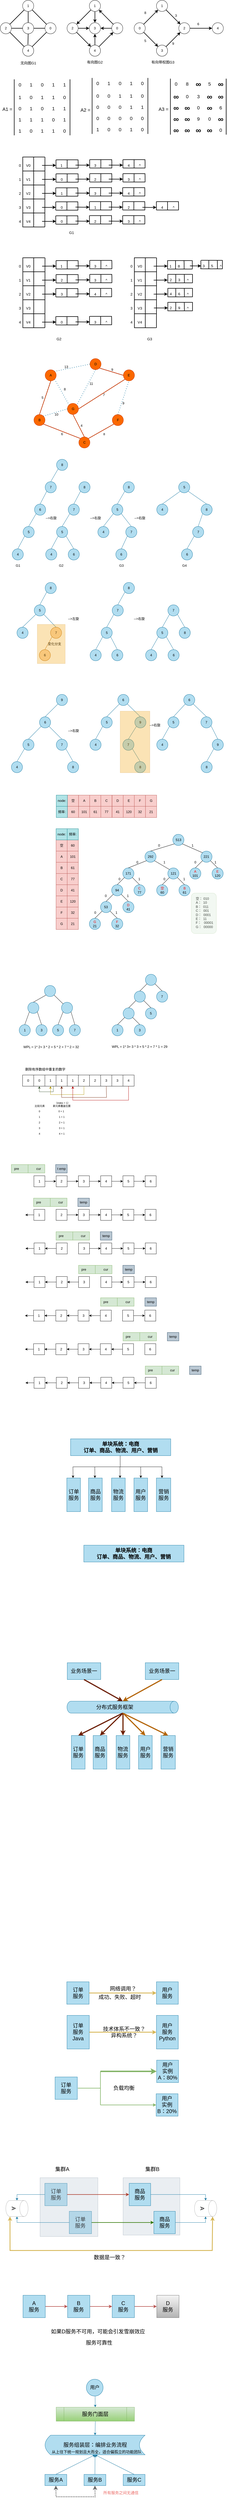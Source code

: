<mxfile version="18.1.1" type="github">
  <diagram id="WjtdyD3cR-xEmJexhKSp" name="Page-1">
    <mxGraphModel dx="1422" dy="752" grid="1" gridSize="10" guides="1" tooltips="1" connect="1" arrows="1" fold="1" page="1" pageScale="1" pageWidth="827" pageHeight="1169" math="0" shadow="0">
      <root>
        <mxCell id="0" />
        <mxCell id="1" parent="0" />
        <mxCell id="bj8c9BeODQu9PvC3Ojlk-1" value="1" style="ellipse;whiteSpace=wrap;html=1;aspect=fixed;" parent="1" vertex="1">
          <mxGeometry x="80" y="40" width="40" height="40" as="geometry" />
        </mxCell>
        <mxCell id="bj8c9BeODQu9PvC3Ojlk-2" value="" style="ellipse;whiteSpace=wrap;html=1;aspect=fixed;" parent="1" vertex="1">
          <mxGeometry x="80" y="200" width="40" height="40" as="geometry" />
        </mxCell>
        <mxCell id="bj8c9BeODQu9PvC3Ojlk-3" value="0" style="ellipse;whiteSpace=wrap;html=1;aspect=fixed;" parent="1" vertex="1">
          <mxGeometry x="160" y="120" width="40" height="40" as="geometry" />
        </mxCell>
        <mxCell id="bj8c9BeODQu9PvC3Ojlk-4" value="2" style="ellipse;whiteSpace=wrap;html=1;aspect=fixed;" parent="1" vertex="1">
          <mxGeometry y="120" width="40" height="40" as="geometry" />
        </mxCell>
        <mxCell id="bj8c9BeODQu9PvC3Ojlk-5" value="3" style="ellipse;whiteSpace=wrap;html=1;aspect=fixed;" parent="1" vertex="1">
          <mxGeometry x="80" y="120" width="40" height="40" as="geometry" />
        </mxCell>
        <mxCell id="bj8c9BeODQu9PvC3Ojlk-6" value="" style="endArrow=none;html=1;rounded=0;strokeWidth=2;entryX=0;entryY=1;entryDx=0;entryDy=0;exitX=1;exitY=0;exitDx=0;exitDy=0;" parent="1" source="bj8c9BeODQu9PvC3Ojlk-4" target="bj8c9BeODQu9PvC3Ojlk-1" edge="1">
          <mxGeometry width="50" height="50" relative="1" as="geometry">
            <mxPoint x="60" y="120" as="sourcePoint" />
            <mxPoint x="80" y="70" as="targetPoint" />
          </mxGeometry>
        </mxCell>
        <mxCell id="bj8c9BeODQu9PvC3Ojlk-8" value="" style="endArrow=none;html=1;rounded=0;strokeWidth=2;exitX=1;exitY=0;exitDx=0;exitDy=0;entryX=0;entryY=1;entryDx=0;entryDy=0;" parent="1" source="bj8c9BeODQu9PvC3Ojlk-2" target="bj8c9BeODQu9PvC3Ojlk-3" edge="1">
          <mxGeometry width="50" height="50" relative="1" as="geometry">
            <mxPoint x="120.002" y="199.998" as="sourcePoint" />
            <mxPoint x="240" y="180" as="targetPoint" />
          </mxGeometry>
        </mxCell>
        <mxCell id="bj8c9BeODQu9PvC3Ojlk-9" value="" style="endArrow=none;html=1;rounded=0;strokeWidth=2;entryX=1;entryY=1;entryDx=0;entryDy=0;fontStyle=1;exitX=0;exitY=0;exitDx=0;exitDy=0;" parent="1" source="bj8c9BeODQu9PvC3Ojlk-3" target="bj8c9BeODQu9PvC3Ojlk-1" edge="1">
          <mxGeometry width="50" height="50" relative="1" as="geometry">
            <mxPoint x="54" y="146" as="sourcePoint" />
            <mxPoint x="105.858" y="94.142" as="targetPoint" />
          </mxGeometry>
        </mxCell>
        <mxCell id="bj8c9BeODQu9PvC3Ojlk-11" value="" style="endArrow=none;html=1;rounded=0;strokeWidth=2;entryX=0;entryY=0;entryDx=0;entryDy=0;exitX=1;exitY=1;exitDx=0;exitDy=0;" parent="1" source="bj8c9BeODQu9PvC3Ojlk-4" target="bj8c9BeODQu9PvC3Ojlk-2" edge="1">
          <mxGeometry width="50" height="50" relative="1" as="geometry">
            <mxPoint x="64.142" y="155.858" as="sourcePoint" />
            <mxPoint x="115.858" y="104.142" as="targetPoint" />
          </mxGeometry>
        </mxCell>
        <mxCell id="bj8c9BeODQu9PvC3Ojlk-12" value="" style="endArrow=none;html=1;rounded=0;strokeWidth=2;entryX=0.5;entryY=1;entryDx=0;entryDy=0;exitX=0.5;exitY=0;exitDx=0;exitDy=0;" parent="1" source="bj8c9BeODQu9PvC3Ojlk-5" target="bj8c9BeODQu9PvC3Ojlk-1" edge="1">
          <mxGeometry width="50" height="50" relative="1" as="geometry">
            <mxPoint x="74.142" y="165.858" as="sourcePoint" />
            <mxPoint x="125.858" y="114.142" as="targetPoint" />
          </mxGeometry>
        </mxCell>
        <mxCell id="bj8c9BeODQu9PvC3Ojlk-13" value="" style="endArrow=none;html=1;rounded=0;strokeWidth=2;entryX=0;entryY=0.5;entryDx=0;entryDy=0;exitX=1;exitY=0.5;exitDx=0;exitDy=0;" parent="1" source="bj8c9BeODQu9PvC3Ojlk-5" target="bj8c9BeODQu9PvC3Ojlk-3" edge="1">
          <mxGeometry width="50" height="50" relative="1" as="geometry">
            <mxPoint x="84.142" y="175.858" as="sourcePoint" />
            <mxPoint x="135.858" y="124.142" as="targetPoint" />
          </mxGeometry>
        </mxCell>
        <mxCell id="bj8c9BeODQu9PvC3Ojlk-14" value="" style="endArrow=none;html=1;rounded=0;strokeWidth=2;entryX=0;entryY=0.5;entryDx=0;entryDy=0;exitX=1;exitY=0.5;exitDx=0;exitDy=0;" parent="1" source="bj8c9BeODQu9PvC3Ojlk-4" target="bj8c9BeODQu9PvC3Ojlk-5" edge="1">
          <mxGeometry width="50" height="50" relative="1" as="geometry">
            <mxPoint x="94.142" y="185.858" as="sourcePoint" />
            <mxPoint x="145.858" y="134.142" as="targetPoint" />
          </mxGeometry>
        </mxCell>
        <mxCell id="bj8c9BeODQu9PvC3Ojlk-16" value="4" style="ellipse;whiteSpace=wrap;html=1;aspect=fixed;" parent="1" vertex="1">
          <mxGeometry x="80" y="200" width="40" height="40" as="geometry" />
        </mxCell>
        <mxCell id="bj8c9BeODQu9PvC3Ojlk-17" value="" style="endArrow=none;html=1;rounded=0;strokeWidth=2;entryX=0.479;entryY=-0.044;entryDx=0;entryDy=0;exitX=0.5;exitY=1;exitDx=0;exitDy=0;entryPerimeter=0;" parent="1" source="bj8c9BeODQu9PvC3Ojlk-5" target="bj8c9BeODQu9PvC3Ojlk-16" edge="1">
          <mxGeometry width="50" height="50" relative="1" as="geometry">
            <mxPoint x="50" y="150" as="sourcePoint" />
            <mxPoint x="90" y="150" as="targetPoint" />
          </mxGeometry>
        </mxCell>
        <mxCell id="bj8c9BeODQu9PvC3Ojlk-33" value="" style="edgeStyle=orthogonalEdgeStyle;rounded=0;orthogonalLoop=1;jettySize=auto;html=1;strokeWidth=2;" parent="1" source="bj8c9BeODQu9PvC3Ojlk-18" target="bj8c9BeODQu9PvC3Ojlk-22" edge="1">
          <mxGeometry relative="1" as="geometry" />
        </mxCell>
        <mxCell id="bj8c9BeODQu9PvC3Ojlk-18" value="1" style="ellipse;whiteSpace=wrap;html=1;aspect=fixed;" parent="1" vertex="1">
          <mxGeometry x="319.37" y="40" width="40" height="40" as="geometry" />
        </mxCell>
        <mxCell id="bj8c9BeODQu9PvC3Ojlk-19" value="" style="ellipse;whiteSpace=wrap;html=1;aspect=fixed;" parent="1" vertex="1">
          <mxGeometry x="319.37" y="200" width="40" height="40" as="geometry" />
        </mxCell>
        <mxCell id="bj8c9BeODQu9PvC3Ojlk-36" value="" style="edgeStyle=orthogonalEdgeStyle;rounded=0;orthogonalLoop=1;jettySize=auto;html=1;strokeWidth=2;" parent="1" source="bj8c9BeODQu9PvC3Ojlk-20" target="bj8c9BeODQu9PvC3Ojlk-22" edge="1">
          <mxGeometry relative="1" as="geometry" />
        </mxCell>
        <mxCell id="bj8c9BeODQu9PvC3Ojlk-20" value="0" style="ellipse;whiteSpace=wrap;html=1;aspect=fixed;" parent="1" vertex="1">
          <mxGeometry x="399.37" y="120" width="40" height="40" as="geometry" />
        </mxCell>
        <mxCell id="bj8c9BeODQu9PvC3Ojlk-37" value="" style="edgeStyle=orthogonalEdgeStyle;rounded=0;orthogonalLoop=1;jettySize=auto;html=1;strokeWidth=2;" parent="1" source="bj8c9BeODQu9PvC3Ojlk-21" target="bj8c9BeODQu9PvC3Ojlk-22" edge="1">
          <mxGeometry relative="1" as="geometry" />
        </mxCell>
        <mxCell id="bj8c9BeODQu9PvC3Ojlk-21" value="2" style="ellipse;whiteSpace=wrap;html=1;aspect=fixed;" parent="1" vertex="1">
          <mxGeometry x="239.37" y="120" width="40" height="40" as="geometry" />
        </mxCell>
        <mxCell id="bj8c9BeODQu9PvC3Ojlk-22" value="3" style="ellipse;whiteSpace=wrap;html=1;aspect=fixed;" parent="1" vertex="1">
          <mxGeometry x="319.37" y="120" width="40" height="40" as="geometry" />
        </mxCell>
        <mxCell id="bj8c9BeODQu9PvC3Ojlk-35" value="" style="edgeStyle=orthogonalEdgeStyle;rounded=0;orthogonalLoop=1;jettySize=auto;html=1;strokeWidth=2;" parent="1" source="bj8c9BeODQu9PvC3Ojlk-30" target="bj8c9BeODQu9PvC3Ojlk-22" edge="1">
          <mxGeometry relative="1" as="geometry" />
        </mxCell>
        <mxCell id="bj8c9BeODQu9PvC3Ojlk-30" value="4" style="ellipse;whiteSpace=wrap;html=1;aspect=fixed;" parent="1" vertex="1">
          <mxGeometry x="319.37" y="200" width="40" height="40" as="geometry" />
        </mxCell>
        <mxCell id="bj8c9BeODQu9PvC3Ojlk-32" value="" style="endArrow=classic;html=1;rounded=0;strokeWidth=2;entryX=1;entryY=0;entryDx=0;entryDy=0;exitX=0;exitY=1;exitDx=0;exitDy=0;" parent="1" source="bj8c9BeODQu9PvC3Ojlk-18" target="bj8c9BeODQu9PvC3Ojlk-21" edge="1">
          <mxGeometry width="50" height="50" relative="1" as="geometry">
            <mxPoint x="139.37" y="180" as="sourcePoint" />
            <mxPoint x="189.37" y="130" as="targetPoint" />
          </mxGeometry>
        </mxCell>
        <mxCell id="bj8c9BeODQu9PvC3Ojlk-34" value="" style="endArrow=classic;html=1;rounded=0;strokeWidth=2;entryX=1;entryY=1;entryDx=0;entryDy=0;exitX=0;exitY=0;exitDx=0;exitDy=0;" parent="1" source="bj8c9BeODQu9PvC3Ojlk-20" target="bj8c9BeODQu9PvC3Ojlk-18" edge="1">
          <mxGeometry width="50" height="50" relative="1" as="geometry">
            <mxPoint x="459.37" y="40" as="sourcePoint" />
            <mxPoint x="283.512" y="135.858" as="targetPoint" />
          </mxGeometry>
        </mxCell>
        <mxCell id="bj8c9BeODQu9PvC3Ojlk-38" value="" style="endArrow=classic;html=1;rounded=0;strokeWidth=2;entryX=0;entryY=1;entryDx=0;entryDy=0;exitX=1;exitY=0;exitDx=0;exitDy=0;" parent="1" source="bj8c9BeODQu9PvC3Ojlk-30" target="bj8c9BeODQu9PvC3Ojlk-20" edge="1">
          <mxGeometry width="50" height="50" relative="1" as="geometry">
            <mxPoint x="335.228" y="84.142" as="sourcePoint" />
            <mxPoint x="283.512" y="135.858" as="targetPoint" />
          </mxGeometry>
        </mxCell>
        <mxCell id="bj8c9BeODQu9PvC3Ojlk-39" value="" style="endArrow=classic;html=1;rounded=0;strokeWidth=2;entryX=0;entryY=0;entryDx=0;entryDy=0;exitX=1;exitY=1;exitDx=0;exitDy=0;" parent="1" source="bj8c9BeODQu9PvC3Ojlk-21" target="bj8c9BeODQu9PvC3Ojlk-30" edge="1">
          <mxGeometry width="50" height="50" relative="1" as="geometry">
            <mxPoint x="345.228" y="94.142" as="sourcePoint" />
            <mxPoint x="293.512" y="145.858" as="targetPoint" />
          </mxGeometry>
        </mxCell>
        <mxCell id="CmCOT2hSot_O_IrYPv61-16" value="1" style="ellipse;whiteSpace=wrap;html=1;aspect=fixed;" parent="1" vertex="1">
          <mxGeometry x="560" y="40" width="40" height="40" as="geometry" />
        </mxCell>
        <mxCell id="CmCOT2hSot_O_IrYPv61-17" value="" style="ellipse;whiteSpace=wrap;html=1;aspect=fixed;" parent="1" vertex="1">
          <mxGeometry x="560" y="200" width="40" height="40" as="geometry" />
        </mxCell>
        <mxCell id="CmCOT2hSot_O_IrYPv61-30" value="" style="edgeStyle=orthogonalEdgeStyle;rounded=0;orthogonalLoop=1;jettySize=auto;html=1;strokeWidth=2;" parent="1" source="CmCOT2hSot_O_IrYPv61-19" target="CmCOT2hSot_O_IrYPv61-29" edge="1">
          <mxGeometry relative="1" as="geometry" />
        </mxCell>
        <mxCell id="CmCOT2hSot_O_IrYPv61-19" value="2" style="ellipse;whiteSpace=wrap;html=1;aspect=fixed;" parent="1" vertex="1">
          <mxGeometry x="640" y="120" width="40" height="40" as="geometry" />
        </mxCell>
        <mxCell id="CmCOT2hSot_O_IrYPv61-21" value="0" style="ellipse;whiteSpace=wrap;html=1;aspect=fixed;" parent="1" vertex="1">
          <mxGeometry x="480" y="120" width="40" height="40" as="geometry" />
        </mxCell>
        <mxCell id="CmCOT2hSot_O_IrYPv61-24" value="3" style="ellipse;whiteSpace=wrap;html=1;aspect=fixed;" parent="1" vertex="1">
          <mxGeometry x="560" y="200" width="40" height="40" as="geometry" />
        </mxCell>
        <mxCell id="CmCOT2hSot_O_IrYPv61-25" value="" style="endArrow=classic;html=1;rounded=0;strokeWidth=2;entryX=0;entryY=1;entryDx=0;entryDy=0;exitX=1;exitY=0;exitDx=0;exitDy=0;" parent="1" source="CmCOT2hSot_O_IrYPv61-21" target="CmCOT2hSot_O_IrYPv61-16" edge="1">
          <mxGeometry width="50" height="50" relative="1" as="geometry">
            <mxPoint x="500" y="50" as="sourcePoint" />
            <mxPoint x="430" y="130" as="targetPoint" />
          </mxGeometry>
        </mxCell>
        <mxCell id="CmCOT2hSot_O_IrYPv61-26" value="" style="endArrow=classic;html=1;rounded=0;strokeWidth=2;exitX=1;exitY=1;exitDx=0;exitDy=0;" parent="1" source="CmCOT2hSot_O_IrYPv61-16" target="CmCOT2hSot_O_IrYPv61-19" edge="1">
          <mxGeometry width="50" height="50" relative="1" as="geometry">
            <mxPoint x="575.858" y="84.142" as="sourcePoint" />
            <mxPoint x="524.142" y="135.858" as="targetPoint" />
          </mxGeometry>
        </mxCell>
        <mxCell id="CmCOT2hSot_O_IrYPv61-27" value="" style="endArrow=classic;html=1;rounded=0;strokeWidth=2;entryX=0;entryY=1;entryDx=0;entryDy=0;exitX=1;exitY=0;exitDx=0;exitDy=0;" parent="1" source="CmCOT2hSot_O_IrYPv61-24" target="CmCOT2hSot_O_IrYPv61-19" edge="1">
          <mxGeometry width="50" height="50" relative="1" as="geometry">
            <mxPoint x="575.858" y="84.142" as="sourcePoint" />
            <mxPoint x="524.142" y="135.858" as="targetPoint" />
          </mxGeometry>
        </mxCell>
        <mxCell id="CmCOT2hSot_O_IrYPv61-28" value="" style="endArrow=classic;html=1;rounded=0;strokeWidth=2;entryX=0;entryY=0;entryDx=0;entryDy=0;exitX=1;exitY=1;exitDx=0;exitDy=0;" parent="1" source="CmCOT2hSot_O_IrYPv61-21" target="CmCOT2hSot_O_IrYPv61-24" edge="1">
          <mxGeometry width="50" height="50" relative="1" as="geometry">
            <mxPoint x="585.858" y="94.142" as="sourcePoint" />
            <mxPoint x="534.142" y="145.858" as="targetPoint" />
          </mxGeometry>
        </mxCell>
        <mxCell id="CmCOT2hSot_O_IrYPv61-29" value="4" style="ellipse;whiteSpace=wrap;html=1;aspect=fixed;" parent="1" vertex="1">
          <mxGeometry x="760" y="120" width="40" height="40" as="geometry" />
        </mxCell>
        <mxCell id="CmCOT2hSot_O_IrYPv61-31" value="6" style="text;html=1;strokeColor=none;fillColor=none;align=center;verticalAlign=middle;whiteSpace=wrap;rounded=0;" parent="1" vertex="1">
          <mxGeometry x="680" y="110" width="60" height="30" as="geometry" />
        </mxCell>
        <mxCell id="CmCOT2hSot_O_IrYPv61-32" value="3" style="text;html=1;strokeColor=none;fillColor=none;align=center;verticalAlign=middle;whiteSpace=wrap;rounded=0;" parent="1" vertex="1">
          <mxGeometry x="600" y="80" width="60" height="30" as="geometry" />
        </mxCell>
        <mxCell id="CmCOT2hSot_O_IrYPv61-33" value="9" style="text;html=1;strokeColor=none;fillColor=none;align=center;verticalAlign=middle;whiteSpace=wrap;rounded=0;" parent="1" vertex="1">
          <mxGeometry x="590" y="180" width="60" height="30" as="geometry" />
        </mxCell>
        <mxCell id="CmCOT2hSot_O_IrYPv61-34" value="5" style="text;html=1;strokeColor=none;fillColor=none;align=center;verticalAlign=middle;whiteSpace=wrap;rounded=0;" parent="1" vertex="1">
          <mxGeometry x="490" y="170" width="60" height="30" as="geometry" />
        </mxCell>
        <mxCell id="CmCOT2hSot_O_IrYPv61-38" value="8" style="text;html=1;strokeColor=none;fillColor=none;align=center;verticalAlign=middle;whiteSpace=wrap;rounded=0;" parent="1" vertex="1">
          <mxGeometry x="490" y="70" width="60" height="30" as="geometry" />
        </mxCell>
        <mxCell id="CmCOT2hSot_O_IrYPv61-41" value="&lt;font style=&quot;font-size: 17px&quot;&gt;A1 =&lt;/font&gt;" style="text;html=1;align=center;verticalAlign=middle;resizable=0;points=[];autosize=1;strokeColor=none;fillColor=none;fontSize=16;" parent="1" vertex="1">
          <mxGeometry x="-8.882e-16" y="420" width="50" height="20" as="geometry" />
        </mxCell>
        <mxCell id="CmCOT2hSot_O_IrYPv61-42" value="" style="endArrow=none;html=1;rounded=0;fontSize=17;strokeWidth=2;" parent="1" edge="1">
          <mxGeometry width="50" height="50" relative="1" as="geometry">
            <mxPoint x="50.0" y="522.5" as="sourcePoint" />
            <mxPoint x="50.0" y="322.5" as="targetPoint" />
          </mxGeometry>
        </mxCell>
        <mxCell id="CmCOT2hSot_O_IrYPv61-43" value="0" style="text;html=1;align=center;verticalAlign=middle;resizable=0;points=[];autosize=1;strokeColor=none;fillColor=none;fontSize=17;" parent="1" vertex="1">
          <mxGeometry x="60" y="327.5" width="20" height="30" as="geometry" />
        </mxCell>
        <mxCell id="CmCOT2hSot_O_IrYPv61-44" value="1" style="text;html=1;align=center;verticalAlign=middle;resizable=0;points=[];autosize=1;strokeColor=none;fillColor=none;fontSize=17;" parent="1" vertex="1">
          <mxGeometry x="100.0" y="327.5" width="20" height="30" as="geometry" />
        </mxCell>
        <mxCell id="CmCOT2hSot_O_IrYPv61-45" value="0" style="text;html=1;align=center;verticalAlign=middle;resizable=0;points=[];autosize=1;strokeColor=none;fillColor=none;fontSize=17;" parent="1" vertex="1">
          <mxGeometry x="140" y="327.5" width="20" height="30" as="geometry" />
        </mxCell>
        <mxCell id="CmCOT2hSot_O_IrYPv61-46" value="1" style="text;html=1;align=center;verticalAlign=middle;resizable=0;points=[];autosize=1;strokeColor=none;fillColor=none;fontSize=17;" parent="1" vertex="1">
          <mxGeometry x="180" y="327.5" width="20" height="30" as="geometry" />
        </mxCell>
        <mxCell id="CmCOT2hSot_O_IrYPv61-47" value="1" style="text;html=1;align=center;verticalAlign=middle;resizable=0;points=[];autosize=1;strokeColor=none;fillColor=none;fontSize=17;" parent="1" vertex="1">
          <mxGeometry x="220" y="327.5" width="20" height="30" as="geometry" />
        </mxCell>
        <mxCell id="CmCOT2hSot_O_IrYPv61-50" value="1" style="text;html=1;align=center;verticalAlign=middle;resizable=0;points=[];autosize=1;strokeColor=none;fillColor=none;fontSize=17;" parent="1" vertex="1">
          <mxGeometry x="60" y="372.5" width="20" height="30" as="geometry" />
        </mxCell>
        <mxCell id="CmCOT2hSot_O_IrYPv61-51" value="0" style="text;html=1;align=center;verticalAlign=middle;resizable=0;points=[];autosize=1;strokeColor=none;fillColor=none;fontSize=17;" parent="1" vertex="1">
          <mxGeometry x="100.0" y="372.5" width="20" height="30" as="geometry" />
        </mxCell>
        <mxCell id="CmCOT2hSot_O_IrYPv61-52" value="1" style="text;html=1;align=center;verticalAlign=middle;resizable=0;points=[];autosize=1;strokeColor=none;fillColor=none;fontSize=17;" parent="1" vertex="1">
          <mxGeometry x="140" y="372.5" width="20" height="30" as="geometry" />
        </mxCell>
        <mxCell id="CmCOT2hSot_O_IrYPv61-53" value="1" style="text;html=1;align=center;verticalAlign=middle;resizable=0;points=[];autosize=1;strokeColor=none;fillColor=none;fontSize=17;" parent="1" vertex="1">
          <mxGeometry x="180" y="372.5" width="20" height="30" as="geometry" />
        </mxCell>
        <mxCell id="CmCOT2hSot_O_IrYPv61-54" value="0" style="text;html=1;align=center;verticalAlign=middle;resizable=0;points=[];autosize=1;strokeColor=none;fillColor=none;fontSize=17;" parent="1" vertex="1">
          <mxGeometry x="220" y="372.5" width="20" height="30" as="geometry" />
        </mxCell>
        <mxCell id="CmCOT2hSot_O_IrYPv61-55" value="0" style="text;html=1;align=center;verticalAlign=middle;resizable=0;points=[];autosize=1;strokeColor=none;fillColor=none;fontSize=17;" parent="1" vertex="1">
          <mxGeometry x="60" y="412.5" width="20" height="30" as="geometry" />
        </mxCell>
        <mxCell id="CmCOT2hSot_O_IrYPv61-56" value="1" style="text;html=1;align=center;verticalAlign=middle;resizable=0;points=[];autosize=1;strokeColor=none;fillColor=none;fontSize=17;" parent="1" vertex="1">
          <mxGeometry x="100.0" y="412.5" width="20" height="30" as="geometry" />
        </mxCell>
        <mxCell id="CmCOT2hSot_O_IrYPv61-57" value="0" style="text;html=1;align=center;verticalAlign=middle;resizable=0;points=[];autosize=1;strokeColor=none;fillColor=none;fontSize=17;" parent="1" vertex="1">
          <mxGeometry x="140" y="412.5" width="20" height="30" as="geometry" />
        </mxCell>
        <mxCell id="CmCOT2hSot_O_IrYPv61-58" value="1" style="text;html=1;align=center;verticalAlign=middle;resizable=0;points=[];autosize=1;strokeColor=none;fillColor=none;fontSize=17;" parent="1" vertex="1">
          <mxGeometry x="180" y="412.5" width="20" height="30" as="geometry" />
        </mxCell>
        <mxCell id="CmCOT2hSot_O_IrYPv61-59" value="1" style="text;html=1;align=center;verticalAlign=middle;resizable=0;points=[];autosize=1;strokeColor=none;fillColor=none;fontSize=17;" parent="1" vertex="1">
          <mxGeometry x="220" y="412.5" width="20" height="30" as="geometry" />
        </mxCell>
        <mxCell id="CmCOT2hSot_O_IrYPv61-60" value="1" style="text;html=1;align=center;verticalAlign=middle;resizable=0;points=[];autosize=1;strokeColor=none;fillColor=none;fontSize=17;" parent="1" vertex="1">
          <mxGeometry x="60" y="452.5" width="20" height="30" as="geometry" />
        </mxCell>
        <mxCell id="CmCOT2hSot_O_IrYPv61-61" value="1" style="text;html=1;align=center;verticalAlign=middle;resizable=0;points=[];autosize=1;strokeColor=none;fillColor=none;fontSize=17;" parent="1" vertex="1">
          <mxGeometry x="100.0" y="452.5" width="20" height="30" as="geometry" />
        </mxCell>
        <mxCell id="CmCOT2hSot_O_IrYPv61-62" value="1" style="text;html=1;align=center;verticalAlign=middle;resizable=0;points=[];autosize=1;strokeColor=none;fillColor=none;fontSize=17;" parent="1" vertex="1">
          <mxGeometry x="140" y="452.5" width="20" height="30" as="geometry" />
        </mxCell>
        <mxCell id="CmCOT2hSot_O_IrYPv61-63" value="0" style="text;html=1;align=center;verticalAlign=middle;resizable=0;points=[];autosize=1;strokeColor=none;fillColor=none;fontSize=17;" parent="1" vertex="1">
          <mxGeometry x="180" y="452.5" width="20" height="30" as="geometry" />
        </mxCell>
        <mxCell id="CmCOT2hSot_O_IrYPv61-64" value="1" style="text;html=1;align=center;verticalAlign=middle;resizable=0;points=[];autosize=1;strokeColor=none;fillColor=none;fontSize=17;" parent="1" vertex="1">
          <mxGeometry x="220" y="452.5" width="20" height="30" as="geometry" />
        </mxCell>
        <mxCell id="CmCOT2hSot_O_IrYPv61-65" value="1" style="text;html=1;align=center;verticalAlign=middle;resizable=0;points=[];autosize=1;strokeColor=none;fillColor=none;fontSize=17;" parent="1" vertex="1">
          <mxGeometry x="60" y="492.5" width="20" height="30" as="geometry" />
        </mxCell>
        <mxCell id="CmCOT2hSot_O_IrYPv61-66" value="0" style="text;html=1;align=center;verticalAlign=middle;resizable=0;points=[];autosize=1;strokeColor=none;fillColor=none;fontSize=17;" parent="1" vertex="1">
          <mxGeometry x="100.0" y="492.5" width="20" height="30" as="geometry" />
        </mxCell>
        <mxCell id="CmCOT2hSot_O_IrYPv61-67" value="1" style="text;html=1;align=center;verticalAlign=middle;resizable=0;points=[];autosize=1;strokeColor=none;fillColor=none;fontSize=17;" parent="1" vertex="1">
          <mxGeometry x="140" y="492.5" width="20" height="30" as="geometry" />
        </mxCell>
        <mxCell id="CmCOT2hSot_O_IrYPv61-68" value="1" style="text;html=1;align=center;verticalAlign=middle;resizable=0;points=[];autosize=1;strokeColor=none;fillColor=none;fontSize=17;" parent="1" vertex="1">
          <mxGeometry x="180" y="492.5" width="20" height="30" as="geometry" />
        </mxCell>
        <mxCell id="CmCOT2hSot_O_IrYPv61-69" value="0" style="text;html=1;align=center;verticalAlign=middle;resizable=0;points=[];autosize=1;strokeColor=none;fillColor=none;fontSize=17;" parent="1" vertex="1">
          <mxGeometry x="220" y="492.5" width="20" height="30" as="geometry" />
        </mxCell>
        <mxCell id="CmCOT2hSot_O_IrYPv61-70" value="" style="endArrow=none;html=1;rounded=0;fontSize=17;strokeWidth=2;" parent="1" edge="1">
          <mxGeometry width="50" height="50" relative="1" as="geometry">
            <mxPoint x="250" y="522.5" as="sourcePoint" />
            <mxPoint x="250" y="322.5" as="targetPoint" />
          </mxGeometry>
        </mxCell>
        <mxCell id="CmCOT2hSot_O_IrYPv61-71" value="&lt;font style=&quot;font-size: 17px&quot;&gt;A2 =&lt;/font&gt;" style="text;html=1;align=center;verticalAlign=middle;resizable=0;points=[];autosize=1;strokeColor=none;fillColor=none;fontSize=16;" parent="1" vertex="1">
          <mxGeometry x="280" y="422.5" width="50" height="20" as="geometry" />
        </mxCell>
        <mxCell id="CmCOT2hSot_O_IrYPv61-72" value="" style="endArrow=none;html=1;rounded=0;fontSize=17;strokeWidth=2;" parent="1" edge="1">
          <mxGeometry width="50" height="50" relative="1" as="geometry">
            <mxPoint x="329.31" y="517.5" as="sourcePoint" />
            <mxPoint x="329.31" y="317.5" as="targetPoint" />
          </mxGeometry>
        </mxCell>
        <mxCell id="CmCOT2hSot_O_IrYPv61-73" value="0" style="text;html=1;align=center;verticalAlign=middle;resizable=0;points=[];autosize=1;strokeColor=none;fillColor=none;fontSize=17;" parent="1" vertex="1">
          <mxGeometry x="339.31" y="322.5" width="20" height="30" as="geometry" />
        </mxCell>
        <mxCell id="CmCOT2hSot_O_IrYPv61-74" value="1" style="text;html=1;align=center;verticalAlign=middle;resizable=0;points=[];autosize=1;strokeColor=none;fillColor=none;fontSize=17;" parent="1" vertex="1">
          <mxGeometry x="379.31" y="322.5" width="20" height="30" as="geometry" />
        </mxCell>
        <mxCell id="CmCOT2hSot_O_IrYPv61-75" value="0" style="text;html=1;align=center;verticalAlign=middle;resizable=0;points=[];autosize=1;strokeColor=none;fillColor=none;fontSize=17;" parent="1" vertex="1">
          <mxGeometry x="419.31" y="322.5" width="20" height="30" as="geometry" />
        </mxCell>
        <mxCell id="CmCOT2hSot_O_IrYPv61-76" value="1" style="text;html=1;align=center;verticalAlign=middle;resizable=0;points=[];autosize=1;strokeColor=none;fillColor=none;fontSize=17;" parent="1" vertex="1">
          <mxGeometry x="459.31" y="322.5" width="20" height="30" as="geometry" />
        </mxCell>
        <mxCell id="CmCOT2hSot_O_IrYPv61-77" value="0" style="text;html=1;align=center;verticalAlign=middle;resizable=0;points=[];autosize=1;strokeColor=none;fillColor=none;fontSize=17;" parent="1" vertex="1">
          <mxGeometry x="499.31" y="322.5" width="20" height="30" as="geometry" />
        </mxCell>
        <mxCell id="CmCOT2hSot_O_IrYPv61-78" value="0" style="text;html=1;align=center;verticalAlign=middle;resizable=0;points=[];autosize=1;strokeColor=none;fillColor=none;fontSize=17;" parent="1" vertex="1">
          <mxGeometry x="339.31" y="367.5" width="20" height="30" as="geometry" />
        </mxCell>
        <mxCell id="CmCOT2hSot_O_IrYPv61-79" value="0" style="text;html=1;align=center;verticalAlign=middle;resizable=0;points=[];autosize=1;strokeColor=none;fillColor=none;fontSize=17;" parent="1" vertex="1">
          <mxGeometry x="379.31" y="367.5" width="20" height="30" as="geometry" />
        </mxCell>
        <mxCell id="CmCOT2hSot_O_IrYPv61-80" value="1" style="text;html=1;align=center;verticalAlign=middle;resizable=0;points=[];autosize=1;strokeColor=none;fillColor=none;fontSize=17;" parent="1" vertex="1">
          <mxGeometry x="419.31" y="367.5" width="20" height="30" as="geometry" />
        </mxCell>
        <mxCell id="CmCOT2hSot_O_IrYPv61-81" value="1" style="text;html=1;align=center;verticalAlign=middle;resizable=0;points=[];autosize=1;strokeColor=none;fillColor=none;fontSize=17;" parent="1" vertex="1">
          <mxGeometry x="459.31" y="367.5" width="20" height="30" as="geometry" />
        </mxCell>
        <mxCell id="CmCOT2hSot_O_IrYPv61-82" value="0" style="text;html=1;align=center;verticalAlign=middle;resizable=0;points=[];autosize=1;strokeColor=none;fillColor=none;fontSize=17;" parent="1" vertex="1">
          <mxGeometry x="499.31" y="367.5" width="20" height="30" as="geometry" />
        </mxCell>
        <mxCell id="CmCOT2hSot_O_IrYPv61-83" value="0" style="text;html=1;align=center;verticalAlign=middle;resizable=0;points=[];autosize=1;strokeColor=none;fillColor=none;fontSize=17;" parent="1" vertex="1">
          <mxGeometry x="339.31" y="407.5" width="20" height="30" as="geometry" />
        </mxCell>
        <mxCell id="CmCOT2hSot_O_IrYPv61-84" value="0" style="text;html=1;align=center;verticalAlign=middle;resizable=0;points=[];autosize=1;strokeColor=none;fillColor=none;fontSize=17;" parent="1" vertex="1">
          <mxGeometry x="379.31" y="407.5" width="20" height="30" as="geometry" />
        </mxCell>
        <mxCell id="CmCOT2hSot_O_IrYPv61-85" value="0" style="text;html=1;align=center;verticalAlign=middle;resizable=0;points=[];autosize=1;strokeColor=none;fillColor=none;fontSize=17;" parent="1" vertex="1">
          <mxGeometry x="419.31" y="407.5" width="20" height="30" as="geometry" />
        </mxCell>
        <mxCell id="CmCOT2hSot_O_IrYPv61-86" value="1" style="text;html=1;align=center;verticalAlign=middle;resizable=0;points=[];autosize=1;strokeColor=none;fillColor=none;fontSize=17;" parent="1" vertex="1">
          <mxGeometry x="459.31" y="407.5" width="20" height="30" as="geometry" />
        </mxCell>
        <mxCell id="CmCOT2hSot_O_IrYPv61-87" value="1" style="text;html=1;align=center;verticalAlign=middle;resizable=0;points=[];autosize=1;strokeColor=none;fillColor=none;fontSize=17;" parent="1" vertex="1">
          <mxGeometry x="499.31" y="407.5" width="20" height="30" as="geometry" />
        </mxCell>
        <mxCell id="CmCOT2hSot_O_IrYPv61-88" value="0" style="text;html=1;align=center;verticalAlign=middle;resizable=0;points=[];autosize=1;strokeColor=none;fillColor=none;fontSize=17;" parent="1" vertex="1">
          <mxGeometry x="339.31" y="447.5" width="20" height="30" as="geometry" />
        </mxCell>
        <mxCell id="CmCOT2hSot_O_IrYPv61-89" value="0" style="text;html=1;align=center;verticalAlign=middle;resizable=0;points=[];autosize=1;strokeColor=none;fillColor=none;fontSize=17;" parent="1" vertex="1">
          <mxGeometry x="379.31" y="447.5" width="20" height="30" as="geometry" />
        </mxCell>
        <mxCell id="CmCOT2hSot_O_IrYPv61-90" value="0" style="text;html=1;align=center;verticalAlign=middle;resizable=0;points=[];autosize=1;strokeColor=none;fillColor=none;fontSize=17;" parent="1" vertex="1">
          <mxGeometry x="419.31" y="447.5" width="20" height="30" as="geometry" />
        </mxCell>
        <mxCell id="CmCOT2hSot_O_IrYPv61-91" value="0" style="text;html=1;align=center;verticalAlign=middle;resizable=0;points=[];autosize=1;strokeColor=none;fillColor=none;fontSize=17;" parent="1" vertex="1">
          <mxGeometry x="459.31" y="447.5" width="20" height="30" as="geometry" />
        </mxCell>
        <mxCell id="CmCOT2hSot_O_IrYPv61-92" value="0" style="text;html=1;align=center;verticalAlign=middle;resizable=0;points=[];autosize=1;strokeColor=none;fillColor=none;fontSize=17;" parent="1" vertex="1">
          <mxGeometry x="499.31" y="447.5" width="20" height="30" as="geometry" />
        </mxCell>
        <mxCell id="CmCOT2hSot_O_IrYPv61-93" value="1" style="text;html=1;align=center;verticalAlign=middle;resizable=0;points=[];autosize=1;strokeColor=none;fillColor=none;fontSize=17;" parent="1" vertex="1">
          <mxGeometry x="339.31" y="487.5" width="20" height="30" as="geometry" />
        </mxCell>
        <mxCell id="CmCOT2hSot_O_IrYPv61-94" value="0" style="text;html=1;align=center;verticalAlign=middle;resizable=0;points=[];autosize=1;strokeColor=none;fillColor=none;fontSize=17;" parent="1" vertex="1">
          <mxGeometry x="379.31" y="487.5" width="20" height="30" as="geometry" />
        </mxCell>
        <mxCell id="CmCOT2hSot_O_IrYPv61-95" value="0" style="text;html=1;align=center;verticalAlign=middle;resizable=0;points=[];autosize=1;strokeColor=none;fillColor=none;fontSize=17;" parent="1" vertex="1">
          <mxGeometry x="419.31" y="487.5" width="20" height="30" as="geometry" />
        </mxCell>
        <mxCell id="CmCOT2hSot_O_IrYPv61-96" value="1" style="text;html=1;align=center;verticalAlign=middle;resizable=0;points=[];autosize=1;strokeColor=none;fillColor=none;fontSize=17;" parent="1" vertex="1">
          <mxGeometry x="459.31" y="487.5" width="20" height="30" as="geometry" />
        </mxCell>
        <mxCell id="CmCOT2hSot_O_IrYPv61-97" value="0" style="text;html=1;align=center;verticalAlign=middle;resizable=0;points=[];autosize=1;strokeColor=none;fillColor=none;fontSize=17;" parent="1" vertex="1">
          <mxGeometry x="499.31" y="487.5" width="20" height="30" as="geometry" />
        </mxCell>
        <mxCell id="CmCOT2hSot_O_IrYPv61-98" value="" style="endArrow=none;html=1;rounded=0;fontSize=17;strokeWidth=2;" parent="1" edge="1">
          <mxGeometry width="50" height="50" relative="1" as="geometry">
            <mxPoint x="529.31" y="517.5" as="sourcePoint" />
            <mxPoint x="529.31" y="317.5" as="targetPoint" />
          </mxGeometry>
        </mxCell>
        <mxCell id="CmCOT2hSot_O_IrYPv61-99" value="&lt;font style=&quot;font-size: 17px&quot;&gt;A3 =&lt;/font&gt;" style="text;html=1;align=center;verticalAlign=middle;resizable=0;points=[];autosize=1;strokeColor=none;fillColor=none;fontSize=16;" parent="1" vertex="1">
          <mxGeometry x="560.0" y="420" width="50" height="20" as="geometry" />
        </mxCell>
        <mxCell id="CmCOT2hSot_O_IrYPv61-100" value="" style="endArrow=none;html=1;rounded=0;fontSize=17;strokeWidth=2;" parent="1" edge="1">
          <mxGeometry width="50" height="50" relative="1" as="geometry">
            <mxPoint x="610.0" y="520.0" as="sourcePoint" />
            <mxPoint x="610.0" y="320" as="targetPoint" />
          </mxGeometry>
        </mxCell>
        <mxCell id="CmCOT2hSot_O_IrYPv61-101" value="0" style="text;html=1;align=center;verticalAlign=middle;resizable=0;points=[];autosize=1;strokeColor=none;fillColor=none;fontSize=17;" parent="1" vertex="1">
          <mxGeometry x="620.0" y="325" width="20" height="30" as="geometry" />
        </mxCell>
        <mxCell id="CmCOT2hSot_O_IrYPv61-102" value="8" style="text;html=1;align=center;verticalAlign=middle;resizable=0;points=[];autosize=1;strokeColor=none;fillColor=none;fontSize=17;" parent="1" vertex="1">
          <mxGeometry x="660.0" y="325" width="20" height="30" as="geometry" />
        </mxCell>
        <mxCell id="CmCOT2hSot_O_IrYPv61-104" value="5" style="text;html=1;align=center;verticalAlign=middle;resizable=0;points=[];autosize=1;strokeColor=none;fillColor=none;fontSize=17;" parent="1" vertex="1">
          <mxGeometry x="740.0" y="325" width="20" height="30" as="geometry" />
        </mxCell>
        <mxCell id="CmCOT2hSot_O_IrYPv61-105" value="&lt;h1 style=&quot;font-size: 27px&quot;&gt;&lt;font style=&quot;font-size: 27px&quot;&gt;∞&lt;/font&gt;&lt;/h1&gt;" style="text;html=1;align=center;verticalAlign=middle;resizable=0;points=[];autosize=1;strokeColor=none;fillColor=none;fontSize=17;" parent="1" vertex="1">
          <mxGeometry x="775.0" y="310" width="30" height="60" as="geometry" />
        </mxCell>
        <mxCell id="CmCOT2hSot_O_IrYPv61-106" value="&lt;h1 style=&quot;font-size: 27px&quot;&gt;&lt;font style=&quot;font-size: 27px&quot;&gt;∞&lt;/font&gt;&lt;/h1&gt;" style="text;html=1;align=center;verticalAlign=middle;resizable=0;points=[];autosize=1;strokeColor=none;fillColor=none;fontSize=17;" parent="1" vertex="1">
          <mxGeometry x="615.0" y="355" width="30" height="60" as="geometry" />
        </mxCell>
        <mxCell id="CmCOT2hSot_O_IrYPv61-107" value="0" style="text;html=1;align=center;verticalAlign=middle;resizable=0;points=[];autosize=1;strokeColor=none;fillColor=none;fontSize=17;" parent="1" vertex="1">
          <mxGeometry x="660.0" y="370" width="20" height="30" as="geometry" />
        </mxCell>
        <mxCell id="CmCOT2hSot_O_IrYPv61-108" value="3" style="text;html=1;align=center;verticalAlign=middle;resizable=0;points=[];autosize=1;strokeColor=none;fillColor=none;fontSize=17;" parent="1" vertex="1">
          <mxGeometry x="700.0" y="370" width="20" height="30" as="geometry" />
        </mxCell>
        <mxCell id="CmCOT2hSot_O_IrYPv61-109" value="&lt;h1 style=&quot;font-size: 27px&quot;&gt;&lt;font style=&quot;font-size: 27px&quot;&gt;∞&lt;/font&gt;&lt;/h1&gt;" style="text;html=1;align=center;verticalAlign=middle;resizable=0;points=[];autosize=1;strokeColor=none;fillColor=none;fontSize=17;" parent="1" vertex="1">
          <mxGeometry x="735.0" y="355" width="30" height="60" as="geometry" />
        </mxCell>
        <mxCell id="CmCOT2hSot_O_IrYPv61-110" value="&lt;h1 style=&quot;font-size: 27px&quot;&gt;&lt;font style=&quot;font-size: 27px&quot;&gt;∞&lt;/font&gt;&lt;/h1&gt;" style="text;html=1;align=center;verticalAlign=middle;resizable=0;points=[];autosize=1;strokeColor=none;fillColor=none;fontSize=17;" parent="1" vertex="1">
          <mxGeometry x="775.0" y="355" width="30" height="60" as="geometry" />
        </mxCell>
        <mxCell id="CmCOT2hSot_O_IrYPv61-111" value="&lt;h1 style=&quot;font-size: 27px&quot;&gt;&lt;font style=&quot;font-size: 27px&quot;&gt;∞&lt;/font&gt;&lt;/h1&gt;" style="text;html=1;align=center;verticalAlign=middle;resizable=0;points=[];autosize=1;strokeColor=none;fillColor=none;fontSize=17;" parent="1" vertex="1">
          <mxGeometry x="615.0" y="395" width="30" height="60" as="geometry" />
        </mxCell>
        <mxCell id="CmCOT2hSot_O_IrYPv61-112" value="&lt;h1 style=&quot;font-size: 27px&quot;&gt;&lt;font style=&quot;font-size: 27px&quot;&gt;∞&lt;/font&gt;&lt;/h1&gt;" style="text;html=1;align=center;verticalAlign=middle;resizable=0;points=[];autosize=1;strokeColor=none;fillColor=none;fontSize=17;" parent="1" vertex="1">
          <mxGeometry x="655.0" y="395" width="30" height="60" as="geometry" />
        </mxCell>
        <mxCell id="CmCOT2hSot_O_IrYPv61-113" value="0" style="text;html=1;align=center;verticalAlign=middle;resizable=0;points=[];autosize=1;strokeColor=none;fillColor=none;fontSize=17;" parent="1" vertex="1">
          <mxGeometry x="700.0" y="410" width="20" height="30" as="geometry" />
        </mxCell>
        <mxCell id="CmCOT2hSot_O_IrYPv61-114" value="&lt;h1 style=&quot;font-size: 27px&quot;&gt;&lt;font style=&quot;font-size: 27px&quot;&gt;∞&lt;/font&gt;&lt;/h1&gt;" style="text;html=1;align=center;verticalAlign=middle;resizable=0;points=[];autosize=1;strokeColor=none;fillColor=none;fontSize=17;" parent="1" vertex="1">
          <mxGeometry x="735.0" y="395" width="30" height="60" as="geometry" />
        </mxCell>
        <mxCell id="CmCOT2hSot_O_IrYPv61-115" value="6" style="text;html=1;align=center;verticalAlign=middle;resizable=0;points=[];autosize=1;strokeColor=none;fillColor=none;fontSize=17;" parent="1" vertex="1">
          <mxGeometry x="780.0" y="410" width="20" height="30" as="geometry" />
        </mxCell>
        <mxCell id="CmCOT2hSot_O_IrYPv61-116" value="&lt;h1 style=&quot;font-size: 27px&quot;&gt;&lt;font style=&quot;font-size: 27px&quot;&gt;∞&lt;/font&gt;&lt;/h1&gt;" style="text;html=1;align=center;verticalAlign=middle;resizable=0;points=[];autosize=1;strokeColor=none;fillColor=none;fontSize=17;" parent="1" vertex="1">
          <mxGeometry x="615.0" y="435" width="30" height="60" as="geometry" />
        </mxCell>
        <mxCell id="CmCOT2hSot_O_IrYPv61-117" value="&lt;h1 style=&quot;font-size: 27px&quot;&gt;&lt;font style=&quot;font-size: 27px&quot;&gt;∞&lt;/font&gt;&lt;/h1&gt;" style="text;html=1;align=center;verticalAlign=middle;resizable=0;points=[];autosize=1;strokeColor=none;fillColor=none;fontSize=17;" parent="1" vertex="1">
          <mxGeometry x="655.0" y="435" width="30" height="60" as="geometry" />
        </mxCell>
        <mxCell id="CmCOT2hSot_O_IrYPv61-118" value="9" style="text;html=1;align=center;verticalAlign=middle;resizable=0;points=[];autosize=1;strokeColor=none;fillColor=none;fontSize=17;" parent="1" vertex="1">
          <mxGeometry x="700.0" y="450" width="20" height="30" as="geometry" />
        </mxCell>
        <mxCell id="CmCOT2hSot_O_IrYPv61-119" value="0" style="text;html=1;align=center;verticalAlign=middle;resizable=0;points=[];autosize=1;strokeColor=none;fillColor=none;fontSize=17;" parent="1" vertex="1">
          <mxGeometry x="740.0" y="450" width="20" height="30" as="geometry" />
        </mxCell>
        <mxCell id="CmCOT2hSot_O_IrYPv61-120" value="&lt;h1 style=&quot;font-size: 27px&quot;&gt;&lt;font style=&quot;font-size: 27px&quot;&gt;∞&lt;/font&gt;&lt;/h1&gt;" style="text;html=1;align=center;verticalAlign=middle;resizable=0;points=[];autosize=1;strokeColor=none;fillColor=none;fontSize=17;" parent="1" vertex="1">
          <mxGeometry x="775.0" y="435" width="30" height="60" as="geometry" />
        </mxCell>
        <mxCell id="CmCOT2hSot_O_IrYPv61-121" value="&lt;h1 style=&quot;font-size: 27px&quot;&gt;&lt;font style=&quot;font-size: 27px&quot;&gt;∞&lt;/font&gt;&lt;/h1&gt;" style="text;html=1;align=center;verticalAlign=middle;resizable=0;points=[];autosize=1;strokeColor=none;fillColor=none;fontSize=17;" parent="1" vertex="1">
          <mxGeometry x="615.0" y="475" width="30" height="60" as="geometry" />
        </mxCell>
        <mxCell id="CmCOT2hSot_O_IrYPv61-122" value="&lt;h1 style=&quot;font-size: 27px&quot;&gt;&lt;font style=&quot;font-size: 27px&quot;&gt;∞&lt;/font&gt;&lt;/h1&gt;" style="text;html=1;align=center;verticalAlign=middle;resizable=0;points=[];autosize=1;strokeColor=none;fillColor=none;fontSize=17;" parent="1" vertex="1">
          <mxGeometry x="655.0" y="475" width="30" height="60" as="geometry" />
        </mxCell>
        <mxCell id="CmCOT2hSot_O_IrYPv61-123" value="&lt;h1 style=&quot;font-size: 27px&quot;&gt;&lt;font style=&quot;font-size: 27px&quot;&gt;∞&lt;/font&gt;&lt;/h1&gt;" style="text;html=1;align=center;verticalAlign=middle;resizable=0;points=[];autosize=1;strokeColor=none;fillColor=none;fontSize=17;" parent="1" vertex="1">
          <mxGeometry x="695.0" y="475" width="30" height="60" as="geometry" />
        </mxCell>
        <mxCell id="CmCOT2hSot_O_IrYPv61-124" value="&lt;h1 style=&quot;font-size: 27px&quot;&gt;&lt;font style=&quot;font-size: 27px&quot;&gt;∞&lt;/font&gt;&lt;/h1&gt;" style="text;html=1;align=center;verticalAlign=middle;resizable=0;points=[];autosize=1;strokeColor=none;fillColor=none;fontSize=17;" parent="1" vertex="1">
          <mxGeometry x="735.0" y="475" width="30" height="60" as="geometry" />
        </mxCell>
        <mxCell id="CmCOT2hSot_O_IrYPv61-125" value="0" style="text;html=1;align=center;verticalAlign=middle;resizable=0;points=[];autosize=1;strokeColor=none;fillColor=none;fontSize=17;" parent="1" vertex="1">
          <mxGeometry x="780.0" y="490" width="20" height="30" as="geometry" />
        </mxCell>
        <mxCell id="CmCOT2hSot_O_IrYPv61-126" value="" style="endArrow=none;html=1;rounded=0;fontSize=17;strokeWidth=2;" parent="1" edge="1">
          <mxGeometry width="50" height="50" relative="1" as="geometry">
            <mxPoint x="810.0" y="520.0" as="sourcePoint" />
            <mxPoint x="810.0" y="320" as="targetPoint" />
          </mxGeometry>
        </mxCell>
        <mxCell id="CmCOT2hSot_O_IrYPv61-129" value="&lt;h1 style=&quot;font-size: 27px&quot;&gt;&lt;font style=&quot;font-size: 27px&quot;&gt;∞&lt;/font&gt;&lt;/h1&gt;" style="text;html=1;align=center;verticalAlign=middle;resizable=0;points=[];autosize=1;strokeColor=none;fillColor=none;fontSize=17;" parent="1" vertex="1">
          <mxGeometry x="695.0" y="310" width="30" height="60" as="geometry" />
        </mxCell>
        <mxCell id="CmCOT2hSot_O_IrYPv61-130" value="&lt;font style=&quot;font-size: 13px&quot;&gt;无向图G1&lt;/font&gt;" style="text;html=1;align=center;verticalAlign=middle;resizable=0;points=[];autosize=1;strokeColor=none;fillColor=none;fontSize=27;" parent="1" vertex="1">
          <mxGeometry x="65" y="240" width="70" height="40" as="geometry" />
        </mxCell>
        <mxCell id="CmCOT2hSot_O_IrYPv61-131" value="&lt;font style=&quot;font-size: 13px&quot;&gt;有向图G2&lt;/font&gt;" style="text;whiteSpace=wrap;html=1;fontSize=15;" parent="1" vertex="1">
          <mxGeometry x="308.68" y="245" width="90" height="30" as="geometry" />
        </mxCell>
        <mxCell id="CmCOT2hSot_O_IrYPv61-132" value="&lt;font style=&quot;font-size: 13px&quot;&gt;有向带权图G3&lt;/font&gt;" style="text;whiteSpace=wrap;html=1;fontSize=15;" parent="1" vertex="1">
          <mxGeometry x="540" y="245" width="110" height="30" as="geometry" />
        </mxCell>
        <mxCell id="CmCOT2hSot_O_IrYPv61-186" value="" style="endArrow=none;html=1;rounded=0;fontSize=13;strokeWidth=2;" parent="1" edge="1">
          <mxGeometry width="50" height="50" relative="1" as="geometry">
            <mxPoint x="80.63" y="600" as="sourcePoint" />
            <mxPoint x="80.8" y="850" as="targetPoint" />
          </mxGeometry>
        </mxCell>
        <mxCell id="CmCOT2hSot_O_IrYPv61-187" value="" style="endArrow=none;html=1;rounded=0;fontSize=13;strokeWidth=2;" parent="1" edge="1">
          <mxGeometry width="50" height="50" relative="1" as="geometry">
            <mxPoint x="119.8" y="600" as="sourcePoint" />
            <mxPoint x="119.8" y="850" as="targetPoint" />
          </mxGeometry>
        </mxCell>
        <mxCell id="CmCOT2hSot_O_IrYPv61-188" value="" style="endArrow=none;html=1;rounded=0;fontSize=13;strokeWidth=2;" parent="1" edge="1">
          <mxGeometry width="50" height="50" relative="1" as="geometry">
            <mxPoint x="160.15" y="600" as="sourcePoint" />
            <mxPoint x="159.8" y="850" as="targetPoint" />
          </mxGeometry>
        </mxCell>
        <mxCell id="CmCOT2hSot_O_IrYPv61-189" value="" style="endArrow=none;html=1;rounded=0;fontSize=13;strokeWidth=2;" parent="1" edge="1">
          <mxGeometry width="50" height="50" relative="1" as="geometry">
            <mxPoint x="199.8" y="610" as="sourcePoint" />
            <mxPoint x="279.8" y="610" as="targetPoint" />
          </mxGeometry>
        </mxCell>
        <mxCell id="CmCOT2hSot_O_IrYPv61-190" value="" style="endArrow=none;html=1;rounded=0;fontSize=13;strokeWidth=2;" parent="1" edge="1">
          <mxGeometry width="50" height="50" relative="1" as="geometry">
            <mxPoint x="79.8" y="850" as="sourcePoint" />
            <mxPoint x="159.8" y="850" as="targetPoint" />
          </mxGeometry>
        </mxCell>
        <mxCell id="CmCOT2hSot_O_IrYPv61-191" value="" style="endArrow=none;html=1;rounded=0;fontSize=13;strokeWidth=2;" parent="1" edge="1">
          <mxGeometry width="50" height="50" relative="1" as="geometry">
            <mxPoint x="199.8" y="640" as="sourcePoint" />
            <mxPoint x="279.8" y="640" as="targetPoint" />
          </mxGeometry>
        </mxCell>
        <mxCell id="CmCOT2hSot_O_IrYPv61-192" value="" style="endArrow=none;html=1;rounded=0;fontSize=13;strokeWidth=2;" parent="1" edge="1">
          <mxGeometry width="50" height="50" relative="1" as="geometry">
            <mxPoint x="79.8" y="700" as="sourcePoint" />
            <mxPoint x="159.8" y="700" as="targetPoint" />
          </mxGeometry>
        </mxCell>
        <mxCell id="CmCOT2hSot_O_IrYPv61-193" value="" style="endArrow=none;html=1;rounded=0;fontSize=13;strokeWidth=2;" parent="1" edge="1">
          <mxGeometry width="50" height="50" relative="1" as="geometry">
            <mxPoint x="79.8" y="750" as="sourcePoint" />
            <mxPoint x="159.8" y="750" as="targetPoint" />
          </mxGeometry>
        </mxCell>
        <mxCell id="CmCOT2hSot_O_IrYPv61-194" value="" style="endArrow=none;html=1;rounded=0;fontSize=13;strokeWidth=2;" parent="1" edge="1">
          <mxGeometry width="50" height="50" relative="1" as="geometry">
            <mxPoint x="79.8" y="800" as="sourcePoint" />
            <mxPoint x="159.8" y="800" as="targetPoint" />
          </mxGeometry>
        </mxCell>
        <mxCell id="CmCOT2hSot_O_IrYPv61-214" value="" style="endArrow=none;html=1;rounded=0;fontSize=13;strokeWidth=2;" parent="1" edge="1">
          <mxGeometry width="50" height="50" relative="1" as="geometry">
            <mxPoint x="239.8" y="640" as="sourcePoint" />
            <mxPoint x="239.8" y="610" as="targetPoint" />
          </mxGeometry>
        </mxCell>
        <mxCell id="CmCOT2hSot_O_IrYPv61-215" value="" style="endArrow=none;html=1;rounded=0;fontSize=13;strokeWidth=2;" parent="1" edge="1">
          <mxGeometry width="50" height="50" relative="1" as="geometry">
            <mxPoint x="279.23" y="640" as="sourcePoint" />
            <mxPoint x="278.8" y="610" as="targetPoint" />
            <Array as="points">
              <mxPoint x="279.23" y="620" />
            </Array>
          </mxGeometry>
        </mxCell>
        <mxCell id="CmCOT2hSot_O_IrYPv61-216" value="" style="endArrow=none;html=1;rounded=0;fontSize=13;strokeWidth=2;" parent="1" edge="1">
          <mxGeometry width="50" height="50" relative="1" as="geometry">
            <mxPoint x="199.8" y="640" as="sourcePoint" />
            <mxPoint x="199.8" y="610" as="targetPoint" />
            <Array as="points">
              <mxPoint x="199.8" y="620" />
            </Array>
          </mxGeometry>
        </mxCell>
        <mxCell id="CmCOT2hSot_O_IrYPv61-222" value="" style="endArrow=none;html=1;rounded=0;fontSize=13;strokeWidth=2;" parent="1" edge="1">
          <mxGeometry width="50" height="50" relative="1" as="geometry">
            <mxPoint x="79.8" y="650" as="sourcePoint" />
            <mxPoint x="159.8" y="650" as="targetPoint" />
          </mxGeometry>
        </mxCell>
        <mxCell id="CmCOT2hSot_O_IrYPv61-223" value="" style="endArrow=none;html=1;rounded=0;fontSize=13;strokeWidth=2;" parent="1" edge="1">
          <mxGeometry width="50" height="50" relative="1" as="geometry">
            <mxPoint x="79.8" y="600" as="sourcePoint" />
            <mxPoint x="159.8" y="600" as="targetPoint" />
          </mxGeometry>
        </mxCell>
        <mxCell id="CmCOT2hSot_O_IrYPv61-224" value="" style="endArrow=none;html=1;rounded=0;fontSize=13;strokeWidth=2;" parent="1" edge="1">
          <mxGeometry width="50" height="50" relative="1" as="geometry">
            <mxPoint x="199.8" y="660" as="sourcePoint" />
            <mxPoint x="279.8" y="660" as="targetPoint" />
          </mxGeometry>
        </mxCell>
        <mxCell id="CmCOT2hSot_O_IrYPv61-225" value="" style="endArrow=none;html=1;rounded=0;fontSize=13;strokeWidth=2;" parent="1" edge="1">
          <mxGeometry width="50" height="50" relative="1" as="geometry">
            <mxPoint x="199.8" y="690" as="sourcePoint" />
            <mxPoint x="279.8" y="690" as="targetPoint" />
          </mxGeometry>
        </mxCell>
        <mxCell id="CmCOT2hSot_O_IrYPv61-226" value="" style="endArrow=none;html=1;rounded=0;fontSize=13;strokeWidth=2;" parent="1" edge="1">
          <mxGeometry width="50" height="50" relative="1" as="geometry">
            <mxPoint x="239.8" y="690" as="sourcePoint" />
            <mxPoint x="239.8" y="660" as="targetPoint" />
          </mxGeometry>
        </mxCell>
        <mxCell id="CmCOT2hSot_O_IrYPv61-227" value="" style="endArrow=none;html=1;rounded=0;fontSize=13;strokeWidth=2;" parent="1" edge="1">
          <mxGeometry width="50" height="50" relative="1" as="geometry">
            <mxPoint x="279.23" y="690" as="sourcePoint" />
            <mxPoint x="278.8" y="660" as="targetPoint" />
            <Array as="points">
              <mxPoint x="279.23" y="670" />
            </Array>
          </mxGeometry>
        </mxCell>
        <mxCell id="CmCOT2hSot_O_IrYPv61-228" value="" style="endArrow=none;html=1;rounded=0;fontSize=13;strokeWidth=2;" parent="1" edge="1">
          <mxGeometry width="50" height="50" relative="1" as="geometry">
            <mxPoint x="199.8" y="690" as="sourcePoint" />
            <mxPoint x="199.8" y="660" as="targetPoint" />
            <Array as="points">
              <mxPoint x="199.8" y="670" />
            </Array>
          </mxGeometry>
        </mxCell>
        <mxCell id="CmCOT2hSot_O_IrYPv61-229" value="" style="endArrow=none;html=1;rounded=0;fontSize=13;strokeWidth=2;" parent="1" edge="1">
          <mxGeometry width="50" height="50" relative="1" as="geometry">
            <mxPoint x="198.97" y="710" as="sourcePoint" />
            <mxPoint x="278.97" y="710" as="targetPoint" />
          </mxGeometry>
        </mxCell>
        <mxCell id="CmCOT2hSot_O_IrYPv61-230" value="" style="endArrow=none;html=1;rounded=0;fontSize=13;strokeWidth=2;" parent="1" edge="1">
          <mxGeometry width="50" height="50" relative="1" as="geometry">
            <mxPoint x="198.97" y="740" as="sourcePoint" />
            <mxPoint x="278.97" y="740" as="targetPoint" />
          </mxGeometry>
        </mxCell>
        <mxCell id="CmCOT2hSot_O_IrYPv61-231" value="" style="endArrow=none;html=1;rounded=0;fontSize=13;strokeWidth=2;" parent="1" edge="1">
          <mxGeometry width="50" height="50" relative="1" as="geometry">
            <mxPoint x="238.97" y="740" as="sourcePoint" />
            <mxPoint x="238.97" y="710" as="targetPoint" />
          </mxGeometry>
        </mxCell>
        <mxCell id="CmCOT2hSot_O_IrYPv61-232" value="" style="endArrow=none;html=1;rounded=0;fontSize=13;strokeWidth=2;" parent="1" edge="1">
          <mxGeometry width="50" height="50" relative="1" as="geometry">
            <mxPoint x="278.4" y="740" as="sourcePoint" />
            <mxPoint x="277.97" y="710" as="targetPoint" />
            <Array as="points">
              <mxPoint x="278.4" y="720" />
            </Array>
          </mxGeometry>
        </mxCell>
        <mxCell id="CmCOT2hSot_O_IrYPv61-233" value="" style="endArrow=none;html=1;rounded=0;fontSize=13;strokeWidth=2;" parent="1" edge="1">
          <mxGeometry width="50" height="50" relative="1" as="geometry">
            <mxPoint x="198.97" y="740" as="sourcePoint" />
            <mxPoint x="198.97" y="710" as="targetPoint" />
            <Array as="points">
              <mxPoint x="198.97" y="720" />
            </Array>
          </mxGeometry>
        </mxCell>
        <mxCell id="CmCOT2hSot_O_IrYPv61-234" value="" style="endArrow=none;html=1;rounded=0;fontSize=13;strokeWidth=2;" parent="1" edge="1">
          <mxGeometry width="50" height="50" relative="1" as="geometry">
            <mxPoint x="198.97" y="760" as="sourcePoint" />
            <mxPoint x="278.97" y="760" as="targetPoint" />
          </mxGeometry>
        </mxCell>
        <mxCell id="CmCOT2hSot_O_IrYPv61-235" value="" style="endArrow=none;html=1;rounded=0;fontSize=13;strokeWidth=2;" parent="1" edge="1">
          <mxGeometry width="50" height="50" relative="1" as="geometry">
            <mxPoint x="198.97" y="790" as="sourcePoint" />
            <mxPoint x="278.97" y="790" as="targetPoint" />
          </mxGeometry>
        </mxCell>
        <mxCell id="CmCOT2hSot_O_IrYPv61-236" value="" style="endArrow=none;html=1;rounded=0;fontSize=13;strokeWidth=2;" parent="1" edge="1">
          <mxGeometry width="50" height="50" relative="1" as="geometry">
            <mxPoint x="238.97" y="790" as="sourcePoint" />
            <mxPoint x="238.97" y="760" as="targetPoint" />
          </mxGeometry>
        </mxCell>
        <mxCell id="CmCOT2hSot_O_IrYPv61-237" value="" style="endArrow=none;html=1;rounded=0;fontSize=13;strokeWidth=2;" parent="1" edge="1">
          <mxGeometry width="50" height="50" relative="1" as="geometry">
            <mxPoint x="278.4" y="790" as="sourcePoint" />
            <mxPoint x="277.97" y="760" as="targetPoint" />
            <Array as="points">
              <mxPoint x="278.4" y="770" />
            </Array>
          </mxGeometry>
        </mxCell>
        <mxCell id="CmCOT2hSot_O_IrYPv61-238" value="" style="endArrow=none;html=1;rounded=0;fontSize=13;strokeWidth=2;" parent="1" edge="1">
          <mxGeometry width="50" height="50" relative="1" as="geometry">
            <mxPoint x="198.97" y="790" as="sourcePoint" />
            <mxPoint x="198.97" y="760" as="targetPoint" />
            <Array as="points">
              <mxPoint x="198.97" y="770" />
            </Array>
          </mxGeometry>
        </mxCell>
        <mxCell id="CmCOT2hSot_O_IrYPv61-239" value="" style="endArrow=none;html=1;rounded=0;fontSize=13;strokeWidth=2;" parent="1" edge="1">
          <mxGeometry width="50" height="50" relative="1" as="geometry">
            <mxPoint x="198.97" y="810" as="sourcePoint" />
            <mxPoint x="278.97" y="810" as="targetPoint" />
          </mxGeometry>
        </mxCell>
        <mxCell id="CmCOT2hSot_O_IrYPv61-240" value="" style="endArrow=none;html=1;rounded=0;fontSize=13;strokeWidth=2;" parent="1" edge="1">
          <mxGeometry width="50" height="50" relative="1" as="geometry">
            <mxPoint x="198.97" y="840" as="sourcePoint" />
            <mxPoint x="278.97" y="840" as="targetPoint" />
          </mxGeometry>
        </mxCell>
        <mxCell id="CmCOT2hSot_O_IrYPv61-241" value="" style="endArrow=none;html=1;rounded=0;fontSize=13;strokeWidth=2;" parent="1" edge="1">
          <mxGeometry width="50" height="50" relative="1" as="geometry">
            <mxPoint x="238.97" y="840" as="sourcePoint" />
            <mxPoint x="238.97" y="810" as="targetPoint" />
          </mxGeometry>
        </mxCell>
        <mxCell id="CmCOT2hSot_O_IrYPv61-242" value="" style="endArrow=none;html=1;rounded=0;fontSize=13;strokeWidth=2;" parent="1" edge="1">
          <mxGeometry width="50" height="50" relative="1" as="geometry">
            <mxPoint x="278.4" y="840" as="sourcePoint" />
            <mxPoint x="277.97" y="810" as="targetPoint" />
            <Array as="points">
              <mxPoint x="278.4" y="820" />
            </Array>
          </mxGeometry>
        </mxCell>
        <mxCell id="CmCOT2hSot_O_IrYPv61-243" value="" style="endArrow=none;html=1;rounded=0;fontSize=13;strokeWidth=2;" parent="1" edge="1">
          <mxGeometry width="50" height="50" relative="1" as="geometry">
            <mxPoint x="198.97" y="840" as="sourcePoint" />
            <mxPoint x="198.97" y="810" as="targetPoint" />
            <Array as="points">
              <mxPoint x="198.97" y="820" />
            </Array>
          </mxGeometry>
        </mxCell>
        <mxCell id="CmCOT2hSot_O_IrYPv61-289" value="V0" style="text;html=1;align=center;verticalAlign=middle;resizable=0;points=[];autosize=1;strokeColor=none;fillColor=none;fontSize=13;" parent="1" vertex="1">
          <mxGeometry x="84.8" y="620" width="30" height="20" as="geometry" />
        </mxCell>
        <mxCell id="CmCOT2hSot_O_IrYPv61-290" value="V1" style="text;html=1;align=center;verticalAlign=middle;resizable=0;points=[];autosize=1;strokeColor=none;fillColor=none;fontSize=13;" parent="1" vertex="1">
          <mxGeometry x="84.8" y="670" width="30" height="20" as="geometry" />
        </mxCell>
        <mxCell id="CmCOT2hSot_O_IrYPv61-291" value="V2" style="text;html=1;align=center;verticalAlign=middle;resizable=0;points=[];autosize=1;strokeColor=none;fillColor=none;fontSize=13;" parent="1" vertex="1">
          <mxGeometry x="84.8" y="720" width="30" height="20" as="geometry" />
        </mxCell>
        <mxCell id="CmCOT2hSot_O_IrYPv61-292" value="V3" style="text;html=1;align=center;verticalAlign=middle;resizable=0;points=[];autosize=1;strokeColor=none;fillColor=none;fontSize=13;" parent="1" vertex="1">
          <mxGeometry x="84.8" y="770" width="30" height="20" as="geometry" />
        </mxCell>
        <mxCell id="CmCOT2hSot_O_IrYPv61-293" value="V4" style="text;html=1;align=center;verticalAlign=middle;resizable=0;points=[];autosize=1;strokeColor=none;fillColor=none;fontSize=13;" parent="1" vertex="1">
          <mxGeometry x="84.8" y="820" width="30" height="20" as="geometry" />
        </mxCell>
        <mxCell id="CmCOT2hSot_O_IrYPv61-319" value="" style="endArrow=classic;html=1;rounded=0;fontSize=13;strokeWidth=2;" parent="1" edge="1">
          <mxGeometry width="50" height="50" relative="1" as="geometry">
            <mxPoint x="149.8" y="630" as="sourcePoint" />
            <mxPoint x="199.8" y="629.71" as="targetPoint" />
          </mxGeometry>
        </mxCell>
        <mxCell id="CmCOT2hSot_O_IrYPv61-320" value="" style="endArrow=classic;html=1;rounded=0;fontSize=13;strokeWidth=2;" parent="1" edge="1">
          <mxGeometry width="50" height="50" relative="1" as="geometry">
            <mxPoint x="149.8" y="680" as="sourcePoint" />
            <mxPoint x="199.8" y="679.71" as="targetPoint" />
          </mxGeometry>
        </mxCell>
        <mxCell id="CmCOT2hSot_O_IrYPv61-321" value="" style="endArrow=classic;html=1;rounded=0;fontSize=13;strokeWidth=2;" parent="1" edge="1">
          <mxGeometry width="50" height="50" relative="1" as="geometry">
            <mxPoint x="149.8" y="730" as="sourcePoint" />
            <mxPoint x="199.8" y="729.71" as="targetPoint" />
          </mxGeometry>
        </mxCell>
        <mxCell id="CmCOT2hSot_O_IrYPv61-322" value="" style="endArrow=classic;html=1;rounded=0;fontSize=13;strokeWidth=2;" parent="1" edge="1">
          <mxGeometry width="50" height="50" relative="1" as="geometry">
            <mxPoint x="149.8" y="780" as="sourcePoint" />
            <mxPoint x="198.97" y="779.71" as="targetPoint" />
            <Array as="points">
              <mxPoint x="178.97" y="780" />
            </Array>
          </mxGeometry>
        </mxCell>
        <mxCell id="CmCOT2hSot_O_IrYPv61-323" value="" style="endArrow=classic;html=1;rounded=0;fontSize=13;strokeWidth=2;" parent="1" edge="1">
          <mxGeometry width="50" height="50" relative="1" as="geometry">
            <mxPoint x="149.8" y="830" as="sourcePoint" />
            <mxPoint x="199.8" y="829.71" as="targetPoint" />
            <Array as="points">
              <mxPoint x="179.8" y="830" />
            </Array>
          </mxGeometry>
        </mxCell>
        <mxCell id="CmCOT2hSot_O_IrYPv61-325" value="" style="endArrow=none;html=1;rounded=0;fontSize=13;strokeWidth=2;" parent="1" edge="1">
          <mxGeometry width="50" height="50" relative="1" as="geometry">
            <mxPoint x="320.63" y="609.43" as="sourcePoint" />
            <mxPoint x="400.63" y="609.43" as="targetPoint" />
          </mxGeometry>
        </mxCell>
        <mxCell id="CmCOT2hSot_O_IrYPv61-326" value="" style="endArrow=none;html=1;rounded=0;fontSize=13;strokeWidth=2;" parent="1" edge="1">
          <mxGeometry width="50" height="50" relative="1" as="geometry">
            <mxPoint x="320.63" y="639.43" as="sourcePoint" />
            <mxPoint x="400.63" y="639.43" as="targetPoint" />
          </mxGeometry>
        </mxCell>
        <mxCell id="CmCOT2hSot_O_IrYPv61-327" value="" style="endArrow=none;html=1;rounded=0;fontSize=13;strokeWidth=2;" parent="1" edge="1">
          <mxGeometry width="50" height="50" relative="1" as="geometry">
            <mxPoint x="360.63" y="639.43" as="sourcePoint" />
            <mxPoint x="360.63" y="609.43" as="targetPoint" />
          </mxGeometry>
        </mxCell>
        <mxCell id="CmCOT2hSot_O_IrYPv61-328" value="" style="endArrow=none;html=1;rounded=0;fontSize=13;strokeWidth=2;" parent="1" edge="1">
          <mxGeometry width="50" height="50" relative="1" as="geometry">
            <mxPoint x="400.06" y="639.43" as="sourcePoint" />
            <mxPoint x="399.63" y="609.43" as="targetPoint" />
            <Array as="points">
              <mxPoint x="400.06" y="619.43" />
            </Array>
          </mxGeometry>
        </mxCell>
        <mxCell id="CmCOT2hSot_O_IrYPv61-329" value="" style="endArrow=none;html=1;rounded=0;fontSize=13;strokeWidth=2;" parent="1" edge="1">
          <mxGeometry width="50" height="50" relative="1" as="geometry">
            <mxPoint x="320.63" y="639.43" as="sourcePoint" />
            <mxPoint x="320.63" y="609.43" as="targetPoint" />
            <Array as="points">
              <mxPoint x="320.63" y="619.43" />
            </Array>
          </mxGeometry>
        </mxCell>
        <mxCell id="CmCOT2hSot_O_IrYPv61-330" value="" style="endArrow=none;html=1;rounded=0;fontSize=13;strokeWidth=2;" parent="1" edge="1">
          <mxGeometry width="50" height="50" relative="1" as="geometry">
            <mxPoint x="320.63" y="659.43" as="sourcePoint" />
            <mxPoint x="400.63" y="659.43" as="targetPoint" />
          </mxGeometry>
        </mxCell>
        <mxCell id="CmCOT2hSot_O_IrYPv61-331" value="" style="endArrow=none;html=1;rounded=0;fontSize=13;strokeWidth=2;" parent="1" edge="1">
          <mxGeometry width="50" height="50" relative="1" as="geometry">
            <mxPoint x="320.63" y="689.43" as="sourcePoint" />
            <mxPoint x="400.63" y="689.43" as="targetPoint" />
          </mxGeometry>
        </mxCell>
        <mxCell id="CmCOT2hSot_O_IrYPv61-332" value="" style="endArrow=none;html=1;rounded=0;fontSize=13;strokeWidth=2;" parent="1" edge="1">
          <mxGeometry width="50" height="50" relative="1" as="geometry">
            <mxPoint x="360.63" y="689.43" as="sourcePoint" />
            <mxPoint x="360.63" y="659.43" as="targetPoint" />
          </mxGeometry>
        </mxCell>
        <mxCell id="CmCOT2hSot_O_IrYPv61-333" value="" style="endArrow=none;html=1;rounded=0;fontSize=13;strokeWidth=2;" parent="1" edge="1">
          <mxGeometry width="50" height="50" relative="1" as="geometry">
            <mxPoint x="400.06" y="689.43" as="sourcePoint" />
            <mxPoint x="399.63" y="659.43" as="targetPoint" />
            <Array as="points">
              <mxPoint x="400.06" y="669.43" />
            </Array>
          </mxGeometry>
        </mxCell>
        <mxCell id="CmCOT2hSot_O_IrYPv61-334" value="" style="endArrow=none;html=1;rounded=0;fontSize=13;strokeWidth=2;" parent="1" edge="1">
          <mxGeometry width="50" height="50" relative="1" as="geometry">
            <mxPoint x="320.63" y="689.43" as="sourcePoint" />
            <mxPoint x="320.63" y="659.43" as="targetPoint" />
            <Array as="points">
              <mxPoint x="320.63" y="669.43" />
            </Array>
          </mxGeometry>
        </mxCell>
        <mxCell id="CmCOT2hSot_O_IrYPv61-335" value="" style="endArrow=none;html=1;rounded=0;fontSize=13;strokeWidth=2;" parent="1" edge="1">
          <mxGeometry width="50" height="50" relative="1" as="geometry">
            <mxPoint x="319.8" y="709.43" as="sourcePoint" />
            <mxPoint x="399.8" y="709.43" as="targetPoint" />
          </mxGeometry>
        </mxCell>
        <mxCell id="CmCOT2hSot_O_IrYPv61-336" value="" style="endArrow=none;html=1;rounded=0;fontSize=13;strokeWidth=2;" parent="1" edge="1">
          <mxGeometry width="50" height="50" relative="1" as="geometry">
            <mxPoint x="319.8" y="739.43" as="sourcePoint" />
            <mxPoint x="399.8" y="739.43" as="targetPoint" />
          </mxGeometry>
        </mxCell>
        <mxCell id="CmCOT2hSot_O_IrYPv61-337" value="" style="endArrow=none;html=1;rounded=0;fontSize=13;strokeWidth=2;" parent="1" edge="1">
          <mxGeometry width="50" height="50" relative="1" as="geometry">
            <mxPoint x="359.8" y="739.43" as="sourcePoint" />
            <mxPoint x="359.8" y="709.43" as="targetPoint" />
          </mxGeometry>
        </mxCell>
        <mxCell id="CmCOT2hSot_O_IrYPv61-338" value="" style="endArrow=none;html=1;rounded=0;fontSize=13;strokeWidth=2;" parent="1" edge="1">
          <mxGeometry width="50" height="50" relative="1" as="geometry">
            <mxPoint x="399.23" y="739.43" as="sourcePoint" />
            <mxPoint x="398.8" y="709.43" as="targetPoint" />
            <Array as="points">
              <mxPoint x="399.23" y="719.43" />
            </Array>
          </mxGeometry>
        </mxCell>
        <mxCell id="CmCOT2hSot_O_IrYPv61-339" value="" style="endArrow=none;html=1;rounded=0;fontSize=13;strokeWidth=2;" parent="1" edge="1">
          <mxGeometry width="50" height="50" relative="1" as="geometry">
            <mxPoint x="319.8" y="739.43" as="sourcePoint" />
            <mxPoint x="319.8" y="709.43" as="targetPoint" />
            <Array as="points">
              <mxPoint x="319.8" y="719.43" />
            </Array>
          </mxGeometry>
        </mxCell>
        <mxCell id="CmCOT2hSot_O_IrYPv61-340" value="" style="endArrow=none;html=1;rounded=0;fontSize=13;strokeWidth=2;" parent="1" edge="1">
          <mxGeometry width="50" height="50" relative="1" as="geometry">
            <mxPoint x="319.8" y="759.43" as="sourcePoint" />
            <mxPoint x="399.8" y="759.43" as="targetPoint" />
          </mxGeometry>
        </mxCell>
        <mxCell id="CmCOT2hSot_O_IrYPv61-341" value="" style="endArrow=none;html=1;rounded=0;fontSize=13;strokeWidth=2;" parent="1" edge="1">
          <mxGeometry width="50" height="50" relative="1" as="geometry">
            <mxPoint x="319.8" y="789.43" as="sourcePoint" />
            <mxPoint x="399.8" y="789.43" as="targetPoint" />
          </mxGeometry>
        </mxCell>
        <mxCell id="CmCOT2hSot_O_IrYPv61-342" value="" style="endArrow=none;html=1;rounded=0;fontSize=13;strokeWidth=2;" parent="1" edge="1">
          <mxGeometry width="50" height="50" relative="1" as="geometry">
            <mxPoint x="359.8" y="789.43" as="sourcePoint" />
            <mxPoint x="359.8" y="759.43" as="targetPoint" />
          </mxGeometry>
        </mxCell>
        <mxCell id="CmCOT2hSot_O_IrYPv61-343" value="" style="endArrow=none;html=1;rounded=0;fontSize=13;strokeWidth=2;" parent="1" edge="1">
          <mxGeometry width="50" height="50" relative="1" as="geometry">
            <mxPoint x="399.23" y="789.43" as="sourcePoint" />
            <mxPoint x="398.8" y="759.43" as="targetPoint" />
            <Array as="points">
              <mxPoint x="399.23" y="769.43" />
            </Array>
          </mxGeometry>
        </mxCell>
        <mxCell id="CmCOT2hSot_O_IrYPv61-344" value="" style="endArrow=none;html=1;rounded=0;fontSize=13;strokeWidth=2;" parent="1" edge="1">
          <mxGeometry width="50" height="50" relative="1" as="geometry">
            <mxPoint x="319.8" y="789.43" as="sourcePoint" />
            <mxPoint x="319.8" y="759.43" as="targetPoint" />
            <Array as="points">
              <mxPoint x="319.8" y="769.43" />
            </Array>
          </mxGeometry>
        </mxCell>
        <mxCell id="CmCOT2hSot_O_IrYPv61-345" value="" style="endArrow=none;html=1;rounded=0;fontSize=13;strokeWidth=2;" parent="1" edge="1">
          <mxGeometry width="50" height="50" relative="1" as="geometry">
            <mxPoint x="319.8" y="809.43" as="sourcePoint" />
            <mxPoint x="399.8" y="809.43" as="targetPoint" />
          </mxGeometry>
        </mxCell>
        <mxCell id="CmCOT2hSot_O_IrYPv61-346" value="" style="endArrow=none;html=1;rounded=0;fontSize=13;strokeWidth=2;" parent="1" edge="1">
          <mxGeometry width="50" height="50" relative="1" as="geometry">
            <mxPoint x="319.8" y="839.43" as="sourcePoint" />
            <mxPoint x="399.8" y="839.43" as="targetPoint" />
          </mxGeometry>
        </mxCell>
        <mxCell id="CmCOT2hSot_O_IrYPv61-347" value="" style="endArrow=none;html=1;rounded=0;fontSize=13;strokeWidth=2;" parent="1" edge="1">
          <mxGeometry width="50" height="50" relative="1" as="geometry">
            <mxPoint x="359.8" y="839.43" as="sourcePoint" />
            <mxPoint x="359.8" y="809.43" as="targetPoint" />
          </mxGeometry>
        </mxCell>
        <mxCell id="CmCOT2hSot_O_IrYPv61-348" value="" style="endArrow=none;html=1;rounded=0;fontSize=13;strokeWidth=2;" parent="1" edge="1">
          <mxGeometry width="50" height="50" relative="1" as="geometry">
            <mxPoint x="399.23" y="839.43" as="sourcePoint" />
            <mxPoint x="398.8" y="809.43" as="targetPoint" />
            <Array as="points">
              <mxPoint x="399.23" y="819.43" />
            </Array>
          </mxGeometry>
        </mxCell>
        <mxCell id="CmCOT2hSot_O_IrYPv61-349" value="" style="endArrow=none;html=1;rounded=0;fontSize=13;strokeWidth=2;" parent="1" edge="1">
          <mxGeometry width="50" height="50" relative="1" as="geometry">
            <mxPoint x="319.8" y="839.43" as="sourcePoint" />
            <mxPoint x="319.8" y="809.43" as="targetPoint" />
            <Array as="points">
              <mxPoint x="319.8" y="819.43" />
            </Array>
          </mxGeometry>
        </mxCell>
        <mxCell id="CmCOT2hSot_O_IrYPv61-350" value="" style="endArrow=classic;html=1;rounded=0;fontSize=13;strokeWidth=2;" parent="1" edge="1">
          <mxGeometry width="50" height="50" relative="1" as="geometry">
            <mxPoint x="269.8" y="629" as="sourcePoint" />
            <mxPoint x="320.63" y="629.14" as="targetPoint" />
          </mxGeometry>
        </mxCell>
        <mxCell id="CmCOT2hSot_O_IrYPv61-351" value="" style="endArrow=classic;html=1;rounded=0;fontSize=13;strokeWidth=2;" parent="1" edge="1">
          <mxGeometry width="50" height="50" relative="1" as="geometry">
            <mxPoint x="269.8" y="679" as="sourcePoint" />
            <mxPoint x="320.63" y="679.14" as="targetPoint" />
          </mxGeometry>
        </mxCell>
        <mxCell id="CmCOT2hSot_O_IrYPv61-352" value="" style="endArrow=classic;html=1;rounded=0;fontSize=13;strokeWidth=2;" parent="1" edge="1">
          <mxGeometry width="50" height="50" relative="1" as="geometry">
            <mxPoint x="269.8" y="729" as="sourcePoint" />
            <mxPoint x="320.63" y="729.14" as="targetPoint" />
          </mxGeometry>
        </mxCell>
        <mxCell id="CmCOT2hSot_O_IrYPv61-353" value="" style="endArrow=classic;html=1;rounded=0;fontSize=13;strokeWidth=2;" parent="1" edge="1">
          <mxGeometry width="50" height="50" relative="1" as="geometry">
            <mxPoint x="269.8" y="779" as="sourcePoint" />
            <mxPoint x="319.8" y="779.14" as="targetPoint" />
            <Array as="points">
              <mxPoint x="299.8" y="779.43" />
            </Array>
          </mxGeometry>
        </mxCell>
        <mxCell id="CmCOT2hSot_O_IrYPv61-354" value="" style="endArrow=classic;html=1;rounded=0;fontSize=13;strokeWidth=2;" parent="1" edge="1">
          <mxGeometry width="50" height="50" relative="1" as="geometry">
            <mxPoint x="269.8" y="829" as="sourcePoint" />
            <mxPoint x="320.63" y="829.14" as="targetPoint" />
            <Array as="points">
              <mxPoint x="300.63" y="829.43" />
            </Array>
          </mxGeometry>
        </mxCell>
        <mxCell id="CmCOT2hSot_O_IrYPv61-355" value="0" style="text;html=1;align=center;verticalAlign=middle;resizable=0;points=[];autosize=1;strokeColor=none;fillColor=none;fontSize=13;" parent="1" vertex="1">
          <mxGeometry x="59.8" y="620" width="20" height="20" as="geometry" />
        </mxCell>
        <mxCell id="CmCOT2hSot_O_IrYPv61-356" value="1" style="text;html=1;align=center;verticalAlign=middle;resizable=0;points=[];autosize=1;strokeColor=none;fillColor=none;fontSize=13;" parent="1" vertex="1">
          <mxGeometry x="59.8" y="670" width="20" height="20" as="geometry" />
        </mxCell>
        <mxCell id="CmCOT2hSot_O_IrYPv61-357" value="2" style="text;html=1;align=center;verticalAlign=middle;resizable=0;points=[];autosize=1;strokeColor=none;fillColor=none;fontSize=13;" parent="1" vertex="1">
          <mxGeometry x="59.8" y="720" width="20" height="20" as="geometry" />
        </mxCell>
        <mxCell id="CmCOT2hSot_O_IrYPv61-358" value="3" style="text;html=1;align=center;verticalAlign=middle;resizable=0;points=[];autosize=1;strokeColor=none;fillColor=none;fontSize=13;" parent="1" vertex="1">
          <mxGeometry x="59.8" y="770" width="20" height="20" as="geometry" />
        </mxCell>
        <mxCell id="CmCOT2hSot_O_IrYPv61-359" value="4" style="text;html=1;align=center;verticalAlign=middle;resizable=0;points=[];autosize=1;strokeColor=none;fillColor=none;fontSize=13;" parent="1" vertex="1">
          <mxGeometry x="59.8" y="820" width="20" height="20" as="geometry" />
        </mxCell>
        <mxCell id="CmCOT2hSot_O_IrYPv61-365" value="" style="endArrow=none;html=1;rounded=0;fontSize=13;strokeWidth=2;" parent="1" edge="1">
          <mxGeometry width="50" height="50" relative="1" as="geometry">
            <mxPoint x="439.8" y="609.43" as="sourcePoint" />
            <mxPoint x="519.8" y="609.43" as="targetPoint" />
          </mxGeometry>
        </mxCell>
        <mxCell id="CmCOT2hSot_O_IrYPv61-366" value="" style="endArrow=none;html=1;rounded=0;fontSize=13;strokeWidth=2;" parent="1" edge="1">
          <mxGeometry width="50" height="50" relative="1" as="geometry">
            <mxPoint x="439.8" y="639.43" as="sourcePoint" />
            <mxPoint x="519.8" y="639.43" as="targetPoint" />
          </mxGeometry>
        </mxCell>
        <mxCell id="CmCOT2hSot_O_IrYPv61-367" value="" style="endArrow=none;html=1;rounded=0;fontSize=13;strokeWidth=2;" parent="1" edge="1">
          <mxGeometry width="50" height="50" relative="1" as="geometry">
            <mxPoint x="479.8" y="639.43" as="sourcePoint" />
            <mxPoint x="479.8" y="609.43" as="targetPoint" />
          </mxGeometry>
        </mxCell>
        <mxCell id="CmCOT2hSot_O_IrYPv61-368" value="" style="endArrow=none;html=1;rounded=0;fontSize=13;strokeWidth=2;" parent="1" edge="1">
          <mxGeometry width="50" height="50" relative="1" as="geometry">
            <mxPoint x="519.23" y="639.43" as="sourcePoint" />
            <mxPoint x="518.8" y="609.43" as="targetPoint" />
            <Array as="points">
              <mxPoint x="519.23" y="619.43" />
            </Array>
          </mxGeometry>
        </mxCell>
        <mxCell id="CmCOT2hSot_O_IrYPv61-369" value="" style="endArrow=none;html=1;rounded=0;fontSize=13;strokeWidth=2;" parent="1" edge="1">
          <mxGeometry width="50" height="50" relative="1" as="geometry">
            <mxPoint x="439.8" y="639.43" as="sourcePoint" />
            <mxPoint x="439.8" y="609.43" as="targetPoint" />
            <Array as="points">
              <mxPoint x="439.8" y="619.43" />
            </Array>
          </mxGeometry>
        </mxCell>
        <mxCell id="CmCOT2hSot_O_IrYPv61-370" value="" style="endArrow=none;html=1;rounded=0;fontSize=13;strokeWidth=2;" parent="1" edge="1">
          <mxGeometry width="50" height="50" relative="1" as="geometry">
            <mxPoint x="439.8" y="659.43" as="sourcePoint" />
            <mxPoint x="519.8" y="659.43" as="targetPoint" />
          </mxGeometry>
        </mxCell>
        <mxCell id="CmCOT2hSot_O_IrYPv61-371" value="" style="endArrow=none;html=1;rounded=0;fontSize=13;strokeWidth=2;" parent="1" edge="1">
          <mxGeometry width="50" height="50" relative="1" as="geometry">
            <mxPoint x="439.8" y="689.43" as="sourcePoint" />
            <mxPoint x="519.8" y="689.43" as="targetPoint" />
          </mxGeometry>
        </mxCell>
        <mxCell id="CmCOT2hSot_O_IrYPv61-372" value="" style="endArrow=none;html=1;rounded=0;fontSize=13;strokeWidth=2;" parent="1" edge="1">
          <mxGeometry width="50" height="50" relative="1" as="geometry">
            <mxPoint x="479.8" y="689.43" as="sourcePoint" />
            <mxPoint x="479.8" y="659.43" as="targetPoint" />
          </mxGeometry>
        </mxCell>
        <mxCell id="CmCOT2hSot_O_IrYPv61-373" value="" style="endArrow=none;html=1;rounded=0;fontSize=13;strokeWidth=2;" parent="1" edge="1">
          <mxGeometry width="50" height="50" relative="1" as="geometry">
            <mxPoint x="519.23" y="689.43" as="sourcePoint" />
            <mxPoint x="518.8" y="659.43" as="targetPoint" />
            <Array as="points">
              <mxPoint x="519.23" y="669.43" />
            </Array>
          </mxGeometry>
        </mxCell>
        <mxCell id="CmCOT2hSot_O_IrYPv61-374" value="" style="endArrow=none;html=1;rounded=0;fontSize=13;strokeWidth=2;" parent="1" edge="1">
          <mxGeometry width="50" height="50" relative="1" as="geometry">
            <mxPoint x="439.8" y="689.43" as="sourcePoint" />
            <mxPoint x="439.8" y="659.43" as="targetPoint" />
            <Array as="points">
              <mxPoint x="439.8" y="669.43" />
            </Array>
          </mxGeometry>
        </mxCell>
        <mxCell id="CmCOT2hSot_O_IrYPv61-375" value="" style="endArrow=none;html=1;rounded=0;fontSize=13;strokeWidth=2;" parent="1" edge="1">
          <mxGeometry width="50" height="50" relative="1" as="geometry">
            <mxPoint x="438.97" y="709.43" as="sourcePoint" />
            <mxPoint x="518.97" y="709.43" as="targetPoint" />
          </mxGeometry>
        </mxCell>
        <mxCell id="CmCOT2hSot_O_IrYPv61-376" value="" style="endArrow=none;html=1;rounded=0;fontSize=13;strokeWidth=2;" parent="1" edge="1">
          <mxGeometry width="50" height="50" relative="1" as="geometry">
            <mxPoint x="438.97" y="739.43" as="sourcePoint" />
            <mxPoint x="518.97" y="739.43" as="targetPoint" />
          </mxGeometry>
        </mxCell>
        <mxCell id="CmCOT2hSot_O_IrYPv61-377" value="" style="endArrow=none;html=1;rounded=0;fontSize=13;strokeWidth=2;" parent="1" edge="1">
          <mxGeometry width="50" height="50" relative="1" as="geometry">
            <mxPoint x="478.97" y="739.43" as="sourcePoint" />
            <mxPoint x="478.97" y="709.43" as="targetPoint" />
          </mxGeometry>
        </mxCell>
        <mxCell id="CmCOT2hSot_O_IrYPv61-378" value="" style="endArrow=none;html=1;rounded=0;fontSize=13;strokeWidth=2;" parent="1" edge="1">
          <mxGeometry width="50" height="50" relative="1" as="geometry">
            <mxPoint x="518.4" y="739.43" as="sourcePoint" />
            <mxPoint x="517.97" y="709.43" as="targetPoint" />
            <Array as="points">
              <mxPoint x="518.4" y="719.43" />
            </Array>
          </mxGeometry>
        </mxCell>
        <mxCell id="CmCOT2hSot_O_IrYPv61-379" value="" style="endArrow=none;html=1;rounded=0;fontSize=13;strokeWidth=2;" parent="1" edge="1">
          <mxGeometry width="50" height="50" relative="1" as="geometry">
            <mxPoint x="438.97" y="739.43" as="sourcePoint" />
            <mxPoint x="438.97" y="709.43" as="targetPoint" />
            <Array as="points">
              <mxPoint x="438.97" y="719.43" />
            </Array>
          </mxGeometry>
        </mxCell>
        <mxCell id="CmCOT2hSot_O_IrYPv61-380" value="" style="endArrow=none;html=1;rounded=0;fontSize=13;strokeWidth=2;" parent="1" edge="1">
          <mxGeometry width="50" height="50" relative="1" as="geometry">
            <mxPoint x="438.97" y="759.43" as="sourcePoint" />
            <mxPoint x="518.97" y="759.43" as="targetPoint" />
          </mxGeometry>
        </mxCell>
        <mxCell id="CmCOT2hSot_O_IrYPv61-381" value="" style="endArrow=none;html=1;rounded=0;fontSize=13;strokeWidth=2;" parent="1" edge="1">
          <mxGeometry width="50" height="50" relative="1" as="geometry">
            <mxPoint x="438.97" y="789.43" as="sourcePoint" />
            <mxPoint x="518.97" y="789.43" as="targetPoint" />
          </mxGeometry>
        </mxCell>
        <mxCell id="CmCOT2hSot_O_IrYPv61-382" value="" style="endArrow=none;html=1;rounded=0;fontSize=13;strokeWidth=2;" parent="1" edge="1">
          <mxGeometry width="50" height="50" relative="1" as="geometry">
            <mxPoint x="478.97" y="789.43" as="sourcePoint" />
            <mxPoint x="478.97" y="759.43" as="targetPoint" />
          </mxGeometry>
        </mxCell>
        <mxCell id="CmCOT2hSot_O_IrYPv61-383" value="" style="endArrow=none;html=1;rounded=0;fontSize=13;strokeWidth=2;" parent="1" edge="1">
          <mxGeometry width="50" height="50" relative="1" as="geometry">
            <mxPoint x="518.4" y="789.43" as="sourcePoint" />
            <mxPoint x="517.97" y="759.43" as="targetPoint" />
            <Array as="points">
              <mxPoint x="518.4" y="769.43" />
            </Array>
          </mxGeometry>
        </mxCell>
        <mxCell id="CmCOT2hSot_O_IrYPv61-384" value="" style="endArrow=none;html=1;rounded=0;fontSize=13;strokeWidth=2;" parent="1" edge="1">
          <mxGeometry width="50" height="50" relative="1" as="geometry">
            <mxPoint x="438.97" y="789.43" as="sourcePoint" />
            <mxPoint x="438.97" y="759.43" as="targetPoint" />
            <Array as="points">
              <mxPoint x="438.97" y="769.43" />
            </Array>
          </mxGeometry>
        </mxCell>
        <mxCell id="CmCOT2hSot_O_IrYPv61-385" value="" style="endArrow=none;html=1;rounded=0;fontSize=13;strokeWidth=2;" parent="1" edge="1">
          <mxGeometry width="50" height="50" relative="1" as="geometry">
            <mxPoint x="438.97" y="809.43" as="sourcePoint" />
            <mxPoint x="518.97" y="809.43" as="targetPoint" />
          </mxGeometry>
        </mxCell>
        <mxCell id="CmCOT2hSot_O_IrYPv61-386" value="" style="endArrow=none;html=1;rounded=0;fontSize=13;strokeWidth=2;" parent="1" edge="1">
          <mxGeometry width="50" height="50" relative="1" as="geometry">
            <mxPoint x="438.97" y="839.43" as="sourcePoint" />
            <mxPoint x="518.97" y="839.43" as="targetPoint" />
          </mxGeometry>
        </mxCell>
        <mxCell id="CmCOT2hSot_O_IrYPv61-387" value="" style="endArrow=none;html=1;rounded=0;fontSize=13;strokeWidth=2;" parent="1" edge="1">
          <mxGeometry width="50" height="50" relative="1" as="geometry">
            <mxPoint x="478.97" y="839.43" as="sourcePoint" />
            <mxPoint x="478.97" y="809.43" as="targetPoint" />
          </mxGeometry>
        </mxCell>
        <mxCell id="CmCOT2hSot_O_IrYPv61-388" value="" style="endArrow=none;html=1;rounded=0;fontSize=13;strokeWidth=2;" parent="1" edge="1">
          <mxGeometry width="50" height="50" relative="1" as="geometry">
            <mxPoint x="518.4" y="839.43" as="sourcePoint" />
            <mxPoint x="517.97" y="809.43" as="targetPoint" />
            <Array as="points">
              <mxPoint x="518.4" y="819.43" />
            </Array>
          </mxGeometry>
        </mxCell>
        <mxCell id="CmCOT2hSot_O_IrYPv61-389" value="" style="endArrow=none;html=1;rounded=0;fontSize=13;strokeWidth=2;" parent="1" edge="1">
          <mxGeometry width="50" height="50" relative="1" as="geometry">
            <mxPoint x="438.97" y="839.43" as="sourcePoint" />
            <mxPoint x="438.97" y="809.43" as="targetPoint" />
            <Array as="points">
              <mxPoint x="438.97" y="819.43" />
            </Array>
          </mxGeometry>
        </mxCell>
        <mxCell id="CmCOT2hSot_O_IrYPv61-390" value="" style="endArrow=classic;html=1;rounded=0;fontSize=13;strokeWidth=2;" parent="1" edge="1">
          <mxGeometry width="50" height="50" relative="1" as="geometry">
            <mxPoint x="388.97" y="629" as="sourcePoint" />
            <mxPoint x="439.8" y="629.14" as="targetPoint" />
          </mxGeometry>
        </mxCell>
        <mxCell id="CmCOT2hSot_O_IrYPv61-391" value="" style="endArrow=classic;html=1;rounded=0;fontSize=13;strokeWidth=2;" parent="1" edge="1">
          <mxGeometry width="50" height="50" relative="1" as="geometry">
            <mxPoint x="388.97" y="679" as="sourcePoint" />
            <mxPoint x="439.8" y="679.14" as="targetPoint" />
          </mxGeometry>
        </mxCell>
        <mxCell id="CmCOT2hSot_O_IrYPv61-392" value="" style="endArrow=classic;html=1;rounded=0;fontSize=13;strokeWidth=2;" parent="1" edge="1">
          <mxGeometry width="50" height="50" relative="1" as="geometry">
            <mxPoint x="388.97" y="729" as="sourcePoint" />
            <mxPoint x="439.8" y="729.14" as="targetPoint" />
          </mxGeometry>
        </mxCell>
        <mxCell id="CmCOT2hSot_O_IrYPv61-393" value="" style="endArrow=classic;html=1;rounded=0;fontSize=13;strokeWidth=2;" parent="1" edge="1">
          <mxGeometry width="50" height="50" relative="1" as="geometry">
            <mxPoint x="388.97" y="779" as="sourcePoint" />
            <mxPoint x="438.97" y="779.14" as="targetPoint" />
            <Array as="points">
              <mxPoint x="418.97" y="779.43" />
            </Array>
          </mxGeometry>
        </mxCell>
        <mxCell id="CmCOT2hSot_O_IrYPv61-394" value="" style="endArrow=classic;html=1;rounded=0;fontSize=13;strokeWidth=2;" parent="1" edge="1">
          <mxGeometry width="50" height="50" relative="1" as="geometry">
            <mxPoint x="388.97" y="829" as="sourcePoint" />
            <mxPoint x="439.8" y="829.14" as="targetPoint" />
            <Array as="points">
              <mxPoint x="419.8" y="829.43" />
            </Array>
          </mxGeometry>
        </mxCell>
        <mxCell id="CmCOT2hSot_O_IrYPv61-395" value="1" style="text;html=1;align=center;verticalAlign=middle;resizable=0;points=[];autosize=1;strokeColor=none;fillColor=none;fontSize=13;" parent="1" vertex="1">
          <mxGeometry x="208.97" y="620" width="20" height="20" as="geometry" />
        </mxCell>
        <mxCell id="CmCOT2hSot_O_IrYPv61-397" value="4" style="text;html=1;align=center;verticalAlign=middle;resizable=0;points=[];autosize=1;strokeColor=none;fillColor=none;fontSize=13;" parent="1" vertex="1">
          <mxGeometry x="449.8" y="620" width="20" height="20" as="geometry" />
        </mxCell>
        <mxCell id="CmCOT2hSot_O_IrYPv61-398" value="0" style="text;html=1;align=center;verticalAlign=middle;resizable=0;points=[];autosize=1;strokeColor=none;fillColor=none;fontSize=13;" parent="1" vertex="1">
          <mxGeometry x="209.8" y="670" width="20" height="20" as="geometry" />
        </mxCell>
        <mxCell id="CmCOT2hSot_O_IrYPv61-399" value="2" style="text;html=1;align=center;verticalAlign=middle;resizable=0;points=[];autosize=1;strokeColor=none;fillColor=none;fontSize=13;" parent="1" vertex="1">
          <mxGeometry x="329.8" y="670" width="20" height="20" as="geometry" />
        </mxCell>
        <mxCell id="CmCOT2hSot_O_IrYPv61-400" value="3" style="text;html=1;align=center;verticalAlign=middle;resizable=0;points=[];autosize=1;strokeColor=none;fillColor=none;fontSize=13;" parent="1" vertex="1">
          <mxGeometry x="449.8" y="670" width="20" height="20" as="geometry" />
        </mxCell>
        <mxCell id="CmCOT2hSot_O_IrYPv61-401" value="^" style="text;html=1;align=center;verticalAlign=middle;resizable=0;points=[];autosize=1;strokeColor=none;fillColor=none;fontSize=13;" parent="1" vertex="1">
          <mxGeometry x="489.8" y="620" width="20" height="20" as="geometry" />
        </mxCell>
        <mxCell id="CmCOT2hSot_O_IrYPv61-402" value="^" style="text;html=1;align=center;verticalAlign=middle;resizable=0;points=[];autosize=1;strokeColor=none;fillColor=none;fontSize=13;" parent="1" vertex="1">
          <mxGeometry x="489.8" y="670" width="20" height="20" as="geometry" />
        </mxCell>
        <mxCell id="CmCOT2hSot_O_IrYPv61-403" value="^" style="text;html=1;align=center;verticalAlign=middle;resizable=0;points=[];autosize=1;strokeColor=none;fillColor=none;fontSize=13;" parent="1" vertex="1">
          <mxGeometry x="489.8" y="720" width="20" height="20" as="geometry" />
        </mxCell>
        <mxCell id="CmCOT2hSot_O_IrYPv61-404" value="^" style="text;html=1;align=center;verticalAlign=middle;resizable=0;points=[];autosize=1;strokeColor=none;fillColor=none;fontSize=13;" parent="1" vertex="1">
          <mxGeometry x="489.8" y="820" width="20" height="20" as="geometry" />
        </mxCell>
        <mxCell id="CmCOT2hSot_O_IrYPv61-405" value="" style="endArrow=none;html=1;rounded=0;fontSize=13;strokeWidth=2;" parent="1" edge="1">
          <mxGeometry width="50" height="50" relative="1" as="geometry">
            <mxPoint x="559.8" y="759.43" as="sourcePoint" />
            <mxPoint x="639.8" y="759.43" as="targetPoint" />
          </mxGeometry>
        </mxCell>
        <mxCell id="CmCOT2hSot_O_IrYPv61-406" value="" style="endArrow=none;html=1;rounded=0;fontSize=13;strokeWidth=2;" parent="1" edge="1">
          <mxGeometry width="50" height="50" relative="1" as="geometry">
            <mxPoint x="559.8" y="789.43" as="sourcePoint" />
            <mxPoint x="639.8" y="789.43" as="targetPoint" />
          </mxGeometry>
        </mxCell>
        <mxCell id="CmCOT2hSot_O_IrYPv61-407" value="" style="endArrow=none;html=1;rounded=0;fontSize=13;strokeWidth=2;" parent="1" edge="1">
          <mxGeometry width="50" height="50" relative="1" as="geometry">
            <mxPoint x="599.8" y="789.43" as="sourcePoint" />
            <mxPoint x="599.8" y="759.43" as="targetPoint" />
          </mxGeometry>
        </mxCell>
        <mxCell id="CmCOT2hSot_O_IrYPv61-408" value="" style="endArrow=none;html=1;rounded=0;fontSize=13;strokeWidth=2;" parent="1" edge="1">
          <mxGeometry width="50" height="50" relative="1" as="geometry">
            <mxPoint x="639.23" y="789.43" as="sourcePoint" />
            <mxPoint x="638.8" y="759.43" as="targetPoint" />
            <Array as="points">
              <mxPoint x="639.23" y="769.43" />
            </Array>
          </mxGeometry>
        </mxCell>
        <mxCell id="CmCOT2hSot_O_IrYPv61-409" value="" style="endArrow=none;html=1;rounded=0;fontSize=13;strokeWidth=2;" parent="1" edge="1">
          <mxGeometry width="50" height="50" relative="1" as="geometry">
            <mxPoint x="559.8" y="789.43" as="sourcePoint" />
            <mxPoint x="559.8" y="759.43" as="targetPoint" />
            <Array as="points">
              <mxPoint x="559.8" y="769.43" />
            </Array>
          </mxGeometry>
        </mxCell>
        <mxCell id="CmCOT2hSot_O_IrYPv61-410" value="^" style="text;html=1;align=center;verticalAlign=middle;resizable=0;points=[];autosize=1;strokeColor=none;fillColor=none;fontSize=13;" parent="1" vertex="1">
          <mxGeometry x="610.63" y="770" width="20" height="20" as="geometry" />
        </mxCell>
        <mxCell id="CmCOT2hSot_O_IrYPv61-411" value="" style="endArrow=classic;html=1;rounded=0;fontSize=13;strokeWidth=2;" parent="1" edge="1">
          <mxGeometry width="50" height="50" relative="1" as="geometry">
            <mxPoint x="509.8" y="779.76" as="sourcePoint" />
            <mxPoint x="559.8" y="779.9" as="targetPoint" />
            <Array as="points">
              <mxPoint x="539.8" y="780.19" />
            </Array>
          </mxGeometry>
        </mxCell>
        <mxCell id="CmCOT2hSot_O_IrYPv61-412" value="1" style="text;html=1;align=center;verticalAlign=middle;resizable=0;points=[];autosize=1;strokeColor=none;fillColor=none;fontSize=13;" parent="1" vertex="1">
          <mxGeometry x="209.8" y="720" width="20" height="20" as="geometry" />
        </mxCell>
        <mxCell id="CmCOT2hSot_O_IrYPv61-413" value="3" style="text;html=1;align=center;verticalAlign=middle;resizable=0;points=[];autosize=1;strokeColor=none;fillColor=none;fontSize=13;" parent="1" vertex="1">
          <mxGeometry x="329.8" y="720" width="20" height="20" as="geometry" />
        </mxCell>
        <mxCell id="CmCOT2hSot_O_IrYPv61-414" value="4" style="text;html=1;align=center;verticalAlign=middle;resizable=0;points=[];autosize=1;strokeColor=none;fillColor=none;fontSize=13;" parent="1" vertex="1">
          <mxGeometry x="449.8" y="720" width="20" height="20" as="geometry" />
        </mxCell>
        <mxCell id="CmCOT2hSot_O_IrYPv61-415" value="0" style="text;html=1;align=center;verticalAlign=middle;resizable=0;points=[];autosize=1;strokeColor=none;fillColor=none;fontSize=13;" parent="1" vertex="1">
          <mxGeometry x="209.8" y="770" width="20" height="20" as="geometry" />
        </mxCell>
        <mxCell id="CmCOT2hSot_O_IrYPv61-416" value="0" style="text;html=1;align=center;verticalAlign=middle;resizable=0;points=[];autosize=1;strokeColor=none;fillColor=none;fontSize=13;" parent="1" vertex="1">
          <mxGeometry x="209.8" y="820" width="20" height="20" as="geometry" />
        </mxCell>
        <mxCell id="CmCOT2hSot_O_IrYPv61-418" value="3" style="text;html=1;align=center;verticalAlign=middle;resizable=0;points=[];autosize=1;strokeColor=none;fillColor=none;fontSize=13;" parent="1" vertex="1">
          <mxGeometry x="329.8" y="620" width="20" height="20" as="geometry" />
        </mxCell>
        <mxCell id="CmCOT2hSot_O_IrYPv61-419" value="1" style="text;html=1;align=center;verticalAlign=middle;resizable=0;points=[];autosize=1;strokeColor=none;fillColor=none;fontSize=13;" parent="1" vertex="1">
          <mxGeometry x="329.8" y="770" width="20" height="20" as="geometry" />
        </mxCell>
        <mxCell id="CmCOT2hSot_O_IrYPv61-420" value="2" style="text;html=1;align=center;verticalAlign=middle;resizable=0;points=[];autosize=1;strokeColor=none;fillColor=none;fontSize=13;" parent="1" vertex="1">
          <mxGeometry x="449.8" y="770" width="20" height="20" as="geometry" />
        </mxCell>
        <mxCell id="CmCOT2hSot_O_IrYPv61-421" value="4" style="text;html=1;align=center;verticalAlign=middle;resizable=0;points=[];autosize=1;strokeColor=none;fillColor=none;fontSize=13;" parent="1" vertex="1">
          <mxGeometry x="569.8" y="770" width="20" height="20" as="geometry" />
        </mxCell>
        <mxCell id="CmCOT2hSot_O_IrYPv61-422" value="2" style="text;html=1;align=center;verticalAlign=middle;resizable=0;points=[];autosize=1;strokeColor=none;fillColor=none;fontSize=13;" parent="1" vertex="1">
          <mxGeometry x="329.8" y="820" width="20" height="20" as="geometry" />
        </mxCell>
        <mxCell id="CmCOT2hSot_O_IrYPv61-423" value="3" style="text;html=1;align=center;verticalAlign=middle;resizable=0;points=[];autosize=1;strokeColor=none;fillColor=none;fontSize=13;" parent="1" vertex="1">
          <mxGeometry x="449.8" y="820" width="20" height="20" as="geometry" />
        </mxCell>
        <mxCell id="CmCOT2hSot_O_IrYPv61-424" value="" style="endArrow=none;html=1;rounded=0;fontSize=13;strokeWidth=2;" parent="1" edge="1">
          <mxGeometry width="50" height="50" relative="1" as="geometry">
            <mxPoint x="80.83" y="960.0" as="sourcePoint" />
            <mxPoint x="81.0" y="1210" as="targetPoint" />
          </mxGeometry>
        </mxCell>
        <mxCell id="CmCOT2hSot_O_IrYPv61-425" value="" style="endArrow=none;html=1;rounded=0;fontSize=13;strokeWidth=2;" parent="1" edge="1">
          <mxGeometry width="50" height="50" relative="1" as="geometry">
            <mxPoint x="120.0" y="960.0" as="sourcePoint" />
            <mxPoint x="120.0" y="1210" as="targetPoint" />
          </mxGeometry>
        </mxCell>
        <mxCell id="CmCOT2hSot_O_IrYPv61-426" value="" style="endArrow=none;html=1;rounded=0;fontSize=13;strokeWidth=2;" parent="1" edge="1">
          <mxGeometry width="50" height="50" relative="1" as="geometry">
            <mxPoint x="160.35" y="960.0" as="sourcePoint" />
            <mxPoint x="160.0" y="1210" as="targetPoint" />
          </mxGeometry>
        </mxCell>
        <mxCell id="CmCOT2hSot_O_IrYPv61-427" value="" style="endArrow=none;html=1;rounded=0;fontSize=13;strokeWidth=2;" parent="1" edge="1">
          <mxGeometry width="50" height="50" relative="1" as="geometry">
            <mxPoint x="200.0" y="970.0" as="sourcePoint" />
            <mxPoint x="280" y="970.0" as="targetPoint" />
          </mxGeometry>
        </mxCell>
        <mxCell id="CmCOT2hSot_O_IrYPv61-428" value="" style="endArrow=none;html=1;rounded=0;fontSize=13;strokeWidth=2;" parent="1" edge="1">
          <mxGeometry width="50" height="50" relative="1" as="geometry">
            <mxPoint x="80.0" y="1210" as="sourcePoint" />
            <mxPoint x="160.0" y="1210" as="targetPoint" />
          </mxGeometry>
        </mxCell>
        <mxCell id="CmCOT2hSot_O_IrYPv61-429" value="" style="endArrow=none;html=1;rounded=0;fontSize=13;strokeWidth=2;" parent="1" edge="1">
          <mxGeometry width="50" height="50" relative="1" as="geometry">
            <mxPoint x="200.0" y="1000.0" as="sourcePoint" />
            <mxPoint x="280" y="1000.0" as="targetPoint" />
          </mxGeometry>
        </mxCell>
        <mxCell id="CmCOT2hSot_O_IrYPv61-430" value="" style="endArrow=none;html=1;rounded=0;fontSize=13;strokeWidth=2;" parent="1" edge="1">
          <mxGeometry width="50" height="50" relative="1" as="geometry">
            <mxPoint x="80.0" y="1060.0" as="sourcePoint" />
            <mxPoint x="160.0" y="1060.0" as="targetPoint" />
          </mxGeometry>
        </mxCell>
        <mxCell id="CmCOT2hSot_O_IrYPv61-431" value="" style="endArrow=none;html=1;rounded=0;fontSize=13;strokeWidth=2;" parent="1" edge="1">
          <mxGeometry width="50" height="50" relative="1" as="geometry">
            <mxPoint x="80.0" y="1110.0" as="sourcePoint" />
            <mxPoint x="160.0" y="1110.0" as="targetPoint" />
          </mxGeometry>
        </mxCell>
        <mxCell id="CmCOT2hSot_O_IrYPv61-432" value="" style="endArrow=none;html=1;rounded=0;fontSize=13;strokeWidth=2;" parent="1" edge="1">
          <mxGeometry width="50" height="50" relative="1" as="geometry">
            <mxPoint x="80.0" y="1160.0" as="sourcePoint" />
            <mxPoint x="160.0" y="1160.0" as="targetPoint" />
          </mxGeometry>
        </mxCell>
        <mxCell id="CmCOT2hSot_O_IrYPv61-433" value="" style="endArrow=none;html=1;rounded=0;fontSize=13;strokeWidth=2;" parent="1" edge="1">
          <mxGeometry width="50" height="50" relative="1" as="geometry">
            <mxPoint x="240.0" y="1000.0" as="sourcePoint" />
            <mxPoint x="240.0" y="970.0" as="targetPoint" />
          </mxGeometry>
        </mxCell>
        <mxCell id="CmCOT2hSot_O_IrYPv61-434" value="" style="endArrow=none;html=1;rounded=0;fontSize=13;strokeWidth=2;" parent="1" edge="1">
          <mxGeometry width="50" height="50" relative="1" as="geometry">
            <mxPoint x="279.43" y="1000.0" as="sourcePoint" />
            <mxPoint x="279" y="970.0" as="targetPoint" />
            <Array as="points">
              <mxPoint x="279.43" y="980" />
            </Array>
          </mxGeometry>
        </mxCell>
        <mxCell id="CmCOT2hSot_O_IrYPv61-435" value="" style="endArrow=none;html=1;rounded=0;fontSize=13;strokeWidth=2;" parent="1" edge="1">
          <mxGeometry width="50" height="50" relative="1" as="geometry">
            <mxPoint x="200.0" y="1000.0" as="sourcePoint" />
            <mxPoint x="200.0" y="970.0" as="targetPoint" />
            <Array as="points">
              <mxPoint x="200.0" y="980" />
            </Array>
          </mxGeometry>
        </mxCell>
        <mxCell id="CmCOT2hSot_O_IrYPv61-436" value="" style="endArrow=none;html=1;rounded=0;fontSize=13;strokeWidth=2;" parent="1" edge="1">
          <mxGeometry width="50" height="50" relative="1" as="geometry">
            <mxPoint x="80.0" y="1010.0" as="sourcePoint" />
            <mxPoint x="160.0" y="1010.0" as="targetPoint" />
          </mxGeometry>
        </mxCell>
        <mxCell id="CmCOT2hSot_O_IrYPv61-437" value="" style="endArrow=none;html=1;rounded=0;fontSize=13;strokeWidth=2;" parent="1" edge="1">
          <mxGeometry width="50" height="50" relative="1" as="geometry">
            <mxPoint x="80.0" y="960.0" as="sourcePoint" />
            <mxPoint x="160.0" y="960.0" as="targetPoint" />
          </mxGeometry>
        </mxCell>
        <mxCell id="CmCOT2hSot_O_IrYPv61-438" value="" style="endArrow=none;html=1;rounded=0;fontSize=13;strokeWidth=2;" parent="1" edge="1">
          <mxGeometry width="50" height="50" relative="1" as="geometry">
            <mxPoint x="200.0" y="1020.0" as="sourcePoint" />
            <mxPoint x="280" y="1020.0" as="targetPoint" />
          </mxGeometry>
        </mxCell>
        <mxCell id="CmCOT2hSot_O_IrYPv61-439" value="" style="endArrow=none;html=1;rounded=0;fontSize=13;strokeWidth=2;" parent="1" edge="1">
          <mxGeometry width="50" height="50" relative="1" as="geometry">
            <mxPoint x="200.0" y="1050.0" as="sourcePoint" />
            <mxPoint x="280" y="1050.0" as="targetPoint" />
          </mxGeometry>
        </mxCell>
        <mxCell id="CmCOT2hSot_O_IrYPv61-440" value="" style="endArrow=none;html=1;rounded=0;fontSize=13;strokeWidth=2;" parent="1" edge="1">
          <mxGeometry width="50" height="50" relative="1" as="geometry">
            <mxPoint x="240.0" y="1050.0" as="sourcePoint" />
            <mxPoint x="240.0" y="1020.0" as="targetPoint" />
          </mxGeometry>
        </mxCell>
        <mxCell id="CmCOT2hSot_O_IrYPv61-441" value="" style="endArrow=none;html=1;rounded=0;fontSize=13;strokeWidth=2;" parent="1" edge="1">
          <mxGeometry width="50" height="50" relative="1" as="geometry">
            <mxPoint x="279.43" y="1050.0" as="sourcePoint" />
            <mxPoint x="279" y="1020.0" as="targetPoint" />
            <Array as="points">
              <mxPoint x="279.43" y="1030" />
            </Array>
          </mxGeometry>
        </mxCell>
        <mxCell id="CmCOT2hSot_O_IrYPv61-442" value="" style="endArrow=none;html=1;rounded=0;fontSize=13;strokeWidth=2;" parent="1" edge="1">
          <mxGeometry width="50" height="50" relative="1" as="geometry">
            <mxPoint x="200.0" y="1050.0" as="sourcePoint" />
            <mxPoint x="200.0" y="1020.0" as="targetPoint" />
            <Array as="points">
              <mxPoint x="200.0" y="1030" />
            </Array>
          </mxGeometry>
        </mxCell>
        <mxCell id="CmCOT2hSot_O_IrYPv61-443" value="" style="endArrow=none;html=1;rounded=0;fontSize=13;strokeWidth=2;" parent="1" edge="1">
          <mxGeometry width="50" height="50" relative="1" as="geometry">
            <mxPoint x="199.17" y="1070.0" as="sourcePoint" />
            <mxPoint x="279.17" y="1070.0" as="targetPoint" />
          </mxGeometry>
        </mxCell>
        <mxCell id="CmCOT2hSot_O_IrYPv61-444" value="" style="endArrow=none;html=1;rounded=0;fontSize=13;strokeWidth=2;" parent="1" edge="1">
          <mxGeometry width="50" height="50" relative="1" as="geometry">
            <mxPoint x="199.17" y="1100.0" as="sourcePoint" />
            <mxPoint x="279.17" y="1100.0" as="targetPoint" />
          </mxGeometry>
        </mxCell>
        <mxCell id="CmCOT2hSot_O_IrYPv61-445" value="" style="endArrow=none;html=1;rounded=0;fontSize=13;strokeWidth=2;" parent="1" edge="1">
          <mxGeometry width="50" height="50" relative="1" as="geometry">
            <mxPoint x="239.17" y="1100.0" as="sourcePoint" />
            <mxPoint x="239.17" y="1070.0" as="targetPoint" />
          </mxGeometry>
        </mxCell>
        <mxCell id="CmCOT2hSot_O_IrYPv61-446" value="" style="endArrow=none;html=1;rounded=0;fontSize=13;strokeWidth=2;" parent="1" edge="1">
          <mxGeometry width="50" height="50" relative="1" as="geometry">
            <mxPoint x="278.6" y="1100.0" as="sourcePoint" />
            <mxPoint x="278.17" y="1070.0" as="targetPoint" />
            <Array as="points">
              <mxPoint x="278.6" y="1080" />
            </Array>
          </mxGeometry>
        </mxCell>
        <mxCell id="CmCOT2hSot_O_IrYPv61-447" value="" style="endArrow=none;html=1;rounded=0;fontSize=13;strokeWidth=2;" parent="1" edge="1">
          <mxGeometry width="50" height="50" relative="1" as="geometry">
            <mxPoint x="199.17" y="1100.0" as="sourcePoint" />
            <mxPoint x="199.17" y="1070.0" as="targetPoint" />
            <Array as="points">
              <mxPoint x="199.17" y="1080" />
            </Array>
          </mxGeometry>
        </mxCell>
        <mxCell id="CmCOT2hSot_O_IrYPv61-453" value="" style="endArrow=none;html=1;rounded=0;fontSize=13;strokeWidth=2;" parent="1" edge="1">
          <mxGeometry width="50" height="50" relative="1" as="geometry">
            <mxPoint x="199.17" y="1170.0" as="sourcePoint" />
            <mxPoint x="279.17" y="1170.0" as="targetPoint" />
          </mxGeometry>
        </mxCell>
        <mxCell id="CmCOT2hSot_O_IrYPv61-454" value="" style="endArrow=none;html=1;rounded=0;fontSize=13;strokeWidth=2;" parent="1" edge="1">
          <mxGeometry width="50" height="50" relative="1" as="geometry">
            <mxPoint x="199.17" y="1200" as="sourcePoint" />
            <mxPoint x="279.17" y="1200" as="targetPoint" />
          </mxGeometry>
        </mxCell>
        <mxCell id="CmCOT2hSot_O_IrYPv61-455" value="" style="endArrow=none;html=1;rounded=0;fontSize=13;strokeWidth=2;" parent="1" edge="1">
          <mxGeometry width="50" height="50" relative="1" as="geometry">
            <mxPoint x="239.17" y="1200" as="sourcePoint" />
            <mxPoint x="239.17" y="1170.0" as="targetPoint" />
          </mxGeometry>
        </mxCell>
        <mxCell id="CmCOT2hSot_O_IrYPv61-456" value="" style="endArrow=none;html=1;rounded=0;fontSize=13;strokeWidth=2;" parent="1" edge="1">
          <mxGeometry width="50" height="50" relative="1" as="geometry">
            <mxPoint x="278.6" y="1200" as="sourcePoint" />
            <mxPoint x="278.17" y="1170.0" as="targetPoint" />
            <Array as="points">
              <mxPoint x="278.6" y="1180" />
            </Array>
          </mxGeometry>
        </mxCell>
        <mxCell id="CmCOT2hSot_O_IrYPv61-457" value="" style="endArrow=none;html=1;rounded=0;fontSize=13;strokeWidth=2;" parent="1" edge="1">
          <mxGeometry width="50" height="50" relative="1" as="geometry">
            <mxPoint x="199.17" y="1200" as="sourcePoint" />
            <mxPoint x="199.17" y="1170.0" as="targetPoint" />
            <Array as="points">
              <mxPoint x="199.17" y="1180" />
            </Array>
          </mxGeometry>
        </mxCell>
        <mxCell id="CmCOT2hSot_O_IrYPv61-458" value="V0" style="text;html=1;align=center;verticalAlign=middle;resizable=0;points=[];autosize=1;strokeColor=none;fillColor=none;fontSize=13;" parent="1" vertex="1">
          <mxGeometry x="85.0" y="980" width="30" height="20" as="geometry" />
        </mxCell>
        <mxCell id="CmCOT2hSot_O_IrYPv61-459" value="V1" style="text;html=1;align=center;verticalAlign=middle;resizable=0;points=[];autosize=1;strokeColor=none;fillColor=none;fontSize=13;" parent="1" vertex="1">
          <mxGeometry x="85.0" y="1030" width="30" height="20" as="geometry" />
        </mxCell>
        <mxCell id="CmCOT2hSot_O_IrYPv61-460" value="V2" style="text;html=1;align=center;verticalAlign=middle;resizable=0;points=[];autosize=1;strokeColor=none;fillColor=none;fontSize=13;" parent="1" vertex="1">
          <mxGeometry x="85.0" y="1080" width="30" height="20" as="geometry" />
        </mxCell>
        <mxCell id="CmCOT2hSot_O_IrYPv61-461" value="V3" style="text;html=1;align=center;verticalAlign=middle;resizable=0;points=[];autosize=1;strokeColor=none;fillColor=none;fontSize=13;" parent="1" vertex="1">
          <mxGeometry x="85.0" y="1130" width="30" height="20" as="geometry" />
        </mxCell>
        <mxCell id="CmCOT2hSot_O_IrYPv61-462" value="V4" style="text;html=1;align=center;verticalAlign=middle;resizable=0;points=[];autosize=1;strokeColor=none;fillColor=none;fontSize=13;" parent="1" vertex="1">
          <mxGeometry x="85.0" y="1180" width="30" height="20" as="geometry" />
        </mxCell>
        <mxCell id="CmCOT2hSot_O_IrYPv61-463" value="" style="endArrow=classic;html=1;rounded=0;fontSize=13;strokeWidth=2;" parent="1" edge="1">
          <mxGeometry width="50" height="50" relative="1" as="geometry">
            <mxPoint x="150.0" y="990.0" as="sourcePoint" />
            <mxPoint x="200.0" y="989.71" as="targetPoint" />
          </mxGeometry>
        </mxCell>
        <mxCell id="CmCOT2hSot_O_IrYPv61-464" value="" style="endArrow=classic;html=1;rounded=0;fontSize=13;strokeWidth=2;" parent="1" edge="1">
          <mxGeometry width="50" height="50" relative="1" as="geometry">
            <mxPoint x="150.0" y="1040.0" as="sourcePoint" />
            <mxPoint x="200.0" y="1039.71" as="targetPoint" />
          </mxGeometry>
        </mxCell>
        <mxCell id="CmCOT2hSot_O_IrYPv61-465" value="" style="endArrow=classic;html=1;rounded=0;fontSize=13;strokeWidth=2;" parent="1" edge="1">
          <mxGeometry width="50" height="50" relative="1" as="geometry">
            <mxPoint x="150.0" y="1090.0" as="sourcePoint" />
            <mxPoint x="200.0" y="1089.71" as="targetPoint" />
          </mxGeometry>
        </mxCell>
        <mxCell id="CmCOT2hSot_O_IrYPv61-467" value="" style="endArrow=classic;html=1;rounded=0;fontSize=13;strokeWidth=2;" parent="1" edge="1">
          <mxGeometry width="50" height="50" relative="1" as="geometry">
            <mxPoint x="150.0" y="1190" as="sourcePoint" />
            <mxPoint x="200.0" y="1189.71" as="targetPoint" />
            <Array as="points">
              <mxPoint x="180.0" y="1190" />
            </Array>
          </mxGeometry>
        </mxCell>
        <mxCell id="CmCOT2hSot_O_IrYPv61-468" value="" style="endArrow=none;html=1;rounded=0;fontSize=13;strokeWidth=2;" parent="1" edge="1">
          <mxGeometry width="50" height="50" relative="1" as="geometry">
            <mxPoint x="320.83" y="969.43" as="sourcePoint" />
            <mxPoint x="400.83" y="969.43" as="targetPoint" />
          </mxGeometry>
        </mxCell>
        <mxCell id="CmCOT2hSot_O_IrYPv61-469" value="" style="endArrow=none;html=1;rounded=0;fontSize=13;strokeWidth=2;" parent="1" edge="1">
          <mxGeometry width="50" height="50" relative="1" as="geometry">
            <mxPoint x="320.83" y="999.43" as="sourcePoint" />
            <mxPoint x="400.83" y="999.43" as="targetPoint" />
          </mxGeometry>
        </mxCell>
        <mxCell id="CmCOT2hSot_O_IrYPv61-470" value="" style="endArrow=none;html=1;rounded=0;fontSize=13;strokeWidth=2;" parent="1" edge="1">
          <mxGeometry width="50" height="50" relative="1" as="geometry">
            <mxPoint x="360.83" y="999.43" as="sourcePoint" />
            <mxPoint x="360.83" y="969.43" as="targetPoint" />
          </mxGeometry>
        </mxCell>
        <mxCell id="CmCOT2hSot_O_IrYPv61-471" value="" style="endArrow=none;html=1;rounded=0;fontSize=13;strokeWidth=2;" parent="1" edge="1">
          <mxGeometry width="50" height="50" relative="1" as="geometry">
            <mxPoint x="400.26" y="999.43" as="sourcePoint" />
            <mxPoint x="399.83" y="969.43" as="targetPoint" />
            <Array as="points">
              <mxPoint x="400.26" y="979.43" />
            </Array>
          </mxGeometry>
        </mxCell>
        <mxCell id="CmCOT2hSot_O_IrYPv61-472" value="" style="endArrow=none;html=1;rounded=0;fontSize=13;strokeWidth=2;" parent="1" edge="1">
          <mxGeometry width="50" height="50" relative="1" as="geometry">
            <mxPoint x="320.83" y="999.43" as="sourcePoint" />
            <mxPoint x="320.83" y="969.43" as="targetPoint" />
            <Array as="points">
              <mxPoint x="320.83" y="979.43" />
            </Array>
          </mxGeometry>
        </mxCell>
        <mxCell id="CmCOT2hSot_O_IrYPv61-473" value="" style="endArrow=none;html=1;rounded=0;fontSize=13;strokeWidth=2;" parent="1" edge="1">
          <mxGeometry width="50" height="50" relative="1" as="geometry">
            <mxPoint x="320.83" y="1019.43" as="sourcePoint" />
            <mxPoint x="400.83" y="1019.43" as="targetPoint" />
          </mxGeometry>
        </mxCell>
        <mxCell id="CmCOT2hSot_O_IrYPv61-474" value="" style="endArrow=none;html=1;rounded=0;fontSize=13;strokeWidth=2;" parent="1" edge="1">
          <mxGeometry width="50" height="50" relative="1" as="geometry">
            <mxPoint x="320.83" y="1049.43" as="sourcePoint" />
            <mxPoint x="400.83" y="1049.43" as="targetPoint" />
          </mxGeometry>
        </mxCell>
        <mxCell id="CmCOT2hSot_O_IrYPv61-475" value="" style="endArrow=none;html=1;rounded=0;fontSize=13;strokeWidth=2;" parent="1" edge="1">
          <mxGeometry width="50" height="50" relative="1" as="geometry">
            <mxPoint x="360.83" y="1049.43" as="sourcePoint" />
            <mxPoint x="360.83" y="1019.43" as="targetPoint" />
          </mxGeometry>
        </mxCell>
        <mxCell id="CmCOT2hSot_O_IrYPv61-476" value="" style="endArrow=none;html=1;rounded=0;fontSize=13;strokeWidth=2;" parent="1" edge="1">
          <mxGeometry width="50" height="50" relative="1" as="geometry">
            <mxPoint x="400.26" y="1049.43" as="sourcePoint" />
            <mxPoint x="399.83" y="1019.43" as="targetPoint" />
            <Array as="points">
              <mxPoint x="400.26" y="1029.43" />
            </Array>
          </mxGeometry>
        </mxCell>
        <mxCell id="CmCOT2hSot_O_IrYPv61-477" value="" style="endArrow=none;html=1;rounded=0;fontSize=13;strokeWidth=2;" parent="1" edge="1">
          <mxGeometry width="50" height="50" relative="1" as="geometry">
            <mxPoint x="320.83" y="1049.43" as="sourcePoint" />
            <mxPoint x="320.83" y="1019.43" as="targetPoint" />
            <Array as="points">
              <mxPoint x="320.83" y="1029.43" />
            </Array>
          </mxGeometry>
        </mxCell>
        <mxCell id="CmCOT2hSot_O_IrYPv61-478" value="" style="endArrow=none;html=1;rounded=0;fontSize=13;strokeWidth=2;" parent="1" edge="1">
          <mxGeometry width="50" height="50" relative="1" as="geometry">
            <mxPoint x="320" y="1069.43" as="sourcePoint" />
            <mxPoint x="400" y="1069.43" as="targetPoint" />
          </mxGeometry>
        </mxCell>
        <mxCell id="CmCOT2hSot_O_IrYPv61-479" value="" style="endArrow=none;html=1;rounded=0;fontSize=13;strokeWidth=2;" parent="1" edge="1">
          <mxGeometry width="50" height="50" relative="1" as="geometry">
            <mxPoint x="320" y="1099.43" as="sourcePoint" />
            <mxPoint x="400" y="1099.43" as="targetPoint" />
          </mxGeometry>
        </mxCell>
        <mxCell id="CmCOT2hSot_O_IrYPv61-480" value="" style="endArrow=none;html=1;rounded=0;fontSize=13;strokeWidth=2;" parent="1" edge="1">
          <mxGeometry width="50" height="50" relative="1" as="geometry">
            <mxPoint x="360.0" y="1099.43" as="sourcePoint" />
            <mxPoint x="360.0" y="1069.43" as="targetPoint" />
          </mxGeometry>
        </mxCell>
        <mxCell id="CmCOT2hSot_O_IrYPv61-481" value="" style="endArrow=none;html=1;rounded=0;fontSize=13;strokeWidth=2;" parent="1" edge="1">
          <mxGeometry width="50" height="50" relative="1" as="geometry">
            <mxPoint x="399.43" y="1099.43" as="sourcePoint" />
            <mxPoint x="399" y="1069.43" as="targetPoint" />
            <Array as="points">
              <mxPoint x="399.43" y="1079.43" />
            </Array>
          </mxGeometry>
        </mxCell>
        <mxCell id="CmCOT2hSot_O_IrYPv61-482" value="" style="endArrow=none;html=1;rounded=0;fontSize=13;strokeWidth=2;" parent="1" edge="1">
          <mxGeometry width="50" height="50" relative="1" as="geometry">
            <mxPoint x="320" y="1099.43" as="sourcePoint" />
            <mxPoint x="320" y="1069.43" as="targetPoint" />
            <Array as="points">
              <mxPoint x="320.0" y="1079.43" />
            </Array>
          </mxGeometry>
        </mxCell>
        <mxCell id="CmCOT2hSot_O_IrYPv61-488" value="" style="endArrow=none;html=1;rounded=0;fontSize=13;strokeWidth=2;" parent="1" edge="1">
          <mxGeometry width="50" height="50" relative="1" as="geometry">
            <mxPoint x="320" y="1169.43" as="sourcePoint" />
            <mxPoint x="400" y="1169.43" as="targetPoint" />
          </mxGeometry>
        </mxCell>
        <mxCell id="CmCOT2hSot_O_IrYPv61-489" value="" style="endArrow=none;html=1;rounded=0;fontSize=13;strokeWidth=2;" parent="1" edge="1">
          <mxGeometry width="50" height="50" relative="1" as="geometry">
            <mxPoint x="320" y="1199.43" as="sourcePoint" />
            <mxPoint x="400" y="1199.43" as="targetPoint" />
          </mxGeometry>
        </mxCell>
        <mxCell id="CmCOT2hSot_O_IrYPv61-490" value="" style="endArrow=none;html=1;rounded=0;fontSize=13;strokeWidth=2;" parent="1" edge="1">
          <mxGeometry width="50" height="50" relative="1" as="geometry">
            <mxPoint x="360.0" y="1199.43" as="sourcePoint" />
            <mxPoint x="360.0" y="1169.43" as="targetPoint" />
          </mxGeometry>
        </mxCell>
        <mxCell id="CmCOT2hSot_O_IrYPv61-491" value="" style="endArrow=none;html=1;rounded=0;fontSize=13;strokeWidth=2;" parent="1" edge="1">
          <mxGeometry width="50" height="50" relative="1" as="geometry">
            <mxPoint x="399.43" y="1199.43" as="sourcePoint" />
            <mxPoint x="399" y="1169.43" as="targetPoint" />
            <Array as="points">
              <mxPoint x="399.43" y="1179.43" />
            </Array>
          </mxGeometry>
        </mxCell>
        <mxCell id="CmCOT2hSot_O_IrYPv61-492" value="" style="endArrow=none;html=1;rounded=0;fontSize=13;strokeWidth=2;" parent="1" edge="1">
          <mxGeometry width="50" height="50" relative="1" as="geometry">
            <mxPoint x="320" y="1199.43" as="sourcePoint" />
            <mxPoint x="320" y="1169.43" as="targetPoint" />
            <Array as="points">
              <mxPoint x="320.0" y="1179.43" />
            </Array>
          </mxGeometry>
        </mxCell>
        <mxCell id="CmCOT2hSot_O_IrYPv61-493" value="" style="endArrow=classic;html=1;rounded=0;fontSize=13;strokeWidth=2;" parent="1" edge="1">
          <mxGeometry width="50" height="50" relative="1" as="geometry">
            <mxPoint x="270" y="989" as="sourcePoint" />
            <mxPoint x="320.83" y="989.14" as="targetPoint" />
          </mxGeometry>
        </mxCell>
        <mxCell id="CmCOT2hSot_O_IrYPv61-494" value="" style="endArrow=classic;html=1;rounded=0;fontSize=13;strokeWidth=2;" parent="1" edge="1">
          <mxGeometry width="50" height="50" relative="1" as="geometry">
            <mxPoint x="270" y="1039" as="sourcePoint" />
            <mxPoint x="320.83" y="1039.14" as="targetPoint" />
          </mxGeometry>
        </mxCell>
        <mxCell id="CmCOT2hSot_O_IrYPv61-495" value="" style="endArrow=classic;html=1;rounded=0;fontSize=13;strokeWidth=2;" parent="1" edge="1">
          <mxGeometry width="50" height="50" relative="1" as="geometry">
            <mxPoint x="270" y="1089" as="sourcePoint" />
            <mxPoint x="320.83" y="1089.14" as="targetPoint" />
          </mxGeometry>
        </mxCell>
        <mxCell id="CmCOT2hSot_O_IrYPv61-497" value="" style="endArrow=classic;html=1;rounded=0;fontSize=13;strokeWidth=2;" parent="1" edge="1">
          <mxGeometry width="50" height="50" relative="1" as="geometry">
            <mxPoint x="270" y="1189" as="sourcePoint" />
            <mxPoint x="320.83" y="1189.14" as="targetPoint" />
            <Array as="points">
              <mxPoint x="300.83" y="1189.43" />
            </Array>
          </mxGeometry>
        </mxCell>
        <mxCell id="CmCOT2hSot_O_IrYPv61-498" value="0" style="text;html=1;align=center;verticalAlign=middle;resizable=0;points=[];autosize=1;strokeColor=none;fillColor=none;fontSize=13;" parent="1" vertex="1">
          <mxGeometry x="60.0" y="980" width="20" height="20" as="geometry" />
        </mxCell>
        <mxCell id="CmCOT2hSot_O_IrYPv61-499" value="1" style="text;html=1;align=center;verticalAlign=middle;resizable=0;points=[];autosize=1;strokeColor=none;fillColor=none;fontSize=13;" parent="1" vertex="1">
          <mxGeometry x="60.0" y="1030" width="20" height="20" as="geometry" />
        </mxCell>
        <mxCell id="CmCOT2hSot_O_IrYPv61-500" value="2" style="text;html=1;align=center;verticalAlign=middle;resizable=0;points=[];autosize=1;strokeColor=none;fillColor=none;fontSize=13;" parent="1" vertex="1">
          <mxGeometry x="60.0" y="1080" width="20" height="20" as="geometry" />
        </mxCell>
        <mxCell id="CmCOT2hSot_O_IrYPv61-501" value="3" style="text;html=1;align=center;verticalAlign=middle;resizable=0;points=[];autosize=1;strokeColor=none;fillColor=none;fontSize=13;" parent="1" vertex="1">
          <mxGeometry x="60.0" y="1130" width="20" height="20" as="geometry" />
        </mxCell>
        <mxCell id="CmCOT2hSot_O_IrYPv61-502" value="4" style="text;html=1;align=center;verticalAlign=middle;resizable=0;points=[];autosize=1;strokeColor=none;fillColor=none;fontSize=13;" parent="1" vertex="1">
          <mxGeometry x="60.0" y="1180" width="20" height="20" as="geometry" />
        </mxCell>
        <mxCell id="CmCOT2hSot_O_IrYPv61-533" value="1" style="text;html=1;align=center;verticalAlign=middle;resizable=0;points=[];autosize=1;strokeColor=none;fillColor=none;fontSize=13;" parent="1" vertex="1">
          <mxGeometry x="209.17" y="980" width="20" height="20" as="geometry" />
        </mxCell>
        <mxCell id="CmCOT2hSot_O_IrYPv61-535" value="2" style="text;html=1;align=center;verticalAlign=middle;resizable=0;points=[];autosize=1;strokeColor=none;fillColor=none;fontSize=13;" parent="1" vertex="1">
          <mxGeometry x="210.0" y="1030" width="20" height="20" as="geometry" />
        </mxCell>
        <mxCell id="CmCOT2hSot_O_IrYPv61-536" value="3" style="text;html=1;align=center;verticalAlign=middle;resizable=0;points=[];autosize=1;strokeColor=none;fillColor=none;fontSize=13;" parent="1" vertex="1">
          <mxGeometry x="330" y="1030" width="20" height="20" as="geometry" />
        </mxCell>
        <mxCell id="CmCOT2hSot_O_IrYPv61-549" value="3" style="text;html=1;align=center;verticalAlign=middle;resizable=0;points=[];autosize=1;strokeColor=none;fillColor=none;fontSize=13;" parent="1" vertex="1">
          <mxGeometry x="210.0" y="1080" width="20" height="20" as="geometry" />
        </mxCell>
        <mxCell id="CmCOT2hSot_O_IrYPv61-550" value="4" style="text;html=1;align=center;verticalAlign=middle;resizable=0;points=[];autosize=1;strokeColor=none;fillColor=none;fontSize=13;" parent="1" vertex="1">
          <mxGeometry x="330" y="1080" width="20" height="20" as="geometry" />
        </mxCell>
        <mxCell id="CmCOT2hSot_O_IrYPv61-553" value="0" style="text;html=1;align=center;verticalAlign=middle;resizable=0;points=[];autosize=1;strokeColor=none;fillColor=none;fontSize=13;" parent="1" vertex="1">
          <mxGeometry x="210.0" y="1180" width="20" height="20" as="geometry" />
        </mxCell>
        <mxCell id="CmCOT2hSot_O_IrYPv61-554" value="3" style="text;html=1;align=center;verticalAlign=middle;resizable=0;points=[];autosize=1;strokeColor=none;fillColor=none;fontSize=13;" parent="1" vertex="1">
          <mxGeometry x="330" y="980" width="20" height="20" as="geometry" />
        </mxCell>
        <mxCell id="CmCOT2hSot_O_IrYPv61-558" value="3" style="text;html=1;align=center;verticalAlign=middle;resizable=0;points=[];autosize=1;strokeColor=none;fillColor=none;fontSize=13;" parent="1" vertex="1">
          <mxGeometry x="330" y="1180" width="20" height="20" as="geometry" />
        </mxCell>
        <mxCell id="CmCOT2hSot_O_IrYPv61-560" value="^" style="text;html=1;align=center;verticalAlign=middle;resizable=0;points=[];autosize=1;strokeColor=none;fillColor=none;fontSize=13;" parent="1" vertex="1">
          <mxGeometry x="370.0" y="980" width="20" height="20" as="geometry" />
        </mxCell>
        <mxCell id="CmCOT2hSot_O_IrYPv61-561" value="^" style="text;html=1;align=center;verticalAlign=middle;resizable=0;points=[];autosize=1;strokeColor=none;fillColor=none;fontSize=13;" parent="1" vertex="1">
          <mxGeometry x="370.0" y="1030" width="20" height="20" as="geometry" />
        </mxCell>
        <mxCell id="CmCOT2hSot_O_IrYPv61-562" value="^" style="text;html=1;align=center;verticalAlign=middle;resizable=0;points=[];autosize=1;strokeColor=none;fillColor=none;fontSize=13;" parent="1" vertex="1">
          <mxGeometry x="370.0" y="1080" width="20" height="20" as="geometry" />
        </mxCell>
        <mxCell id="CmCOT2hSot_O_IrYPv61-563" value="^" style="text;html=1;align=center;verticalAlign=middle;resizable=0;points=[];autosize=1;strokeColor=none;fillColor=none;fontSize=13;" parent="1" vertex="1">
          <mxGeometry x="370.0" y="1180" width="20" height="20" as="geometry" />
        </mxCell>
        <mxCell id="CmCOT2hSot_O_IrYPv61-564" value="" style="endArrow=none;html=1;rounded=0;fontSize=13;strokeWidth=2;" parent="1" edge="1">
          <mxGeometry width="50" height="50" relative="1" as="geometry">
            <mxPoint x="480.83" y="960.0" as="sourcePoint" />
            <mxPoint x="481" y="1210" as="targetPoint" />
          </mxGeometry>
        </mxCell>
        <mxCell id="CmCOT2hSot_O_IrYPv61-565" value="" style="endArrow=none;html=1;rounded=0;fontSize=13;strokeWidth=2;" parent="1" edge="1">
          <mxGeometry width="50" height="50" relative="1" as="geometry">
            <mxPoint x="520" y="960.0" as="sourcePoint" />
            <mxPoint x="520" y="1210" as="targetPoint" />
          </mxGeometry>
        </mxCell>
        <mxCell id="CmCOT2hSot_O_IrYPv61-566" value="" style="endArrow=none;html=1;rounded=0;fontSize=13;strokeWidth=2;" parent="1" edge="1">
          <mxGeometry width="50" height="50" relative="1" as="geometry">
            <mxPoint x="560.35" y="960.0" as="sourcePoint" />
            <mxPoint x="560.0" y="1210" as="targetPoint" />
          </mxGeometry>
        </mxCell>
        <mxCell id="CmCOT2hSot_O_IrYPv61-567" value="" style="endArrow=none;html=1;rounded=0;fontSize=13;strokeWidth=2;" parent="1" edge="1">
          <mxGeometry width="50" height="50" relative="1" as="geometry">
            <mxPoint x="599.17" y="970" as="sourcePoint" />
            <mxPoint x="689.17" y="970" as="targetPoint" />
          </mxGeometry>
        </mxCell>
        <mxCell id="CmCOT2hSot_O_IrYPv61-568" value="" style="endArrow=none;html=1;rounded=0;fontSize=13;strokeWidth=2;" parent="1" edge="1">
          <mxGeometry width="50" height="50" relative="1" as="geometry">
            <mxPoint x="480" y="1210" as="sourcePoint" />
            <mxPoint x="560.0" y="1210" as="targetPoint" />
          </mxGeometry>
        </mxCell>
        <mxCell id="CmCOT2hSot_O_IrYPv61-569" value="" style="endArrow=none;html=1;rounded=0;fontSize=13;strokeWidth=2;" parent="1" edge="1">
          <mxGeometry width="50" height="50" relative="1" as="geometry">
            <mxPoint x="599.17" y="1000.38" as="sourcePoint" />
            <mxPoint x="689.17" y="1000.38" as="targetPoint" />
          </mxGeometry>
        </mxCell>
        <mxCell id="CmCOT2hSot_O_IrYPv61-570" value="" style="endArrow=none;html=1;rounded=0;fontSize=13;strokeWidth=2;" parent="1" edge="1">
          <mxGeometry width="50" height="50" relative="1" as="geometry">
            <mxPoint x="480" y="1060" as="sourcePoint" />
            <mxPoint x="560.0" y="1060" as="targetPoint" />
          </mxGeometry>
        </mxCell>
        <mxCell id="CmCOT2hSot_O_IrYPv61-571" value="" style="endArrow=none;html=1;rounded=0;fontSize=13;strokeWidth=2;" parent="1" edge="1">
          <mxGeometry width="50" height="50" relative="1" as="geometry">
            <mxPoint x="480" y="1110" as="sourcePoint" />
            <mxPoint x="560.0" y="1110" as="targetPoint" />
          </mxGeometry>
        </mxCell>
        <mxCell id="CmCOT2hSot_O_IrYPv61-572" value="" style="endArrow=none;html=1;rounded=0;fontSize=13;strokeWidth=2;" parent="1" edge="1">
          <mxGeometry width="50" height="50" relative="1" as="geometry">
            <mxPoint x="480" y="1160" as="sourcePoint" />
            <mxPoint x="560.0" y="1160" as="targetPoint" />
          </mxGeometry>
        </mxCell>
        <mxCell id="CmCOT2hSot_O_IrYPv61-573" value="" style="endArrow=none;html=1;rounded=0;fontSize=13;strokeWidth=2;" parent="1" edge="1">
          <mxGeometry width="50" height="50" relative="1" as="geometry">
            <mxPoint x="628.48" y="1000" as="sourcePoint" />
            <mxPoint x="628.48" y="970" as="targetPoint" />
          </mxGeometry>
        </mxCell>
        <mxCell id="CmCOT2hSot_O_IrYPv61-575" value="" style="endArrow=none;html=1;rounded=0;fontSize=13;strokeWidth=2;" parent="1" edge="1">
          <mxGeometry width="50" height="50" relative="1" as="geometry">
            <mxPoint x="600.0" y="1000" as="sourcePoint" />
            <mxPoint x="600.0" y="970" as="targetPoint" />
            <Array as="points">
              <mxPoint x="600.0" y="980" />
            </Array>
          </mxGeometry>
        </mxCell>
        <mxCell id="CmCOT2hSot_O_IrYPv61-576" value="" style="endArrow=none;html=1;rounded=0;fontSize=13;strokeWidth=2;" parent="1" edge="1">
          <mxGeometry width="50" height="50" relative="1" as="geometry">
            <mxPoint x="480" y="1010" as="sourcePoint" />
            <mxPoint x="560.0" y="1010" as="targetPoint" />
          </mxGeometry>
        </mxCell>
        <mxCell id="CmCOT2hSot_O_IrYPv61-577" value="" style="endArrow=none;html=1;rounded=0;fontSize=13;strokeWidth=2;" parent="1" edge="1">
          <mxGeometry width="50" height="50" relative="1" as="geometry">
            <mxPoint x="480" y="960.0" as="sourcePoint" />
            <mxPoint x="560.0" y="960.0" as="targetPoint" />
          </mxGeometry>
        </mxCell>
        <mxCell id="CmCOT2hSot_O_IrYPv61-593" value="V0" style="text;html=1;align=center;verticalAlign=middle;resizable=0;points=[];autosize=1;strokeColor=none;fillColor=none;fontSize=13;" parent="1" vertex="1">
          <mxGeometry x="485" y="980" width="30" height="20" as="geometry" />
        </mxCell>
        <mxCell id="CmCOT2hSot_O_IrYPv61-594" value="V1" style="text;html=1;align=center;verticalAlign=middle;resizable=0;points=[];autosize=1;strokeColor=none;fillColor=none;fontSize=13;" parent="1" vertex="1">
          <mxGeometry x="485" y="1030" width="30" height="20" as="geometry" />
        </mxCell>
        <mxCell id="CmCOT2hSot_O_IrYPv61-595" value="V2" style="text;html=1;align=center;verticalAlign=middle;resizable=0;points=[];autosize=1;strokeColor=none;fillColor=none;fontSize=13;" parent="1" vertex="1">
          <mxGeometry x="485" y="1080" width="30" height="20" as="geometry" />
        </mxCell>
        <mxCell id="CmCOT2hSot_O_IrYPv61-596" value="V3" style="text;html=1;align=center;verticalAlign=middle;resizable=0;points=[];autosize=1;strokeColor=none;fillColor=none;fontSize=13;" parent="1" vertex="1">
          <mxGeometry x="485" y="1130" width="30" height="20" as="geometry" />
        </mxCell>
        <mxCell id="CmCOT2hSot_O_IrYPv61-597" value="V4" style="text;html=1;align=center;verticalAlign=middle;resizable=0;points=[];autosize=1;strokeColor=none;fillColor=none;fontSize=13;" parent="1" vertex="1">
          <mxGeometry x="485" y="1180" width="30" height="20" as="geometry" />
        </mxCell>
        <mxCell id="CmCOT2hSot_O_IrYPv61-598" value="" style="endArrow=classic;html=1;rounded=0;fontSize=13;strokeWidth=2;" parent="1" edge="1">
          <mxGeometry width="50" height="50" relative="1" as="geometry">
            <mxPoint x="550.0" y="990" as="sourcePoint" />
            <mxPoint x="600.0" y="989.71" as="targetPoint" />
          </mxGeometry>
        </mxCell>
        <mxCell id="CmCOT2hSot_O_IrYPv61-599" value="" style="endArrow=classic;html=1;rounded=0;fontSize=13;strokeWidth=2;" parent="1" edge="1">
          <mxGeometry width="50" height="50" relative="1" as="geometry">
            <mxPoint x="550.0" y="1040" as="sourcePoint" />
            <mxPoint x="600.0" y="1039.71" as="targetPoint" />
          </mxGeometry>
        </mxCell>
        <mxCell id="CmCOT2hSot_O_IrYPv61-600" value="" style="endArrow=classic;html=1;rounded=0;fontSize=13;strokeWidth=2;" parent="1" edge="1">
          <mxGeometry width="50" height="50" relative="1" as="geometry">
            <mxPoint x="550.0" y="1090" as="sourcePoint" />
            <mxPoint x="600.0" y="1089.71" as="targetPoint" />
          </mxGeometry>
        </mxCell>
        <mxCell id="CmCOT2hSot_O_IrYPv61-626" value="0" style="text;html=1;align=center;verticalAlign=middle;resizable=0;points=[];autosize=1;strokeColor=none;fillColor=none;fontSize=13;" parent="1" vertex="1">
          <mxGeometry x="460" y="980" width="20" height="20" as="geometry" />
        </mxCell>
        <mxCell id="CmCOT2hSot_O_IrYPv61-627" value="1" style="text;html=1;align=center;verticalAlign=middle;resizable=0;points=[];autosize=1;strokeColor=none;fillColor=none;fontSize=13;" parent="1" vertex="1">
          <mxGeometry x="460" y="1030" width="20" height="20" as="geometry" />
        </mxCell>
        <mxCell id="CmCOT2hSot_O_IrYPv61-628" value="2" style="text;html=1;align=center;verticalAlign=middle;resizable=0;points=[];autosize=1;strokeColor=none;fillColor=none;fontSize=13;" parent="1" vertex="1">
          <mxGeometry x="460" y="1080" width="20" height="20" as="geometry" />
        </mxCell>
        <mxCell id="CmCOT2hSot_O_IrYPv61-629" value="3" style="text;html=1;align=center;verticalAlign=middle;resizable=0;points=[];autosize=1;strokeColor=none;fillColor=none;fontSize=13;" parent="1" vertex="1">
          <mxGeometry x="460" y="1130" width="20" height="20" as="geometry" />
        </mxCell>
        <mxCell id="CmCOT2hSot_O_IrYPv61-630" value="4" style="text;html=1;align=center;verticalAlign=middle;resizable=0;points=[];autosize=1;strokeColor=none;fillColor=none;fontSize=13;" parent="1" vertex="1">
          <mxGeometry x="460" y="1180" width="20" height="20" as="geometry" />
        </mxCell>
        <mxCell id="CmCOT2hSot_O_IrYPv61-631" value="1" style="text;html=1;align=center;verticalAlign=middle;resizable=0;points=[];autosize=1;strokeColor=none;fillColor=none;fontSize=13;" parent="1" vertex="1">
          <mxGeometry x="600.0" y="980" width="20" height="20" as="geometry" />
        </mxCell>
        <mxCell id="CmCOT2hSot_O_IrYPv61-643" value="" style="endArrow=none;html=1;rounded=0;fontSize=13;strokeWidth=2;" parent="1" edge="1">
          <mxGeometry width="50" height="50" relative="1" as="geometry">
            <mxPoint x="659.26" y="1000.57" as="sourcePoint" />
            <mxPoint x="658.83" y="970.57" as="targetPoint" />
            <Array as="points">
              <mxPoint x="659.26" y="980.57" />
            </Array>
          </mxGeometry>
        </mxCell>
        <mxCell id="CmCOT2hSot_O_IrYPv61-657" value="" style="endArrow=none;html=1;rounded=0;fontSize=13;strokeWidth=2;" parent="1" edge="1">
          <mxGeometry width="50" height="50" relative="1" as="geometry">
            <mxPoint x="688.48" y="1000.0" as="sourcePoint" />
            <mxPoint x="688.48" y="970.0" as="targetPoint" />
            <Array as="points">
              <mxPoint x="688.48" y="980" />
            </Array>
          </mxGeometry>
        </mxCell>
        <mxCell id="CmCOT2hSot_O_IrYPv61-658" value="8" style="text;html=1;align=center;verticalAlign=middle;resizable=0;points=[];autosize=1;strokeColor=none;fillColor=none;fontSize=13;" parent="1" vertex="1">
          <mxGeometry x="630.0" y="980" width="20" height="20" as="geometry" />
        </mxCell>
        <mxCell id="CmCOT2hSot_O_IrYPv61-659" value="" style="endArrow=none;html=1;rounded=0;fontSize=13;strokeWidth=2;" parent="1" edge="1">
          <mxGeometry width="50" height="50" relative="1" as="geometry">
            <mxPoint x="720" y="969" as="sourcePoint" />
            <mxPoint x="797.15" y="969.29" as="targetPoint" />
          </mxGeometry>
        </mxCell>
        <mxCell id="CmCOT2hSot_O_IrYPv61-660" value="" style="endArrow=none;html=1;rounded=0;fontSize=13;strokeWidth=2;exitX=-0.087;exitY=1.007;exitDx=0;exitDy=0;exitPerimeter=0;" parent="1" source="CmCOT2hSot_O_IrYPv61-663" edge="1">
          <mxGeometry width="50" height="50" relative="1" as="geometry">
            <mxPoint x="707.15" y="999.67" as="sourcePoint" />
            <mxPoint x="797.15" y="999.67" as="targetPoint" />
          </mxGeometry>
        </mxCell>
        <mxCell id="CmCOT2hSot_O_IrYPv61-661" value="" style="endArrow=none;html=1;rounded=0;fontSize=13;strokeWidth=2;" parent="1" edge="1">
          <mxGeometry width="50" height="50" relative="1" as="geometry">
            <mxPoint x="747.79" y="999.29" as="sourcePoint" />
            <mxPoint x="747.79" y="969.29" as="targetPoint" />
          </mxGeometry>
        </mxCell>
        <mxCell id="CmCOT2hSot_O_IrYPv61-662" value="" style="endArrow=none;html=1;rounded=0;fontSize=13;strokeWidth=2;" parent="1" edge="1">
          <mxGeometry width="50" height="50" relative="1" as="geometry">
            <mxPoint x="719.31" y="999.29" as="sourcePoint" />
            <mxPoint x="719.31" y="969.29" as="targetPoint" />
            <Array as="points">
              <mxPoint x="719.31" y="979.29" />
            </Array>
          </mxGeometry>
        </mxCell>
        <mxCell id="CmCOT2hSot_O_IrYPv61-663" value="3" style="text;html=1;align=center;verticalAlign=middle;resizable=0;points=[];autosize=1;strokeColor=none;fillColor=none;fontSize=13;" parent="1" vertex="1">
          <mxGeometry x="719.31" y="979.29" width="20" height="20" as="geometry" />
        </mxCell>
        <mxCell id="CmCOT2hSot_O_IrYPv61-664" value="" style="endArrow=none;html=1;rounded=0;fontSize=13;strokeWidth=2;" parent="1" edge="1">
          <mxGeometry width="50" height="50" relative="1" as="geometry">
            <mxPoint x="778.57" y="999.86" as="sourcePoint" />
            <mxPoint x="778.14" y="969.86" as="targetPoint" />
            <Array as="points">
              <mxPoint x="778.57" y="979.86" />
            </Array>
          </mxGeometry>
        </mxCell>
        <mxCell id="CmCOT2hSot_O_IrYPv61-665" value="" style="endArrow=none;html=1;rounded=0;fontSize=13;strokeWidth=2;" parent="1" edge="1">
          <mxGeometry width="50" height="50" relative="1" as="geometry">
            <mxPoint x="796.46" y="999.29" as="sourcePoint" />
            <mxPoint x="796.46" y="969.29" as="targetPoint" />
            <Array as="points">
              <mxPoint x="796.46" y="979.29" />
            </Array>
          </mxGeometry>
        </mxCell>
        <mxCell id="CmCOT2hSot_O_IrYPv61-666" value="5" style="text;html=1;align=center;verticalAlign=middle;resizable=0;points=[];autosize=1;strokeColor=none;fillColor=none;fontSize=13;" parent="1" vertex="1">
          <mxGeometry x="749.31" y="979.29" width="20" height="20" as="geometry" />
        </mxCell>
        <mxCell id="CmCOT2hSot_O_IrYPv61-667" value="" style="endArrow=classic;html=1;rounded=0;fontSize=13;strokeWidth=2;" parent="1" edge="1">
          <mxGeometry width="50" height="50" relative="1" as="geometry">
            <mxPoint x="680.0" y="989" as="sourcePoint" />
            <mxPoint x="720.0" y="989.12" as="targetPoint" />
          </mxGeometry>
        </mxCell>
        <mxCell id="CmCOT2hSot_O_IrYPv61-668" value="^" style="text;html=1;align=center;verticalAlign=middle;resizable=0;points=[];autosize=1;strokeColor=none;fillColor=none;fontSize=13;" parent="1" vertex="1">
          <mxGeometry x="780.0" y="980" width="20" height="20" as="geometry" />
        </mxCell>
        <mxCell id="CmCOT2hSot_O_IrYPv61-669" value="" style="endArrow=none;html=1;rounded=0;fontSize=13;strokeWidth=2;" parent="1" edge="1">
          <mxGeometry width="50" height="50" relative="1" as="geometry">
            <mxPoint x="600.0" y="1019.29" as="sourcePoint" />
            <mxPoint x="690.0" y="1019.29" as="targetPoint" />
          </mxGeometry>
        </mxCell>
        <mxCell id="CmCOT2hSot_O_IrYPv61-670" value="" style="endArrow=none;html=1;rounded=0;fontSize=13;strokeWidth=2;" parent="1" edge="1">
          <mxGeometry width="50" height="50" relative="1" as="geometry">
            <mxPoint x="600.0" y="1049.67" as="sourcePoint" />
            <mxPoint x="690.0" y="1049.67" as="targetPoint" />
          </mxGeometry>
        </mxCell>
        <mxCell id="CmCOT2hSot_O_IrYPv61-671" value="" style="endArrow=none;html=1;rounded=0;fontSize=13;strokeWidth=2;" parent="1" edge="1">
          <mxGeometry width="50" height="50" relative="1" as="geometry">
            <mxPoint x="629.31" y="1049.29" as="sourcePoint" />
            <mxPoint x="629.31" y="1019.29" as="targetPoint" />
          </mxGeometry>
        </mxCell>
        <mxCell id="CmCOT2hSot_O_IrYPv61-672" value="" style="endArrow=none;html=1;rounded=0;fontSize=13;strokeWidth=2;" parent="1" edge="1">
          <mxGeometry width="50" height="50" relative="1" as="geometry">
            <mxPoint x="600.83" y="1049.29" as="sourcePoint" />
            <mxPoint x="600.83" y="1019.29" as="targetPoint" />
            <Array as="points">
              <mxPoint x="600.83" y="1029.29" />
            </Array>
          </mxGeometry>
        </mxCell>
        <mxCell id="CmCOT2hSot_O_IrYPv61-673" value="2" style="text;html=1;align=center;verticalAlign=middle;resizable=0;points=[];autosize=1;strokeColor=none;fillColor=none;fontSize=13;" parent="1" vertex="1">
          <mxGeometry x="600.83" y="1029.29" width="20" height="20" as="geometry" />
        </mxCell>
        <mxCell id="CmCOT2hSot_O_IrYPv61-674" value="" style="endArrow=none;html=1;rounded=0;fontSize=13;strokeWidth=2;" parent="1" edge="1">
          <mxGeometry width="50" height="50" relative="1" as="geometry">
            <mxPoint x="660.09" y="1049.86" as="sourcePoint" />
            <mxPoint x="659.66" y="1019.86" as="targetPoint" />
            <Array as="points">
              <mxPoint x="660.09" y="1029.86" />
            </Array>
          </mxGeometry>
        </mxCell>
        <mxCell id="CmCOT2hSot_O_IrYPv61-675" value="" style="endArrow=none;html=1;rounded=0;fontSize=13;strokeWidth=2;" parent="1" edge="1">
          <mxGeometry width="50" height="50" relative="1" as="geometry">
            <mxPoint x="689.31" y="1049.29" as="sourcePoint" />
            <mxPoint x="689.31" y="1019.29" as="targetPoint" />
            <Array as="points">
              <mxPoint x="689.31" y="1029.29" />
            </Array>
          </mxGeometry>
        </mxCell>
        <mxCell id="CmCOT2hSot_O_IrYPv61-676" value="3" style="text;html=1;align=center;verticalAlign=middle;resizable=0;points=[];autosize=1;strokeColor=none;fillColor=none;fontSize=13;" parent="1" vertex="1">
          <mxGeometry x="630.83" y="1029.29" width="20" height="20" as="geometry" />
        </mxCell>
        <mxCell id="CmCOT2hSot_O_IrYPv61-677" value="^" style="text;html=1;align=center;verticalAlign=middle;resizable=0;points=[];autosize=1;strokeColor=none;fillColor=none;fontSize=13;" parent="1" vertex="1">
          <mxGeometry x="661.52" y="1030" width="20" height="20" as="geometry" />
        </mxCell>
        <mxCell id="CmCOT2hSot_O_IrYPv61-687" value="" style="endArrow=none;html=1;rounded=0;fontSize=13;strokeWidth=2;" parent="1" edge="1">
          <mxGeometry width="50" height="50" relative="1" as="geometry">
            <mxPoint x="600.0" y="1069.29" as="sourcePoint" />
            <mxPoint x="690.0" y="1069.29" as="targetPoint" />
          </mxGeometry>
        </mxCell>
        <mxCell id="CmCOT2hSot_O_IrYPv61-688" value="" style="endArrow=none;html=1;rounded=0;fontSize=13;strokeWidth=2;" parent="1" edge="1">
          <mxGeometry width="50" height="50" relative="1" as="geometry">
            <mxPoint x="600.0" y="1099.67" as="sourcePoint" />
            <mxPoint x="690.0" y="1099.67" as="targetPoint" />
          </mxGeometry>
        </mxCell>
        <mxCell id="CmCOT2hSot_O_IrYPv61-689" value="" style="endArrow=none;html=1;rounded=0;fontSize=13;strokeWidth=2;" parent="1" edge="1">
          <mxGeometry width="50" height="50" relative="1" as="geometry">
            <mxPoint x="629.31" y="1099.29" as="sourcePoint" />
            <mxPoint x="629.31" y="1069.29" as="targetPoint" />
          </mxGeometry>
        </mxCell>
        <mxCell id="CmCOT2hSot_O_IrYPv61-690" value="" style="endArrow=none;html=1;rounded=0;fontSize=13;strokeWidth=2;" parent="1" edge="1">
          <mxGeometry width="50" height="50" relative="1" as="geometry">
            <mxPoint x="600.83" y="1099.29" as="sourcePoint" />
            <mxPoint x="600.83" y="1069.29" as="targetPoint" />
            <Array as="points">
              <mxPoint x="600.83" y="1079.29" />
            </Array>
          </mxGeometry>
        </mxCell>
        <mxCell id="CmCOT2hSot_O_IrYPv61-691" value="4" style="text;html=1;align=center;verticalAlign=middle;resizable=0;points=[];autosize=1;strokeColor=none;fillColor=none;fontSize=13;" parent="1" vertex="1">
          <mxGeometry x="600.83" y="1079.29" width="20" height="20" as="geometry" />
        </mxCell>
        <mxCell id="CmCOT2hSot_O_IrYPv61-692" value="" style="endArrow=none;html=1;rounded=0;fontSize=13;strokeWidth=2;" parent="1" edge="1">
          <mxGeometry width="50" height="50" relative="1" as="geometry">
            <mxPoint x="660.09" y="1099.86" as="sourcePoint" />
            <mxPoint x="659.66" y="1069.86" as="targetPoint" />
            <Array as="points">
              <mxPoint x="660.09" y="1079.86" />
            </Array>
          </mxGeometry>
        </mxCell>
        <mxCell id="CmCOT2hSot_O_IrYPv61-693" value="" style="endArrow=none;html=1;rounded=0;fontSize=13;strokeWidth=2;" parent="1" edge="1">
          <mxGeometry width="50" height="50" relative="1" as="geometry">
            <mxPoint x="689.31" y="1099.29" as="sourcePoint" />
            <mxPoint x="689.31" y="1069.29" as="targetPoint" />
            <Array as="points">
              <mxPoint x="689.31" y="1079.29" />
            </Array>
          </mxGeometry>
        </mxCell>
        <mxCell id="CmCOT2hSot_O_IrYPv61-694" value="6" style="text;html=1;align=center;verticalAlign=middle;resizable=0;points=[];autosize=1;strokeColor=none;fillColor=none;fontSize=13;" parent="1" vertex="1">
          <mxGeometry x="630.83" y="1079.29" width="20" height="20" as="geometry" />
        </mxCell>
        <mxCell id="CmCOT2hSot_O_IrYPv61-695" value="^" style="text;html=1;align=center;verticalAlign=middle;resizable=0;points=[];autosize=1;strokeColor=none;fillColor=none;fontSize=13;" parent="1" vertex="1">
          <mxGeometry x="661.52" y="1080" width="20" height="20" as="geometry" />
        </mxCell>
        <mxCell id="CmCOT2hSot_O_IrYPv61-696" value="" style="endArrow=none;html=1;rounded=0;fontSize=13;strokeWidth=2;" parent="1" edge="1">
          <mxGeometry width="50" height="50" relative="1" as="geometry">
            <mxPoint x="600.0" y="1119.29" as="sourcePoint" />
            <mxPoint x="690.0" y="1119.29" as="targetPoint" />
          </mxGeometry>
        </mxCell>
        <mxCell id="CmCOT2hSot_O_IrYPv61-697" value="" style="endArrow=none;html=1;rounded=0;fontSize=13;strokeWidth=2;" parent="1" edge="1">
          <mxGeometry width="50" height="50" relative="1" as="geometry">
            <mxPoint x="600.0" y="1149.67" as="sourcePoint" />
            <mxPoint x="690.0" y="1149.67" as="targetPoint" />
          </mxGeometry>
        </mxCell>
        <mxCell id="CmCOT2hSot_O_IrYPv61-698" value="" style="endArrow=none;html=1;rounded=0;fontSize=13;strokeWidth=2;" parent="1" edge="1">
          <mxGeometry width="50" height="50" relative="1" as="geometry">
            <mxPoint x="629.31" y="1149.29" as="sourcePoint" />
            <mxPoint x="629.31" y="1119.29" as="targetPoint" />
          </mxGeometry>
        </mxCell>
        <mxCell id="CmCOT2hSot_O_IrYPv61-699" value="" style="endArrow=none;html=1;rounded=0;fontSize=13;strokeWidth=2;" parent="1" edge="1">
          <mxGeometry width="50" height="50" relative="1" as="geometry">
            <mxPoint x="600.83" y="1149.29" as="sourcePoint" />
            <mxPoint x="600.83" y="1119.29" as="targetPoint" />
            <Array as="points">
              <mxPoint x="600.83" y="1129.29" />
            </Array>
          </mxGeometry>
        </mxCell>
        <mxCell id="CmCOT2hSot_O_IrYPv61-700" value="2" style="text;html=1;align=center;verticalAlign=middle;resizable=0;points=[];autosize=1;strokeColor=none;fillColor=none;fontSize=13;" parent="1" vertex="1">
          <mxGeometry x="600.83" y="1129.29" width="20" height="20" as="geometry" />
        </mxCell>
        <mxCell id="CmCOT2hSot_O_IrYPv61-701" value="" style="endArrow=none;html=1;rounded=0;fontSize=13;strokeWidth=2;" parent="1" edge="1">
          <mxGeometry width="50" height="50" relative="1" as="geometry">
            <mxPoint x="660.09" y="1149.86" as="sourcePoint" />
            <mxPoint x="659.66" y="1119.86" as="targetPoint" />
            <Array as="points">
              <mxPoint x="660.09" y="1129.86" />
            </Array>
          </mxGeometry>
        </mxCell>
        <mxCell id="CmCOT2hSot_O_IrYPv61-702" value="" style="endArrow=none;html=1;rounded=0;fontSize=13;strokeWidth=2;" parent="1" edge="1">
          <mxGeometry width="50" height="50" relative="1" as="geometry">
            <mxPoint x="689.31" y="1149.29" as="sourcePoint" />
            <mxPoint x="689.31" y="1119.29" as="targetPoint" />
            <Array as="points">
              <mxPoint x="689.31" y="1129.29" />
            </Array>
          </mxGeometry>
        </mxCell>
        <mxCell id="CmCOT2hSot_O_IrYPv61-703" value="9" style="text;html=1;align=center;verticalAlign=middle;resizable=0;points=[];autosize=1;strokeColor=none;fillColor=none;fontSize=13;" parent="1" vertex="1">
          <mxGeometry x="630.83" y="1129.29" width="20" height="20" as="geometry" />
        </mxCell>
        <mxCell id="CmCOT2hSot_O_IrYPv61-704" value="^" style="text;html=1;align=center;verticalAlign=middle;resizable=0;points=[];autosize=1;strokeColor=none;fillColor=none;fontSize=13;" parent="1" vertex="1">
          <mxGeometry x="661.52" y="1130" width="20" height="20" as="geometry" />
        </mxCell>
        <mxCell id="CmCOT2hSot_O_IrYPv61-705" value="" style="endArrow=classic;html=1;rounded=0;fontSize=13;strokeWidth=2;" parent="1" edge="1">
          <mxGeometry width="50" height="50" relative="1" as="geometry">
            <mxPoint x="550.83" y="1139.41" as="sourcePoint" />
            <mxPoint x="600.83" y="1139.12" as="targetPoint" />
            <Array as="points">
              <mxPoint x="580.83" y="1139.41" />
            </Array>
          </mxGeometry>
        </mxCell>
        <mxCell id="CmCOT2hSot_O_IrYPv61-706" value="G1" style="text;html=1;align=center;verticalAlign=middle;resizable=0;points=[];autosize=1;strokeColor=none;fillColor=none;fontSize=13;" parent="1" vertex="1">
          <mxGeometry x="239.8" y="860" width="30" height="20" as="geometry" />
        </mxCell>
        <mxCell id="CmCOT2hSot_O_IrYPv61-707" value="G2" style="text;html=1;align=center;verticalAlign=middle;resizable=0;points=[];autosize=1;strokeColor=none;fillColor=none;fontSize=13;" parent="1" vertex="1">
          <mxGeometry x="194.8" y="1240" width="30" height="20" as="geometry" />
        </mxCell>
        <mxCell id="CmCOT2hSot_O_IrYPv61-708" value="G3" style="text;html=1;align=center;verticalAlign=middle;resizable=0;points=[];autosize=1;strokeColor=none;fillColor=none;fontSize=13;" parent="1" vertex="1">
          <mxGeometry x="519.8" y="1240" width="30" height="20" as="geometry" />
        </mxCell>
        <mxCell id="Cyj4IH67Qy11Z4yKZmDO-1" value="A" style="ellipse;whiteSpace=wrap;html=1;aspect=fixed;fillColor=#fa6800;fontColor=#000000;strokeColor=#C73500;" parent="1" vertex="1">
          <mxGeometry x="160.74" y="1360" width="40" height="40" as="geometry" />
        </mxCell>
        <mxCell id="Cyj4IH67Qy11Z4yKZmDO-2" value="B" style="ellipse;whiteSpace=wrap;html=1;aspect=fixed;fillColor=#fa6800;fontColor=#000000;strokeColor=#C73500;" parent="1" vertex="1">
          <mxGeometry x="120.54" y="1520" width="40" height="40" as="geometry" />
        </mxCell>
        <mxCell id="Cyj4IH67Qy11Z4yKZmDO-3" value="C" style="ellipse;whiteSpace=wrap;html=1;aspect=fixed;fillColor=#fa6800;fontColor=#000000;strokeColor=#C73500;" parent="1" vertex="1">
          <mxGeometry x="281.57" y="1600" width="40" height="40" as="geometry" />
        </mxCell>
        <mxCell id="Cyj4IH67Qy11Z4yKZmDO-4" value="F" style="ellipse;whiteSpace=wrap;html=1;aspect=fixed;fillColor=#fa6800;fontColor=#000000;strokeColor=#C73500;" parent="1" vertex="1">
          <mxGeometry x="401.57" y="1520" width="40" height="40" as="geometry" />
        </mxCell>
        <mxCell id="Cyj4IH67Qy11Z4yKZmDO-5" value="D" style="ellipse;whiteSpace=wrap;html=1;aspect=fixed;fillColor=#fa6800;fontColor=#000000;strokeColor=#C73500;" parent="1" vertex="1">
          <mxGeometry x="321.57" y="1320" width="40" height="40" as="geometry" />
        </mxCell>
        <mxCell id="Cyj4IH67Qy11Z4yKZmDO-6" value="G" style="ellipse;whiteSpace=wrap;html=1;aspect=fixed;fillColor=#fa6800;fontColor=#000000;strokeColor=#C73500;" parent="1" vertex="1">
          <mxGeometry x="240.54" y="1480" width="40" height="40" as="geometry" />
        </mxCell>
        <mxCell id="Cyj4IH67Qy11Z4yKZmDO-7" value="E" style="ellipse;whiteSpace=wrap;html=1;aspect=fixed;fillColor=#fa6800;fontColor=#000000;strokeColor=#C73500;" parent="1" vertex="1">
          <mxGeometry x="441.37" y="1360" width="40" height="40" as="geometry" />
        </mxCell>
        <mxCell id="Cyj4IH67Qy11Z4yKZmDO-9" value="" style="endArrow=none;dashed=1;html=1;dashPattern=1 3;strokeWidth=2;rounded=0;entryX=0.5;entryY=1;entryDx=0;entryDy=0;exitX=0.5;exitY=0;exitDx=0;exitDy=0;fillColor=#b1ddf0;strokeColor=#10739e;" parent="1" source="Cyj4IH67Qy11Z4yKZmDO-4" target="Cyj4IH67Qy11Z4yKZmDO-7" edge="1">
          <mxGeometry width="50" height="50" relative="1" as="geometry">
            <mxPoint x="361.37" y="1530" as="sourcePoint" />
            <mxPoint x="411.37" y="1480" as="targetPoint" />
          </mxGeometry>
        </mxCell>
        <mxCell id="Cyj4IH67Qy11Z4yKZmDO-10" value="" style="endArrow=none;dashed=1;html=1;dashPattern=1 3;strokeWidth=2;rounded=0;entryX=1;entryY=0;entryDx=0;entryDy=0;exitX=0;exitY=1;exitDx=0;exitDy=0;" parent="1" source="Cyj4IH67Qy11Z4yKZmDO-4" target="Cyj4IH67Qy11Z4yKZmDO-3" edge="1">
          <mxGeometry width="50" height="50" relative="1" as="geometry">
            <mxPoint x="431.57" y="1530" as="sourcePoint" />
            <mxPoint x="471.37" y="1410" as="targetPoint" />
          </mxGeometry>
        </mxCell>
        <mxCell id="Cyj4IH67Qy11Z4yKZmDO-29" value="8" style="edgeLabel;html=1;align=center;verticalAlign=middle;resizable=0;points=[];" parent="Cyj4IH67Qy11Z4yKZmDO-10" vertex="1" connectable="0">
          <mxGeometry x="-0.124" relative="1" as="geometry">
            <mxPoint x="4" y="13" as="offset" />
          </mxGeometry>
        </mxCell>
        <mxCell id="Cyj4IH67Qy11Z4yKZmDO-11" value="" style="endArrow=none;dashed=1;html=1;dashPattern=1 3;strokeWidth=2;rounded=0;entryX=0;entryY=0;entryDx=0;entryDy=0;exitX=1;exitY=1;exitDx=0;exitDy=0;" parent="1" source="Cyj4IH67Qy11Z4yKZmDO-2" target="Cyj4IH67Qy11Z4yKZmDO-3" edge="1">
          <mxGeometry width="50" height="50" relative="1" as="geometry">
            <mxPoint x="417.428" y="1564.142" as="sourcePoint" />
            <mxPoint x="325.506" y="1615.654" as="targetPoint" />
          </mxGeometry>
        </mxCell>
        <mxCell id="Cyj4IH67Qy11Z4yKZmDO-12" value="" style="endArrow=none;dashed=1;html=1;dashPattern=1 3;strokeWidth=2;rounded=0;entryX=1;entryY=0;entryDx=0;entryDy=0;exitX=0;exitY=0.5;exitDx=0;exitDy=0;fillColor=#b1ddf0;strokeColor=#10739e;" parent="1" source="Cyj4IH67Qy11Z4yKZmDO-6" target="Cyj4IH67Qy11Z4yKZmDO-2" edge="1">
          <mxGeometry width="50" height="50" relative="1" as="geometry">
            <mxPoint x="427.428" y="1574.142" as="sourcePoint" />
            <mxPoint x="335.506" y="1625.654" as="targetPoint" />
          </mxGeometry>
        </mxCell>
        <mxCell id="Cyj4IH67Qy11Z4yKZmDO-13" value="" style="endArrow=none;dashed=1;html=1;dashPattern=1 3;strokeWidth=2;rounded=0;entryX=0.5;entryY=0;entryDx=0;entryDy=0;exitX=0.5;exitY=1;exitDx=0;exitDy=0;" parent="1" source="Cyj4IH67Qy11Z4yKZmDO-1" target="Cyj4IH67Qy11Z4yKZmDO-2" edge="1">
          <mxGeometry width="50" height="50" relative="1" as="geometry">
            <mxPoint x="250.54" y="1510" as="sourcePoint" />
            <mxPoint x="164.682" y="1535.858" as="targetPoint" />
          </mxGeometry>
        </mxCell>
        <mxCell id="Cyj4IH67Qy11Z4yKZmDO-14" value="" style="endArrow=none;dashed=1;html=1;dashPattern=1 3;strokeWidth=2;rounded=0;entryX=1;entryY=0;entryDx=0;entryDy=0;exitX=0;exitY=0.5;exitDx=0;exitDy=0;fillColor=#b1ddf0;strokeColor=#10739e;" parent="1" source="Cyj4IH67Qy11Z4yKZmDO-5" target="Cyj4IH67Qy11Z4yKZmDO-1" edge="1">
          <mxGeometry width="50" height="50" relative="1" as="geometry">
            <mxPoint x="190.74" y="1410" as="sourcePoint" />
            <mxPoint x="150.54" y="1530" as="targetPoint" />
          </mxGeometry>
        </mxCell>
        <mxCell id="Cyj4IH67Qy11Z4yKZmDO-15" value="" style="endArrow=none;dashed=1;html=1;dashPattern=1 3;strokeWidth=2;rounded=0;exitX=0;exitY=0.5;exitDx=0;exitDy=0;entryX=1;entryY=1;entryDx=0;entryDy=0;" parent="1" source="Cyj4IH67Qy11Z4yKZmDO-7" target="Cyj4IH67Qy11Z4yKZmDO-5" edge="1">
          <mxGeometry width="50" height="50" relative="1" as="geometry">
            <mxPoint x="331.57" y="1350" as="sourcePoint" />
            <mxPoint x="231.37" y="1376" as="targetPoint" />
          </mxGeometry>
        </mxCell>
        <mxCell id="Cyj4IH67Qy11Z4yKZmDO-17" value="" style="endArrow=none;dashed=1;html=1;dashPattern=1 3;strokeWidth=2;rounded=0;entryX=0;entryY=0;entryDx=0;entryDy=0;exitX=1;exitY=1;exitDx=0;exitDy=0;fillColor=#b1ddf0;strokeColor=#10739e;" parent="1" source="Cyj4IH67Qy11Z4yKZmDO-1" target="Cyj4IH67Qy11Z4yKZmDO-6" edge="1">
          <mxGeometry width="50" height="50" relative="1" as="geometry">
            <mxPoint x="431.57" y="1530" as="sourcePoint" />
            <mxPoint x="471.37" y="1410" as="targetPoint" />
          </mxGeometry>
        </mxCell>
        <mxCell id="Cyj4IH67Qy11Z4yKZmDO-18" value="" style="endArrow=none;dashed=1;html=1;dashPattern=1 3;strokeWidth=2;rounded=0;entryX=1;entryY=0;entryDx=0;entryDy=0;exitX=0.5;exitY=1;exitDx=0;exitDy=0;fillColor=#b1ddf0;strokeColor=#10739e;" parent="1" source="Cyj4IH67Qy11Z4yKZmDO-5" target="Cyj4IH67Qy11Z4yKZmDO-6" edge="1">
          <mxGeometry width="50" height="50" relative="1" as="geometry">
            <mxPoint x="204.882" y="1404.142" as="sourcePoint" />
            <mxPoint x="256.398" y="1495.858" as="targetPoint" />
          </mxGeometry>
        </mxCell>
        <mxCell id="Cyj4IH67Qy11Z4yKZmDO-19" value="" style="endArrow=none;dashed=1;html=1;dashPattern=1 3;strokeWidth=2;rounded=0;entryX=1;entryY=0.5;entryDx=0;entryDy=0;exitX=0;exitY=1;exitDx=0;exitDy=0;" parent="1" source="Cyj4IH67Qy11Z4yKZmDO-7" target="Cyj4IH67Qy11Z4yKZmDO-6" edge="1">
          <mxGeometry width="50" height="50" relative="1" as="geometry">
            <mxPoint x="351.57" y="1370" as="sourcePoint" />
            <mxPoint x="284.682" y="1495.858" as="targetPoint" />
          </mxGeometry>
        </mxCell>
        <mxCell id="Cyj4IH67Qy11Z4yKZmDO-21" value="" style="endArrow=none;dashed=1;html=1;dashPattern=1 3;strokeWidth=2;rounded=0;entryX=0.5;entryY=1;entryDx=0;entryDy=0;exitX=0.5;exitY=0;exitDx=0;exitDy=0;" parent="1" source="Cyj4IH67Qy11Z4yKZmDO-3" target="Cyj4IH67Qy11Z4yKZmDO-6" edge="1">
          <mxGeometry width="50" height="50" relative="1" as="geometry">
            <mxPoint x="457.228" y="1404.142" as="sourcePoint" />
            <mxPoint x="290.54" y="1510" as="targetPoint" />
          </mxGeometry>
        </mxCell>
        <mxCell id="Cyj4IH67Qy11Z4yKZmDO-22" value="5" style="text;html=1;align=center;verticalAlign=middle;resizable=0;points=[];autosize=1;strokeColor=none;fillColor=none;" parent="1" vertex="1">
          <mxGeometry x="141.37" y="1450" width="20" height="20" as="geometry" />
        </mxCell>
        <mxCell id="Cyj4IH67Qy11Z4yKZmDO-23" value="8" style="text;html=1;align=center;verticalAlign=middle;resizable=0;points=[];autosize=1;strokeColor=none;fillColor=none;" parent="1" vertex="1">
          <mxGeometry x="221.37" y="1420" width="20" height="20" as="geometry" />
        </mxCell>
        <mxCell id="Cyj4IH67Qy11Z4yKZmDO-24" value="13" style="text;html=1;align=center;verticalAlign=middle;resizable=0;points=[];autosize=1;strokeColor=none;fillColor=none;" parent="1" vertex="1">
          <mxGeometry x="221.37" y="1340" width="30" height="20" as="geometry" />
        </mxCell>
        <mxCell id="Cyj4IH67Qy11Z4yKZmDO-25" value="11" style="text;html=1;align=center;verticalAlign=middle;resizable=0;points=[];autosize=1;strokeColor=none;fillColor=none;" parent="1" vertex="1">
          <mxGeometry x="310.54" y="1400" width="30" height="20" as="geometry" />
        </mxCell>
        <mxCell id="Cyj4IH67Qy11Z4yKZmDO-26" value="9" style="text;html=1;align=center;verticalAlign=middle;resizable=0;points=[];autosize=1;strokeColor=none;fillColor=none;" parent="1" vertex="1">
          <mxGeometry x="391.37" y="1350" width="20" height="20" as="geometry" />
        </mxCell>
        <mxCell id="Cyj4IH67Qy11Z4yKZmDO-27" value="7" style="text;html=1;align=center;verticalAlign=middle;resizable=0;points=[];autosize=1;strokeColor=none;fillColor=none;" parent="1" vertex="1">
          <mxGeometry x="361.37" y="1440" width="20" height="20" as="geometry" />
        </mxCell>
        <mxCell id="Cyj4IH67Qy11Z4yKZmDO-28" value="9" style="text;html=1;align=center;verticalAlign=middle;resizable=0;points=[];autosize=1;strokeColor=none;fillColor=none;" parent="1" vertex="1">
          <mxGeometry x="431.37" y="1470" width="20" height="20" as="geometry" />
        </mxCell>
        <mxCell id="Cyj4IH67Qy11Z4yKZmDO-30" value="4" style="text;html=1;align=center;verticalAlign=middle;resizable=0;points=[];autosize=1;strokeColor=none;fillColor=none;" parent="1" vertex="1">
          <mxGeometry x="281.37" y="1550" width="20" height="20" as="geometry" />
        </mxCell>
        <mxCell id="Cyj4IH67Qy11Z4yKZmDO-31" value="6" style="text;html=1;align=center;verticalAlign=middle;resizable=0;points=[];autosize=1;strokeColor=none;fillColor=none;" parent="1" vertex="1">
          <mxGeometry x="211.37" y="1580" width="20" height="20" as="geometry" />
        </mxCell>
        <mxCell id="Cyj4IH67Qy11Z4yKZmDO-32" value="10" style="text;html=1;align=center;verticalAlign=middle;resizable=0;points=[];autosize=1;strokeColor=none;fillColor=none;" parent="1" vertex="1">
          <mxGeometry x="186.37" y="1510" width="30" height="20" as="geometry" />
        </mxCell>
        <mxCell id="Cyj4IH67Qy11Z4yKZmDO-35" value="" style="endArrow=none;html=1;rounded=0;exitX=0.5;exitY=0;exitDx=0;exitDy=0;strokeWidth=2;fillColor=#fa6800;strokeColor=#C73500;" parent="1" source="Cyj4IH67Qy11Z4yKZmDO-2" edge="1">
          <mxGeometry width="50" height="50" relative="1" as="geometry">
            <mxPoint x="361.37" y="1530" as="sourcePoint" />
            <mxPoint x="181.37" y="1400" as="targetPoint" />
          </mxGeometry>
        </mxCell>
        <mxCell id="Cyj4IH67Qy11Z4yKZmDO-36" value="" style="endArrow=none;html=1;rounded=0;entryX=1;entryY=1;entryDx=0;entryDy=0;exitX=0;exitY=0;exitDx=0;exitDy=0;fillColor=#fa6800;strokeColor=#C73500;strokeWidth=2;" parent="1" source="Cyj4IH67Qy11Z4yKZmDO-3" target="Cyj4IH67Qy11Z4yKZmDO-2" edge="1">
          <mxGeometry width="50" height="50" relative="1" as="geometry">
            <mxPoint x="361.37" y="1530" as="sourcePoint" />
            <mxPoint x="411.37" y="1480" as="targetPoint" />
          </mxGeometry>
        </mxCell>
        <mxCell id="Cyj4IH67Qy11Z4yKZmDO-37" value="" style="endArrow=none;html=1;rounded=0;entryX=0.5;entryY=1;entryDx=0;entryDy=0;exitX=0.5;exitY=0;exitDx=0;exitDy=0;fillColor=#fa6800;strokeColor=#C73500;strokeWidth=2;" parent="1" source="Cyj4IH67Qy11Z4yKZmDO-3" target="Cyj4IH67Qy11Z4yKZmDO-6" edge="1">
          <mxGeometry width="50" height="50" relative="1" as="geometry">
            <mxPoint x="361.37" y="1530" as="sourcePoint" />
            <mxPoint x="411.37" y="1480" as="targetPoint" />
          </mxGeometry>
        </mxCell>
        <mxCell id="Cyj4IH67Qy11Z4yKZmDO-38" value="" style="endArrow=none;html=1;rounded=0;entryX=0;entryY=1;entryDx=0;entryDy=0;exitX=1;exitY=0.5;exitDx=0;exitDy=0;fillColor=#fa6800;strokeColor=#C73500;strokeWidth=2;" parent="1" source="Cyj4IH67Qy11Z4yKZmDO-6" target="Cyj4IH67Qy11Z4yKZmDO-7" edge="1">
          <mxGeometry width="50" height="50" relative="1" as="geometry">
            <mxPoint x="361.37" y="1530" as="sourcePoint" />
            <mxPoint x="411.37" y="1480" as="targetPoint" />
          </mxGeometry>
        </mxCell>
        <mxCell id="Cyj4IH67Qy11Z4yKZmDO-39" value="" style="endArrow=none;html=1;rounded=0;exitX=0;exitY=0.5;exitDx=0;exitDy=0;entryX=1;entryY=1;entryDx=0;entryDy=0;strokeWidth=2;fillColor=#fa6800;strokeColor=#C73500;" parent="1" source="Cyj4IH67Qy11Z4yKZmDO-7" target="Cyj4IH67Qy11Z4yKZmDO-5" edge="1">
          <mxGeometry width="50" height="50" relative="1" as="geometry">
            <mxPoint x="361.37" y="1530" as="sourcePoint" />
            <mxPoint x="361.37" y="1360" as="targetPoint" />
          </mxGeometry>
        </mxCell>
        <mxCell id="Cyj4IH67Qy11Z4yKZmDO-40" value="" style="endArrow=none;html=1;rounded=0;exitX=1;exitY=0;exitDx=0;exitDy=0;entryX=0;entryY=1;entryDx=0;entryDy=0;fillColor=#fa6800;strokeColor=#C73500;strokeWidth=2;" parent="1" source="Cyj4IH67Qy11Z4yKZmDO-3" target="Cyj4IH67Qy11Z4yKZmDO-4" edge="1">
          <mxGeometry width="50" height="50" relative="1" as="geometry">
            <mxPoint x="361.37" y="1530" as="sourcePoint" />
            <mxPoint x="411.37" y="1480" as="targetPoint" />
          </mxGeometry>
        </mxCell>
        <mxCell id="5nupSLuzTl9_ZgYFDCy8-2" value="4" style="ellipse;whiteSpace=wrap;html=1;aspect=fixed;fillColor=#b1ddf0;strokeColor=#10739e;" parent="1" vertex="1">
          <mxGeometry x="42.75" y="2000" width="40" height="40" as="geometry" />
        </mxCell>
        <mxCell id="5nupSLuzTl9_ZgYFDCy8-3" value="5" style="ellipse;whiteSpace=wrap;html=1;aspect=fixed;fillColor=#b1ddf0;strokeColor=#10739e;" parent="1" vertex="1">
          <mxGeometry x="81.72" y="1920" width="40" height="40" as="geometry" />
        </mxCell>
        <mxCell id="5nupSLuzTl9_ZgYFDCy8-4" value="6" style="ellipse;whiteSpace=wrap;html=1;aspect=fixed;fillColor=#b1ddf0;strokeColor=#10739e;" parent="1" vertex="1">
          <mxGeometry x="122.75" y="1840" width="40" height="40" as="geometry" />
        </mxCell>
        <mxCell id="5nupSLuzTl9_ZgYFDCy8-6" value="7" style="ellipse;whiteSpace=wrap;html=1;aspect=fixed;fillColor=#b1ddf0;strokeColor=#10739e;" parent="1" vertex="1">
          <mxGeometry x="160.89" y="1760" width="40" height="40" as="geometry" />
        </mxCell>
        <mxCell id="5nupSLuzTl9_ZgYFDCy8-7" value="8" style="ellipse;whiteSpace=wrap;html=1;aspect=fixed;fillColor=#b1ddf0;strokeColor=#10739e;" parent="1" vertex="1">
          <mxGeometry x="201.72" y="1680" width="40" height="40" as="geometry" />
        </mxCell>
        <mxCell id="5nupSLuzTl9_ZgYFDCy8-8" value="" style="endArrow=none;html=1;rounded=0;fillColor=#b1ddf0;strokeColor=#10739e;entryX=0;entryY=1;entryDx=0;entryDy=0;exitX=0.5;exitY=0;exitDx=0;exitDy=0;" parent="1" source="5nupSLuzTl9_ZgYFDCy8-6" target="5nupSLuzTl9_ZgYFDCy8-7" edge="1">
          <mxGeometry width="50" height="50" relative="1" as="geometry">
            <mxPoint x="236.72" y="1820" as="sourcePoint" />
            <mxPoint x="286.72" y="1770" as="targetPoint" />
          </mxGeometry>
        </mxCell>
        <mxCell id="5nupSLuzTl9_ZgYFDCy8-9" value="" style="endArrow=none;html=1;rounded=0;fillColor=#b1ddf0;strokeColor=#10739e;exitX=0.5;exitY=0;exitDx=0;exitDy=0;entryX=0;entryY=1;entryDx=0;entryDy=0;" parent="1" source="5nupSLuzTl9_ZgYFDCy8-4" target="5nupSLuzTl9_ZgYFDCy8-6" edge="1">
          <mxGeometry width="50" height="50" relative="1" as="geometry">
            <mxPoint x="131.72" y="1820" as="sourcePoint" />
            <mxPoint x="142.72" y="1794" as="targetPoint" />
          </mxGeometry>
        </mxCell>
        <mxCell id="5nupSLuzTl9_ZgYFDCy8-10" value="" style="endArrow=none;html=1;rounded=0;fillColor=#b1ddf0;strokeColor=#10739e;exitX=0.5;exitY=0;exitDx=0;exitDy=0;entryX=0;entryY=1;entryDx=0;entryDy=0;" parent="1" source="5nupSLuzTl9_ZgYFDCy8-3" target="5nupSLuzTl9_ZgYFDCy8-4" edge="1">
          <mxGeometry width="50" height="50" relative="1" as="geometry">
            <mxPoint x="141.72" y="1960" as="sourcePoint" />
            <mxPoint x="165.718" y="1914.142" as="targetPoint" />
          </mxGeometry>
        </mxCell>
        <mxCell id="5nupSLuzTl9_ZgYFDCy8-11" value="" style="endArrow=none;html=1;rounded=0;fillColor=#b1ddf0;strokeColor=#10739e;exitX=0.5;exitY=0;exitDx=0;exitDy=0;entryX=0;entryY=1;entryDx=0;entryDy=0;" parent="1" source="5nupSLuzTl9_ZgYFDCy8-2" target="5nupSLuzTl9_ZgYFDCy8-3" edge="1">
          <mxGeometry width="50" height="50" relative="1" as="geometry">
            <mxPoint x="112.75" y="1930" as="sourcePoint" />
            <mxPoint x="138.608" y="1884.142" as="targetPoint" />
          </mxGeometry>
        </mxCell>
        <mxCell id="5nupSLuzTl9_ZgYFDCy8-12" value="G1" style="text;html=1;align=center;verticalAlign=middle;resizable=0;points=[];autosize=1;strokeColor=none;fillColor=none;" parent="1" vertex="1">
          <mxGeometry x="47.75" y="2050" width="30" height="20" as="geometry" />
        </mxCell>
        <mxCell id="5nupSLuzTl9_ZgYFDCy8-13" value="4" style="ellipse;whiteSpace=wrap;html=1;aspect=fixed;fillColor=#b1ddf0;strokeColor=#10739e;" parent="1" vertex="1">
          <mxGeometry x="162.75" y="2000" width="40" height="40" as="geometry" />
        </mxCell>
        <mxCell id="5nupSLuzTl9_ZgYFDCy8-14" value="5" style="ellipse;whiteSpace=wrap;html=1;aspect=fixed;fillColor=#b1ddf0;strokeColor=#10739e;" parent="1" vertex="1">
          <mxGeometry x="201.72" y="1920" width="40" height="40" as="geometry" />
        </mxCell>
        <mxCell id="5nupSLuzTl9_ZgYFDCy8-15" value="6" style="ellipse;whiteSpace=wrap;html=1;aspect=fixed;fillColor=#b1ddf0;strokeColor=#10739e;" parent="1" vertex="1">
          <mxGeometry x="243.58" y="2000" width="40" height="40" as="geometry" />
        </mxCell>
        <mxCell id="5nupSLuzTl9_ZgYFDCy8-16" value="7" style="ellipse;whiteSpace=wrap;html=1;aspect=fixed;fillColor=#b1ddf0;strokeColor=#10739e;" parent="1" vertex="1">
          <mxGeometry x="243.58" y="1840" width="40" height="40" as="geometry" />
        </mxCell>
        <mxCell id="5nupSLuzTl9_ZgYFDCy8-17" value="8" style="ellipse;whiteSpace=wrap;html=1;aspect=fixed;fillColor=#b1ddf0;strokeColor=#10739e;" parent="1" vertex="1">
          <mxGeometry x="282.06" y="1760" width="40" height="40" as="geometry" />
        </mxCell>
        <mxCell id="5nupSLuzTl9_ZgYFDCy8-18" value="" style="endArrow=none;html=1;rounded=0;fillColor=#b1ddf0;strokeColor=#10739e;entryX=0;entryY=1;entryDx=0;entryDy=0;exitX=0.5;exitY=0;exitDx=0;exitDy=0;" parent="1" source="5nupSLuzTl9_ZgYFDCy8-16" target="5nupSLuzTl9_ZgYFDCy8-17" edge="1">
          <mxGeometry width="50" height="50" relative="1" as="geometry">
            <mxPoint x="356.72" y="1820" as="sourcePoint" />
            <mxPoint x="406.72" y="1770" as="targetPoint" />
          </mxGeometry>
        </mxCell>
        <mxCell id="5nupSLuzTl9_ZgYFDCy8-19" value="" style="endArrow=none;html=1;rounded=0;fillColor=#b1ddf0;strokeColor=#10739e;entryX=0;entryY=1;entryDx=0;entryDy=0;exitX=0.5;exitY=0;exitDx=0;exitDy=0;" parent="1" source="5nupSLuzTl9_ZgYFDCy8-14" target="5nupSLuzTl9_ZgYFDCy8-16" edge="1">
          <mxGeometry width="50" height="50" relative="1" as="geometry">
            <mxPoint x="313.38" y="1950" as="sourcePoint" />
            <mxPoint x="262.72" y="1794" as="targetPoint" />
          </mxGeometry>
        </mxCell>
        <mxCell id="5nupSLuzTl9_ZgYFDCy8-20" value="" style="endArrow=none;html=1;rounded=0;fillColor=#b1ddf0;strokeColor=#10739e;exitX=1;exitY=1;exitDx=0;exitDy=0;entryX=0.5;entryY=0;entryDx=0;entryDy=0;" parent="1" source="5nupSLuzTl9_ZgYFDCy8-14" target="5nupSLuzTl9_ZgYFDCy8-15" edge="1">
          <mxGeometry width="50" height="50" relative="1" as="geometry">
            <mxPoint x="261.72" y="1960" as="sourcePoint" />
            <mxPoint x="285.718" y="1914.142" as="targetPoint" />
          </mxGeometry>
        </mxCell>
        <mxCell id="5nupSLuzTl9_ZgYFDCy8-21" value="" style="endArrow=none;html=1;rounded=0;fillColor=#b1ddf0;strokeColor=#10739e;exitX=0.5;exitY=0;exitDx=0;exitDy=0;entryX=0;entryY=1;entryDx=0;entryDy=0;" parent="1" source="5nupSLuzTl9_ZgYFDCy8-13" target="5nupSLuzTl9_ZgYFDCy8-14" edge="1">
          <mxGeometry width="50" height="50" relative="1" as="geometry">
            <mxPoint x="232.75" y="1930" as="sourcePoint" />
            <mxPoint x="258.608" y="1884.142" as="targetPoint" />
          </mxGeometry>
        </mxCell>
        <mxCell id="5nupSLuzTl9_ZgYFDCy8-22" value="4" style="ellipse;whiteSpace=wrap;html=1;aspect=fixed;fillColor=#b1ddf0;strokeColor=#10739e;" parent="1" vertex="1">
          <mxGeometry x="349.86" y="1920" width="40" height="40" as="geometry" />
        </mxCell>
        <mxCell id="5nupSLuzTl9_ZgYFDCy8-23" value="5" style="ellipse;whiteSpace=wrap;html=1;aspect=fixed;fillColor=#b1ddf0;strokeColor=#10739e;" parent="1" vertex="1">
          <mxGeometry x="399.66" y="1840" width="40" height="40" as="geometry" />
        </mxCell>
        <mxCell id="5nupSLuzTl9_ZgYFDCy8-24" value="6" style="ellipse;whiteSpace=wrap;html=1;aspect=fixed;fillColor=#b1ddf0;strokeColor=#10739e;" parent="1" vertex="1">
          <mxGeometry x="414.17" y="2000" width="40" height="40" as="geometry" />
        </mxCell>
        <mxCell id="5nupSLuzTl9_ZgYFDCy8-25" value="7" style="ellipse;whiteSpace=wrap;html=1;aspect=fixed;fillColor=#b1ddf0;strokeColor=#10739e;" parent="1" vertex="1">
          <mxGeometry x="449.86" y="1920" width="40" height="40" as="geometry" />
        </mxCell>
        <mxCell id="5nupSLuzTl9_ZgYFDCy8-26" value="8" style="ellipse;whiteSpace=wrap;html=1;aspect=fixed;fillColor=#b1ddf0;strokeColor=#10739e;" parent="1" vertex="1">
          <mxGeometry x="440.69" y="1760" width="40" height="40" as="geometry" />
        </mxCell>
        <mxCell id="5nupSLuzTl9_ZgYFDCy8-27" value="" style="endArrow=none;html=1;rounded=0;fillColor=#b1ddf0;strokeColor=#10739e;entryX=0;entryY=1;entryDx=0;entryDy=0;exitX=0.5;exitY=0;exitDx=0;exitDy=0;" parent="1" source="5nupSLuzTl9_ZgYFDCy8-23" target="5nupSLuzTl9_ZgYFDCy8-26" edge="1">
          <mxGeometry width="50" height="50" relative="1" as="geometry">
            <mxPoint x="554.72" y="1780" as="sourcePoint" />
            <mxPoint x="604.72" y="1730" as="targetPoint" />
          </mxGeometry>
        </mxCell>
        <mxCell id="5nupSLuzTl9_ZgYFDCy8-28" value="" style="endArrow=none;html=1;rounded=0;fillColor=#b1ddf0;strokeColor=#10739e;entryX=0.5;entryY=0;entryDx=0;entryDy=0;exitX=1;exitY=1;exitDx=0;exitDy=0;" parent="1" source="5nupSLuzTl9_ZgYFDCy8-23" target="5nupSLuzTl9_ZgYFDCy8-25" edge="1">
          <mxGeometry width="50" height="50" relative="1" as="geometry">
            <mxPoint x="479.86" y="1860" as="sourcePoint" />
            <mxPoint x="460.72" y="1754" as="targetPoint" />
          </mxGeometry>
        </mxCell>
        <mxCell id="5nupSLuzTl9_ZgYFDCy8-29" value="" style="endArrow=none;html=1;rounded=0;fillColor=#b1ddf0;strokeColor=#10739e;entryX=0.5;entryY=0;entryDx=0;entryDy=0;exitX=0;exitY=1;exitDx=0;exitDy=0;" parent="1" source="5nupSLuzTl9_ZgYFDCy8-25" target="5nupSLuzTl9_ZgYFDCy8-24" edge="1">
          <mxGeometry width="50" height="50" relative="1" as="geometry">
            <mxPoint x="429.86" y="1910" as="sourcePoint" />
            <mxPoint x="483.718" y="1874.142" as="targetPoint" />
          </mxGeometry>
        </mxCell>
        <mxCell id="5nupSLuzTl9_ZgYFDCy8-30" value="" style="endArrow=none;html=1;rounded=0;fillColor=#b1ddf0;strokeColor=#10739e;exitX=0.5;exitY=0;exitDx=0;exitDy=0;entryX=0;entryY=1;entryDx=0;entryDy=0;" parent="1" source="5nupSLuzTl9_ZgYFDCy8-22" target="5nupSLuzTl9_ZgYFDCy8-23" edge="1">
          <mxGeometry width="50" height="50" relative="1" as="geometry">
            <mxPoint x="430.75" y="1890" as="sourcePoint" />
            <mxPoint x="456.608" y="1844.142" as="targetPoint" />
          </mxGeometry>
        </mxCell>
        <mxCell id="5nupSLuzTl9_ZgYFDCy8-31" value="--&amp;gt;右旋" style="text;html=1;align=center;verticalAlign=middle;resizable=0;points=[];autosize=1;strokeColor=none;fillColor=none;" parent="1" vertex="1">
          <mxGeometry x="156.92" y="1880" width="50" height="20" as="geometry" />
        </mxCell>
        <mxCell id="5nupSLuzTl9_ZgYFDCy8-32" value="--&amp;gt;右旋" style="text;html=1;align=center;verticalAlign=middle;resizable=0;points=[];autosize=1;strokeColor=none;fillColor=none;" parent="1" vertex="1">
          <mxGeometry x="315.69" y="1880" width="50" height="20" as="geometry" />
        </mxCell>
        <mxCell id="5nupSLuzTl9_ZgYFDCy8-33" value="G2" style="text;html=1;align=center;verticalAlign=middle;resizable=0;points=[];autosize=1;strokeColor=none;fillColor=none;" parent="1" vertex="1">
          <mxGeometry x="202.75" y="2050" width="30" height="20" as="geometry" />
        </mxCell>
        <mxCell id="5nupSLuzTl9_ZgYFDCy8-34" value="G3" style="text;html=1;align=center;verticalAlign=middle;resizable=0;points=[];autosize=1;strokeColor=none;fillColor=none;" parent="1" vertex="1">
          <mxGeometry x="419.17" y="2050" width="30" height="20" as="geometry" />
        </mxCell>
        <mxCell id="5nupSLuzTl9_ZgYFDCy8-35" value="4" style="ellipse;whiteSpace=wrap;html=1;aspect=fixed;fillColor=#b1ddf0;strokeColor=#10739e;" parent="1" vertex="1">
          <mxGeometry x="561.03" y="1840" width="40" height="40" as="geometry" />
        </mxCell>
        <mxCell id="5nupSLuzTl9_ZgYFDCy8-36" value="5" style="ellipse;whiteSpace=wrap;html=1;aspect=fixed;fillColor=#b1ddf0;strokeColor=#10739e;" parent="1" vertex="1">
          <mxGeometry x="639.51" y="1760" width="40" height="40" as="geometry" />
        </mxCell>
        <mxCell id="5nupSLuzTl9_ZgYFDCy8-37" value="6" style="ellipse;whiteSpace=wrap;html=1;aspect=fixed;fillColor=#b1ddf0;strokeColor=#10739e;" parent="1" vertex="1">
          <mxGeometry x="649.51" y="2000" width="40" height="40" as="geometry" />
        </mxCell>
        <mxCell id="5nupSLuzTl9_ZgYFDCy8-38" value="7" style="ellipse;whiteSpace=wrap;html=1;aspect=fixed;fillColor=#b1ddf0;strokeColor=#10739e;" parent="1" vertex="1">
          <mxGeometry x="689.51" y="1920" width="40" height="40" as="geometry" />
        </mxCell>
        <mxCell id="5nupSLuzTl9_ZgYFDCy8-39" value="8" style="ellipse;whiteSpace=wrap;html=1;aspect=fixed;fillColor=#b1ddf0;strokeColor=#10739e;" parent="1" vertex="1">
          <mxGeometry x="720.0" y="1840" width="40" height="40" as="geometry" />
        </mxCell>
        <mxCell id="5nupSLuzTl9_ZgYFDCy8-40" value="" style="endArrow=none;html=1;rounded=0;fillColor=#b1ddf0;strokeColor=#10739e;entryX=0.5;entryY=0;entryDx=0;entryDy=0;exitX=1;exitY=1;exitDx=0;exitDy=0;" parent="1" source="5nupSLuzTl9_ZgYFDCy8-36" target="5nupSLuzTl9_ZgYFDCy8-39" edge="1">
          <mxGeometry width="50" height="50" relative="1" as="geometry">
            <mxPoint x="803.54" y="1700" as="sourcePoint" />
            <mxPoint x="853.54" y="1650" as="targetPoint" />
          </mxGeometry>
        </mxCell>
        <mxCell id="5nupSLuzTl9_ZgYFDCy8-41" value="" style="endArrow=none;html=1;rounded=0;fillColor=#b1ddf0;strokeColor=#10739e;entryX=0.5;entryY=0;entryDx=0;entryDy=0;exitX=0;exitY=1;exitDx=0;exitDy=0;" parent="1" source="5nupSLuzTl9_ZgYFDCy8-39" target="5nupSLuzTl9_ZgYFDCy8-38" edge="1">
          <mxGeometry width="50" height="50" relative="1" as="geometry">
            <mxPoint x="749.37" y="1850" as="sourcePoint" />
            <mxPoint x="709.54" y="1674" as="targetPoint" />
          </mxGeometry>
        </mxCell>
        <mxCell id="5nupSLuzTl9_ZgYFDCy8-42" value="" style="endArrow=none;html=1;rounded=0;fillColor=#b1ddf0;strokeColor=#10739e;entryX=0.5;entryY=0;entryDx=0;entryDy=0;exitX=0;exitY=1;exitDx=0;exitDy=0;" parent="1" source="5nupSLuzTl9_ZgYFDCy8-38" target="5nupSLuzTl9_ZgYFDCy8-37" edge="1">
          <mxGeometry width="50" height="50" relative="1" as="geometry">
            <mxPoint x="629.37" y="1910" as="sourcePoint" />
            <mxPoint x="683.228" y="1874.142" as="targetPoint" />
          </mxGeometry>
        </mxCell>
        <mxCell id="5nupSLuzTl9_ZgYFDCy8-43" value="" style="endArrow=none;html=1;rounded=0;fillColor=#b1ddf0;strokeColor=#10739e;exitX=0.5;exitY=0;exitDx=0;exitDy=0;entryX=0;entryY=1;entryDx=0;entryDy=0;" parent="1" source="5nupSLuzTl9_ZgYFDCy8-35" target="5nupSLuzTl9_ZgYFDCy8-36" edge="1">
          <mxGeometry width="50" height="50" relative="1" as="geometry">
            <mxPoint x="679.57" y="1810" as="sourcePoint" />
            <mxPoint x="705.428" y="1764.142" as="targetPoint" />
          </mxGeometry>
        </mxCell>
        <mxCell id="5nupSLuzTl9_ZgYFDCy8-44" value="G4" style="text;html=1;align=center;verticalAlign=middle;resizable=0;points=[];autosize=1;strokeColor=none;fillColor=none;" parent="1" vertex="1">
          <mxGeometry x="645.0" y="2050" width="30" height="20" as="geometry" />
        </mxCell>
        <mxCell id="5nupSLuzTl9_ZgYFDCy8-45" value="--&amp;gt;右旋" style="text;html=1;align=center;verticalAlign=middle;resizable=0;points=[];autosize=1;strokeColor=none;fillColor=none;" parent="1" vertex="1">
          <mxGeometry x="475.49" y="1880" width="50" height="20" as="geometry" />
        </mxCell>
        <mxCell id="5nupSLuzTl9_ZgYFDCy8-46" value="4" style="ellipse;whiteSpace=wrap;html=1;aspect=fixed;fillColor=#b1ddf0;strokeColor=#10739e;" parent="1" vertex="1">
          <mxGeometry x="59.8" y="2280" width="40" height="40" as="geometry" />
        </mxCell>
        <mxCell id="5nupSLuzTl9_ZgYFDCy8-47" value="5" style="ellipse;whiteSpace=wrap;html=1;aspect=fixed;fillColor=#b1ddf0;strokeColor=#10739e;" parent="1" vertex="1">
          <mxGeometry x="121.72" y="2200" width="40" height="40" as="geometry" />
        </mxCell>
        <mxCell id="5nupSLuzTl9_ZgYFDCy8-48" value="6" style="ellipse;whiteSpace=wrap;html=1;aspect=fixed;fillColor=#fad7ac;strokeColor=#b46504;" parent="1" vertex="1">
          <mxGeometry x="140.0" y="2360" width="40" height="40" as="geometry" />
        </mxCell>
        <mxCell id="5nupSLuzTl9_ZgYFDCy8-49" value="7" style="ellipse;whiteSpace=wrap;html=1;aspect=fixed;fillColor=#fad7ac;strokeColor=#b46504;" parent="1" vertex="1">
          <mxGeometry x="180.0" y="2280" width="40" height="40" as="geometry" />
        </mxCell>
        <mxCell id="5nupSLuzTl9_ZgYFDCy8-50" value="8" style="ellipse;whiteSpace=wrap;html=1;aspect=fixed;fillColor=#b1ddf0;strokeColor=#10739e;" parent="1" vertex="1">
          <mxGeometry x="160.89" y="2120" width="40" height="40" as="geometry" />
        </mxCell>
        <mxCell id="5nupSLuzTl9_ZgYFDCy8-51" value="" style="endArrow=none;html=1;rounded=0;fillColor=#b1ddf0;strokeColor=#10739e;entryX=0;entryY=1;entryDx=0;entryDy=0;exitX=0.5;exitY=0;exitDx=0;exitDy=0;" parent="1" source="5nupSLuzTl9_ZgYFDCy8-47" target="5nupSLuzTl9_ZgYFDCy8-50" edge="1">
          <mxGeometry width="50" height="50" relative="1" as="geometry">
            <mxPoint x="269.29" y="2140" as="sourcePoint" />
            <mxPoint x="319.29" y="2090" as="targetPoint" />
          </mxGeometry>
        </mxCell>
        <mxCell id="5nupSLuzTl9_ZgYFDCy8-52" value="" style="endArrow=none;html=1;rounded=0;fillColor=#b1ddf0;strokeColor=#10739e;entryX=0.5;entryY=0;entryDx=0;entryDy=0;exitX=1;exitY=1;exitDx=0;exitDy=0;" parent="1" source="5nupSLuzTl9_ZgYFDCy8-47" target="5nupSLuzTl9_ZgYFDCy8-49" edge="1">
          <mxGeometry width="50" height="50" relative="1" as="geometry">
            <mxPoint x="194.43" y="2220" as="sourcePoint" />
            <mxPoint x="175.29" y="2114" as="targetPoint" />
          </mxGeometry>
        </mxCell>
        <mxCell id="5nupSLuzTl9_ZgYFDCy8-53" value="" style="endArrow=none;html=1;rounded=0;fillColor=#fad7ac;strokeColor=#b46504;entryX=0.5;entryY=0;entryDx=0;entryDy=0;exitX=0;exitY=1;exitDx=0;exitDy=0;" parent="1" source="5nupSLuzTl9_ZgYFDCy8-49" target="5nupSLuzTl9_ZgYFDCy8-48" edge="1">
          <mxGeometry width="50" height="50" relative="1" as="geometry">
            <mxPoint x="144.43" y="2270" as="sourcePoint" />
            <mxPoint x="198.288" y="2234.142" as="targetPoint" />
          </mxGeometry>
        </mxCell>
        <mxCell id="5nupSLuzTl9_ZgYFDCy8-54" value="" style="endArrow=none;html=1;rounded=0;fillColor=#b1ddf0;strokeColor=#10739e;exitX=0.5;exitY=0;exitDx=0;exitDy=0;entryX=0;entryY=1;entryDx=0;entryDy=0;" parent="1" source="5nupSLuzTl9_ZgYFDCy8-46" target="5nupSLuzTl9_ZgYFDCy8-47" edge="1">
          <mxGeometry width="50" height="50" relative="1" as="geometry">
            <mxPoint x="145.32" y="2250" as="sourcePoint" />
            <mxPoint x="171.178" y="2204.142" as="targetPoint" />
          </mxGeometry>
        </mxCell>
        <mxCell id="5nupSLuzTl9_ZgYFDCy8-56" value="--&amp;gt;左旋" style="text;html=1;align=center;verticalAlign=middle;resizable=0;points=[];autosize=1;strokeColor=none;fillColor=none;" parent="1" vertex="1">
          <mxGeometry x="237.37" y="2240" width="50" height="20" as="geometry" />
        </mxCell>
        <mxCell id="5nupSLuzTl9_ZgYFDCy8-58" value="变化分支" style="text;html=1;align=center;verticalAlign=middle;resizable=0;points=[];autosize=1;strokeColor=none;fillColor=none;" parent="1" vertex="1">
          <mxGeometry x="163.74" y="2330" width="60" height="20" as="geometry" />
        </mxCell>
        <mxCell id="5nupSLuzTl9_ZgYFDCy8-59" value="" style="rounded=0;whiteSpace=wrap;html=1;opacity=30;fillColor=#f0a30a;fontColor=#000000;strokeColor=#BD7000;" parent="1" vertex="1">
          <mxGeometry x="132.75" y="2270" width="100" height="140" as="geometry" />
        </mxCell>
        <mxCell id="5nupSLuzTl9_ZgYFDCy8-60" value="4" style="ellipse;whiteSpace=wrap;html=1;aspect=fixed;fillColor=#b1ddf0;strokeColor=#10739e;" parent="1" vertex="1">
          <mxGeometry x="322.06" y="2360" width="40" height="40" as="geometry" />
        </mxCell>
        <mxCell id="5nupSLuzTl9_ZgYFDCy8-61" value="5" style="ellipse;whiteSpace=wrap;html=1;aspect=fixed;fillColor=#b1ddf0;strokeColor=#10739e;" parent="1" vertex="1">
          <mxGeometry x="361.57" y="2280" width="40" height="40" as="geometry" />
        </mxCell>
        <mxCell id="5nupSLuzTl9_ZgYFDCy8-62" value="6" style="ellipse;whiteSpace=wrap;html=1;aspect=fixed;fillColor=#b1ddf0;strokeColor=#10739e;" parent="1" vertex="1">
          <mxGeometry x="399.66" y="2360" width="40" height="40" as="geometry" />
        </mxCell>
        <mxCell id="5nupSLuzTl9_ZgYFDCy8-63" value="7" style="ellipse;whiteSpace=wrap;html=1;aspect=fixed;fillColor=#b1ddf0;strokeColor=#10739e;" parent="1" vertex="1">
          <mxGeometry x="401.23" y="2200" width="40" height="40" as="geometry" />
        </mxCell>
        <mxCell id="5nupSLuzTl9_ZgYFDCy8-64" value="8" style="ellipse;whiteSpace=wrap;html=1;aspect=fixed;fillColor=#b1ddf0;strokeColor=#10739e;" parent="1" vertex="1">
          <mxGeometry x="441.23" y="2120" width="40" height="40" as="geometry" />
        </mxCell>
        <mxCell id="5nupSLuzTl9_ZgYFDCy8-65" value="" style="endArrow=none;html=1;rounded=0;fillColor=#b1ddf0;strokeColor=#10739e;entryX=0;entryY=1;entryDx=0;entryDy=0;exitX=0.5;exitY=0;exitDx=0;exitDy=0;" parent="1" source="5nupSLuzTl9_ZgYFDCy8-63" target="5nupSLuzTl9_ZgYFDCy8-64" edge="1">
          <mxGeometry width="50" height="50" relative="1" as="geometry">
            <mxPoint x="555.26" y="2140" as="sourcePoint" />
            <mxPoint x="605.26" y="2090" as="targetPoint" />
          </mxGeometry>
        </mxCell>
        <mxCell id="5nupSLuzTl9_ZgYFDCy8-66" value="" style="endArrow=none;html=1;rounded=0;fillColor=#b1ddf0;strokeColor=#10739e;exitX=0.5;exitY=0;exitDx=0;exitDy=0;entryX=0;entryY=1;entryDx=0;entryDy=0;" parent="1" source="5nupSLuzTl9_ZgYFDCy8-61" target="5nupSLuzTl9_ZgYFDCy8-63" edge="1">
          <mxGeometry width="50" height="50" relative="1" as="geometry">
            <mxPoint x="480.4" y="2220" as="sourcePoint" />
            <mxPoint x="460.4" y="2314" as="targetPoint" />
          </mxGeometry>
        </mxCell>
        <mxCell id="5nupSLuzTl9_ZgYFDCy8-67" value="" style="endArrow=none;html=1;rounded=0;fillColor=#b1ddf0;strokeColor=#10739e;entryX=0.5;entryY=0;entryDx=0;entryDy=0;exitX=1;exitY=1;exitDx=0;exitDy=0;" parent="1" source="5nupSLuzTl9_ZgYFDCy8-61" target="5nupSLuzTl9_ZgYFDCy8-62" edge="1">
          <mxGeometry width="50" height="50" relative="1" as="geometry">
            <mxPoint x="430.4" y="2270" as="sourcePoint" />
            <mxPoint x="484.258" y="2234.142" as="targetPoint" />
          </mxGeometry>
        </mxCell>
        <mxCell id="5nupSLuzTl9_ZgYFDCy8-68" value="" style="endArrow=none;html=1;rounded=0;fillColor=#b1ddf0;strokeColor=#10739e;exitX=0.5;exitY=0;exitDx=0;exitDy=0;entryX=0;entryY=1;entryDx=0;entryDy=0;" parent="1" source="5nupSLuzTl9_ZgYFDCy8-60" target="5nupSLuzTl9_ZgYFDCy8-61" edge="1">
          <mxGeometry width="50" height="50" relative="1" as="geometry">
            <mxPoint x="400.46" y="2330" as="sourcePoint" />
            <mxPoint x="426.318" y="2284.142" as="targetPoint" />
          </mxGeometry>
        </mxCell>
        <mxCell id="5nupSLuzTl9_ZgYFDCy8-70" value="4" style="ellipse;whiteSpace=wrap;html=1;aspect=fixed;fillColor=#b1ddf0;strokeColor=#10739e;" parent="1" vertex="1">
          <mxGeometry x="521.03" y="2360" width="40" height="40" as="geometry" />
        </mxCell>
        <mxCell id="5nupSLuzTl9_ZgYFDCy8-71" value="5" style="ellipse;whiteSpace=wrap;html=1;aspect=fixed;fillColor=#b1ddf0;strokeColor=#10739e;" parent="1" vertex="1">
          <mxGeometry x="561.03" y="2280" width="40" height="40" as="geometry" />
        </mxCell>
        <mxCell id="5nupSLuzTl9_ZgYFDCy8-72" value="6" style="ellipse;whiteSpace=wrap;html=1;aspect=fixed;fillColor=#b1ddf0;strokeColor=#10739e;" parent="1" vertex="1">
          <mxGeometry x="601.52" y="2360" width="40" height="40" as="geometry" />
        </mxCell>
        <mxCell id="5nupSLuzTl9_ZgYFDCy8-73" value="7" style="ellipse;whiteSpace=wrap;html=1;aspect=fixed;fillColor=#b1ddf0;strokeColor=#10739e;" parent="1" vertex="1">
          <mxGeometry x="601.03" y="2200" width="40" height="40" as="geometry" />
        </mxCell>
        <mxCell id="5nupSLuzTl9_ZgYFDCy8-74" value="8" style="ellipse;whiteSpace=wrap;html=1;aspect=fixed;fillColor=#b1ddf0;strokeColor=#10739e;" parent="1" vertex="1">
          <mxGeometry x="641.52" y="2280" width="40" height="40" as="geometry" />
        </mxCell>
        <mxCell id="5nupSLuzTl9_ZgYFDCy8-75" value="" style="endArrow=none;html=1;rounded=0;fillColor=#b1ddf0;strokeColor=#10739e;entryX=0.5;entryY=0;entryDx=0;entryDy=0;exitX=1;exitY=1;exitDx=0;exitDy=0;" parent="1" source="5nupSLuzTl9_ZgYFDCy8-73" target="5nupSLuzTl9_ZgYFDCy8-74" edge="1">
          <mxGeometry width="50" height="50" relative="1" as="geometry">
            <mxPoint x="637.51" y="2240" as="sourcePoint" />
            <mxPoint x="805.09" y="2090" as="targetPoint" />
          </mxGeometry>
        </mxCell>
        <mxCell id="5nupSLuzTl9_ZgYFDCy8-76" value="" style="endArrow=none;html=1;rounded=0;fillColor=#b1ddf0;strokeColor=#10739e;exitX=0.5;exitY=0;exitDx=0;exitDy=0;entryX=0;entryY=1;entryDx=0;entryDy=0;" parent="1" source="5nupSLuzTl9_ZgYFDCy8-71" target="5nupSLuzTl9_ZgYFDCy8-73" edge="1">
          <mxGeometry width="50" height="50" relative="1" as="geometry">
            <mxPoint x="680.23" y="2220" as="sourcePoint" />
            <mxPoint x="660.23" y="2314" as="targetPoint" />
          </mxGeometry>
        </mxCell>
        <mxCell id="5nupSLuzTl9_ZgYFDCy8-77" value="" style="endArrow=none;html=1;rounded=0;fillColor=#b1ddf0;strokeColor=#10739e;entryX=0.5;entryY=0;entryDx=0;entryDy=0;exitX=1;exitY=1;exitDx=0;exitDy=0;" parent="1" source="5nupSLuzTl9_ZgYFDCy8-71" target="5nupSLuzTl9_ZgYFDCy8-72" edge="1">
          <mxGeometry width="50" height="50" relative="1" as="geometry">
            <mxPoint x="630.23" y="2270" as="sourcePoint" />
            <mxPoint x="684.088" y="2234.142" as="targetPoint" />
          </mxGeometry>
        </mxCell>
        <mxCell id="5nupSLuzTl9_ZgYFDCy8-78" value="" style="endArrow=none;html=1;rounded=0;fillColor=#b1ddf0;strokeColor=#10739e;exitX=0.5;exitY=0;exitDx=0;exitDy=0;entryX=0;entryY=1;entryDx=0;entryDy=0;" parent="1" source="5nupSLuzTl9_ZgYFDCy8-70" target="5nupSLuzTl9_ZgYFDCy8-71" edge="1">
          <mxGeometry width="50" height="50" relative="1" as="geometry">
            <mxPoint x="600.29" y="2330" as="sourcePoint" />
            <mxPoint x="626.148" y="2284.142" as="targetPoint" />
          </mxGeometry>
        </mxCell>
        <mxCell id="koHWKn00WhiW19vJYkAB-1" value="4" style="ellipse;whiteSpace=wrap;html=1;aspect=fixed;fillColor=#b1ddf0;strokeColor=#10739e;" parent="1" vertex="1">
          <mxGeometry x="39.77" y="2760" width="40" height="40" as="geometry" />
        </mxCell>
        <mxCell id="koHWKn00WhiW19vJYkAB-2" value="5" style="ellipse;whiteSpace=wrap;html=1;aspect=fixed;fillColor=#b1ddf0;strokeColor=#10739e;" parent="1" vertex="1">
          <mxGeometry x="81.0" y="2680" width="40" height="40" as="geometry" />
        </mxCell>
        <mxCell id="koHWKn00WhiW19vJYkAB-3" value="8" style="ellipse;whiteSpace=wrap;html=1;aspect=fixed;fillColor=#b1ddf0;strokeColor=#10739e;" parent="1" vertex="1">
          <mxGeometry x="241.14" y="2760" width="40" height="40" as="geometry" />
        </mxCell>
        <mxCell id="koHWKn00WhiW19vJYkAB-4" value="6" style="ellipse;whiteSpace=wrap;html=1;aspect=fixed;fillColor=#b1ddf0;strokeColor=#10739e;" parent="1" vertex="1">
          <mxGeometry x="140.6" y="2600" width="40" height="40" as="geometry" />
        </mxCell>
        <mxCell id="koHWKn00WhiW19vJYkAB-6" value="" style="endArrow=none;html=1;rounded=0;fillColor=#b1ddf0;strokeColor=#10739e;entryX=0.5;entryY=0;entryDx=0;entryDy=0;exitX=1;exitY=1;exitDx=0;exitDy=0;" parent="1" source="koHWKn00WhiW19vJYkAB-4" target="koHWKn00WhiW19vJYkAB-10" edge="1">
          <mxGeometry width="50" height="50" relative="1" as="geometry">
            <mxPoint x="157.29" y="2637" as="sourcePoint" />
            <mxPoint x="216.83" y="2677" as="targetPoint" />
          </mxGeometry>
        </mxCell>
        <mxCell id="koHWKn00WhiW19vJYkAB-7" value="" style="endArrow=none;html=1;rounded=0;fillColor=#b1ddf0;strokeColor=#10739e;exitX=0.5;exitY=0;exitDx=0;exitDy=0;entryX=0;entryY=1;entryDx=0;entryDy=0;" parent="1" source="koHWKn00WhiW19vJYkAB-2" target="koHWKn00WhiW19vJYkAB-4" edge="1">
          <mxGeometry width="50" height="50" relative="1" as="geometry">
            <mxPoint x="200.01" y="2617" as="sourcePoint" />
            <mxPoint x="180.01" y="2711" as="targetPoint" />
          </mxGeometry>
        </mxCell>
        <mxCell id="koHWKn00WhiW19vJYkAB-8" value="" style="endArrow=none;html=1;rounded=0;fillColor=#b1ddf0;strokeColor=#10739e;entryX=0.5;entryY=0;entryDx=0;entryDy=0;exitX=1;exitY=1;exitDx=0;exitDy=0;" parent="1" source="koHWKn00WhiW19vJYkAB-10" target="koHWKn00WhiW19vJYkAB-3" edge="1">
          <mxGeometry width="50" height="50" relative="1" as="geometry">
            <mxPoint x="232.033" y="2713.703" as="sourcePoint" />
            <mxPoint x="203.868" y="2631.142" as="targetPoint" />
          </mxGeometry>
        </mxCell>
        <mxCell id="koHWKn00WhiW19vJYkAB-9" value="" style="endArrow=none;html=1;rounded=0;fillColor=#b1ddf0;strokeColor=#10739e;exitX=0.5;exitY=0;exitDx=0;exitDy=0;entryX=0;entryY=1;entryDx=0;entryDy=0;" parent="1" source="koHWKn00WhiW19vJYkAB-1" target="koHWKn00WhiW19vJYkAB-2" edge="1">
          <mxGeometry width="50" height="50" relative="1" as="geometry">
            <mxPoint x="120.07" y="2727" as="sourcePoint" />
            <mxPoint x="145.928" y="2681.142" as="targetPoint" />
          </mxGeometry>
        </mxCell>
        <mxCell id="koHWKn00WhiW19vJYkAB-10" value="7" style="ellipse;whiteSpace=wrap;html=1;aspect=fixed;fillColor=#b1ddf0;strokeColor=#10739e;" parent="1" vertex="1">
          <mxGeometry x="200.8" y="2680" width="40" height="40" as="geometry" />
        </mxCell>
        <mxCell id="koHWKn00WhiW19vJYkAB-11" value="9" style="ellipse;whiteSpace=wrap;html=1;aspect=fixed;fillColor=#b1ddf0;strokeColor=#10739e;" parent="1" vertex="1">
          <mxGeometry x="201.14" y="2520" width="40" height="40" as="geometry" />
        </mxCell>
        <mxCell id="koHWKn00WhiW19vJYkAB-12" value="" style="endArrow=none;html=1;rounded=0;fillColor=#b1ddf0;strokeColor=#10739e;exitX=0.5;exitY=0;exitDx=0;exitDy=0;entryX=0;entryY=1;entryDx=0;entryDy=0;" parent="1" source="koHWKn00WhiW19vJYkAB-4" target="koHWKn00WhiW19vJYkAB-11" edge="1">
          <mxGeometry width="50" height="50" relative="1" as="geometry">
            <mxPoint x="111.0" y="2690" as="sourcePoint" />
            <mxPoint x="156.458" y="2644.142" as="targetPoint" />
          </mxGeometry>
        </mxCell>
        <mxCell id="koHWKn00WhiW19vJYkAB-25" value="4" style="ellipse;whiteSpace=wrap;html=1;aspect=fixed;fillColor=#b1ddf0;strokeColor=#10739e;" parent="1" vertex="1">
          <mxGeometry x="321.57" y="2680" width="40" height="40" as="geometry" />
        </mxCell>
        <mxCell id="koHWKn00WhiW19vJYkAB-26" value="5" style="ellipse;whiteSpace=wrap;html=1;aspect=fixed;fillColor=#b1ddf0;strokeColor=#10739e;" parent="1" vertex="1">
          <mxGeometry x="361.57" y="2600" width="40" height="40" as="geometry" />
        </mxCell>
        <mxCell id="koHWKn00WhiW19vJYkAB-27" value="8" style="ellipse;whiteSpace=wrap;html=1;aspect=fixed;fillColor=#b1ddf0;strokeColor=#10739e;" parent="1" vertex="1">
          <mxGeometry x="481.57" y="2760" width="40" height="40" as="geometry" />
        </mxCell>
        <mxCell id="koHWKn00WhiW19vJYkAB-28" value="6" style="ellipse;whiteSpace=wrap;html=1;aspect=fixed;fillColor=#b1ddf0;strokeColor=#10739e;" parent="1" vertex="1">
          <mxGeometry x="421.37" y="2520" width="40" height="40" as="geometry" />
        </mxCell>
        <mxCell id="koHWKn00WhiW19vJYkAB-29" value="" style="endArrow=none;html=1;rounded=0;fillColor=#b1ddf0;strokeColor=#10739e;entryX=0.5;entryY=0;entryDx=0;entryDy=0;exitX=0;exitY=1;exitDx=0;exitDy=0;" parent="1" source="koHWKn00WhiW19vJYkAB-34" target="koHWKn00WhiW19vJYkAB-33" edge="1">
          <mxGeometry width="50" height="50" relative="1" as="geometry">
            <mxPoint x="358.55" y="2637" as="sourcePoint" />
            <mxPoint x="418.09" y="2677" as="targetPoint" />
          </mxGeometry>
        </mxCell>
        <mxCell id="koHWKn00WhiW19vJYkAB-30" value="" style="endArrow=none;html=1;rounded=0;fillColor=#b1ddf0;strokeColor=#10739e;exitX=0.5;exitY=0;exitDx=0;exitDy=0;entryX=0;entryY=1;entryDx=0;entryDy=0;" parent="1" source="koHWKn00WhiW19vJYkAB-26" target="koHWKn00WhiW19vJYkAB-28" edge="1">
          <mxGeometry width="50" height="50" relative="1" as="geometry">
            <mxPoint x="401.27" y="2617" as="sourcePoint" />
            <mxPoint x="381.27" y="2711" as="targetPoint" />
          </mxGeometry>
        </mxCell>
        <mxCell id="koHWKn00WhiW19vJYkAB-31" value="" style="endArrow=none;html=1;rounded=0;fillColor=#b1ddf0;strokeColor=#10739e;entryX=0.5;entryY=0;entryDx=0;entryDy=0;exitX=1;exitY=1;exitDx=0;exitDy=0;" parent="1" source="koHWKn00WhiW19vJYkAB-33" target="koHWKn00WhiW19vJYkAB-27" edge="1">
          <mxGeometry width="50" height="50" relative="1" as="geometry">
            <mxPoint x="491.083" y="2713.703" as="sourcePoint" />
            <mxPoint x="462.918" y="2631.142" as="targetPoint" />
          </mxGeometry>
        </mxCell>
        <mxCell id="koHWKn00WhiW19vJYkAB-32" value="" style="endArrow=none;html=1;rounded=0;fillColor=#b1ddf0;strokeColor=#10739e;exitX=0.5;exitY=0;exitDx=0;exitDy=0;entryX=0;entryY=1;entryDx=0;entryDy=0;" parent="1" source="koHWKn00WhiW19vJYkAB-25" target="koHWKn00WhiW19vJYkAB-26" edge="1">
          <mxGeometry width="50" height="50" relative="1" as="geometry">
            <mxPoint x="401.87" y="2647" as="sourcePoint" />
            <mxPoint x="427.728" y="2601.142" as="targetPoint" />
          </mxGeometry>
        </mxCell>
        <mxCell id="koHWKn00WhiW19vJYkAB-33" value="7" style="ellipse;whiteSpace=wrap;html=1;aspect=fixed;fillColor=#b1ddf0;strokeColor=#10739e;" parent="1" vertex="1">
          <mxGeometry x="439.39" y="2680" width="40" height="40" as="geometry" />
        </mxCell>
        <mxCell id="koHWKn00WhiW19vJYkAB-34" value="9" style="ellipse;whiteSpace=wrap;html=1;aspect=fixed;fillColor=#b1ddf0;strokeColor=#10739e;" parent="1" vertex="1">
          <mxGeometry x="482.4" y="2600" width="40" height="40" as="geometry" />
        </mxCell>
        <mxCell id="koHWKn00WhiW19vJYkAB-35" value="" style="endArrow=none;html=1;rounded=0;fillColor=#b1ddf0;strokeColor=#10739e;exitX=1;exitY=1;exitDx=0;exitDy=0;entryX=0.5;entryY=0;entryDx=0;entryDy=0;" parent="1" source="koHWKn00WhiW19vJYkAB-28" target="koHWKn00WhiW19vJYkAB-34" edge="1">
          <mxGeometry width="50" height="50" relative="1" as="geometry">
            <mxPoint x="312.26" y="2690" as="sourcePoint" />
            <mxPoint x="357.718" y="2644.142" as="targetPoint" />
          </mxGeometry>
        </mxCell>
        <mxCell id="koHWKn00WhiW19vJYkAB-36" value="--&amp;gt;右旋" style="text;html=1;align=center;verticalAlign=middle;resizable=0;points=[];autosize=1;strokeColor=none;fillColor=none;" parent="1" vertex="1">
          <mxGeometry x="237.37" y="2640" width="50" height="20" as="geometry" />
        </mxCell>
        <mxCell id="koHWKn00WhiW19vJYkAB-37" value="4" style="ellipse;whiteSpace=wrap;html=1;aspect=fixed;fillColor=#b1ddf0;strokeColor=#10739e;" parent="1" vertex="1">
          <mxGeometry x="561.03" y="2680" width="40" height="40" as="geometry" />
        </mxCell>
        <mxCell id="koHWKn00WhiW19vJYkAB-38" value="5" style="ellipse;whiteSpace=wrap;html=1;aspect=fixed;fillColor=#b1ddf0;strokeColor=#10739e;" parent="1" vertex="1">
          <mxGeometry x="601.03" y="2600" width="40" height="40" as="geometry" />
        </mxCell>
        <mxCell id="koHWKn00WhiW19vJYkAB-39" value="8" style="ellipse;whiteSpace=wrap;html=1;aspect=fixed;fillColor=#b1ddf0;strokeColor=#10739e;" parent="1" vertex="1">
          <mxGeometry x="720.0" y="2760" width="40" height="40" as="geometry" />
        </mxCell>
        <mxCell id="koHWKn00WhiW19vJYkAB-40" value="6" style="ellipse;whiteSpace=wrap;html=1;aspect=fixed;fillColor=#b1ddf0;strokeColor=#10739e;" parent="1" vertex="1">
          <mxGeometry x="657.62" y="2520" width="40" height="40" as="geometry" />
        </mxCell>
        <mxCell id="koHWKn00WhiW19vJYkAB-41" value="" style="endArrow=none;html=1;rounded=0;fillColor=#b1ddf0;strokeColor=#10739e;entryX=0.5;entryY=0;entryDx=0;entryDy=0;exitX=0.5;exitY=0;exitDx=0;exitDy=0;" parent="1" source="koHWKn00WhiW19vJYkAB-46" target="koHWKn00WhiW19vJYkAB-45" edge="1">
          <mxGeometry width="50" height="50" relative="1" as="geometry">
            <mxPoint x="594.8" y="2637" as="sourcePoint" />
            <mxPoint x="654.34" y="2677" as="targetPoint" />
          </mxGeometry>
        </mxCell>
        <mxCell id="koHWKn00WhiW19vJYkAB-42" value="" style="endArrow=none;html=1;rounded=0;fillColor=#b1ddf0;strokeColor=#10739e;exitX=0.5;exitY=0;exitDx=0;exitDy=0;entryX=0;entryY=1;entryDx=0;entryDy=0;" parent="1" source="koHWKn00WhiW19vJYkAB-38" target="koHWKn00WhiW19vJYkAB-40" edge="1">
          <mxGeometry width="50" height="50" relative="1" as="geometry">
            <mxPoint x="637.52" y="2617" as="sourcePoint" />
            <mxPoint x="617.52" y="2711" as="targetPoint" />
          </mxGeometry>
        </mxCell>
        <mxCell id="koHWKn00WhiW19vJYkAB-43" value="" style="endArrow=none;html=1;rounded=0;fillColor=#b1ddf0;strokeColor=#10739e;entryX=0.5;entryY=0;entryDx=0;entryDy=0;exitX=0;exitY=1;exitDx=0;exitDy=0;" parent="1" source="koHWKn00WhiW19vJYkAB-46" target="koHWKn00WhiW19vJYkAB-39" edge="1">
          <mxGeometry width="50" height="50" relative="1" as="geometry">
            <mxPoint x="727.333" y="2713.703" as="sourcePoint" />
            <mxPoint x="699.168" y="2631.142" as="targetPoint" />
          </mxGeometry>
        </mxCell>
        <mxCell id="koHWKn00WhiW19vJYkAB-44" value="" style="endArrow=none;html=1;rounded=0;fillColor=#b1ddf0;strokeColor=#10739e;exitX=0.5;exitY=0;exitDx=0;exitDy=0;entryX=0;entryY=1;entryDx=0;entryDy=0;" parent="1" source="koHWKn00WhiW19vJYkAB-37" target="koHWKn00WhiW19vJYkAB-38" edge="1">
          <mxGeometry width="50" height="50" relative="1" as="geometry">
            <mxPoint x="638.12" y="2647" as="sourcePoint" />
            <mxPoint x="663.978" y="2601.142" as="targetPoint" />
          </mxGeometry>
        </mxCell>
        <mxCell id="koHWKn00WhiW19vJYkAB-45" value="7" style="ellipse;whiteSpace=wrap;html=1;aspect=fixed;fillColor=#b1ddf0;strokeColor=#10739e;" parent="1" vertex="1">
          <mxGeometry x="719.31" y="2600" width="40" height="40" as="geometry" />
        </mxCell>
        <mxCell id="koHWKn00WhiW19vJYkAB-46" value="9" style="ellipse;whiteSpace=wrap;html=1;aspect=fixed;fillColor=#b1ddf0;strokeColor=#10739e;" parent="1" vertex="1">
          <mxGeometry x="760.0" y="2680" width="40" height="40" as="geometry" />
        </mxCell>
        <mxCell id="koHWKn00WhiW19vJYkAB-47" value="" style="endArrow=none;html=1;rounded=0;fillColor=#b1ddf0;strokeColor=#10739e;exitX=1;exitY=1;exitDx=0;exitDy=0;" parent="1" source="koHWKn00WhiW19vJYkAB-40" edge="1">
          <mxGeometry width="50" height="50" relative="1" as="geometry">
            <mxPoint x="548.51" y="2690" as="sourcePoint" />
            <mxPoint x="739.8" y="2600" as="targetPoint" />
          </mxGeometry>
        </mxCell>
        <mxCell id="koHWKn00WhiW19vJYkAB-48" value="--&amp;gt;右旋" style="text;html=1;align=center;verticalAlign=middle;resizable=0;points=[];autosize=1;strokeColor=none;fillColor=none;" parent="1" vertex="1">
          <mxGeometry x="529.31" y="2620" width="50" height="20" as="geometry" />
        </mxCell>
        <mxCell id="koHWKn00WhiW19vJYkAB-49" value="--&amp;gt;右旋" style="text;html=1;align=center;verticalAlign=middle;resizable=0;points=[];autosize=1;strokeColor=none;fillColor=none;" parent="1" vertex="1">
          <mxGeometry x="473" y="2240" width="50" height="20" as="geometry" />
        </mxCell>
        <mxCell id="OS8-Y8DlyoVch1cWI2AQ-1" value="" style="rounded=0;whiteSpace=wrap;html=1;opacity=30;fillColor=#f0a30a;fontColor=#000000;strokeColor=#BD7000;" parent="1" vertex="1">
          <mxGeometry x="430" y="2580" width="106.37" height="220" as="geometry" />
        </mxCell>
        <mxCell id="gBw6EiRAhsqfRccN5RCa-1" value="空" style="whiteSpace=wrap;html=1;aspect=fixed;fillColor=#f8cecc;strokeColor=#b85450;" parent="1" vertex="1">
          <mxGeometry x="240.74" y="2880" width="40" height="40" as="geometry" />
        </mxCell>
        <mxCell id="gBw6EiRAhsqfRccN5RCa-2" value="A" style="whiteSpace=wrap;html=1;aspect=fixed;fillColor=#f8cecc;strokeColor=#b85450;" parent="1" vertex="1">
          <mxGeometry x="280.74" y="2880" width="40" height="40" as="geometry" />
        </mxCell>
        <mxCell id="gBw6EiRAhsqfRccN5RCa-4" value="B" style="whiteSpace=wrap;html=1;aspect=fixed;fillColor=#f8cecc;strokeColor=#b85450;" parent="1" vertex="1">
          <mxGeometry x="320.54" y="2880" width="40" height="40" as="geometry" />
        </mxCell>
        <mxCell id="gBw6EiRAhsqfRccN5RCa-5" value="C" style="whiteSpace=wrap;html=1;aspect=fixed;fillColor=#f8cecc;strokeColor=#b85450;" parent="1" vertex="1">
          <mxGeometry x="360.54" y="2880" width="40" height="40" as="geometry" />
        </mxCell>
        <mxCell id="gBw6EiRAhsqfRccN5RCa-6" value="D" style="whiteSpace=wrap;html=1;aspect=fixed;fillColor=#f8cecc;strokeColor=#b85450;" parent="1" vertex="1">
          <mxGeometry x="400.94" y="2880" width="40" height="40" as="geometry" />
        </mxCell>
        <mxCell id="gBw6EiRAhsqfRccN5RCa-7" value="E" style="whiteSpace=wrap;html=1;aspect=fixed;fillColor=#f8cecc;strokeColor=#b85450;" parent="1" vertex="1">
          <mxGeometry x="440.94" y="2880" width="40" height="40" as="geometry" />
        </mxCell>
        <mxCell id="gBw6EiRAhsqfRccN5RCa-8" value="F" style="whiteSpace=wrap;html=1;aspect=fixed;fillColor=#f8cecc;strokeColor=#b85450;" parent="1" vertex="1">
          <mxGeometry x="480.74" y="2880" width="40" height="40" as="geometry" />
        </mxCell>
        <mxCell id="gBw6EiRAhsqfRccN5RCa-9" value="G" style="whiteSpace=wrap;html=1;aspect=fixed;fillColor=#f8cecc;strokeColor=#b85450;" parent="1" vertex="1">
          <mxGeometry x="520.74" y="2880" width="40" height="40" as="geometry" />
        </mxCell>
        <mxCell id="gBw6EiRAhsqfRccN5RCa-10" value="60" style="whiteSpace=wrap;html=1;aspect=fixed;fillColor=#f8cecc;strokeColor=#b85450;" parent="1" vertex="1">
          <mxGeometry x="240.74" y="2920" width="40" height="40" as="geometry" />
        </mxCell>
        <mxCell id="gBw6EiRAhsqfRccN5RCa-11" value="101" style="whiteSpace=wrap;html=1;aspect=fixed;fillColor=#f8cecc;strokeColor=#b85450;" parent="1" vertex="1">
          <mxGeometry x="280.74" y="2920" width="40" height="40" as="geometry" />
        </mxCell>
        <mxCell id="gBw6EiRAhsqfRccN5RCa-12" value="61" style="whiteSpace=wrap;html=1;aspect=fixed;fillColor=#f8cecc;strokeColor=#b85450;" parent="1" vertex="1">
          <mxGeometry x="320.54" y="2920" width="40" height="40" as="geometry" />
        </mxCell>
        <mxCell id="gBw6EiRAhsqfRccN5RCa-13" value="77" style="whiteSpace=wrap;html=1;aspect=fixed;fillColor=#f8cecc;strokeColor=#b85450;" parent="1" vertex="1">
          <mxGeometry x="360.54" y="2920" width="40" height="40" as="geometry" />
        </mxCell>
        <mxCell id="gBw6EiRAhsqfRccN5RCa-14" value="41" style="whiteSpace=wrap;html=1;aspect=fixed;fillColor=#f8cecc;strokeColor=#b85450;" parent="1" vertex="1">
          <mxGeometry x="400.94" y="2920" width="40" height="40" as="geometry" />
        </mxCell>
        <mxCell id="gBw6EiRAhsqfRccN5RCa-15" value="120" style="whiteSpace=wrap;html=1;aspect=fixed;fillColor=#f8cecc;strokeColor=#b85450;" parent="1" vertex="1">
          <mxGeometry x="440.94" y="2920" width="40" height="40" as="geometry" />
        </mxCell>
        <mxCell id="gBw6EiRAhsqfRccN5RCa-16" value="32" style="whiteSpace=wrap;html=1;aspect=fixed;fillColor=#f8cecc;strokeColor=#b85450;" parent="1" vertex="1">
          <mxGeometry x="480.74" y="2920" width="40" height="40" as="geometry" />
        </mxCell>
        <mxCell id="gBw6EiRAhsqfRccN5RCa-17" value="21" style="whiteSpace=wrap;html=1;aspect=fixed;fillColor=#f8cecc;strokeColor=#b85450;" parent="1" vertex="1">
          <mxGeometry x="520.74" y="2920" width="40" height="40" as="geometry" />
        </mxCell>
        <mxCell id="gBw6EiRAhsqfRccN5RCa-18" value="node:" style="whiteSpace=wrap;html=1;aspect=fixed;fillColor=#b0e3e6;strokeColor=#0e8088;" parent="1" vertex="1">
          <mxGeometry x="200.74" y="2880" width="40" height="40" as="geometry" />
        </mxCell>
        <mxCell id="gBw6EiRAhsqfRccN5RCa-19" value="频率:" style="whiteSpace=wrap;html=1;aspect=fixed;fillColor=#b0e3e6;strokeColor=#0e8088;" parent="1" vertex="1">
          <mxGeometry x="200.74" y="2920" width="40" height="40" as="geometry" />
        </mxCell>
        <mxCell id="gBw6EiRAhsqfRccN5RCa-21" value="&lt;div&gt;&lt;font color=&quot;#FF0000&quot;&gt;G&lt;/font&gt;&lt;/div&gt;&lt;div&gt;21&lt;/div&gt;" style="ellipse;whiteSpace=wrap;html=1;aspect=fixed;fillColor=#b1ddf0;strokeColor=#10739e;" parent="1" vertex="1">
          <mxGeometry x="319.37" y="3320" width="40" height="40" as="geometry" />
        </mxCell>
        <mxCell id="gBw6EiRAhsqfRccN5RCa-22" value="&lt;div&gt;&lt;font color=&quot;#FF0000&quot;&gt;F&lt;/font&gt;&lt;/div&gt;&lt;div&gt;32&lt;/div&gt;" style="ellipse;whiteSpace=wrap;html=1;aspect=fixed;fillColor=#b1ddf0;strokeColor=#10739e;" parent="1" vertex="1">
          <mxGeometry x="399.37" y="3320" width="40" height="40" as="geometry" />
        </mxCell>
        <mxCell id="gBw6EiRAhsqfRccN5RCa-23" value="53" style="ellipse;whiteSpace=wrap;html=1;aspect=fixed;fillColor=#b1ddf0;strokeColor=#10739e;" parent="1" vertex="1">
          <mxGeometry x="359.37" y="3260" width="40" height="40" as="geometry" />
        </mxCell>
        <mxCell id="gBw6EiRAhsqfRccN5RCa-24" value="" style="endArrow=none;html=1;rounded=0;exitX=0.5;exitY=0;exitDx=0;exitDy=0;entryX=0;entryY=1;entryDx=0;entryDy=0;" parent="1" source="gBw6EiRAhsqfRccN5RCa-21" target="gBw6EiRAhsqfRccN5RCa-23" edge="1">
          <mxGeometry width="50" height="50" relative="1" as="geometry">
            <mxPoint x="369.37" y="3250" as="sourcePoint" />
            <mxPoint x="419.37" y="3200" as="targetPoint" />
          </mxGeometry>
        </mxCell>
        <mxCell id="gBw6EiRAhsqfRccN5RCa-25" value="" style="endArrow=none;html=1;rounded=0;entryX=0.5;entryY=0;entryDx=0;entryDy=0;exitX=1;exitY=1;exitDx=0;exitDy=0;" parent="1" source="gBw6EiRAhsqfRccN5RCa-23" target="gBw6EiRAhsqfRccN5RCa-22" edge="1">
          <mxGeometry width="50" height="50" relative="1" as="geometry">
            <mxPoint x="369.37" y="3250" as="sourcePoint" />
            <mxPoint x="419.37" y="3200" as="targetPoint" />
          </mxGeometry>
        </mxCell>
        <mxCell id="gBw6EiRAhsqfRccN5RCa-33" value="&lt;div&gt;&lt;font color=&quot;#FF0000&quot;&gt;D&lt;/font&gt;&lt;/div&gt;&lt;div&gt;41&lt;/div&gt;" style="ellipse;whiteSpace=wrap;html=1;aspect=fixed;fillColor=#b1ddf0;strokeColor=#10739e;" parent="1" vertex="1">
          <mxGeometry x="439.37" y="3260" width="40" height="40" as="geometry" />
        </mxCell>
        <mxCell id="gBw6EiRAhsqfRccN5RCa-34" value="94" style="ellipse;whiteSpace=wrap;html=1;aspect=fixed;fillColor=#b1ddf0;strokeColor=#10739e;" parent="1" vertex="1">
          <mxGeometry x="399.37" y="3200" width="40" height="40" as="geometry" />
        </mxCell>
        <mxCell id="gBw6EiRAhsqfRccN5RCa-35" value="" style="endArrow=none;html=1;rounded=0;exitX=0.5;exitY=0;exitDx=0;exitDy=0;entryX=0;entryY=1;entryDx=0;entryDy=0;" parent="1" source="gBw6EiRAhsqfRccN5RCa-23" target="gBw6EiRAhsqfRccN5RCa-34" edge="1">
          <mxGeometry width="50" height="50" relative="1" as="geometry">
            <mxPoint x="314.17" y="3200" as="sourcePoint" />
            <mxPoint x="459.37" y="3140" as="targetPoint" />
          </mxGeometry>
        </mxCell>
        <mxCell id="gBw6EiRAhsqfRccN5RCa-36" value="" style="endArrow=none;html=1;rounded=0;entryX=0.5;entryY=0;entryDx=0;entryDy=0;exitX=1;exitY=1;exitDx=0;exitDy=0;" parent="1" source="gBw6EiRAhsqfRccN5RCa-34" target="gBw6EiRAhsqfRccN5RCa-33" edge="1">
          <mxGeometry width="50" height="50" relative="1" as="geometry">
            <mxPoint x="409.37" y="3190" as="sourcePoint" />
            <mxPoint x="459.37" y="3140" as="targetPoint" />
          </mxGeometry>
        </mxCell>
        <mxCell id="gBw6EiRAhsqfRccN5RCa-37" value="&lt;div&gt;&lt;font color=&quot;#FF0000&quot;&gt;空&lt;/font&gt;&lt;/div&gt;&lt;div&gt;60&lt;/div&gt;" style="ellipse;whiteSpace=wrap;html=1;aspect=fixed;fillColor=#b1ddf0;strokeColor=#10739e;" parent="1" vertex="1">
          <mxGeometry x="560.74" y="3200" width="40" height="40" as="geometry" />
        </mxCell>
        <mxCell id="gBw6EiRAhsqfRccN5RCa-38" value="&lt;div&gt;&lt;font color=&quot;#FF0000&quot;&gt;B&lt;/font&gt;&lt;/div&gt;&lt;div&gt;61&lt;/div&gt;" style="ellipse;whiteSpace=wrap;html=1;aspect=fixed;fillColor=#b1ddf0;strokeColor=#10739e;" parent="1" vertex="1">
          <mxGeometry x="640.74" y="3200" width="40" height="40" as="geometry" />
        </mxCell>
        <mxCell id="gBw6EiRAhsqfRccN5RCa-39" value="121" style="ellipse;whiteSpace=wrap;html=1;aspect=fixed;fillColor=#b1ddf0;strokeColor=#10739e;" parent="1" vertex="1">
          <mxGeometry x="600.74" y="3140" width="40" height="40" as="geometry" />
        </mxCell>
        <mxCell id="gBw6EiRAhsqfRccN5RCa-40" value="" style="endArrow=none;html=1;rounded=0;exitX=0.5;exitY=0;exitDx=0;exitDy=0;entryX=0;entryY=1;entryDx=0;entryDy=0;" parent="1" source="gBw6EiRAhsqfRccN5RCa-37" target="gBw6EiRAhsqfRccN5RCa-39" edge="1">
          <mxGeometry width="50" height="50" relative="1" as="geometry">
            <mxPoint x="610.74" y="3130" as="sourcePoint" />
            <mxPoint x="660.74" y="3080" as="targetPoint" />
          </mxGeometry>
        </mxCell>
        <mxCell id="gBw6EiRAhsqfRccN5RCa-41" value="" style="endArrow=none;html=1;rounded=0;entryX=0.5;entryY=0;entryDx=0;entryDy=0;exitX=1;exitY=1;exitDx=0;exitDy=0;" parent="1" source="gBw6EiRAhsqfRccN5RCa-39" target="gBw6EiRAhsqfRccN5RCa-38" edge="1">
          <mxGeometry width="50" height="50" relative="1" as="geometry">
            <mxPoint x="610.74" y="3130" as="sourcePoint" />
            <mxPoint x="660.74" y="3080" as="targetPoint" />
          </mxGeometry>
        </mxCell>
        <mxCell id="gBw6EiRAhsqfRccN5RCa-43" value="&lt;div&gt;&lt;font color=&quot;#FF0000&quot;&gt;C&lt;/font&gt;&lt;/div&gt;&lt;div&gt;77&lt;/div&gt;" style="ellipse;whiteSpace=wrap;html=1;aspect=fixed;fillColor=#b1ddf0;strokeColor=#10739e;" parent="1" vertex="1">
          <mxGeometry x="479.37" y="3200" width="40" height="40" as="geometry" />
        </mxCell>
        <mxCell id="gBw6EiRAhsqfRccN5RCa-44" value="171" style="ellipse;whiteSpace=wrap;html=1;aspect=fixed;fillColor=#b1ddf0;strokeColor=#10739e;" parent="1" vertex="1">
          <mxGeometry x="439.37" y="3140" width="40" height="40" as="geometry" />
        </mxCell>
        <mxCell id="gBw6EiRAhsqfRccN5RCa-45" value="" style="endArrow=none;html=1;rounded=0;exitX=0.5;exitY=0;exitDx=0;exitDy=0;entryX=0;entryY=1;entryDx=0;entryDy=0;" parent="1" source="gBw6EiRAhsqfRccN5RCa-34" target="gBw6EiRAhsqfRccN5RCa-44" edge="1">
          <mxGeometry width="50" height="50" relative="1" as="geometry">
            <mxPoint x="354.17" y="3130.0" as="sourcePoint" />
            <mxPoint x="499.37" y="3080" as="targetPoint" />
          </mxGeometry>
        </mxCell>
        <mxCell id="gBw6EiRAhsqfRccN5RCa-46" value="" style="endArrow=none;html=1;rounded=0;entryX=0.5;entryY=0;entryDx=0;entryDy=0;exitX=1;exitY=1;exitDx=0;exitDy=0;" parent="1" source="gBw6EiRAhsqfRccN5RCa-44" target="gBw6EiRAhsqfRccN5RCa-43" edge="1">
          <mxGeometry width="50" height="50" relative="1" as="geometry">
            <mxPoint x="449.37" y="3130" as="sourcePoint" />
            <mxPoint x="499.37" y="3080" as="targetPoint" />
          </mxGeometry>
        </mxCell>
        <mxCell id="gBw6EiRAhsqfRccN5RCa-47" value="&lt;div&gt;&lt;font color=&quot;#FF0000&quot;&gt;A&lt;/font&gt;&lt;/div&gt;&lt;div&gt;101&lt;/div&gt;" style="ellipse;whiteSpace=wrap;html=1;aspect=fixed;fillColor=#b1ddf0;strokeColor=#10739e;" parent="1" vertex="1">
          <mxGeometry x="679.37" y="3140" width="40" height="40" as="geometry" />
        </mxCell>
        <mxCell id="gBw6EiRAhsqfRccN5RCa-48" value="&lt;div&gt;&lt;font color=&quot;#FF0000&quot;&gt;E&lt;/font&gt;&lt;/div&gt;&lt;div&gt;120&lt;/div&gt;" style="ellipse;whiteSpace=wrap;html=1;aspect=fixed;fillColor=#b1ddf0;strokeColor=#10739e;" parent="1" vertex="1">
          <mxGeometry x="759.37" y="3140" width="40" height="40" as="geometry" />
        </mxCell>
        <mxCell id="gBw6EiRAhsqfRccN5RCa-49" value="221" style="ellipse;whiteSpace=wrap;html=1;aspect=fixed;fillColor=#b1ddf0;strokeColor=#10739e;" parent="1" vertex="1">
          <mxGeometry x="719.37" y="3080" width="40" height="40" as="geometry" />
        </mxCell>
        <mxCell id="gBw6EiRAhsqfRccN5RCa-50" value="" style="endArrow=none;html=1;rounded=0;exitX=0.5;exitY=0;exitDx=0;exitDy=0;entryX=0;entryY=1;entryDx=0;entryDy=0;" parent="1" source="gBw6EiRAhsqfRccN5RCa-47" target="gBw6EiRAhsqfRccN5RCa-49" edge="1">
          <mxGeometry width="50" height="50" relative="1" as="geometry">
            <mxPoint x="729.37" y="3070" as="sourcePoint" />
            <mxPoint x="779.37" y="3020" as="targetPoint" />
          </mxGeometry>
        </mxCell>
        <mxCell id="gBw6EiRAhsqfRccN5RCa-51" value="" style="endArrow=none;html=1;rounded=0;entryX=0.5;entryY=0;entryDx=0;entryDy=0;exitX=1;exitY=1;exitDx=0;exitDy=0;" parent="1" source="gBw6EiRAhsqfRccN5RCa-49" target="gBw6EiRAhsqfRccN5RCa-48" edge="1">
          <mxGeometry width="50" height="50" relative="1" as="geometry">
            <mxPoint x="729.37" y="3070" as="sourcePoint" />
            <mxPoint x="779.37" y="3020" as="targetPoint" />
          </mxGeometry>
        </mxCell>
        <mxCell id="gBw6EiRAhsqfRccN5RCa-52" value="292" style="ellipse;whiteSpace=wrap;html=1;aspect=fixed;fillColor=#b1ddf0;strokeColor=#10739e;" parent="1" vertex="1">
          <mxGeometry x="518.68" y="3080" width="40" height="40" as="geometry" />
        </mxCell>
        <mxCell id="gBw6EiRAhsqfRccN5RCa-53" value="" style="endArrow=none;html=1;rounded=0;exitX=0.5;exitY=0;exitDx=0;exitDy=0;entryX=0;entryY=1;entryDx=0;entryDy=0;" parent="1" source="gBw6EiRAhsqfRccN5RCa-44" target="gBw6EiRAhsqfRccN5RCa-52" edge="1">
          <mxGeometry width="50" height="50" relative="1" as="geometry">
            <mxPoint x="429.37" y="3210.0" as="sourcePoint" />
            <mxPoint x="455.228" y="3184.142" as="targetPoint" />
          </mxGeometry>
        </mxCell>
        <mxCell id="gBw6EiRAhsqfRccN5RCa-54" value="" style="endArrow=none;html=1;rounded=0;entryX=0;entryY=0;entryDx=0;entryDy=0;exitX=1;exitY=1;exitDx=0;exitDy=0;" parent="1" source="gBw6EiRAhsqfRccN5RCa-52" target="gBw6EiRAhsqfRccN5RCa-39" edge="1">
          <mxGeometry width="50" height="50" relative="1" as="geometry">
            <mxPoint x="644.882" y="3184.142" as="sourcePoint" />
            <mxPoint x="670.74" y="3210.0" as="targetPoint" />
          </mxGeometry>
        </mxCell>
        <mxCell id="gBw6EiRAhsqfRccN5RCa-55" value="513" style="ellipse;whiteSpace=wrap;html=1;aspect=fixed;fillColor=#b1ddf0;strokeColor=#10739e;" parent="1" vertex="1">
          <mxGeometry x="618.68" y="3020" width="40" height="40" as="geometry" />
        </mxCell>
        <mxCell id="gBw6EiRAhsqfRccN5RCa-56" value="" style="endArrow=none;html=1;rounded=0;exitX=0.5;exitY=0;exitDx=0;exitDy=0;entryX=0;entryY=1;entryDx=0;entryDy=0;" parent="1" source="gBw6EiRAhsqfRccN5RCa-52" target="gBw6EiRAhsqfRccN5RCa-55" edge="1">
          <mxGeometry width="50" height="50" relative="1" as="geometry">
            <mxPoint x="469.37" y="3150.0" as="sourcePoint" />
            <mxPoint x="534.538" y="3124.142" as="targetPoint" />
          </mxGeometry>
        </mxCell>
        <mxCell id="gBw6EiRAhsqfRccN5RCa-57" value="" style="endArrow=none;html=1;rounded=0;entryX=0;entryY=0;entryDx=0;entryDy=0;exitX=1;exitY=1;exitDx=0;exitDy=0;" parent="1" source="gBw6EiRAhsqfRccN5RCa-55" target="gBw6EiRAhsqfRccN5RCa-49" edge="1">
          <mxGeometry width="50" height="50" relative="1" as="geometry">
            <mxPoint x="763.512" y="3124.142" as="sourcePoint" />
            <mxPoint x="789.37" y="3150.0" as="targetPoint" />
          </mxGeometry>
        </mxCell>
        <mxCell id="gBw6EiRAhsqfRccN5RCa-58" value="0" style="text;html=1;align=center;verticalAlign=middle;resizable=0;points=[];autosize=1;strokeColor=none;fillColor=none;" parent="1" vertex="1">
          <mxGeometry x="559.37" y="3050" width="20" height="20" as="geometry" />
        </mxCell>
        <mxCell id="gBw6EiRAhsqfRccN5RCa-59" value="0" style="text;html=1;align=center;verticalAlign=middle;resizable=0;points=[];autosize=1;strokeColor=none;fillColor=none;" parent="1" vertex="1">
          <mxGeometry x="481.43" y="3110" width="20" height="20" as="geometry" />
        </mxCell>
        <mxCell id="gBw6EiRAhsqfRccN5RCa-60" value="0" style="text;html=1;align=center;verticalAlign=middle;resizable=0;points=[];autosize=1;strokeColor=none;fillColor=none;" parent="1" vertex="1">
          <mxGeometry x="416.74" y="3170" width="20" height="20" as="geometry" />
        </mxCell>
        <mxCell id="gBw6EiRAhsqfRccN5RCa-61" value="0" style="text;html=1;align=center;verticalAlign=middle;resizable=0;points=[];autosize=1;strokeColor=none;fillColor=none;" parent="1" vertex="1">
          <mxGeometry x="368.34" y="3230" width="20" height="20" as="geometry" />
        </mxCell>
        <mxCell id="gBw6EiRAhsqfRccN5RCa-62" value="0" style="text;html=1;align=center;verticalAlign=middle;resizable=0;points=[];autosize=1;strokeColor=none;fillColor=none;" parent="1" vertex="1">
          <mxGeometry x="329.97" y="3290" width="20" height="20" as="geometry" />
        </mxCell>
        <mxCell id="gBw6EiRAhsqfRccN5RCa-63" value="0" style="text;html=1;align=center;verticalAlign=middle;resizable=0;points=[];autosize=1;strokeColor=none;fillColor=none;" parent="1" vertex="1">
          <mxGeometry x="578.05" y="3170" width="20" height="20" as="geometry" />
        </mxCell>
        <mxCell id="gBw6EiRAhsqfRccN5RCa-64" value="0" style="text;html=1;align=center;verticalAlign=middle;resizable=0;points=[];autosize=1;strokeColor=none;fillColor=none;" parent="1" vertex="1">
          <mxGeometry x="689.37" y="3110" width="20" height="20" as="geometry" />
        </mxCell>
        <mxCell id="gBw6EiRAhsqfRccN5RCa-65" value="1" style="text;html=1;align=center;verticalAlign=middle;resizable=0;points=[];autosize=1;strokeColor=none;fillColor=none;" parent="1" vertex="1">
          <mxGeometry x="679.37" y="3050" width="20" height="20" as="geometry" />
        </mxCell>
        <mxCell id="gBw6EiRAhsqfRccN5RCa-66" value="1" style="text;html=1;align=center;verticalAlign=middle;resizable=0;points=[];autosize=1;strokeColor=none;fillColor=none;" parent="1" vertex="1">
          <mxGeometry x="760.89" y="3110" width="20" height="20" as="geometry" />
        </mxCell>
        <mxCell id="gBw6EiRAhsqfRccN5RCa-67" value="1" style="text;html=1;align=center;verticalAlign=middle;resizable=0;points=[];autosize=1;strokeColor=none;fillColor=none;" parent="1" vertex="1">
          <mxGeometry x="578.05" y="3110" width="20" height="20" as="geometry" />
        </mxCell>
        <mxCell id="gBw6EiRAhsqfRccN5RCa-68" value="1" style="text;html=1;align=center;verticalAlign=middle;resizable=0;points=[];autosize=1;strokeColor=none;fillColor=none;" parent="1" vertex="1">
          <mxGeometry x="488.05" y="3170" width="20" height="20" as="geometry" />
        </mxCell>
        <mxCell id="gBw6EiRAhsqfRccN5RCa-70" value="1" style="text;html=1;align=center;verticalAlign=middle;resizable=0;points=[];autosize=1;strokeColor=none;fillColor=none;" parent="1" vertex="1">
          <mxGeometry x="446.74" y="3230" width="20" height="20" as="geometry" />
        </mxCell>
        <mxCell id="gBw6EiRAhsqfRccN5RCa-71" value="1" style="text;html=1;align=center;verticalAlign=middle;resizable=0;points=[];autosize=1;strokeColor=none;fillColor=none;" parent="1" vertex="1">
          <mxGeometry x="405.74" y="3290" width="20" height="20" as="geometry" />
        </mxCell>
        <mxCell id="gBw6EiRAhsqfRccN5RCa-72" value="1" style="text;html=1;align=center;verticalAlign=middle;resizable=0;points=[];autosize=1;strokeColor=none;fillColor=none;" parent="1" vertex="1">
          <mxGeometry x="649.17" y="3170" width="20" height="20" as="geometry" />
        </mxCell>
        <mxCell id="gBw6EiRAhsqfRccN5RCa-74" value="&lt;div align=&quot;left&quot;&gt;空： 010&lt;br&gt;&lt;/div&gt;&lt;div align=&quot;left&quot;&gt;A：&amp;nbsp; 10&lt;/div&gt;&lt;div align=&quot;left&quot;&gt;B：&amp;nbsp; 011&lt;/div&gt;&lt;div align=&quot;left&quot;&gt;C：&amp;nbsp; 001&lt;/div&gt;&lt;div align=&quot;left&quot;&gt;D：&amp;nbsp; 0001&lt;/div&gt;&lt;div align=&quot;left&quot;&gt;E：&amp;nbsp; 11&lt;/div&gt;&lt;div align=&quot;left&quot;&gt;F：&amp;nbsp;&amp;nbsp; 00001&lt;/div&gt;&lt;div align=&quot;left&quot;&gt;G：&amp;nbsp; 00000&lt;br&gt;&lt;/div&gt;" style="text;html=1;align=left;verticalAlign=middle;resizable=0;points=[];autosize=1;strokeColor=none;fillColor=none;fontColor=#000000;" parent="1" vertex="1">
          <mxGeometry x="698.68" y="3240" width="80" height="120" as="geometry" />
        </mxCell>
        <mxCell id="gBw6EiRAhsqfRccN5RCa-77" value="" style="rounded=1;whiteSpace=wrap;html=1;rotation=90;fillColor=#d5e8d4;strokeColor=#82b366;opacity=30;" parent="1" vertex="1">
          <mxGeometry x="657.61" y="3257.26" width="144.51" height="90" as="geometry" />
        </mxCell>
        <mxCell id="gBw6EiRAhsqfRccN5RCa-83" value="空" style="whiteSpace=wrap;html=1;aspect=fixed;fillColor=#f8cecc;strokeColor=#b85450;" parent="1" vertex="1">
          <mxGeometry x="200" y="3040" width="40" height="40" as="geometry" />
        </mxCell>
        <mxCell id="gBw6EiRAhsqfRccN5RCa-84" value="60" style="whiteSpace=wrap;html=1;aspect=fixed;fillColor=#f8cecc;strokeColor=#b85450;" parent="1" vertex="1">
          <mxGeometry x="240" y="3040" width="40" height="40" as="geometry" />
        </mxCell>
        <mxCell id="gBw6EiRAhsqfRccN5RCa-85" value="node:" style="whiteSpace=wrap;html=1;aspect=fixed;fillColor=#b0e3e6;strokeColor=#0e8088;" parent="1" vertex="1">
          <mxGeometry x="200" y="3000" width="40" height="40" as="geometry" />
        </mxCell>
        <mxCell id="gBw6EiRAhsqfRccN5RCa-86" value="频率:" style="whiteSpace=wrap;html=1;aspect=fixed;fillColor=#b0e3e6;strokeColor=#0e8088;" parent="1" vertex="1">
          <mxGeometry x="240" y="3000" width="40" height="40" as="geometry" />
        </mxCell>
        <mxCell id="gBw6EiRAhsqfRccN5RCa-87" value="A" style="whiteSpace=wrap;html=1;aspect=fixed;fillColor=#f8cecc;strokeColor=#b85450;" parent="1" vertex="1">
          <mxGeometry x="200" y="3080" width="40" height="40" as="geometry" />
        </mxCell>
        <mxCell id="gBw6EiRAhsqfRccN5RCa-88" value="101" style="whiteSpace=wrap;html=1;aspect=fixed;fillColor=#f8cecc;strokeColor=#b85450;" parent="1" vertex="1">
          <mxGeometry x="240" y="3080" width="40" height="40" as="geometry" />
        </mxCell>
        <mxCell id="gBw6EiRAhsqfRccN5RCa-89" value="B" style="whiteSpace=wrap;html=1;aspect=fixed;fillColor=#f8cecc;strokeColor=#b85450;" parent="1" vertex="1">
          <mxGeometry x="200" y="3120" width="40" height="40" as="geometry" />
        </mxCell>
        <mxCell id="gBw6EiRAhsqfRccN5RCa-90" value="61" style="whiteSpace=wrap;html=1;aspect=fixed;fillColor=#f8cecc;strokeColor=#b85450;" parent="1" vertex="1">
          <mxGeometry x="240" y="3120" width="40" height="40" as="geometry" />
        </mxCell>
        <mxCell id="gBw6EiRAhsqfRccN5RCa-94" value="C" style="whiteSpace=wrap;html=1;aspect=fixed;fillColor=#f8cecc;strokeColor=#b85450;" parent="1" vertex="1">
          <mxGeometry x="200" y="3160" width="40" height="40" as="geometry" />
        </mxCell>
        <mxCell id="gBw6EiRAhsqfRccN5RCa-95" value="77" style="whiteSpace=wrap;html=1;aspect=fixed;fillColor=#f8cecc;strokeColor=#b85450;" parent="1" vertex="1">
          <mxGeometry x="240" y="3160" width="40" height="40" as="geometry" />
        </mxCell>
        <mxCell id="gBw6EiRAhsqfRccN5RCa-96" value="D" style="whiteSpace=wrap;html=1;aspect=fixed;fillColor=#f8cecc;strokeColor=#b85450;" parent="1" vertex="1">
          <mxGeometry x="200" y="3200" width="40" height="40" as="geometry" />
        </mxCell>
        <mxCell id="gBw6EiRAhsqfRccN5RCa-97" value="41" style="whiteSpace=wrap;html=1;aspect=fixed;fillColor=#f8cecc;strokeColor=#b85450;" parent="1" vertex="1">
          <mxGeometry x="240" y="3200" width="40" height="40" as="geometry" />
        </mxCell>
        <mxCell id="gBw6EiRAhsqfRccN5RCa-98" value="E" style="whiteSpace=wrap;html=1;aspect=fixed;fillColor=#f8cecc;strokeColor=#b85450;" parent="1" vertex="1">
          <mxGeometry x="200.0" y="3240" width="40" height="40" as="geometry" />
        </mxCell>
        <mxCell id="gBw6EiRAhsqfRccN5RCa-99" value="120" style="whiteSpace=wrap;html=1;aspect=fixed;fillColor=#f8cecc;strokeColor=#b85450;" parent="1" vertex="1">
          <mxGeometry x="240.0" y="3240" width="40" height="40" as="geometry" />
        </mxCell>
        <mxCell id="gBw6EiRAhsqfRccN5RCa-100" value="F" style="whiteSpace=wrap;html=1;aspect=fixed;fillColor=#f8cecc;strokeColor=#b85450;" parent="1" vertex="1">
          <mxGeometry x="200" y="3280" width="40" height="40" as="geometry" />
        </mxCell>
        <mxCell id="gBw6EiRAhsqfRccN5RCa-101" value="G" style="whiteSpace=wrap;html=1;aspect=fixed;fillColor=#f8cecc;strokeColor=#b85450;" parent="1" vertex="1">
          <mxGeometry x="200" y="3320" width="40" height="40" as="geometry" />
        </mxCell>
        <mxCell id="gBw6EiRAhsqfRccN5RCa-102" value="32" style="whiteSpace=wrap;html=1;aspect=fixed;fillColor=#f8cecc;strokeColor=#b85450;" parent="1" vertex="1">
          <mxGeometry x="240" y="3280" width="40" height="40" as="geometry" />
        </mxCell>
        <mxCell id="gBw6EiRAhsqfRccN5RCa-103" value="21" style="whiteSpace=wrap;html=1;aspect=fixed;fillColor=#f8cecc;strokeColor=#b85450;" parent="1" vertex="1">
          <mxGeometry x="240" y="3320" width="40" height="40" as="geometry" />
        </mxCell>
        <mxCell id="lBksDmYaPmXmobbdkvJN-1" value="" style="ellipse;whiteSpace=wrap;html=1;aspect=fixed;fillColor=#b1ddf0;strokeColor=#10739e;" parent="1" vertex="1">
          <mxGeometry x="158.54" y="3560" width="40" height="40" as="geometry" />
        </mxCell>
        <mxCell id="lBksDmYaPmXmobbdkvJN-2" value="" style="ellipse;whiteSpace=wrap;html=1;aspect=fixed;fillColor=#b1ddf0;strokeColor=#10739e;" parent="1" vertex="1">
          <mxGeometry x="98.6" y="3620" width="40" height="40" as="geometry" />
        </mxCell>
        <mxCell id="lBksDmYaPmXmobbdkvJN-3" value="" style="ellipse;whiteSpace=wrap;html=1;aspect=fixed;fillColor=#b1ddf0;strokeColor=#10739e;" parent="1" vertex="1">
          <mxGeometry x="219.37" y="3620" width="40" height="40" as="geometry" />
        </mxCell>
        <mxCell id="lBksDmYaPmXmobbdkvJN-4" value="1" style="ellipse;whiteSpace=wrap;html=1;aspect=fixed;fillColor=#b1ddf0;strokeColor=#10739e;" parent="1" vertex="1">
          <mxGeometry x="67.8" y="3700" width="40" height="40" as="geometry" />
        </mxCell>
        <mxCell id="lBksDmYaPmXmobbdkvJN-5" value="3" style="ellipse;whiteSpace=wrap;html=1;aspect=fixed;fillColor=#b1ddf0;strokeColor=#10739e;" parent="1" vertex="1">
          <mxGeometry x="128" y="3700" width="40" height="40" as="geometry" />
        </mxCell>
        <mxCell id="lBksDmYaPmXmobbdkvJN-6" value="5" style="ellipse;whiteSpace=wrap;html=1;aspect=fixed;fillColor=#b1ddf0;strokeColor=#10739e;" parent="1" vertex="1">
          <mxGeometry x="187.17" y="3700" width="40" height="40" as="geometry" />
        </mxCell>
        <mxCell id="lBksDmYaPmXmobbdkvJN-7" value="7" style="ellipse;whiteSpace=wrap;html=1;aspect=fixed;fillColor=#b1ddf0;strokeColor=#10739e;" parent="1" vertex="1">
          <mxGeometry x="247.37" y="3700" width="40" height="40" as="geometry" />
        </mxCell>
        <mxCell id="lBksDmYaPmXmobbdkvJN-8" value="" style="endArrow=none;html=1;rounded=0;entryX=0;entryY=1;entryDx=0;entryDy=0;exitX=0.5;exitY=0;exitDx=0;exitDy=0;" parent="1" source="lBksDmYaPmXmobbdkvJN-2" target="lBksDmYaPmXmobbdkvJN-1" edge="1">
          <mxGeometry width="50" height="50" relative="1" as="geometry">
            <mxPoint x="-12" y="3690" as="sourcePoint" />
            <mxPoint x="38" y="3640" as="targetPoint" />
          </mxGeometry>
        </mxCell>
        <mxCell id="lBksDmYaPmXmobbdkvJN-9" value="" style="endArrow=none;html=1;rounded=0;entryX=1;entryY=1;entryDx=0;entryDy=0;exitX=0;exitY=0;exitDx=0;exitDy=0;" parent="1" source="lBksDmYaPmXmobbdkvJN-3" target="lBksDmYaPmXmobbdkvJN-1" edge="1">
          <mxGeometry width="50" height="50" relative="1" as="geometry">
            <mxPoint x="128.6" y="3630" as="sourcePoint" />
            <mxPoint x="174.398" y="3604.142" as="targetPoint" />
          </mxGeometry>
        </mxCell>
        <mxCell id="lBksDmYaPmXmobbdkvJN-10" value="" style="endArrow=none;html=1;rounded=0;entryX=0;entryY=1;entryDx=0;entryDy=0;exitX=0.5;exitY=0;exitDx=0;exitDy=0;" parent="1" source="lBksDmYaPmXmobbdkvJN-4" target="lBksDmYaPmXmobbdkvJN-2" edge="1">
          <mxGeometry width="50" height="50" relative="1" as="geometry">
            <mxPoint x="22.0" y="3700" as="sourcePoint" />
            <mxPoint x="67.798" y="3674.142" as="targetPoint" />
          </mxGeometry>
        </mxCell>
        <mxCell id="lBksDmYaPmXmobbdkvJN-11" value="" style="endArrow=none;html=1;rounded=0;entryX=1;entryY=1;entryDx=0;entryDy=0;exitX=0.5;exitY=0;exitDx=0;exitDy=0;" parent="1" source="lBksDmYaPmXmobbdkvJN-5" target="lBksDmYaPmXmobbdkvJN-2" edge="1">
          <mxGeometry width="50" height="50" relative="1" as="geometry">
            <mxPoint x="97.8" y="3710" as="sourcePoint" />
            <mxPoint x="114.458" y="3664.142" as="targetPoint" />
          </mxGeometry>
        </mxCell>
        <mxCell id="lBksDmYaPmXmobbdkvJN-12" value="" style="endArrow=none;html=1;rounded=0;entryX=1;entryY=1;entryDx=0;entryDy=0;exitX=0.5;exitY=0;exitDx=0;exitDy=0;" parent="1" source="lBksDmYaPmXmobbdkvJN-7" target="lBksDmYaPmXmobbdkvJN-3" edge="1">
          <mxGeometry width="50" height="50" relative="1" as="geometry">
            <mxPoint x="296.84" y="3705.86" as="sourcePoint" />
            <mxPoint x="281.582" y="3660.002" as="targetPoint" />
          </mxGeometry>
        </mxCell>
        <mxCell id="lBksDmYaPmXmobbdkvJN-13" value="" style="endArrow=none;html=1;rounded=0;entryX=0;entryY=1;entryDx=0;entryDy=0;exitX=0.5;exitY=0;exitDx=0;exitDy=0;" parent="1" source="lBksDmYaPmXmobbdkvJN-6" target="lBksDmYaPmXmobbdkvJN-3" edge="1">
          <mxGeometry width="50" height="50" relative="1" as="geometry">
            <mxPoint x="187.17" y="3705.86" as="sourcePoint" />
            <mxPoint x="203.828" y="3660.002" as="targetPoint" />
          </mxGeometry>
        </mxCell>
        <mxCell id="lBksDmYaPmXmobbdkvJN-48" value="1" style="ellipse;whiteSpace=wrap;html=1;aspect=fixed;fillColor=#b1ddf0;strokeColor=#10739e;" parent="1" vertex="1">
          <mxGeometry x="400.4" y="3700" width="40" height="40" as="geometry" />
        </mxCell>
        <mxCell id="lBksDmYaPmXmobbdkvJN-49" value="3" style="ellipse;whiteSpace=wrap;html=1;aspect=fixed;fillColor=#b1ddf0;strokeColor=#10739e;" parent="1" vertex="1">
          <mxGeometry x="480.4" y="3700" width="40" height="40" as="geometry" />
        </mxCell>
        <mxCell id="lBksDmYaPmXmobbdkvJN-50" value="" style="ellipse;whiteSpace=wrap;html=1;aspect=fixed;fillColor=#b1ddf0;strokeColor=#10739e;" parent="1" vertex="1">
          <mxGeometry x="440.4" y="3640" width="40" height="40" as="geometry" />
        </mxCell>
        <mxCell id="lBksDmYaPmXmobbdkvJN-51" value="" style="endArrow=none;html=1;rounded=0;exitX=0.5;exitY=0;exitDx=0;exitDy=0;entryX=0;entryY=1;entryDx=0;entryDy=0;" parent="1" source="lBksDmYaPmXmobbdkvJN-48" target="lBksDmYaPmXmobbdkvJN-50" edge="1">
          <mxGeometry width="50" height="50" relative="1" as="geometry">
            <mxPoint x="450.4" y="3630" as="sourcePoint" />
            <mxPoint x="500.4" y="3580" as="targetPoint" />
          </mxGeometry>
        </mxCell>
        <mxCell id="lBksDmYaPmXmobbdkvJN-52" value="" style="endArrow=none;html=1;rounded=0;entryX=0.5;entryY=0;entryDx=0;entryDy=0;exitX=1;exitY=1;exitDx=0;exitDy=0;" parent="1" source="lBksDmYaPmXmobbdkvJN-50" target="lBksDmYaPmXmobbdkvJN-49" edge="1">
          <mxGeometry width="50" height="50" relative="1" as="geometry">
            <mxPoint x="450.4" y="3630" as="sourcePoint" />
            <mxPoint x="500.4" y="3580" as="targetPoint" />
          </mxGeometry>
        </mxCell>
        <mxCell id="lBksDmYaPmXmobbdkvJN-53" value="5" style="ellipse;whiteSpace=wrap;html=1;aspect=fixed;fillColor=#b1ddf0;strokeColor=#10739e;" parent="1" vertex="1">
          <mxGeometry x="520.4" y="3640" width="40" height="40" as="geometry" />
        </mxCell>
        <mxCell id="lBksDmYaPmXmobbdkvJN-54" value="" style="ellipse;whiteSpace=wrap;html=1;aspect=fixed;fillColor=#b1ddf0;strokeColor=#10739e;" parent="1" vertex="1">
          <mxGeometry x="480.4" y="3580" width="40" height="40" as="geometry" />
        </mxCell>
        <mxCell id="lBksDmYaPmXmobbdkvJN-55" value="" style="endArrow=none;html=1;rounded=0;exitX=0.5;exitY=0;exitDx=0;exitDy=0;entryX=0;entryY=1;entryDx=0;entryDy=0;" parent="1" source="lBksDmYaPmXmobbdkvJN-50" target="lBksDmYaPmXmobbdkvJN-54" edge="1">
          <mxGeometry width="50" height="50" relative="1" as="geometry">
            <mxPoint x="395.2" y="3580" as="sourcePoint" />
            <mxPoint x="540.4" y="3520" as="targetPoint" />
          </mxGeometry>
        </mxCell>
        <mxCell id="lBksDmYaPmXmobbdkvJN-56" value="" style="endArrow=none;html=1;rounded=0;entryX=0.5;entryY=0;entryDx=0;entryDy=0;exitX=1;exitY=1;exitDx=0;exitDy=0;" parent="1" source="lBksDmYaPmXmobbdkvJN-54" target="lBksDmYaPmXmobbdkvJN-53" edge="1">
          <mxGeometry width="50" height="50" relative="1" as="geometry">
            <mxPoint x="490.4" y="3570" as="sourcePoint" />
            <mxPoint x="540.4" y="3520" as="targetPoint" />
          </mxGeometry>
        </mxCell>
        <mxCell id="lBksDmYaPmXmobbdkvJN-57" value="7" style="ellipse;whiteSpace=wrap;html=1;aspect=fixed;fillColor=#b1ddf0;strokeColor=#10739e;" parent="1" vertex="1">
          <mxGeometry x="560.4" y="3580" width="40" height="40" as="geometry" />
        </mxCell>
        <mxCell id="lBksDmYaPmXmobbdkvJN-58" value="" style="ellipse;whiteSpace=wrap;html=1;aspect=fixed;fillColor=#b1ddf0;strokeColor=#10739e;" parent="1" vertex="1">
          <mxGeometry x="520.4" y="3520" width="40" height="40" as="geometry" />
        </mxCell>
        <mxCell id="lBksDmYaPmXmobbdkvJN-59" value="" style="endArrow=none;html=1;rounded=0;exitX=0.5;exitY=0;exitDx=0;exitDy=0;entryX=0;entryY=1;entryDx=0;entryDy=0;" parent="1" source="lBksDmYaPmXmobbdkvJN-54" target="lBksDmYaPmXmobbdkvJN-58" edge="1">
          <mxGeometry width="50" height="50" relative="1" as="geometry">
            <mxPoint x="435.2" y="3510.0" as="sourcePoint" />
            <mxPoint x="580.4" y="3460" as="targetPoint" />
          </mxGeometry>
        </mxCell>
        <mxCell id="lBksDmYaPmXmobbdkvJN-60" value="" style="endArrow=none;html=1;rounded=0;entryX=0.5;entryY=0;entryDx=0;entryDy=0;exitX=1;exitY=1;exitDx=0;exitDy=0;" parent="1" source="lBksDmYaPmXmobbdkvJN-58" target="lBksDmYaPmXmobbdkvJN-57" edge="1">
          <mxGeometry width="50" height="50" relative="1" as="geometry">
            <mxPoint x="530.4" y="3510" as="sourcePoint" />
            <mxPoint x="580.4" y="3460" as="targetPoint" />
          </mxGeometry>
        </mxCell>
        <mxCell id="lBksDmYaPmXmobbdkvJN-69" value="WPL = 1* 2+ 3 * 2 + 5 * 2 + 7 * 2 = 32" style="text;html=1;align=center;verticalAlign=middle;resizable=0;points=[];autosize=1;strokeColor=none;fillColor=none;" parent="1" vertex="1">
          <mxGeometry x="76.92" y="3770" width="210" height="20" as="geometry" />
        </mxCell>
        <mxCell id="lBksDmYaPmXmobbdkvJN-70" value="WPL = 1* 3+ 3 * 3 + 5 * 2 + 7 * 1 = 29" style="text;whiteSpace=wrap;html=1;" parent="1" vertex="1">
          <mxGeometry x="398" y="3765" width="232" height="30" as="geometry" />
        </mxCell>
        <mxCell id="t9vPTujV3woLUTv4w_LX-1" value="0" style="rounded=0;whiteSpace=wrap;html=1;" parent="1" vertex="1">
          <mxGeometry x="80" y="3880" width="40" height="40" as="geometry" />
        </mxCell>
        <mxCell id="t9vPTujV3woLUTv4w_LX-3" value="0" style="rounded=0;whiteSpace=wrap;html=1;" parent="1" vertex="1">
          <mxGeometry x="120" y="3880" width="40" height="40" as="geometry" />
        </mxCell>
        <mxCell id="t9vPTujV3woLUTv4w_LX-4" value="1" style="rounded=0;whiteSpace=wrap;html=1;" parent="1" vertex="1">
          <mxGeometry x="160" y="3880" width="40" height="40" as="geometry" />
        </mxCell>
        <mxCell id="t9vPTujV3woLUTv4w_LX-5" value="1" style="rounded=0;whiteSpace=wrap;html=1;" parent="1" vertex="1">
          <mxGeometry x="200" y="3880" width="40" height="40" as="geometry" />
        </mxCell>
        <mxCell id="t9vPTujV3woLUTv4w_LX-6" value="1" style="rounded=0;whiteSpace=wrap;html=1;" parent="1" vertex="1">
          <mxGeometry x="240" y="3880" width="40" height="40" as="geometry" />
        </mxCell>
        <mxCell id="t9vPTujV3woLUTv4w_LX-7" value="2" style="rounded=0;whiteSpace=wrap;html=1;" parent="1" vertex="1">
          <mxGeometry x="280" y="3880" width="40" height="40" as="geometry" />
        </mxCell>
        <mxCell id="t9vPTujV3woLUTv4w_LX-8" value="2" style="rounded=0;whiteSpace=wrap;html=1;" parent="1" vertex="1">
          <mxGeometry x="320" y="3880" width="40" height="40" as="geometry" />
        </mxCell>
        <mxCell id="t9vPTujV3woLUTv4w_LX-9" value="3" style="rounded=0;whiteSpace=wrap;html=1;" parent="1" vertex="1">
          <mxGeometry x="360" y="3880" width="40" height="40" as="geometry" />
        </mxCell>
        <mxCell id="t9vPTujV3woLUTv4w_LX-10" value="3" style="rounded=0;whiteSpace=wrap;html=1;" parent="1" vertex="1">
          <mxGeometry x="400" y="3880" width="40" height="40" as="geometry" />
        </mxCell>
        <mxCell id="t9vPTujV3woLUTv4w_LX-11" value="4" style="rounded=0;whiteSpace=wrap;html=1;" parent="1" vertex="1">
          <mxGeometry x="440" y="3880" width="40" height="40" as="geometry" />
        </mxCell>
        <mxCell id="t9vPTujV3woLUTv4w_LX-18" value="删除有序数组中重复的数字" style="text;html=1;align=center;verticalAlign=middle;resizable=0;points=[];autosize=1;strokeColor=none;fillColor=none;" parent="1" vertex="1">
          <mxGeometry x="80.54" y="3850" width="160" height="20" as="geometry" />
        </mxCell>
        <mxCell id="t9vPTujV3woLUTv4w_LX-21" value="" style="endArrow=classic;html=1;rounded=0;exitX=0.75;exitY=1;exitDx=0;exitDy=0;entryX=0.5;entryY=1;entryDx=0;entryDy=0;fillColor=#6d8764;strokeColor=#3A5431;" parent="1" source="t9vPTujV3woLUTv4w_LX-4" target="t9vPTujV3woLUTv4w_LX-3" edge="1">
          <mxGeometry width="50" height="50" relative="1" as="geometry">
            <mxPoint x="170" y="3950" as="sourcePoint" />
            <mxPoint x="100" y="3930" as="targetPoint" />
            <Array as="points">
              <mxPoint x="190" y="3940" />
              <mxPoint x="140" y="3940" />
            </Array>
          </mxGeometry>
        </mxCell>
        <mxCell id="t9vPTujV3woLUTv4w_LX-22" value="" style="endArrow=classic;html=1;rounded=0;exitX=0.5;exitY=1;exitDx=0;exitDy=0;entryX=0.5;entryY=1;entryDx=0;entryDy=0;fillColor=#e3c800;strokeColor=#B09500;" parent="1" source="t9vPTujV3woLUTv4w_LX-7" target="t9vPTujV3woLUTv4w_LX-4" edge="1">
          <mxGeometry width="50" height="50" relative="1" as="geometry">
            <mxPoint x="277.37" y="3950" as="sourcePoint" />
            <mxPoint x="170" y="3930" as="targetPoint" />
            <Array as="points">
              <mxPoint x="300" y="3950" />
              <mxPoint x="180" y="3950" />
            </Array>
          </mxGeometry>
        </mxCell>
        <mxCell id="t9vPTujV3woLUTv4w_LX-23" value="" style="endArrow=classic;html=1;rounded=0;entryX=0.5;entryY=1;entryDx=0;entryDy=0;exitX=0.5;exitY=1;exitDx=0;exitDy=0;fillColor=#a0522d;strokeColor=#6D1F00;" parent="1" source="t9vPTujV3woLUTv4w_LX-9" target="t9vPTujV3woLUTv4w_LX-5" edge="1">
          <mxGeometry width="50" height="50" relative="1" as="geometry">
            <mxPoint x="381" y="3930" as="sourcePoint" />
            <mxPoint x="271.37" y="3940" as="targetPoint" />
            <Array as="points">
              <mxPoint x="381" y="3960" />
              <mxPoint x="220" y="3960" />
            </Array>
          </mxGeometry>
        </mxCell>
        <mxCell id="t9vPTujV3woLUTv4w_LX-24" value="" style="endArrow=classic;html=1;rounded=0;entryX=0.5;entryY=1;entryDx=0;entryDy=0;exitX=0.5;exitY=1;exitDx=0;exitDy=0;fillColor=#e51400;strokeColor=#B20000;" parent="1" source="t9vPTujV3woLUTv4w_LX-11" target="t9vPTujV3woLUTv4w_LX-6" edge="1">
          <mxGeometry width="50" height="50" relative="1" as="geometry">
            <mxPoint x="443.58" y="3970" as="sourcePoint" />
            <mxPoint x="283.58" y="3970" as="targetPoint" />
            <Array as="points">
              <mxPoint x="460" y="3970" />
              <mxPoint x="260" y="3970" />
            </Array>
          </mxGeometry>
        </mxCell>
        <mxCell id="t9vPTujV3woLUTv4w_LX-25" value="&lt;font style=&quot;font-size: 9px&quot;&gt;比较元素&lt;/font&gt;" style="text;html=1;align=center;verticalAlign=middle;resizable=0;points=[];autosize=1;strokeColor=none;fillColor=none;" parent="1" vertex="1">
          <mxGeometry x="115.54" y="3980" width="50" height="20" as="geometry" />
        </mxCell>
        <mxCell id="t9vPTujV3woLUTv4w_LX-26" value="&lt;font style=&quot;font-size: 9px&quot;&gt;新元素覆盖位置&lt;/font&gt;" style="text;html=1;align=center;verticalAlign=middle;resizable=0;points=[];autosize=1;strokeColor=none;fillColor=none;strokeWidth=0;" parent="1" vertex="1">
          <mxGeometry x="179.8" y="3980" width="80" height="20" as="geometry" />
        </mxCell>
        <mxCell id="t9vPTujV3woLUTv4w_LX-27" value="0" style="text;html=1;align=center;verticalAlign=middle;resizable=0;points=[];autosize=1;strokeColor=none;fillColor=none;fontSize=9;" parent="1" vertex="1">
          <mxGeometry x="130" y="4000" width="20" height="20" as="geometry" />
        </mxCell>
        <mxCell id="t9vPTujV3woLUTv4w_LX-29" value="（index + 1）" style="text;html=1;align=center;verticalAlign=middle;resizable=0;points=[];autosize=1;strokeColor=none;fillColor=none;fontSize=9;" parent="1" vertex="1">
          <mxGeometry x="186.72" y="3970" width="70" height="20" as="geometry" />
        </mxCell>
        <mxCell id="t9vPTujV3woLUTv4w_LX-30" value="&amp;nbsp;&amp;nbsp;&amp;nbsp;&amp;nbsp; 0 + 1" style="text;html=1;align=center;verticalAlign=middle;resizable=0;points=[];autosize=1;strokeColor=none;fillColor=none;fontSize=9;" parent="1" vertex="1">
          <mxGeometry x="187.37" y="4000" width="50" height="20" as="geometry" />
        </mxCell>
        <mxCell id="t9vPTujV3woLUTv4w_LX-31" value="1" style="text;html=1;align=center;verticalAlign=middle;resizable=0;points=[];autosize=1;strokeColor=none;fillColor=none;fontSize=9;" parent="1" vertex="1">
          <mxGeometry x="130" y="4020" width="20" height="20" as="geometry" />
        </mxCell>
        <mxCell id="t9vPTujV3woLUTv4w_LX-32" value="1 + 1" style="text;html=1;align=center;verticalAlign=middle;resizable=0;points=[];autosize=1;strokeColor=none;fillColor=none;fontSize=9;" parent="1" vertex="1">
          <mxGeometry x="200" y="4020" width="40" height="20" as="geometry" />
        </mxCell>
        <mxCell id="t9vPTujV3woLUTv4w_LX-33" value="2" style="text;html=1;align=center;verticalAlign=middle;resizable=0;points=[];autosize=1;strokeColor=none;fillColor=none;fontSize=9;" parent="1" vertex="1">
          <mxGeometry x="130" y="4040" width="20" height="20" as="geometry" />
        </mxCell>
        <mxCell id="t9vPTujV3woLUTv4w_LX-34" value="2 + 1" style="text;html=1;align=center;verticalAlign=middle;resizable=0;points=[];autosize=1;strokeColor=none;fillColor=none;fontSize=9;" parent="1" vertex="1">
          <mxGeometry x="200" y="4040" width="40" height="20" as="geometry" />
        </mxCell>
        <mxCell id="t9vPTujV3woLUTv4w_LX-35" value="3" style="text;html=1;align=center;verticalAlign=middle;resizable=0;points=[];autosize=1;strokeColor=none;fillColor=none;fontSize=9;" parent="1" vertex="1">
          <mxGeometry x="130" y="4060" width="20" height="20" as="geometry" />
        </mxCell>
        <mxCell id="t9vPTujV3woLUTv4w_LX-36" value="3 + 1" style="text;html=1;align=center;verticalAlign=middle;resizable=0;points=[];autosize=1;strokeColor=none;fillColor=none;fontSize=9;" parent="1" vertex="1">
          <mxGeometry x="200" y="4060" width="40" height="20" as="geometry" />
        </mxCell>
        <mxCell id="t9vPTujV3woLUTv4w_LX-37" value="4" style="text;html=1;align=center;verticalAlign=middle;resizable=0;points=[];autosize=1;strokeColor=none;fillColor=none;fontSize=9;" parent="1" vertex="1">
          <mxGeometry x="130" y="4080" width="20" height="20" as="geometry" />
        </mxCell>
        <mxCell id="t9vPTujV3woLUTv4w_LX-38" value="4 + 1" style="text;html=1;align=center;verticalAlign=middle;resizable=0;points=[];autosize=1;strokeColor=none;fillColor=none;fontSize=9;" parent="1" vertex="1">
          <mxGeometry x="200" y="4080" width="40" height="20" as="geometry" />
        </mxCell>
        <mxCell id="_YQ2XgbNuPe2VLHn4-e5-185" style="edgeStyle=orthogonalEdgeStyle;rounded=0;orthogonalLoop=1;jettySize=auto;html=1;" parent="1" source="_YQ2XgbNuPe2VLHn4-e5-1" edge="1">
          <mxGeometry relative="1" as="geometry">
            <mxPoint x="200" y="4259.7" as="targetPoint" />
          </mxGeometry>
        </mxCell>
        <mxCell id="_YQ2XgbNuPe2VLHn4-e5-1" value="1" style="whiteSpace=wrap;html=1;aspect=fixed;" parent="1" vertex="1">
          <mxGeometry x="120.6" y="4240" width="39.4" height="39.4" as="geometry" />
        </mxCell>
        <mxCell id="_YQ2XgbNuPe2VLHn4-e5-2" style="edgeStyle=orthogonalEdgeStyle;rounded=0;orthogonalLoop=1;jettySize=auto;html=1;exitX=1;exitY=0.5;exitDx=0;exitDy=0;entryX=0.977;entryY=0.496;entryDx=0;entryDy=0;entryPerimeter=0;" parent="1" source="_YQ2XgbNuPe2VLHn4-e5-1" target="_YQ2XgbNuPe2VLHn4-e5-1" edge="1">
          <mxGeometry relative="1" as="geometry" />
        </mxCell>
        <mxCell id="_YQ2XgbNuPe2VLHn4-e5-11" value="" style="edgeStyle=orthogonalEdgeStyle;rounded=0;orthogonalLoop=1;jettySize=auto;html=1;" parent="1" source="_YQ2XgbNuPe2VLHn4-e5-3" target="_YQ2XgbNuPe2VLHn4-e5-4" edge="1">
          <mxGeometry relative="1" as="geometry" />
        </mxCell>
        <mxCell id="_YQ2XgbNuPe2VLHn4-e5-3" value="2" style="whiteSpace=wrap;html=1;aspect=fixed;" parent="1" vertex="1">
          <mxGeometry x="200.4" y="4240" width="39.4" height="39.4" as="geometry" />
        </mxCell>
        <mxCell id="_YQ2XgbNuPe2VLHn4-e5-12" value="" style="edgeStyle=orthogonalEdgeStyle;rounded=0;orthogonalLoop=1;jettySize=auto;html=1;" parent="1" source="_YQ2XgbNuPe2VLHn4-e5-4" target="_YQ2XgbNuPe2VLHn4-e5-6" edge="1">
          <mxGeometry relative="1" as="geometry" />
        </mxCell>
        <mxCell id="_YQ2XgbNuPe2VLHn4-e5-4" value="3" style="whiteSpace=wrap;html=1;aspect=fixed;" parent="1" vertex="1">
          <mxGeometry x="280.2" y="4240" width="39.4" height="39.4" as="geometry" />
        </mxCell>
        <mxCell id="_YQ2XgbNuPe2VLHn4-e5-5" style="edgeStyle=orthogonalEdgeStyle;rounded=0;orthogonalLoop=1;jettySize=auto;html=1;exitX=1;exitY=0.5;exitDx=0;exitDy=0;entryX=0.977;entryY=0.496;entryDx=0;entryDy=0;entryPerimeter=0;" parent="1" source="_YQ2XgbNuPe2VLHn4-e5-4" target="_YQ2XgbNuPe2VLHn4-e5-4" edge="1">
          <mxGeometry relative="1" as="geometry" />
        </mxCell>
        <mxCell id="_YQ2XgbNuPe2VLHn4-e5-13" value="" style="edgeStyle=orthogonalEdgeStyle;rounded=0;orthogonalLoop=1;jettySize=auto;html=1;" parent="1" source="_YQ2XgbNuPe2VLHn4-e5-6" target="_YQ2XgbNuPe2VLHn4-e5-7" edge="1">
          <mxGeometry relative="1" as="geometry" />
        </mxCell>
        <mxCell id="_YQ2XgbNuPe2VLHn4-e5-6" value="4" style="whiteSpace=wrap;html=1;aspect=fixed;" parent="1" vertex="1">
          <mxGeometry x="360" y="4240" width="39.4" height="39.4" as="geometry" />
        </mxCell>
        <mxCell id="_YQ2XgbNuPe2VLHn4-e5-14" value="" style="edgeStyle=orthogonalEdgeStyle;rounded=0;orthogonalLoop=1;jettySize=auto;html=1;" parent="1" source="_YQ2XgbNuPe2VLHn4-e5-7" target="_YQ2XgbNuPe2VLHn4-e5-9" edge="1">
          <mxGeometry relative="1" as="geometry" />
        </mxCell>
        <mxCell id="_YQ2XgbNuPe2VLHn4-e5-7" value="5" style="whiteSpace=wrap;html=1;aspect=fixed;" parent="1" vertex="1">
          <mxGeometry x="439.77" y="4240" width="39.4" height="39.4" as="geometry" />
        </mxCell>
        <mxCell id="_YQ2XgbNuPe2VLHn4-e5-8" style="edgeStyle=orthogonalEdgeStyle;rounded=0;orthogonalLoop=1;jettySize=auto;html=1;exitX=1;exitY=0.5;exitDx=0;exitDy=0;entryX=0.977;entryY=0.496;entryDx=0;entryDy=0;entryPerimeter=0;" parent="1" source="_YQ2XgbNuPe2VLHn4-e5-7" target="_YQ2XgbNuPe2VLHn4-e5-7" edge="1">
          <mxGeometry relative="1" as="geometry" />
        </mxCell>
        <mxCell id="_YQ2XgbNuPe2VLHn4-e5-9" value="6" style="whiteSpace=wrap;html=1;aspect=fixed;" parent="1" vertex="1">
          <mxGeometry x="519.57" y="4240" width="39.4" height="39.4" as="geometry" />
        </mxCell>
        <mxCell id="_YQ2XgbNuPe2VLHn4-e5-31" value="" style="rounded=0;whiteSpace=wrap;html=1;fillColor=#d5e8d4;strokeColor=#82b366;" parent="1" vertex="1">
          <mxGeometry x="39.71" y="4200" width="120" height="30" as="geometry" />
        </mxCell>
        <mxCell id="_YQ2XgbNuPe2VLHn4-e5-32" value="" style="endArrow=none;html=1;rounded=0;entryX=0.5;entryY=0;entryDx=0;entryDy=0;exitX=0.5;exitY=1;exitDx=0;exitDy=0;fillColor=#d5e8d4;strokeColor=#82b366;" parent="1" source="_YQ2XgbNuPe2VLHn4-e5-31" target="_YQ2XgbNuPe2VLHn4-e5-31" edge="1">
          <mxGeometry width="50" height="50" relative="1" as="geometry">
            <mxPoint x="159.91" y="4260" as="sourcePoint" />
            <mxPoint x="209.91" y="4210" as="targetPoint" />
          </mxGeometry>
        </mxCell>
        <mxCell id="_YQ2XgbNuPe2VLHn4-e5-34" value="pre" style="text;html=1;align=center;verticalAlign=middle;resizable=0;points=[];autosize=1;strokeColor=none;fillColor=none;" parent="1" vertex="1">
          <mxGeometry x="42.66" y="4205" width="30" height="20" as="geometry" />
        </mxCell>
        <mxCell id="_YQ2XgbNuPe2VLHn4-e5-35" value="cur" style="text;html=1;align=center;verticalAlign=middle;resizable=0;points=[];autosize=1;strokeColor=none;fillColor=none;" parent="1" vertex="1">
          <mxGeometry x="121.63" y="4205" width="30" height="20" as="geometry" />
        </mxCell>
        <mxCell id="_YQ2XgbNuPe2VLHn4-e5-37" value="t emp" style="rounded=0;whiteSpace=wrap;html=1;fillColor=#bac8d3;strokeColor=#23445d;" parent="1" vertex="1">
          <mxGeometry x="198.54" y="4200" width="41.46" height="30" as="geometry" />
        </mxCell>
        <mxCell id="_YQ2XgbNuPe2VLHn4-e5-41" value="" style="rounded=0;whiteSpace=wrap;html=1;fillColor=#d5e8d4;strokeColor=#82b366;" parent="1" vertex="1">
          <mxGeometry x="119.31" y="4320" width="120" height="30" as="geometry" />
        </mxCell>
        <mxCell id="_YQ2XgbNuPe2VLHn4-e5-42" value="" style="endArrow=none;html=1;rounded=0;entryX=0.5;entryY=0;entryDx=0;entryDy=0;exitX=0.5;exitY=1;exitDx=0;exitDy=0;fillColor=#d5e8d4;strokeColor=#82b366;" parent="1" source="_YQ2XgbNuPe2VLHn4-e5-41" target="_YQ2XgbNuPe2VLHn4-e5-41" edge="1">
          <mxGeometry width="50" height="50" relative="1" as="geometry">
            <mxPoint x="239.51" y="4380" as="sourcePoint" />
            <mxPoint x="289.51" y="4330" as="targetPoint" />
          </mxGeometry>
        </mxCell>
        <mxCell id="_YQ2XgbNuPe2VLHn4-e5-43" value="pre" style="text;html=1;align=center;verticalAlign=middle;resizable=0;points=[];autosize=1;strokeColor=none;fillColor=none;" parent="1" vertex="1">
          <mxGeometry x="122.26" y="4325" width="30" height="20" as="geometry" />
        </mxCell>
        <mxCell id="_YQ2XgbNuPe2VLHn4-e5-44" value="cur" style="text;html=1;align=center;verticalAlign=middle;resizable=0;points=[];autosize=1;strokeColor=none;fillColor=none;" parent="1" vertex="1">
          <mxGeometry x="201.23" y="4325" width="30" height="20" as="geometry" />
        </mxCell>
        <mxCell id="_YQ2XgbNuPe2VLHn4-e5-45" value="temp" style="rounded=0;whiteSpace=wrap;html=1;fillColor=#bac8d3;strokeColor=#23445d;" parent="1" vertex="1">
          <mxGeometry x="278.14" y="4320" width="41.46" height="30" as="geometry" />
        </mxCell>
        <mxCell id="_YQ2XgbNuPe2VLHn4-e5-49" value="" style="edgeStyle=orthogonalEdgeStyle;rounded=0;orthogonalLoop=1;jettySize=auto;html=1;" parent="1" source="_YQ2XgbNuPe2VLHn4-e5-50" edge="1">
          <mxGeometry relative="1" as="geometry">
            <mxPoint x="89.71" y="4380" as="targetPoint" />
          </mxGeometry>
        </mxCell>
        <mxCell id="_YQ2XgbNuPe2VLHn4-e5-50" value="1" style="whiteSpace=wrap;html=1;aspect=fixed;" parent="1" vertex="1">
          <mxGeometry x="120.31" y="4360" width="39.4" height="39.4" as="geometry" />
        </mxCell>
        <mxCell id="_YQ2XgbNuPe2VLHn4-e5-51" style="edgeStyle=orthogonalEdgeStyle;rounded=0;orthogonalLoop=1;jettySize=auto;html=1;exitX=1;exitY=0.5;exitDx=0;exitDy=0;entryX=0.977;entryY=0.496;entryDx=0;entryDy=0;entryPerimeter=0;" parent="1" source="_YQ2XgbNuPe2VLHn4-e5-50" target="_YQ2XgbNuPe2VLHn4-e5-50" edge="1">
          <mxGeometry relative="1" as="geometry" />
        </mxCell>
        <mxCell id="_YQ2XgbNuPe2VLHn4-e5-186" value="" style="edgeStyle=orthogonalEdgeStyle;rounded=0;orthogonalLoop=1;jettySize=auto;html=1;" parent="1" source="_YQ2XgbNuPe2VLHn4-e5-53" target="_YQ2XgbNuPe2VLHn4-e5-55" edge="1">
          <mxGeometry relative="1" as="geometry" />
        </mxCell>
        <mxCell id="_YQ2XgbNuPe2VLHn4-e5-53" value="2" style="whiteSpace=wrap;html=1;aspect=fixed;" parent="1" vertex="1">
          <mxGeometry x="200.11" y="4360" width="39.4" height="39.4" as="geometry" />
        </mxCell>
        <mxCell id="_YQ2XgbNuPe2VLHn4-e5-54" value="" style="edgeStyle=orthogonalEdgeStyle;rounded=0;orthogonalLoop=1;jettySize=auto;html=1;" parent="1" source="_YQ2XgbNuPe2VLHn4-e5-55" target="_YQ2XgbNuPe2VLHn4-e5-58" edge="1">
          <mxGeometry relative="1" as="geometry" />
        </mxCell>
        <mxCell id="_YQ2XgbNuPe2VLHn4-e5-55" value="3" style="whiteSpace=wrap;html=1;aspect=fixed;" parent="1" vertex="1">
          <mxGeometry x="279.91" y="4360" width="39.4" height="39.4" as="geometry" />
        </mxCell>
        <mxCell id="_YQ2XgbNuPe2VLHn4-e5-56" style="edgeStyle=orthogonalEdgeStyle;rounded=0;orthogonalLoop=1;jettySize=auto;html=1;exitX=1;exitY=0.5;exitDx=0;exitDy=0;entryX=0.977;entryY=0.496;entryDx=0;entryDy=0;entryPerimeter=0;" parent="1" source="_YQ2XgbNuPe2VLHn4-e5-55" target="_YQ2XgbNuPe2VLHn4-e5-55" edge="1">
          <mxGeometry relative="1" as="geometry" />
        </mxCell>
        <mxCell id="_YQ2XgbNuPe2VLHn4-e5-57" value="" style="edgeStyle=orthogonalEdgeStyle;rounded=0;orthogonalLoop=1;jettySize=auto;html=1;" parent="1" source="_YQ2XgbNuPe2VLHn4-e5-58" target="_YQ2XgbNuPe2VLHn4-e5-60" edge="1">
          <mxGeometry relative="1" as="geometry" />
        </mxCell>
        <mxCell id="_YQ2XgbNuPe2VLHn4-e5-58" value="4" style="whiteSpace=wrap;html=1;aspect=fixed;" parent="1" vertex="1">
          <mxGeometry x="359.71" y="4360" width="39.4" height="39.4" as="geometry" />
        </mxCell>
        <mxCell id="_YQ2XgbNuPe2VLHn4-e5-59" value="" style="edgeStyle=orthogonalEdgeStyle;rounded=0;orthogonalLoop=1;jettySize=auto;html=1;" parent="1" source="_YQ2XgbNuPe2VLHn4-e5-60" target="_YQ2XgbNuPe2VLHn4-e5-62" edge="1">
          <mxGeometry relative="1" as="geometry" />
        </mxCell>
        <mxCell id="_YQ2XgbNuPe2VLHn4-e5-60" value="5" style="whiteSpace=wrap;html=1;aspect=fixed;" parent="1" vertex="1">
          <mxGeometry x="439.48" y="4360" width="39.4" height="39.4" as="geometry" />
        </mxCell>
        <mxCell id="_YQ2XgbNuPe2VLHn4-e5-61" style="edgeStyle=orthogonalEdgeStyle;rounded=0;orthogonalLoop=1;jettySize=auto;html=1;exitX=1;exitY=0.5;exitDx=0;exitDy=0;entryX=0.977;entryY=0.496;entryDx=0;entryDy=0;entryPerimeter=0;" parent="1" source="_YQ2XgbNuPe2VLHn4-e5-60" target="_YQ2XgbNuPe2VLHn4-e5-60" edge="1">
          <mxGeometry relative="1" as="geometry" />
        </mxCell>
        <mxCell id="_YQ2XgbNuPe2VLHn4-e5-62" value="6" style="whiteSpace=wrap;html=1;aspect=fixed;" parent="1" vertex="1">
          <mxGeometry x="519.28" y="4360" width="39.4" height="39.4" as="geometry" />
        </mxCell>
        <mxCell id="_YQ2XgbNuPe2VLHn4-e5-64" value="" style="rounded=0;whiteSpace=wrap;html=1;fillColor=#d5e8d4;strokeColor=#82b366;" parent="1" vertex="1">
          <mxGeometry x="200" y="4440" width="120" height="30" as="geometry" />
        </mxCell>
        <mxCell id="_YQ2XgbNuPe2VLHn4-e5-65" value="" style="endArrow=none;html=1;rounded=0;entryX=0.5;entryY=0;entryDx=0;entryDy=0;exitX=0.5;exitY=1;exitDx=0;exitDy=0;fillColor=#d5e8d4;strokeColor=#82b366;" parent="1" source="_YQ2XgbNuPe2VLHn4-e5-64" target="_YQ2XgbNuPe2VLHn4-e5-64" edge="1">
          <mxGeometry width="50" height="50" relative="1" as="geometry">
            <mxPoint x="320.2" y="4500" as="sourcePoint" />
            <mxPoint x="370.2" y="4450" as="targetPoint" />
          </mxGeometry>
        </mxCell>
        <mxCell id="_YQ2XgbNuPe2VLHn4-e5-66" value="pre" style="text;html=1;align=center;verticalAlign=middle;resizable=0;points=[];autosize=1;strokeColor=none;fillColor=none;" parent="1" vertex="1">
          <mxGeometry x="202.95" y="4445" width="30" height="20" as="geometry" />
        </mxCell>
        <mxCell id="_YQ2XgbNuPe2VLHn4-e5-67" value="cur" style="text;html=1;align=center;verticalAlign=middle;resizable=0;points=[];autosize=1;strokeColor=none;fillColor=none;" parent="1" vertex="1">
          <mxGeometry x="281.92" y="4445" width="30" height="20" as="geometry" />
        </mxCell>
        <mxCell id="_YQ2XgbNuPe2VLHn4-e5-68" value="temp" style="rounded=0;whiteSpace=wrap;html=1;fillColor=#bac8d3;strokeColor=#23445d;" parent="1" vertex="1">
          <mxGeometry x="358.83" y="4440" width="41.46" height="30" as="geometry" />
        </mxCell>
        <mxCell id="_YQ2XgbNuPe2VLHn4-e5-69" value="" style="edgeStyle=orthogonalEdgeStyle;rounded=0;orthogonalLoop=1;jettySize=auto;html=1;" parent="1" source="_YQ2XgbNuPe2VLHn4-e5-70" edge="1">
          <mxGeometry relative="1" as="geometry">
            <mxPoint x="90.4" y="4500" as="targetPoint" />
          </mxGeometry>
        </mxCell>
        <mxCell id="_YQ2XgbNuPe2VLHn4-e5-70" value="1" style="whiteSpace=wrap;html=1;aspect=fixed;" parent="1" vertex="1">
          <mxGeometry x="121" y="4480" width="39.4" height="39.4" as="geometry" />
        </mxCell>
        <mxCell id="_YQ2XgbNuPe2VLHn4-e5-71" style="edgeStyle=orthogonalEdgeStyle;rounded=0;orthogonalLoop=1;jettySize=auto;html=1;exitX=1;exitY=0.5;exitDx=0;exitDy=0;entryX=0.977;entryY=0.496;entryDx=0;entryDy=0;entryPerimeter=0;" parent="1" source="_YQ2XgbNuPe2VLHn4-e5-70" target="_YQ2XgbNuPe2VLHn4-e5-70" edge="1">
          <mxGeometry relative="1" as="geometry" />
        </mxCell>
        <mxCell id="_YQ2XgbNuPe2VLHn4-e5-72" value="" style="edgeStyle=orthogonalEdgeStyle;rounded=0;orthogonalLoop=1;jettySize=auto;html=1;" parent="1" source="_YQ2XgbNuPe2VLHn4-e5-73" target="_YQ2XgbNuPe2VLHn4-e5-70" edge="1">
          <mxGeometry relative="1" as="geometry" />
        </mxCell>
        <mxCell id="_YQ2XgbNuPe2VLHn4-e5-73" value="2" style="whiteSpace=wrap;html=1;aspect=fixed;" parent="1" vertex="1">
          <mxGeometry x="200.8" y="4480" width="39.4" height="39.4" as="geometry" />
        </mxCell>
        <mxCell id="_YQ2XgbNuPe2VLHn4-e5-187" value="" style="edgeStyle=orthogonalEdgeStyle;rounded=0;orthogonalLoop=1;jettySize=auto;html=1;" parent="1" source="_YQ2XgbNuPe2VLHn4-e5-75" target="_YQ2XgbNuPe2VLHn4-e5-78" edge="1">
          <mxGeometry relative="1" as="geometry" />
        </mxCell>
        <mxCell id="_YQ2XgbNuPe2VLHn4-e5-75" value="3" style="whiteSpace=wrap;html=1;aspect=fixed;" parent="1" vertex="1">
          <mxGeometry x="280.6" y="4480" width="39.4" height="39.4" as="geometry" />
        </mxCell>
        <mxCell id="_YQ2XgbNuPe2VLHn4-e5-76" style="edgeStyle=orthogonalEdgeStyle;rounded=0;orthogonalLoop=1;jettySize=auto;html=1;exitX=1;exitY=0.5;exitDx=0;exitDy=0;entryX=0.977;entryY=0.496;entryDx=0;entryDy=0;entryPerimeter=0;" parent="1" source="_YQ2XgbNuPe2VLHn4-e5-75" target="_YQ2XgbNuPe2VLHn4-e5-75" edge="1">
          <mxGeometry relative="1" as="geometry" />
        </mxCell>
        <mxCell id="_YQ2XgbNuPe2VLHn4-e5-77" value="" style="edgeStyle=orthogonalEdgeStyle;rounded=0;orthogonalLoop=1;jettySize=auto;html=1;" parent="1" source="_YQ2XgbNuPe2VLHn4-e5-78" target="_YQ2XgbNuPe2VLHn4-e5-80" edge="1">
          <mxGeometry relative="1" as="geometry" />
        </mxCell>
        <mxCell id="_YQ2XgbNuPe2VLHn4-e5-78" value="4" style="whiteSpace=wrap;html=1;aspect=fixed;" parent="1" vertex="1">
          <mxGeometry x="360.4" y="4480" width="39.4" height="39.4" as="geometry" />
        </mxCell>
        <mxCell id="_YQ2XgbNuPe2VLHn4-e5-79" value="" style="edgeStyle=orthogonalEdgeStyle;rounded=0;orthogonalLoop=1;jettySize=auto;html=1;" parent="1" source="_YQ2XgbNuPe2VLHn4-e5-80" target="_YQ2XgbNuPe2VLHn4-e5-82" edge="1">
          <mxGeometry relative="1" as="geometry" />
        </mxCell>
        <mxCell id="_YQ2XgbNuPe2VLHn4-e5-80" value="5" style="whiteSpace=wrap;html=1;aspect=fixed;" parent="1" vertex="1">
          <mxGeometry x="440.17" y="4480" width="39.4" height="39.4" as="geometry" />
        </mxCell>
        <mxCell id="_YQ2XgbNuPe2VLHn4-e5-81" style="edgeStyle=orthogonalEdgeStyle;rounded=0;orthogonalLoop=1;jettySize=auto;html=1;exitX=1;exitY=0.5;exitDx=0;exitDy=0;entryX=0.977;entryY=0.496;entryDx=0;entryDy=0;entryPerimeter=0;" parent="1" source="_YQ2XgbNuPe2VLHn4-e5-80" target="_YQ2XgbNuPe2VLHn4-e5-80" edge="1">
          <mxGeometry relative="1" as="geometry" />
        </mxCell>
        <mxCell id="_YQ2XgbNuPe2VLHn4-e5-82" value="6" style="whiteSpace=wrap;html=1;aspect=fixed;" parent="1" vertex="1">
          <mxGeometry x="519.97" y="4480" width="39.4" height="39.4" as="geometry" />
        </mxCell>
        <mxCell id="_YQ2XgbNuPe2VLHn4-e5-84" value="" style="rounded=0;whiteSpace=wrap;html=1;fillColor=#d5e8d4;strokeColor=#82b366;" parent="1" vertex="1">
          <mxGeometry x="280.69" y="4560" width="120" height="30" as="geometry" />
        </mxCell>
        <mxCell id="_YQ2XgbNuPe2VLHn4-e5-85" value="" style="endArrow=none;html=1;rounded=0;entryX=0.5;entryY=0;entryDx=0;entryDy=0;exitX=0.5;exitY=1;exitDx=0;exitDy=0;fillColor=#d5e8d4;strokeColor=#82b366;" parent="1" source="_YQ2XgbNuPe2VLHn4-e5-84" target="_YQ2XgbNuPe2VLHn4-e5-84" edge="1">
          <mxGeometry width="50" height="50" relative="1" as="geometry">
            <mxPoint x="400.89" y="4620" as="sourcePoint" />
            <mxPoint x="450.89" y="4570" as="targetPoint" />
          </mxGeometry>
        </mxCell>
        <mxCell id="_YQ2XgbNuPe2VLHn4-e5-86" value="pre" style="text;html=1;align=center;verticalAlign=middle;resizable=0;points=[];autosize=1;strokeColor=none;fillColor=none;" parent="1" vertex="1">
          <mxGeometry x="283.64" y="4565" width="30" height="20" as="geometry" />
        </mxCell>
        <mxCell id="_YQ2XgbNuPe2VLHn4-e5-87" value="cur" style="text;html=1;align=center;verticalAlign=middle;resizable=0;points=[];autosize=1;strokeColor=none;fillColor=none;" parent="1" vertex="1">
          <mxGeometry x="362.61" y="4565" width="30" height="20" as="geometry" />
        </mxCell>
        <mxCell id="_YQ2XgbNuPe2VLHn4-e5-88" value="temp" style="rounded=0;whiteSpace=wrap;html=1;fillColor=#bac8d3;strokeColor=#23445d;" parent="1" vertex="1">
          <mxGeometry x="439.52" y="4560" width="41.46" height="30" as="geometry" />
        </mxCell>
        <mxCell id="_YQ2XgbNuPe2VLHn4-e5-89" value="" style="edgeStyle=orthogonalEdgeStyle;rounded=0;orthogonalLoop=1;jettySize=auto;html=1;" parent="1" source="_YQ2XgbNuPe2VLHn4-e5-90" edge="1">
          <mxGeometry relative="1" as="geometry">
            <mxPoint x="90.4" y="4620" as="targetPoint" />
          </mxGeometry>
        </mxCell>
        <mxCell id="_YQ2XgbNuPe2VLHn4-e5-90" value="1" style="whiteSpace=wrap;html=1;aspect=fixed;" parent="1" vertex="1">
          <mxGeometry x="121.0" y="4600" width="39.4" height="39.4" as="geometry" />
        </mxCell>
        <mxCell id="_YQ2XgbNuPe2VLHn4-e5-91" style="edgeStyle=orthogonalEdgeStyle;rounded=0;orthogonalLoop=1;jettySize=auto;html=1;exitX=1;exitY=0.5;exitDx=0;exitDy=0;entryX=0.977;entryY=0.496;entryDx=0;entryDy=0;entryPerimeter=0;" parent="1" source="_YQ2XgbNuPe2VLHn4-e5-90" target="_YQ2XgbNuPe2VLHn4-e5-90" edge="1">
          <mxGeometry relative="1" as="geometry" />
        </mxCell>
        <mxCell id="_YQ2XgbNuPe2VLHn4-e5-92" value="" style="edgeStyle=orthogonalEdgeStyle;rounded=0;orthogonalLoop=1;jettySize=auto;html=1;" parent="1" source="_YQ2XgbNuPe2VLHn4-e5-93" target="_YQ2XgbNuPe2VLHn4-e5-90" edge="1">
          <mxGeometry relative="1" as="geometry" />
        </mxCell>
        <mxCell id="_YQ2XgbNuPe2VLHn4-e5-93" value="2" style="whiteSpace=wrap;html=1;aspect=fixed;" parent="1" vertex="1">
          <mxGeometry x="200.8" y="4600" width="39.4" height="39.4" as="geometry" />
        </mxCell>
        <mxCell id="_YQ2XgbNuPe2VLHn4-e5-94" value="" style="edgeStyle=orthogonalEdgeStyle;rounded=0;orthogonalLoop=1;jettySize=auto;html=1;" parent="1" source="_YQ2XgbNuPe2VLHn4-e5-95" target="_YQ2XgbNuPe2VLHn4-e5-93" edge="1">
          <mxGeometry relative="1" as="geometry" />
        </mxCell>
        <mxCell id="_YQ2XgbNuPe2VLHn4-e5-95" value="3" style="whiteSpace=wrap;html=1;aspect=fixed;" parent="1" vertex="1">
          <mxGeometry x="280.6" y="4600" width="39.4" height="39.4" as="geometry" />
        </mxCell>
        <mxCell id="_YQ2XgbNuPe2VLHn4-e5-96" style="edgeStyle=orthogonalEdgeStyle;rounded=0;orthogonalLoop=1;jettySize=auto;html=1;exitX=1;exitY=0.5;exitDx=0;exitDy=0;entryX=0.977;entryY=0.496;entryDx=0;entryDy=0;entryPerimeter=0;" parent="1" source="_YQ2XgbNuPe2VLHn4-e5-95" target="_YQ2XgbNuPe2VLHn4-e5-95" edge="1">
          <mxGeometry relative="1" as="geometry" />
        </mxCell>
        <mxCell id="_YQ2XgbNuPe2VLHn4-e5-188" value="" style="edgeStyle=orthogonalEdgeStyle;rounded=0;orthogonalLoop=1;jettySize=auto;html=1;" parent="1" source="_YQ2XgbNuPe2VLHn4-e5-98" target="_YQ2XgbNuPe2VLHn4-e5-100" edge="1">
          <mxGeometry relative="1" as="geometry" />
        </mxCell>
        <mxCell id="_YQ2XgbNuPe2VLHn4-e5-98" value="4" style="whiteSpace=wrap;html=1;aspect=fixed;" parent="1" vertex="1">
          <mxGeometry x="360.4" y="4600" width="39.4" height="39.4" as="geometry" />
        </mxCell>
        <mxCell id="_YQ2XgbNuPe2VLHn4-e5-99" value="" style="edgeStyle=orthogonalEdgeStyle;rounded=0;orthogonalLoop=1;jettySize=auto;html=1;" parent="1" source="_YQ2XgbNuPe2VLHn4-e5-100" target="_YQ2XgbNuPe2VLHn4-e5-102" edge="1">
          <mxGeometry relative="1" as="geometry" />
        </mxCell>
        <mxCell id="_YQ2XgbNuPe2VLHn4-e5-100" value="5" style="whiteSpace=wrap;html=1;aspect=fixed;" parent="1" vertex="1">
          <mxGeometry x="440.17" y="4600" width="39.4" height="39.4" as="geometry" />
        </mxCell>
        <mxCell id="_YQ2XgbNuPe2VLHn4-e5-101" style="edgeStyle=orthogonalEdgeStyle;rounded=0;orthogonalLoop=1;jettySize=auto;html=1;exitX=1;exitY=0.5;exitDx=0;exitDy=0;entryX=0.977;entryY=0.496;entryDx=0;entryDy=0;entryPerimeter=0;" parent="1" source="_YQ2XgbNuPe2VLHn4-e5-100" target="_YQ2XgbNuPe2VLHn4-e5-100" edge="1">
          <mxGeometry relative="1" as="geometry" />
        </mxCell>
        <mxCell id="_YQ2XgbNuPe2VLHn4-e5-102" value="6" style="whiteSpace=wrap;html=1;aspect=fixed;" parent="1" vertex="1">
          <mxGeometry x="519.97" y="4600" width="39.4" height="39.4" as="geometry" />
        </mxCell>
        <mxCell id="_YQ2XgbNuPe2VLHn4-e5-104" value="" style="rounded=0;whiteSpace=wrap;html=1;fillColor=#d5e8d4;strokeColor=#82b366;" parent="1" vertex="1">
          <mxGeometry x="359.72" y="4676" width="120" height="30" as="geometry" />
        </mxCell>
        <mxCell id="_YQ2XgbNuPe2VLHn4-e5-105" value="" style="endArrow=none;html=1;rounded=0;entryX=0.5;entryY=0;entryDx=0;entryDy=0;exitX=0.5;exitY=1;exitDx=0;exitDy=0;fillColor=#d5e8d4;strokeColor=#82b366;" parent="1" source="_YQ2XgbNuPe2VLHn4-e5-104" target="_YQ2XgbNuPe2VLHn4-e5-104" edge="1">
          <mxGeometry width="50" height="50" relative="1" as="geometry">
            <mxPoint x="479.92" y="4736" as="sourcePoint" />
            <mxPoint x="529.92" y="4686" as="targetPoint" />
          </mxGeometry>
        </mxCell>
        <mxCell id="_YQ2XgbNuPe2VLHn4-e5-106" value="pre" style="text;html=1;align=center;verticalAlign=middle;resizable=0;points=[];autosize=1;strokeColor=none;fillColor=none;" parent="1" vertex="1">
          <mxGeometry x="362.67" y="4681" width="30" height="20" as="geometry" />
        </mxCell>
        <mxCell id="_YQ2XgbNuPe2VLHn4-e5-107" value="cur" style="text;html=1;align=center;verticalAlign=middle;resizable=0;points=[];autosize=1;strokeColor=none;fillColor=none;" parent="1" vertex="1">
          <mxGeometry x="441.64" y="4681" width="30" height="20" as="geometry" />
        </mxCell>
        <mxCell id="_YQ2XgbNuPe2VLHn4-e5-108" value="temp" style="rounded=0;whiteSpace=wrap;html=1;fillColor=#bac8d3;strokeColor=#23445d;" parent="1" vertex="1">
          <mxGeometry x="518.55" y="4676" width="41.46" height="30" as="geometry" />
        </mxCell>
        <mxCell id="_YQ2XgbNuPe2VLHn4-e5-109" value="" style="edgeStyle=orthogonalEdgeStyle;rounded=0;orthogonalLoop=1;jettySize=auto;html=1;" parent="1" source="_YQ2XgbNuPe2VLHn4-e5-110" edge="1">
          <mxGeometry relative="1" as="geometry">
            <mxPoint x="88.73" y="4740" as="targetPoint" />
          </mxGeometry>
        </mxCell>
        <mxCell id="_YQ2XgbNuPe2VLHn4-e5-110" value="1" style="whiteSpace=wrap;html=1;aspect=fixed;" parent="1" vertex="1">
          <mxGeometry x="119.33" y="4720" width="39.4" height="39.4" as="geometry" />
        </mxCell>
        <mxCell id="_YQ2XgbNuPe2VLHn4-e5-111" style="edgeStyle=orthogonalEdgeStyle;rounded=0;orthogonalLoop=1;jettySize=auto;html=1;exitX=1;exitY=0.5;exitDx=0;exitDy=0;entryX=0.977;entryY=0.496;entryDx=0;entryDy=0;entryPerimeter=0;" parent="1" source="_YQ2XgbNuPe2VLHn4-e5-110" target="_YQ2XgbNuPe2VLHn4-e5-110" edge="1">
          <mxGeometry relative="1" as="geometry" />
        </mxCell>
        <mxCell id="_YQ2XgbNuPe2VLHn4-e5-112" value="" style="edgeStyle=orthogonalEdgeStyle;rounded=0;orthogonalLoop=1;jettySize=auto;html=1;" parent="1" source="_YQ2XgbNuPe2VLHn4-e5-113" target="_YQ2XgbNuPe2VLHn4-e5-110" edge="1">
          <mxGeometry relative="1" as="geometry" />
        </mxCell>
        <mxCell id="_YQ2XgbNuPe2VLHn4-e5-113" value="2" style="whiteSpace=wrap;html=1;aspect=fixed;" parent="1" vertex="1">
          <mxGeometry x="199.13" y="4720" width="39.4" height="39.4" as="geometry" />
        </mxCell>
        <mxCell id="_YQ2XgbNuPe2VLHn4-e5-114" value="" style="edgeStyle=orthogonalEdgeStyle;rounded=0;orthogonalLoop=1;jettySize=auto;html=1;" parent="1" source="_YQ2XgbNuPe2VLHn4-e5-115" target="_YQ2XgbNuPe2VLHn4-e5-113" edge="1">
          <mxGeometry relative="1" as="geometry" />
        </mxCell>
        <mxCell id="_YQ2XgbNuPe2VLHn4-e5-115" value="3" style="whiteSpace=wrap;html=1;aspect=fixed;" parent="1" vertex="1">
          <mxGeometry x="278.93" y="4720" width="39.4" height="39.4" as="geometry" />
        </mxCell>
        <mxCell id="_YQ2XgbNuPe2VLHn4-e5-116" style="edgeStyle=orthogonalEdgeStyle;rounded=0;orthogonalLoop=1;jettySize=auto;html=1;exitX=1;exitY=0.5;exitDx=0;exitDy=0;entryX=0.977;entryY=0.496;entryDx=0;entryDy=0;entryPerimeter=0;" parent="1" source="_YQ2XgbNuPe2VLHn4-e5-115" target="_YQ2XgbNuPe2VLHn4-e5-115" edge="1">
          <mxGeometry relative="1" as="geometry" />
        </mxCell>
        <mxCell id="_YQ2XgbNuPe2VLHn4-e5-117" value="" style="edgeStyle=orthogonalEdgeStyle;rounded=0;orthogonalLoop=1;jettySize=auto;html=1;" parent="1" source="_YQ2XgbNuPe2VLHn4-e5-118" target="_YQ2XgbNuPe2VLHn4-e5-115" edge="1">
          <mxGeometry relative="1" as="geometry" />
        </mxCell>
        <mxCell id="_YQ2XgbNuPe2VLHn4-e5-118" value="4" style="whiteSpace=wrap;html=1;aspect=fixed;" parent="1" vertex="1">
          <mxGeometry x="358.73" y="4720" width="39.4" height="39.4" as="geometry" />
        </mxCell>
        <mxCell id="_YQ2XgbNuPe2VLHn4-e5-189" value="" style="edgeStyle=orthogonalEdgeStyle;rounded=0;orthogonalLoop=1;jettySize=auto;html=1;" parent="1" source="_YQ2XgbNuPe2VLHn4-e5-120" target="_YQ2XgbNuPe2VLHn4-e5-122" edge="1">
          <mxGeometry relative="1" as="geometry" />
        </mxCell>
        <mxCell id="_YQ2XgbNuPe2VLHn4-e5-120" value="5" style="whiteSpace=wrap;html=1;aspect=fixed;" parent="1" vertex="1">
          <mxGeometry x="438.5" y="4720" width="39.4" height="39.4" as="geometry" />
        </mxCell>
        <mxCell id="_YQ2XgbNuPe2VLHn4-e5-121" style="edgeStyle=orthogonalEdgeStyle;rounded=0;orthogonalLoop=1;jettySize=auto;html=1;exitX=1;exitY=0.5;exitDx=0;exitDy=0;entryX=0.977;entryY=0.496;entryDx=0;entryDy=0;entryPerimeter=0;" parent="1" source="_YQ2XgbNuPe2VLHn4-e5-120" target="_YQ2XgbNuPe2VLHn4-e5-120" edge="1">
          <mxGeometry relative="1" as="geometry" />
        </mxCell>
        <mxCell id="_YQ2XgbNuPe2VLHn4-e5-122" value="6" style="whiteSpace=wrap;html=1;aspect=fixed;" parent="1" vertex="1">
          <mxGeometry x="518.3" y="4720" width="39.4" height="39.4" as="geometry" />
        </mxCell>
        <mxCell id="_YQ2XgbNuPe2VLHn4-e5-125" value="" style="rounded=0;whiteSpace=wrap;html=1;fillColor=#d5e8d4;strokeColor=#82b366;" parent="1" vertex="1">
          <mxGeometry x="440.17" y="4800" width="120" height="30" as="geometry" />
        </mxCell>
        <mxCell id="_YQ2XgbNuPe2VLHn4-e5-126" value="" style="endArrow=none;html=1;rounded=0;entryX=0.5;entryY=0;entryDx=0;entryDy=0;exitX=0.5;exitY=1;exitDx=0;exitDy=0;fillColor=#d5e8d4;strokeColor=#82b366;" parent="1" source="_YQ2XgbNuPe2VLHn4-e5-125" target="_YQ2XgbNuPe2VLHn4-e5-125" edge="1">
          <mxGeometry width="50" height="50" relative="1" as="geometry">
            <mxPoint x="560.37" y="4860" as="sourcePoint" />
            <mxPoint x="610.37" y="4810" as="targetPoint" />
          </mxGeometry>
        </mxCell>
        <mxCell id="_YQ2XgbNuPe2VLHn4-e5-127" value="pre" style="text;html=1;align=center;verticalAlign=middle;resizable=0;points=[];autosize=1;strokeColor=none;fillColor=none;" parent="1" vertex="1">
          <mxGeometry x="443.12" y="4805" width="30" height="20" as="geometry" />
        </mxCell>
        <mxCell id="_YQ2XgbNuPe2VLHn4-e5-128" value="cur" style="text;html=1;align=center;verticalAlign=middle;resizable=0;points=[];autosize=1;strokeColor=none;fillColor=none;" parent="1" vertex="1">
          <mxGeometry x="522.09" y="4805" width="30" height="20" as="geometry" />
        </mxCell>
        <mxCell id="_YQ2XgbNuPe2VLHn4-e5-129" value="temp" style="rounded=0;whiteSpace=wrap;html=1;fillColor=#bac8d3;strokeColor=#23445d;" parent="1" vertex="1">
          <mxGeometry x="599.0" y="4800" width="41.46" height="30" as="geometry" />
        </mxCell>
        <mxCell id="_YQ2XgbNuPe2VLHn4-e5-130" value="" style="edgeStyle=orthogonalEdgeStyle;rounded=0;orthogonalLoop=1;jettySize=auto;html=1;" parent="1" source="_YQ2XgbNuPe2VLHn4-e5-131" edge="1">
          <mxGeometry relative="1" as="geometry">
            <mxPoint x="88.73" y="4860" as="targetPoint" />
          </mxGeometry>
        </mxCell>
        <mxCell id="_YQ2XgbNuPe2VLHn4-e5-131" value="1" style="whiteSpace=wrap;html=1;aspect=fixed;" parent="1" vertex="1">
          <mxGeometry x="119.33" y="4840" width="39.4" height="39.4" as="geometry" />
        </mxCell>
        <mxCell id="_YQ2XgbNuPe2VLHn4-e5-132" style="edgeStyle=orthogonalEdgeStyle;rounded=0;orthogonalLoop=1;jettySize=auto;html=1;exitX=1;exitY=0.5;exitDx=0;exitDy=0;entryX=0.977;entryY=0.496;entryDx=0;entryDy=0;entryPerimeter=0;" parent="1" source="_YQ2XgbNuPe2VLHn4-e5-131" target="_YQ2XgbNuPe2VLHn4-e5-131" edge="1">
          <mxGeometry relative="1" as="geometry" />
        </mxCell>
        <mxCell id="_YQ2XgbNuPe2VLHn4-e5-133" value="" style="edgeStyle=orthogonalEdgeStyle;rounded=0;orthogonalLoop=1;jettySize=auto;html=1;" parent="1" source="_YQ2XgbNuPe2VLHn4-e5-134" target="_YQ2XgbNuPe2VLHn4-e5-131" edge="1">
          <mxGeometry relative="1" as="geometry" />
        </mxCell>
        <mxCell id="_YQ2XgbNuPe2VLHn4-e5-134" value="2" style="whiteSpace=wrap;html=1;aspect=fixed;" parent="1" vertex="1">
          <mxGeometry x="199.13" y="4840" width="39.4" height="39.4" as="geometry" />
        </mxCell>
        <mxCell id="_YQ2XgbNuPe2VLHn4-e5-135" value="" style="edgeStyle=orthogonalEdgeStyle;rounded=0;orthogonalLoop=1;jettySize=auto;html=1;" parent="1" source="_YQ2XgbNuPe2VLHn4-e5-136" target="_YQ2XgbNuPe2VLHn4-e5-134" edge="1">
          <mxGeometry relative="1" as="geometry" />
        </mxCell>
        <mxCell id="_YQ2XgbNuPe2VLHn4-e5-136" value="3" style="whiteSpace=wrap;html=1;aspect=fixed;" parent="1" vertex="1">
          <mxGeometry x="278.93" y="4840" width="39.4" height="39.4" as="geometry" />
        </mxCell>
        <mxCell id="_YQ2XgbNuPe2VLHn4-e5-137" style="edgeStyle=orthogonalEdgeStyle;rounded=0;orthogonalLoop=1;jettySize=auto;html=1;exitX=1;exitY=0.5;exitDx=0;exitDy=0;entryX=0.977;entryY=0.496;entryDx=0;entryDy=0;entryPerimeter=0;" parent="1" source="_YQ2XgbNuPe2VLHn4-e5-136" target="_YQ2XgbNuPe2VLHn4-e5-136" edge="1">
          <mxGeometry relative="1" as="geometry" />
        </mxCell>
        <mxCell id="_YQ2XgbNuPe2VLHn4-e5-138" value="" style="edgeStyle=orthogonalEdgeStyle;rounded=0;orthogonalLoop=1;jettySize=auto;html=1;" parent="1" source="_YQ2XgbNuPe2VLHn4-e5-139" target="_YQ2XgbNuPe2VLHn4-e5-136" edge="1">
          <mxGeometry relative="1" as="geometry" />
        </mxCell>
        <mxCell id="_YQ2XgbNuPe2VLHn4-e5-139" value="4" style="whiteSpace=wrap;html=1;aspect=fixed;" parent="1" vertex="1">
          <mxGeometry x="358.73" y="4840" width="39.4" height="39.4" as="geometry" />
        </mxCell>
        <mxCell id="_YQ2XgbNuPe2VLHn4-e5-140" value="" style="edgeStyle=orthogonalEdgeStyle;rounded=0;orthogonalLoop=1;jettySize=auto;html=1;" parent="1" source="_YQ2XgbNuPe2VLHn4-e5-141" target="_YQ2XgbNuPe2VLHn4-e5-139" edge="1">
          <mxGeometry relative="1" as="geometry" />
        </mxCell>
        <mxCell id="_YQ2XgbNuPe2VLHn4-e5-141" value="5" style="whiteSpace=wrap;html=1;aspect=fixed;" parent="1" vertex="1">
          <mxGeometry x="438.5" y="4840" width="39.4" height="39.4" as="geometry" />
        </mxCell>
        <mxCell id="_YQ2XgbNuPe2VLHn4-e5-142" style="edgeStyle=orthogonalEdgeStyle;rounded=0;orthogonalLoop=1;jettySize=auto;html=1;exitX=1;exitY=0.5;exitDx=0;exitDy=0;entryX=0.977;entryY=0.496;entryDx=0;entryDy=0;entryPerimeter=0;" parent="1" source="_YQ2XgbNuPe2VLHn4-e5-141" target="_YQ2XgbNuPe2VLHn4-e5-141" edge="1">
          <mxGeometry relative="1" as="geometry" />
        </mxCell>
        <mxCell id="_YQ2XgbNuPe2VLHn4-e5-143" value="6" style="whiteSpace=wrap;html=1;aspect=fixed;" parent="1" vertex="1">
          <mxGeometry x="518.3" y="4840" width="39.4" height="39.4" as="geometry" />
        </mxCell>
        <mxCell id="_YQ2XgbNuPe2VLHn4-e5-145" value="" style="rounded=0;whiteSpace=wrap;html=1;fillColor=#d5e8d4;strokeColor=#82b366;" parent="1" vertex="1">
          <mxGeometry x="519.86" y="4920" width="120" height="30" as="geometry" />
        </mxCell>
        <mxCell id="_YQ2XgbNuPe2VLHn4-e5-146" value="" style="endArrow=none;html=1;rounded=0;entryX=0.5;entryY=0;entryDx=0;entryDy=0;exitX=0.5;exitY=1;exitDx=0;exitDy=0;fillColor=#d5e8d4;strokeColor=#82b366;" parent="1" source="_YQ2XgbNuPe2VLHn4-e5-145" target="_YQ2XgbNuPe2VLHn4-e5-145" edge="1">
          <mxGeometry width="50" height="50" relative="1" as="geometry">
            <mxPoint x="640.06" y="4980" as="sourcePoint" />
            <mxPoint x="690.06" y="4930" as="targetPoint" />
          </mxGeometry>
        </mxCell>
        <mxCell id="_YQ2XgbNuPe2VLHn4-e5-147" value="pre" style="text;html=1;align=center;verticalAlign=middle;resizable=0;points=[];autosize=1;strokeColor=none;fillColor=none;" parent="1" vertex="1">
          <mxGeometry x="522.81" y="4925" width="30" height="20" as="geometry" />
        </mxCell>
        <mxCell id="_YQ2XgbNuPe2VLHn4-e5-148" value="cur" style="text;html=1;align=center;verticalAlign=middle;resizable=0;points=[];autosize=1;strokeColor=none;fillColor=none;" parent="1" vertex="1">
          <mxGeometry x="601.78" y="4925" width="30" height="20" as="geometry" />
        </mxCell>
        <mxCell id="_YQ2XgbNuPe2VLHn4-e5-149" value="temp" style="rounded=0;whiteSpace=wrap;html=1;fillColor=#bac8d3;strokeColor=#23445d;" parent="1" vertex="1">
          <mxGeometry x="678.69" y="4920" width="41.46" height="30" as="geometry" />
        </mxCell>
        <mxCell id="_YQ2XgbNuPe2VLHn4-e5-150" value="" style="edgeStyle=orthogonalEdgeStyle;rounded=0;orthogonalLoop=1;jettySize=auto;html=1;" parent="1" source="_YQ2XgbNuPe2VLHn4-e5-151" edge="1">
          <mxGeometry relative="1" as="geometry">
            <mxPoint x="90.4" y="4980" as="targetPoint" />
          </mxGeometry>
        </mxCell>
        <mxCell id="_YQ2XgbNuPe2VLHn4-e5-151" value="1" style="whiteSpace=wrap;html=1;aspect=fixed;" parent="1" vertex="1">
          <mxGeometry x="121" y="4960" width="39.4" height="39.4" as="geometry" />
        </mxCell>
        <mxCell id="_YQ2XgbNuPe2VLHn4-e5-152" style="edgeStyle=orthogonalEdgeStyle;rounded=0;orthogonalLoop=1;jettySize=auto;html=1;exitX=1;exitY=0.5;exitDx=0;exitDy=0;entryX=0.977;entryY=0.496;entryDx=0;entryDy=0;entryPerimeter=0;" parent="1" source="_YQ2XgbNuPe2VLHn4-e5-151" target="_YQ2XgbNuPe2VLHn4-e5-151" edge="1">
          <mxGeometry relative="1" as="geometry" />
        </mxCell>
        <mxCell id="_YQ2XgbNuPe2VLHn4-e5-153" value="" style="edgeStyle=orthogonalEdgeStyle;rounded=0;orthogonalLoop=1;jettySize=auto;html=1;" parent="1" source="_YQ2XgbNuPe2VLHn4-e5-154" target="_YQ2XgbNuPe2VLHn4-e5-151" edge="1">
          <mxGeometry relative="1" as="geometry" />
        </mxCell>
        <mxCell id="_YQ2XgbNuPe2VLHn4-e5-154" value="2" style="whiteSpace=wrap;html=1;aspect=fixed;" parent="1" vertex="1">
          <mxGeometry x="200.8" y="4960" width="39.4" height="39.4" as="geometry" />
        </mxCell>
        <mxCell id="_YQ2XgbNuPe2VLHn4-e5-155" value="" style="edgeStyle=orthogonalEdgeStyle;rounded=0;orthogonalLoop=1;jettySize=auto;html=1;" parent="1" source="_YQ2XgbNuPe2VLHn4-e5-156" target="_YQ2XgbNuPe2VLHn4-e5-154" edge="1">
          <mxGeometry relative="1" as="geometry" />
        </mxCell>
        <mxCell id="_YQ2XgbNuPe2VLHn4-e5-156" value="3" style="whiteSpace=wrap;html=1;aspect=fixed;" parent="1" vertex="1">
          <mxGeometry x="280.6" y="4960" width="39.4" height="39.4" as="geometry" />
        </mxCell>
        <mxCell id="_YQ2XgbNuPe2VLHn4-e5-157" style="edgeStyle=orthogonalEdgeStyle;rounded=0;orthogonalLoop=1;jettySize=auto;html=1;exitX=1;exitY=0.5;exitDx=0;exitDy=0;entryX=0.977;entryY=0.496;entryDx=0;entryDy=0;entryPerimeter=0;" parent="1" source="_YQ2XgbNuPe2VLHn4-e5-156" target="_YQ2XgbNuPe2VLHn4-e5-156" edge="1">
          <mxGeometry relative="1" as="geometry" />
        </mxCell>
        <mxCell id="_YQ2XgbNuPe2VLHn4-e5-158" value="" style="edgeStyle=orthogonalEdgeStyle;rounded=0;orthogonalLoop=1;jettySize=auto;html=1;" parent="1" source="_YQ2XgbNuPe2VLHn4-e5-159" target="_YQ2XgbNuPe2VLHn4-e5-156" edge="1">
          <mxGeometry relative="1" as="geometry" />
        </mxCell>
        <mxCell id="_YQ2XgbNuPe2VLHn4-e5-159" value="4" style="whiteSpace=wrap;html=1;aspect=fixed;" parent="1" vertex="1">
          <mxGeometry x="360.4" y="4960" width="39.4" height="39.4" as="geometry" />
        </mxCell>
        <mxCell id="_YQ2XgbNuPe2VLHn4-e5-160" value="" style="edgeStyle=orthogonalEdgeStyle;rounded=0;orthogonalLoop=1;jettySize=auto;html=1;" parent="1" source="_YQ2XgbNuPe2VLHn4-e5-161" target="_YQ2XgbNuPe2VLHn4-e5-159" edge="1">
          <mxGeometry relative="1" as="geometry" />
        </mxCell>
        <mxCell id="_YQ2XgbNuPe2VLHn4-e5-161" value="5" style="whiteSpace=wrap;html=1;aspect=fixed;" parent="1" vertex="1">
          <mxGeometry x="440.17" y="4960" width="39.4" height="39.4" as="geometry" />
        </mxCell>
        <mxCell id="_YQ2XgbNuPe2VLHn4-e5-162" style="edgeStyle=orthogonalEdgeStyle;rounded=0;orthogonalLoop=1;jettySize=auto;html=1;exitX=1;exitY=0.5;exitDx=0;exitDy=0;entryX=0.977;entryY=0.496;entryDx=0;entryDy=0;entryPerimeter=0;" parent="1" source="_YQ2XgbNuPe2VLHn4-e5-161" target="_YQ2XgbNuPe2VLHn4-e5-161" edge="1">
          <mxGeometry relative="1" as="geometry" />
        </mxCell>
        <mxCell id="_YQ2XgbNuPe2VLHn4-e5-163" value="" style="edgeStyle=orthogonalEdgeStyle;rounded=0;orthogonalLoop=1;jettySize=auto;html=1;" parent="1" source="_YQ2XgbNuPe2VLHn4-e5-164" target="_YQ2XgbNuPe2VLHn4-e5-161" edge="1">
          <mxGeometry relative="1" as="geometry" />
        </mxCell>
        <mxCell id="_YQ2XgbNuPe2VLHn4-e5-164" value="6" style="whiteSpace=wrap;html=1;aspect=fixed;" parent="1" vertex="1">
          <mxGeometry x="519.97" y="4960" width="39.4" height="39.4" as="geometry" />
        </mxCell>
        <mxCell id="EuZiJFqizW8XW9kOr2sb-1" value="&lt;div style=&quot;font-size: 19px;&quot;&gt;&lt;b&gt;&lt;font style=&quot;font-size: 19px;&quot;&gt;单块系统：电商&lt;/font&gt;&lt;/b&gt;&lt;/div&gt;&lt;div style=&quot;font-size: 19px;&quot;&gt;&lt;b&gt;&lt;font style=&quot;font-size: 19px;&quot;&gt;订单、商品、物流、用户、营销&lt;br&gt;&lt;/font&gt;&lt;/b&gt;&lt;/div&gt;" style="rounded=0;whiteSpace=wrap;html=1;fillColor=#b1ddf0;strokeColor=#10739e;" parent="1" vertex="1">
          <mxGeometry x="252.05" y="5180" width="359.2" height="60" as="geometry" />
        </mxCell>
        <mxCell id="EuZiJFqizW8XW9kOr2sb-3" value="&lt;div&gt;订单&lt;/div&gt;&lt;div&gt;服务&lt;/div&gt;" style="rounded=0;whiteSpace=wrap;html=1;fontSize=19;fillColor=#b1ddf0;strokeColor=#10739e;" parent="1" vertex="1">
          <mxGeometry x="238.53" y="5320" width="49.05" height="120" as="geometry" />
        </mxCell>
        <mxCell id="EuZiJFqizW8XW9kOr2sb-4" value="&lt;div&gt;商品&lt;br&gt;&lt;/div&gt;&lt;div&gt;服务&lt;/div&gt;" style="rounded=0;whiteSpace=wrap;html=1;fontSize=19;fillColor=#b1ddf0;strokeColor=#10739e;" parent="1" vertex="1">
          <mxGeometry x="316.57" y="5320" width="49.05" height="120" as="geometry" />
        </mxCell>
        <mxCell id="EuZiJFqizW8XW9kOr2sb-5" value="&lt;div&gt;物流&lt;br&gt;&lt;/div&gt;&lt;div&gt;服务&lt;/div&gt;" style="rounded=0;whiteSpace=wrap;html=1;fontSize=19;fillColor=#b1ddf0;strokeColor=#10739e;" parent="1" vertex="1">
          <mxGeometry x="399.01" y="5320" width="49.05" height="120" as="geometry" />
        </mxCell>
        <mxCell id="EuZiJFqizW8XW9kOr2sb-6" value="&lt;div&gt;用户&lt;br&gt;&lt;/div&gt;&lt;div&gt;服务&lt;/div&gt;" style="rounded=0;whiteSpace=wrap;html=1;fontSize=19;fillColor=#b1ddf0;strokeColor=#10739e;" parent="1" vertex="1">
          <mxGeometry x="479.28" y="5320" width="49.05" height="120" as="geometry" />
        </mxCell>
        <mxCell id="EuZiJFqizW8XW9kOr2sb-7" value="&lt;div&gt;营销&lt;br&gt;&lt;/div&gt;&lt;div&gt;服务&lt;/div&gt;" style="rounded=0;whiteSpace=wrap;html=1;fontSize=19;fillColor=#b1ddf0;strokeColor=#10739e;" parent="1" vertex="1">
          <mxGeometry x="559.73" y="5320" width="51.52" height="120" as="geometry" />
        </mxCell>
        <mxCell id="EuZiJFqizW8XW9kOr2sb-10" value="" style="endArrow=none;html=1;rounded=0;fontSize=19;" parent="1" edge="1">
          <mxGeometry width="50" height="50" relative="1" as="geometry">
            <mxPoint x="260" y="5280" as="sourcePoint" />
            <mxPoint x="580" y="5280" as="targetPoint" />
          </mxGeometry>
        </mxCell>
        <mxCell id="EuZiJFqizW8XW9kOr2sb-11" value="" style="endArrow=none;html=1;rounded=0;fontSize=19;entryX=0.495;entryY=0.991;entryDx=0;entryDy=0;entryPerimeter=0;" parent="1" target="EuZiJFqizW8XW9kOr2sb-1" edge="1">
          <mxGeometry width="50" height="50" relative="1" as="geometry">
            <mxPoint x="430" y="5280" as="sourcePoint" />
            <mxPoint x="440" y="5470" as="targetPoint" />
          </mxGeometry>
        </mxCell>
        <mxCell id="EuZiJFqizW8XW9kOr2sb-13" value="" style="endArrow=classic;html=1;rounded=0;fontSize=19;entryX=0.451;entryY=-0.014;entryDx=0;entryDy=0;entryPerimeter=0;" parent="1" edge="1">
          <mxGeometry width="50" height="50" relative="1" as="geometry">
            <mxPoint x="339" y="5280" as="sourcePoint" />
            <mxPoint x="339.312" y="5320" as="targetPoint" />
          </mxGeometry>
        </mxCell>
        <mxCell id="EuZiJFqizW8XW9kOr2sb-14" value="" style="endArrow=classic;html=1;rounded=0;fontSize=19;entryX=0.451;entryY=-0.014;entryDx=0;entryDy=0;entryPerimeter=0;" parent="1" edge="1">
          <mxGeometry width="50" height="50" relative="1" as="geometry">
            <mxPoint x="260.58" y="5280" as="sourcePoint" />
            <mxPoint x="260.892" y="5320" as="targetPoint" />
          </mxGeometry>
        </mxCell>
        <mxCell id="EuZiJFqizW8XW9kOr2sb-15" value="" style="endArrow=classic;html=1;rounded=0;fontSize=19;entryX=0.451;entryY=-0.014;entryDx=0;entryDy=0;entryPerimeter=0;" parent="1" edge="1">
          <mxGeometry width="50" height="50" relative="1" as="geometry">
            <mxPoint x="429.15" y="5280" as="sourcePoint" />
            <mxPoint x="429.462" y="5320" as="targetPoint" />
          </mxGeometry>
        </mxCell>
        <mxCell id="EuZiJFqizW8XW9kOr2sb-16" value="" style="endArrow=classic;html=1;rounded=0;fontSize=19;entryX=0.451;entryY=-0.014;entryDx=0;entryDy=0;entryPerimeter=0;" parent="1" edge="1">
          <mxGeometry width="50" height="50" relative="1" as="geometry">
            <mxPoint x="503.6" y="5280" as="sourcePoint" />
            <mxPoint x="503.912" y="5320" as="targetPoint" />
          </mxGeometry>
        </mxCell>
        <mxCell id="EuZiJFqizW8XW9kOr2sb-17" value="" style="endArrow=classic;html=1;rounded=0;fontSize=19;entryX=0.451;entryY=-0.014;entryDx=0;entryDy=0;entryPerimeter=0;" parent="1" edge="1">
          <mxGeometry width="50" height="50" relative="1" as="geometry">
            <mxPoint x="579.6" y="5280" as="sourcePoint" />
            <mxPoint x="579.912" y="5320" as="targetPoint" />
          </mxGeometry>
        </mxCell>
        <mxCell id="EuZiJFqizW8XW9kOr2sb-18" value="&lt;div style=&quot;font-size: 19px;&quot;&gt;&lt;b&gt;&lt;font style=&quot;font-size: 19px;&quot;&gt;单块系统：电商&lt;/font&gt;&lt;/b&gt;&lt;/div&gt;&lt;div style=&quot;font-size: 19px;&quot;&gt;&lt;b&gt;&lt;font style=&quot;font-size: 19px;&quot;&gt;订单、商品、物流、用户、营销&lt;br&gt;&lt;/font&gt;&lt;/b&gt;&lt;/div&gt;" style="rounded=0;whiteSpace=wrap;html=1;fillColor=#b1ddf0;strokeColor=#10739e;" parent="1" vertex="1">
          <mxGeometry x="299.48" y="5560" width="359.2" height="60" as="geometry" />
        </mxCell>
        <mxCell id="EuZiJFqizW8XW9kOr2sb-19" value="&lt;div&gt;&lt;br&gt;&lt;/div&gt;" style="shape=cylinder3;whiteSpace=wrap;html=1;boundedLbl=1;backgroundOutline=1;size=15;fontSize=19;rotation=90;fillColor=#b1ddf0;strokeColor=#10739e;" parent="1" vertex="1">
          <mxGeometry x="417.71" y="5938.87" width="42.61" height="399.68" as="geometry" />
        </mxCell>
        <mxCell id="EuZiJFqizW8XW9kOr2sb-21" value="分布式服务框架" style="text;html=1;align=center;verticalAlign=middle;resizable=0;points=[];autosize=1;strokeColor=none;fillColor=none;fontSize=19;" parent="1" vertex="1">
          <mxGeometry x="335" y="6123.7" width="150" height="30" as="geometry" />
        </mxCell>
        <mxCell id="EuZiJFqizW8XW9kOr2sb-22" value="业务场景一" style="rounded=0;whiteSpace=wrap;html=1;fontSize=19;fillColor=#b1ddf0;strokeColor=#10739e;" parent="1" vertex="1">
          <mxGeometry x="240.2" y="5980" width="120" height="60" as="geometry" />
        </mxCell>
        <mxCell id="EuZiJFqizW8XW9kOr2sb-23" value="业务场景一" style="rounded=0;whiteSpace=wrap;html=1;fontSize=19;fillColor=#b1ddf0;strokeColor=#10739e;" parent="1" vertex="1">
          <mxGeometry x="519.97" y="5980" width="120" height="60" as="geometry" />
        </mxCell>
        <mxCell id="EuZiJFqizW8XW9kOr2sb-27" value="" style="endArrow=classic;html=1;rounded=0;fontSize=19;exitX=0.5;exitY=1;exitDx=0;exitDy=0;entryX=0;entryY=0.5;entryDx=0;entryDy=0;entryPerimeter=0;strokeWidth=4;fillColor=#a0522d;strokeColor=#6D1F00;" parent="1" source="EuZiJFqizW8XW9kOr2sb-22" target="EuZiJFqizW8XW9kOr2sb-19" edge="1">
          <mxGeometry width="50" height="50" relative="1" as="geometry">
            <mxPoint x="420" y="6020" as="sourcePoint" />
            <mxPoint x="470" y="5970" as="targetPoint" />
          </mxGeometry>
        </mxCell>
        <mxCell id="EuZiJFqizW8XW9kOr2sb-28" value="" style="endArrow=classic;html=1;rounded=0;fontSize=19;strokeWidth=4;entryX=0;entryY=0.5;entryDx=0;entryDy=0;entryPerimeter=0;exitX=0.5;exitY=1;exitDx=0;exitDy=0;fillColor=#fad7ac;strokeColor=#b46504;" parent="1" source="EuZiJFqizW8XW9kOr2sb-23" target="EuZiJFqizW8XW9kOr2sb-19" edge="1">
          <mxGeometry width="50" height="50" relative="1" as="geometry">
            <mxPoint x="420" y="6020" as="sourcePoint" />
            <mxPoint x="470" y="5970" as="targetPoint" />
          </mxGeometry>
        </mxCell>
        <mxCell id="EuZiJFqizW8XW9kOr2sb-29" value="&lt;div&gt;订单&lt;/div&gt;&lt;div&gt;服务&lt;/div&gt;" style="rounded=0;whiteSpace=wrap;html=1;fontSize=19;fillColor=#b1ddf0;strokeColor=#10739e;" parent="1" vertex="1">
          <mxGeometry x="255.01" y="6240" width="49.05" height="120" as="geometry" />
        </mxCell>
        <mxCell id="EuZiJFqizW8XW9kOr2sb-30" value="&lt;div&gt;商品&lt;br&gt;&lt;/div&gt;&lt;div&gt;服务&lt;/div&gt;" style="rounded=0;whiteSpace=wrap;html=1;fontSize=19;fillColor=#b1ddf0;strokeColor=#10739e;" parent="1" vertex="1">
          <mxGeometry x="333.05" y="6240" width="49.05" height="120" as="geometry" />
        </mxCell>
        <mxCell id="EuZiJFqizW8XW9kOr2sb-31" value="&lt;div&gt;物流&lt;br&gt;&lt;/div&gt;&lt;div&gt;服务&lt;/div&gt;" style="rounded=0;whiteSpace=wrap;html=1;fontSize=19;fillColor=#b1ddf0;strokeColor=#10739e;" parent="1" vertex="1">
          <mxGeometry x="415.49" y="6240" width="49.05" height="120" as="geometry" />
        </mxCell>
        <mxCell id="EuZiJFqizW8XW9kOr2sb-32" value="&lt;div&gt;用户&lt;br&gt;&lt;/div&gt;&lt;div&gt;服务&lt;/div&gt;" style="rounded=0;whiteSpace=wrap;html=1;fontSize=19;fillColor=#b1ddf0;strokeColor=#10739e;" parent="1" vertex="1">
          <mxGeometry x="495.76" y="6240" width="49.05" height="120" as="geometry" />
        </mxCell>
        <mxCell id="EuZiJFqizW8XW9kOr2sb-33" value="&lt;div&gt;营销&lt;br&gt;&lt;/div&gt;&lt;div&gt;服务&lt;/div&gt;" style="rounded=0;whiteSpace=wrap;html=1;fontSize=19;fillColor=#b1ddf0;strokeColor=#10739e;" parent="1" vertex="1">
          <mxGeometry x="576.21" y="6240" width="51.52" height="120" as="geometry" />
        </mxCell>
        <mxCell id="EuZiJFqizW8XW9kOr2sb-34" value="" style="endArrow=classic;html=1;rounded=0;fontSize=19;exitX=1;exitY=0.5;exitDx=0;exitDy=0;entryX=0.5;entryY=0;entryDx=0;entryDy=0;strokeWidth=4;fillColor=#a0522d;strokeColor=#6D1F00;exitPerimeter=0;" parent="1" source="EuZiJFqizW8XW9kOr2sb-19" target="EuZiJFqizW8XW9kOr2sb-29" edge="1">
          <mxGeometry width="50" height="50" relative="1" as="geometry">
            <mxPoint x="79.1" y="6220" as="sourcePoint" />
            <mxPoint x="219.375" y="6297.395" as="targetPoint" />
          </mxGeometry>
        </mxCell>
        <mxCell id="EuZiJFqizW8XW9kOr2sb-35" value="" style="endArrow=classic;html=1;rounded=0;fontSize=19;entryX=0.5;entryY=0;entryDx=0;entryDy=0;strokeWidth=4;fillColor=#a0522d;strokeColor=#6D1F00;" parent="1" target="EuZiJFqizW8XW9kOr2sb-30" edge="1">
          <mxGeometry width="50" height="50" relative="1" as="geometry">
            <mxPoint x="440" y="6160" as="sourcePoint" />
            <mxPoint x="289.535" y="6250" as="targetPoint" />
          </mxGeometry>
        </mxCell>
        <mxCell id="EuZiJFqizW8XW9kOr2sb-36" value="" style="endArrow=classic;html=1;rounded=0;fontSize=19;entryX=0.5;entryY=0;entryDx=0;entryDy=0;strokeWidth=4;fillColor=#a0522d;strokeColor=#6D1F00;" parent="1" target="EuZiJFqizW8XW9kOr2sb-31" edge="1">
          <mxGeometry width="50" height="50" relative="1" as="geometry">
            <mxPoint x="440" y="6160" as="sourcePoint" />
            <mxPoint x="367.575" y="6250" as="targetPoint" />
          </mxGeometry>
        </mxCell>
        <mxCell id="EuZiJFqizW8XW9kOr2sb-37" value="" style="endArrow=classic;html=1;rounded=0;fontSize=19;strokeWidth=4;entryX=0.5;entryY=0;entryDx=0;entryDy=0;fillColor=#fad7ac;strokeColor=#b46504;" parent="1" target="EuZiJFqizW8XW9kOr2sb-32" edge="1">
          <mxGeometry width="50" height="50" relative="1" as="geometry">
            <mxPoint x="440" y="6160" as="sourcePoint" />
            <mxPoint x="520.505" y="6247.395" as="targetPoint" />
          </mxGeometry>
        </mxCell>
        <mxCell id="EuZiJFqizW8XW9kOr2sb-38" value="" style="endArrow=classic;html=1;rounded=0;fontSize=19;strokeWidth=4;entryX=0.5;entryY=0;entryDx=0;entryDy=0;fillColor=#fad7ac;strokeColor=#b46504;exitX=1;exitY=0.5;exitDx=0;exitDy=0;exitPerimeter=0;" parent="1" source="EuZiJFqizW8XW9kOr2sb-19" target="EuZiJFqizW8XW9kOr2sb-33" edge="1">
          <mxGeometry width="50" height="50" relative="1" as="geometry">
            <mxPoint x="450" y="6170" as="sourcePoint" />
            <mxPoint x="530.285" y="6250" as="targetPoint" />
          </mxGeometry>
        </mxCell>
        <mxCell id="EuZiJFqizW8XW9kOr2sb-39" value="&lt;div&gt;订单&lt;/div&gt;&lt;div&gt;服务&lt;/div&gt;" style="rounded=0;whiteSpace=wrap;html=1;fontSize=19;fillColor=#b1ddf0;strokeColor=#10739e;" parent="1" vertex="1">
          <mxGeometry x="238.53" y="7120" width="79.89" height="80" as="geometry" />
        </mxCell>
        <mxCell id="EuZiJFqizW8XW9kOr2sb-40" value="&lt;div&gt;用户&lt;br&gt;&lt;/div&gt;&lt;div&gt;服务&lt;/div&gt;" style="rounded=0;whiteSpace=wrap;html=1;fontSize=19;fillColor=#b1ddf0;strokeColor=#10739e;" parent="1" vertex="1">
          <mxGeometry x="559.99" y="7120" width="78.36" height="80" as="geometry" />
        </mxCell>
        <mxCell id="EuZiJFqizW8XW9kOr2sb-41" value="" style="endArrow=classic;html=1;rounded=0;fontSize=19;strokeWidth=3;entryX=0;entryY=0.5;entryDx=0;entryDy=0;exitX=1;exitY=0.5;exitDx=0;exitDy=0;fillColor=#fff2cc;gradientColor=#ffd966;strokeColor=#d6b656;" parent="1" source="EuZiJFqizW8XW9kOr2sb-39" target="EuZiJFqizW8XW9kOr2sb-40" edge="1">
          <mxGeometry width="50" height="50" relative="1" as="geometry">
            <mxPoint x="458.42" y="7010" as="sourcePoint" />
            <mxPoint x="508.42" y="6960" as="targetPoint" />
          </mxGeometry>
        </mxCell>
        <mxCell id="EuZiJFqizW8XW9kOr2sb-42" value="网络调用？" style="text;html=1;align=center;verticalAlign=middle;resizable=0;points=[];autosize=1;strokeColor=none;fillColor=none;fontSize=19;" parent="1" vertex="1">
          <mxGeometry x="384.79" y="7130" width="110" height="30" as="geometry" />
        </mxCell>
        <mxCell id="EuZiJFqizW8XW9kOr2sb-44" value="成功、失败、超时" style="text;html=1;align=center;verticalAlign=middle;resizable=0;points=[];autosize=1;strokeColor=none;fillColor=none;fontSize=19;fontColor=#000000;" parent="1" vertex="1">
          <mxGeometry x="342.73" y="7160" width="170" height="30" as="geometry" />
        </mxCell>
        <mxCell id="EuZiJFqizW8XW9kOr2sb-45" value="&lt;div&gt;订单&lt;/div&gt;&lt;div&gt;服务&lt;/div&gt;&lt;div&gt;Java&lt;br&gt;&lt;/div&gt;" style="rounded=0;whiteSpace=wrap;html=1;fontSize=19;fillColor=#b1ddf0;strokeColor=#10739e;" parent="1" vertex="1">
          <mxGeometry x="239.31" y="7240" width="79.89" height="120" as="geometry" />
        </mxCell>
        <mxCell id="EuZiJFqizW8XW9kOr2sb-46" value="&lt;div&gt;用户&lt;br&gt;&lt;/div&gt;&lt;div&gt;服务&lt;/div&gt;&lt;div&gt;Python&lt;br&gt;&lt;/div&gt;" style="rounded=0;whiteSpace=wrap;html=1;fontSize=19;fillColor=#b1ddf0;strokeColor=#10739e;" parent="1" vertex="1">
          <mxGeometry x="559.93" y="7240" width="78.36" height="120" as="geometry" />
        </mxCell>
        <mxCell id="EuZiJFqizW8XW9kOr2sb-47" value="" style="endArrow=classic;html=1;rounded=0;fontSize=19;strokeWidth=3;entryX=0;entryY=0.5;entryDx=0;entryDy=0;exitX=1;exitY=0.5;exitDx=0;exitDy=0;fillColor=#fff2cc;gradientColor=#ffd966;strokeColor=#d6b656;" parent="1" source="EuZiJFqizW8XW9kOr2sb-45" target="EuZiJFqizW8XW9kOr2sb-46" edge="1">
          <mxGeometry width="50" height="50" relative="1" as="geometry">
            <mxPoint x="458.36" y="7130" as="sourcePoint" />
            <mxPoint x="508.36" y="7080" as="targetPoint" />
          </mxGeometry>
        </mxCell>
        <mxCell id="EuZiJFqizW8XW9kOr2sb-48" value="&lt;div&gt;技术体系不一致？&lt;/div&gt;&lt;div&gt;异构系统？&lt;br&gt;&lt;/div&gt;" style="text;html=1;align=center;verticalAlign=middle;resizable=0;points=[];autosize=1;strokeColor=none;fillColor=none;fontSize=19;" parent="1" vertex="1">
          <mxGeometry x="358.6" y="7275" width="170" height="50" as="geometry" />
        </mxCell>
        <mxCell id="EuZiJFqizW8XW9kOr2sb-55" value="&lt;div&gt;用户&lt;br&gt;&lt;/div&gt;&lt;div&gt;实例&lt;/div&gt;&lt;div&gt;A：80%&lt;br&gt;&lt;/div&gt;" style="rounded=0;whiteSpace=wrap;html=1;fontSize=19;fillColor=#b1ddf0;strokeColor=#10739e;" parent="1" vertex="1">
          <mxGeometry x="560.69" y="7400" width="78.36" height="80" as="geometry" />
        </mxCell>
        <mxCell id="EuZiJFqizW8XW9kOr2sb-56" value="&lt;div&gt;用户&lt;br&gt;&lt;/div&gt;&lt;div&gt;实例&lt;/div&gt;&lt;div&gt;B：20%&lt;br&gt;&lt;/div&gt;" style="rounded=0;whiteSpace=wrap;html=1;fontSize=19;fillColor=#b1ddf0;strokeColor=#10739e;" parent="1" vertex="1">
          <mxGeometry x="558.98" y="7520" width="78.36" height="80" as="geometry" />
        </mxCell>
        <mxCell id="EuZiJFqizW8XW9kOr2sb-57" value="" style="endArrow=classic;html=1;rounded=0;fontSize=19;fontColor=#000000;strokeWidth=5;entryX=0;entryY=0.5;entryDx=0;entryDy=0;fillColor=#d5e8d4;gradientColor=#97d077;strokeColor=#82b366;" parent="1" target="EuZiJFqizW8XW9kOr2sb-55" edge="1">
          <mxGeometry width="50" height="50" relative="1" as="geometry">
            <mxPoint x="359.12" y="7440" as="sourcePoint" />
            <mxPoint x="544.86" y="7440" as="targetPoint" />
          </mxGeometry>
        </mxCell>
        <mxCell id="EuZiJFqizW8XW9kOr2sb-58" value="" style="endArrow=classic;html=1;rounded=0;fontSize=19;fontColor=#000000;strokeWidth=2;fillColor=#d5e8d4;gradientColor=#97d077;strokeColor=#82b366;" parent="1" edge="1">
          <mxGeometry width="50" height="50" relative="1" as="geometry">
            <mxPoint x="359.12" y="7560" as="sourcePoint" />
            <mxPoint x="559.12" y="7560" as="targetPoint" />
          </mxGeometry>
        </mxCell>
        <mxCell id="EuZiJFqizW8XW9kOr2sb-59" value="" style="endArrow=none;html=1;rounded=0;fontSize=19;fontColor=#000000;strokeWidth=2;fillColor=#d5e8d4;gradientColor=#97d077;strokeColor=#82b366;" parent="1" edge="1">
          <mxGeometry width="50" height="50" relative="1" as="geometry">
            <mxPoint x="359.12" y="7560" as="sourcePoint" />
            <mxPoint x="359.12" y="7440" as="targetPoint" />
          </mxGeometry>
        </mxCell>
        <mxCell id="EuZiJFqizW8XW9kOr2sb-60" value="" style="endArrow=none;html=1;rounded=0;fontSize=19;fontColor=#000000;strokeWidth=2;entryX=1;entryY=0.5;entryDx=0;entryDy=0;fillColor=#d5e8d4;gradientColor=#97d077;strokeColor=#82b366;" parent="1" edge="1">
          <mxGeometry width="50" height="50" relative="1" as="geometry">
            <mxPoint x="359.12" y="7500" as="sourcePoint" />
            <mxPoint x="278.14" y="7500" as="targetPoint" />
          </mxGeometry>
        </mxCell>
        <mxCell id="EuZiJFqizW8XW9kOr2sb-61" value="负载均衡" style="text;html=1;align=center;verticalAlign=middle;resizable=0;points=[];autosize=1;strokeColor=none;fillColor=none;fontSize=19;fontColor=#000000;" parent="1" vertex="1">
          <mxGeometry x="398.29" y="7485" width="90" height="30" as="geometry" />
        </mxCell>
        <mxCell id="EuZiJFqizW8XW9kOr2sb-62" value="&lt;div&gt;订单&lt;/div&gt;&lt;div&gt;服务&lt;/div&gt;" style="rounded=0;whiteSpace=wrap;html=1;fontSize=19;fillColor=#b1ddf0;strokeColor=#10739e;" parent="1" vertex="1">
          <mxGeometry x="196.42" y="7460" width="79.89" height="80" as="geometry" />
        </mxCell>
        <mxCell id="EuZiJFqizW8XW9kOr2sb-64" value="&lt;div&gt;订单&lt;/div&gt;&lt;div&gt;服务&lt;/div&gt;" style="rounded=0;whiteSpace=wrap;html=1;fontSize=19;fillColor=#b1ddf0;strokeColor=#10739e;" parent="1" vertex="1">
          <mxGeometry x="247.37" y="7940" width="79.89" height="80" as="geometry" />
        </mxCell>
        <mxCell id="EuZiJFqizW8XW9kOr2sb-65" value="&lt;div&gt;订单&lt;/div&gt;&lt;div&gt;服务&lt;/div&gt;" style="rounded=0;whiteSpace=wrap;html=1;fontSize=19;fillColor=#b1ddf0;strokeColor=#10739e;" parent="1" vertex="1">
          <mxGeometry x="159.71" y="7840" width="79.89" height="80" as="geometry" />
        </mxCell>
        <mxCell id="EuZiJFqizW8XW9kOr2sb-66" value="" style="rounded=0;whiteSpace=wrap;html=1;fontSize=19;fillColor=#bac8d3;strokeColor=#23445d;opacity=30;" parent="1" vertex="1">
          <mxGeometry x="142.67" y="7820" width="207.33" height="210" as="geometry" />
        </mxCell>
        <mxCell id="EuZiJFqizW8XW9kOr2sb-67" value="" style="rounded=0;whiteSpace=wrap;html=1;fontSize=19;fillColor=#bac8d3;strokeColor=#23445d;opacity=30;" parent="1" vertex="1">
          <mxGeometry x="440.4" y="7820" width="203.63" height="205" as="geometry" />
        </mxCell>
        <mxCell id="EuZiJFqizW8XW9kOr2sb-69" value="&lt;div&gt;商品&lt;br&gt;&lt;/div&gt;&lt;div&gt;服务&lt;/div&gt;" style="rounded=0;whiteSpace=wrap;html=1;fontSize=19;fillColor=#b1ddf0;strokeColor=#10739e;" parent="1" vertex="1">
          <mxGeometry x="550.73" y="7940" width="77" height="80" as="geometry" />
        </mxCell>
        <mxCell id="EuZiJFqizW8XW9kOr2sb-70" value="&lt;div&gt;商品&lt;br&gt;&lt;/div&gt;&lt;div&gt;服务&lt;/div&gt;" style="rounded=0;whiteSpace=wrap;html=1;fontSize=19;fillColor=#b1ddf0;strokeColor=#10739e;" parent="1" vertex="1">
          <mxGeometry x="462.24" y="7840" width="77" height="80" as="geometry" />
        </mxCell>
        <mxCell id="EuZiJFqizW8XW9kOr2sb-72" value="A" style="shape=cylinder3;whiteSpace=wrap;html=1;boundedLbl=1;backgroundOutline=1;size=15;fontSize=19;fontColor=#000000;opacity=30;rotation=90;" parent="1" vertex="1">
          <mxGeometry x="31.15" y="7890" width="57.25" height="80" as="geometry" />
        </mxCell>
        <mxCell id="EuZiJFqizW8XW9kOr2sb-73" value="A" style="shape=cylinder3;whiteSpace=wrap;html=1;boundedLbl=1;backgroundOutline=1;size=15;fontSize=19;fontColor=#000000;opacity=30;rotation=90;" parent="1" vertex="1">
          <mxGeometry x="707.75" y="7890" width="57.25" height="80" as="geometry" />
        </mxCell>
        <mxCell id="EuZiJFqizW8XW9kOr2sb-74" value="" style="endArrow=classic;html=1;rounded=0;fontSize=19;fontColor=#000000;strokeWidth=1;fillColor=#b1ddf0;strokeColor=#10739e;entryX=1;entryY=0.5;entryDx=0;entryDy=0;entryPerimeter=0;exitX=0;exitY=0.5;exitDx=0;exitDy=0;" parent="1" source="EuZiJFqizW8XW9kOr2sb-64" target="EuZiJFqizW8XW9kOr2sb-72" edge="1">
          <mxGeometry width="50" height="50" relative="1" as="geometry">
            <mxPoint x="250" y="7980" as="sourcePoint" />
            <mxPoint x="400" y="7730" as="targetPoint" />
            <Array as="points">
              <mxPoint x="60" y="7980" />
              <mxPoint x="60" y="7970" />
            </Array>
          </mxGeometry>
        </mxCell>
        <mxCell id="EuZiJFqizW8XW9kOr2sb-75" value="" style="endArrow=classic;html=1;rounded=0;fontSize=19;fontColor=#000000;strokeWidth=1;entryX=0;entryY=0.5;entryDx=0;entryDy=0;entryPerimeter=0;exitX=0;exitY=0.5;exitDx=0;exitDy=0;fillColor=#b1ddf0;strokeColor=#10739e;" parent="1" source="EuZiJFqizW8XW9kOr2sb-65" target="EuZiJFqizW8XW9kOr2sb-72" edge="1">
          <mxGeometry width="50" height="50" relative="1" as="geometry">
            <mxPoint x="420" y="7850" as="sourcePoint" />
            <mxPoint x="470" y="7800" as="targetPoint" />
            <Array as="points">
              <mxPoint x="60" y="7880" />
            </Array>
          </mxGeometry>
        </mxCell>
        <mxCell id="EuZiJFqizW8XW9kOr2sb-76" value="" style="endArrow=classic;html=1;rounded=0;fontSize=19;fontColor=#000000;strokeWidth=1;entryX=0;entryY=0.5;entryDx=0;entryDy=0;entryPerimeter=0;exitX=1;exitY=0.5;exitDx=0;exitDy=0;fillColor=#b1ddf0;strokeColor=#10739e;" parent="1" source="EuZiJFqizW8XW9kOr2sb-70" target="EuZiJFqizW8XW9kOr2sb-73" edge="1">
          <mxGeometry width="50" height="50" relative="1" as="geometry">
            <mxPoint x="550" y="7860" as="sourcePoint" />
            <mxPoint x="470" y="7800" as="targetPoint" />
            <Array as="points">
              <mxPoint x="736" y="7880" />
            </Array>
          </mxGeometry>
        </mxCell>
        <mxCell id="EuZiJFqizW8XW9kOr2sb-77" value="" style="endArrow=classic;html=1;rounded=0;fontSize=19;fontColor=#000000;strokeWidth=1;exitX=1;exitY=0.5;exitDx=0;exitDy=0;entryX=1;entryY=0.5;entryDx=0;entryDy=0;entryPerimeter=0;fillColor=#b1ddf0;strokeColor=#10739e;" parent="1" source="EuZiJFqizW8XW9kOr2sb-69" target="EuZiJFqizW8XW9kOr2sb-73" edge="1">
          <mxGeometry width="50" height="50" relative="1" as="geometry">
            <mxPoint x="420" y="7850" as="sourcePoint" />
            <mxPoint x="750" y="7980" as="targetPoint" />
            <Array as="points">
              <mxPoint x="736" y="7980" />
              <mxPoint x="736" y="7965" />
            </Array>
          </mxGeometry>
        </mxCell>
        <mxCell id="EuZiJFqizW8XW9kOr2sb-78" value="" style="endArrow=classic;html=1;rounded=0;fontSize=19;fontColor=#000000;strokeWidth=2;exitX=1;exitY=0.5;exitDx=0;exitDy=0;entryX=0;entryY=0.5;entryDx=0;entryDy=0;fillColor=#fad9d5;strokeColor=#ae4132;" parent="1" source="EuZiJFqizW8XW9kOr2sb-65" target="EuZiJFqizW8XW9kOr2sb-70" edge="1">
          <mxGeometry width="50" height="50" relative="1" as="geometry">
            <mxPoint x="420" y="7850" as="sourcePoint" />
            <mxPoint x="470" y="7800" as="targetPoint" />
          </mxGeometry>
        </mxCell>
        <mxCell id="EuZiJFqizW8XW9kOr2sb-80" value="" style="endArrow=classic;html=1;rounded=0;fontSize=19;fontColor=#000000;strokeWidth=2;exitX=1;exitY=0.5;exitDx=0;exitDy=0;entryX=0;entryY=0.5;entryDx=0;entryDy=0;fillColor=#60a917;strokeColor=#2D7600;" parent="1" source="EuZiJFqizW8XW9kOr2sb-64" target="EuZiJFqizW8XW9kOr2sb-69" edge="1">
          <mxGeometry width="50" height="50" relative="1" as="geometry">
            <mxPoint x="420" y="7850" as="sourcePoint" />
            <mxPoint x="470" y="7800" as="targetPoint" />
          </mxGeometry>
        </mxCell>
        <mxCell id="EuZiJFqizW8XW9kOr2sb-81" value="集群A" style="text;html=1;align=center;verticalAlign=middle;resizable=0;points=[];autosize=1;strokeColor=none;fillColor=none;fontSize=19;fontColor=#000000;" parent="1" vertex="1">
          <mxGeometry x="187.37" y="7775" width="70" height="30" as="geometry" />
        </mxCell>
        <mxCell id="EuZiJFqizW8XW9kOr2sb-82" value="集群B" style="text;html=1;align=center;verticalAlign=middle;resizable=0;points=[];autosize=1;strokeColor=none;fillColor=none;fontSize=19;fontColor=#000000;" parent="1" vertex="1">
          <mxGeometry x="509.8" y="7775" width="70" height="30" as="geometry" />
        </mxCell>
        <mxCell id="EuZiJFqizW8XW9kOr2sb-83" value="" style="endArrow=classic;startArrow=classic;html=1;rounded=0;fontSize=19;fontColor=#000000;strokeWidth=3;entryX=1;entryY=1;entryDx=0;entryDy=-15;entryPerimeter=0;exitX=1;exitY=0;exitDx=0;exitDy=15;exitPerimeter=0;fillColor=#fff2cc;strokeColor=#d6b656;gradientColor=#ffd966;" parent="1" source="EuZiJFqizW8XW9kOr2sb-73" target="EuZiJFqizW8XW9kOr2sb-72" edge="1">
          <mxGeometry width="50" height="50" relative="1" as="geometry">
            <mxPoint x="765" y="8140" as="sourcePoint" />
            <mxPoint x="45" y="8020" as="targetPoint" />
            <Array as="points">
              <mxPoint x="760" y="8080" />
              <mxPoint x="35" y="8080" />
            </Array>
          </mxGeometry>
        </mxCell>
        <mxCell id="EuZiJFqizW8XW9kOr2sb-84" value="数据是一致？" style="text;html=1;align=center;verticalAlign=middle;resizable=0;points=[];autosize=1;strokeColor=none;fillColor=none;fontSize=19;fontColor=#000000;" parent="1" vertex="1">
          <mxGeometry x="327.26" y="8090" width="130" height="30" as="geometry" />
        </mxCell>
        <mxCell id="EuZiJFqizW8XW9kOr2sb-89" value="" style="edgeStyle=orthogonalEdgeStyle;rounded=0;orthogonalLoop=1;jettySize=auto;html=1;fontSize=19;fontColor=#000000;strokeWidth=2;fillColor=#f8cecc;strokeColor=#b85450;" parent="1" source="EuZiJFqizW8XW9kOr2sb-85" target="EuZiJFqizW8XW9kOr2sb-86" edge="1">
          <mxGeometry relative="1" as="geometry" />
        </mxCell>
        <mxCell id="EuZiJFqizW8XW9kOr2sb-85" value="&lt;div&gt;A&lt;/div&gt;&lt;div&gt;服务&lt;/div&gt;" style="rounded=0;whiteSpace=wrap;html=1;fontSize=19;fillColor=#b1ddf0;strokeColor=#10739e;" parent="1" vertex="1">
          <mxGeometry x="81.48" y="8240" width="79.89" height="80" as="geometry" />
        </mxCell>
        <mxCell id="EuZiJFqizW8XW9kOr2sb-90" value="" style="edgeStyle=orthogonalEdgeStyle;rounded=0;orthogonalLoop=1;jettySize=auto;html=1;fontSize=19;fontColor=#000000;strokeWidth=2;fillColor=#f8cecc;strokeColor=#b85450;" parent="1" source="EuZiJFqizW8XW9kOr2sb-86" target="EuZiJFqizW8XW9kOr2sb-87" edge="1">
          <mxGeometry relative="1" as="geometry" />
        </mxCell>
        <mxCell id="EuZiJFqizW8XW9kOr2sb-86" value="&lt;div&gt;B&lt;/div&gt;&lt;div&gt;服务&lt;/div&gt;" style="rounded=0;whiteSpace=wrap;html=1;fontSize=19;fillColor=#b1ddf0;strokeColor=#10739e;" parent="1" vertex="1">
          <mxGeometry x="241.37" y="8240" width="79.89" height="80" as="geometry" />
        </mxCell>
        <mxCell id="EuZiJFqizW8XW9kOr2sb-91" value="" style="edgeStyle=orthogonalEdgeStyle;rounded=0;orthogonalLoop=1;jettySize=auto;html=1;fontSize=19;fontColor=#000000;strokeWidth=2;fillColor=#f8cecc;strokeColor=#b85450;" parent="1" source="EuZiJFqizW8XW9kOr2sb-87" target="EuZiJFqizW8XW9kOr2sb-88" edge="1">
          <mxGeometry relative="1" as="geometry" />
        </mxCell>
        <mxCell id="EuZiJFqizW8XW9kOr2sb-87" value="&lt;div&gt;C&lt;br&gt;&lt;/div&gt;&lt;div&gt;服务&lt;/div&gt;" style="rounded=0;whiteSpace=wrap;html=1;fontSize=19;fillColor=#b1ddf0;strokeColor=#10739e;" parent="1" vertex="1">
          <mxGeometry x="401.23" y="8240" width="79.89" height="80" as="geometry" />
        </mxCell>
        <mxCell id="EuZiJFqizW8XW9kOr2sb-88" value="&lt;div&gt;D&lt;/div&gt;&lt;div&gt;服务&lt;/div&gt;" style="rounded=0;whiteSpace=wrap;html=1;fontSize=19;fillColor=#f5f5f5;strokeColor=#666666;gradientColor=#b3b3b3;" parent="1" vertex="1">
          <mxGeometry x="561.14" y="8240" width="79.89" height="80" as="geometry" />
        </mxCell>
        <mxCell id="EuZiJFqizW8XW9kOr2sb-92" value="如果D服务不可用，可能会引发雪崩效应" style="text;html=1;align=center;verticalAlign=middle;resizable=0;points=[];autosize=1;strokeColor=none;fillColor=none;fontSize=19;fontColor=#000000;" parent="1" vertex="1">
          <mxGeometry x="175.49" y="8355" width="350" height="30" as="geometry" />
        </mxCell>
        <mxCell id="EuZiJFqizW8XW9kOr2sb-93" value="服务可靠性" style="text;html=1;align=center;verticalAlign=middle;resizable=0;points=[];autosize=1;strokeColor=none;fillColor=none;fontSize=19;fontColor=#000000;" parent="1" vertex="1">
          <mxGeometry x="298.68" y="8395" width="110" height="30" as="geometry" />
        </mxCell>
        <mxCell id="3_jr8ThffOBm1HQ3KP2D-5" value="服务组装层：编排业务流程" style="shape=dataStorage;whiteSpace=wrap;html=1;fixedSize=1;fontSize=19;fillColor=#b1ddf0;strokeColor=#10739e;" parent="1" vertex="1">
          <mxGeometry x="160.54" y="8740" width="358.63" height="70" as="geometry" />
        </mxCell>
        <mxCell id="3_jr8ThffOBm1HQ3KP2D-7" value="服务A" style="rounded=0;whiteSpace=wrap;html=1;fontSize=19;fillColor=#b1ddf0;strokeColor=#10739e;" parent="1" vertex="1">
          <mxGeometry x="160" y="8880" width="78.37" height="40" as="geometry" />
        </mxCell>
        <mxCell id="3_jr8ThffOBm1HQ3KP2D-8" value="服务B" style="rounded=0;whiteSpace=wrap;html=1;fontSize=19;fillColor=#b1ddf0;strokeColor=#10739e;" parent="1" vertex="1">
          <mxGeometry x="300.19" y="8880" width="78.37" height="40" as="geometry" />
        </mxCell>
        <mxCell id="3_jr8ThffOBm1HQ3KP2D-10" value="服务C" style="rounded=0;whiteSpace=wrap;html=1;fontSize=19;fillColor=#b1ddf0;strokeColor=#10739e;" parent="1" vertex="1">
          <mxGeometry x="440.69" y="8880" width="78.37" height="40" as="geometry" />
        </mxCell>
        <mxCell id="3_jr8ThffOBm1HQ3KP2D-11" value="" style="endArrow=classic;html=1;rounded=0;fontSize=19;fillColor=#b1ddf0;strokeColor=#10739e;" parent="1" target="3_jr8ThffOBm1HQ3KP2D-16" edge="1">
          <mxGeometry width="50" height="50" relative="1" as="geometry">
            <mxPoint x="340" y="8600" as="sourcePoint" />
            <mxPoint x="340.055" y="8640" as="targetPoint" />
          </mxGeometry>
        </mxCell>
        <mxCell id="3_jr8ThffOBm1HQ3KP2D-12" value="" style="endArrow=classic;html=1;rounded=0;fontSize=19;fillColor=#b1ddf0;strokeColor=#10739e;exitX=0.5;exitY=1;exitDx=0;exitDy=0;entryX=0.5;entryY=0;entryDx=0;entryDy=0;" parent="1" source="3_jr8ThffOBm1HQ3KP2D-16" target="3_jr8ThffOBm1HQ3KP2D-5" edge="1">
          <mxGeometry width="50" height="50" relative="1" as="geometry">
            <mxPoint x="340.055" y="8690" as="sourcePoint" />
            <mxPoint x="340" y="8730" as="targetPoint" />
          </mxGeometry>
        </mxCell>
        <mxCell id="3_jr8ThffOBm1HQ3KP2D-13" value="" style="endArrow=classic;html=1;rounded=0;fontSize=19;fillColor=#b1ddf0;strokeColor=#10739e;exitX=0.5;exitY=0;exitDx=0;exitDy=0;entryX=0.5;entryY=1;entryDx=0;entryDy=0;" parent="1" source="3_jr8ThffOBm1HQ3KP2D-7" target="3_jr8ThffOBm1HQ3KP2D-5" edge="1">
          <mxGeometry width="50" height="50" relative="1" as="geometry">
            <mxPoint x="350.055" y="8700" as="sourcePoint" />
            <mxPoint x="350.685" y="8750" as="targetPoint" />
          </mxGeometry>
        </mxCell>
        <mxCell id="3_jr8ThffOBm1HQ3KP2D-14" value="" style="endArrow=classic;html=1;rounded=0;fontSize=19;fillColor=#b1ddf0;strokeColor=#10739e;exitX=0.5;exitY=0;exitDx=0;exitDy=0;entryX=0.5;entryY=1;entryDx=0;entryDy=0;" parent="1" source="3_jr8ThffOBm1HQ3KP2D-8" target="3_jr8ThffOBm1HQ3KP2D-5" edge="1">
          <mxGeometry width="50" height="50" relative="1" as="geometry">
            <mxPoint x="209.185" y="8890" as="sourcePoint" />
            <mxPoint x="350.685" y="8830" as="targetPoint" />
          </mxGeometry>
        </mxCell>
        <mxCell id="3_jr8ThffOBm1HQ3KP2D-15" value="" style="endArrow=classic;html=1;rounded=0;fontSize=19;fillColor=#b1ddf0;strokeColor=#10739e;exitX=0.5;exitY=0;exitDx=0;exitDy=0;entryX=0.5;entryY=1;entryDx=0;entryDy=0;" parent="1" source="3_jr8ThffOBm1HQ3KP2D-10" target="3_jr8ThffOBm1HQ3KP2D-5" edge="1">
          <mxGeometry width="50" height="50" relative="1" as="geometry">
            <mxPoint x="349.375" y="8890" as="sourcePoint" />
            <mxPoint x="340" y="8820" as="targetPoint" />
          </mxGeometry>
        </mxCell>
        <mxCell id="3_jr8ThffOBm1HQ3KP2D-16" value="&lt;font style=&quot;font-size: 19px;&quot;&gt;服务门面层&lt;/font&gt;" style="shape=process;whiteSpace=wrap;html=1;backgroundOutline=1;fontSize=19;fillColor=#d5e8d4;gradientColor=#97d077;strokeColor=#82b366;" parent="1" vertex="1">
          <mxGeometry x="200.36" y="8640" width="280.87" height="50" as="geometry" />
        </mxCell>
        <mxCell id="3_jr8ThffOBm1HQ3KP2D-17" value="" style="endArrow=classic;startArrow=classic;html=1;rounded=0;fontSize=19;exitX=0.5;exitY=1;exitDx=0;exitDy=0;entryX=0.5;entryY=1;entryDx=0;entryDy=0;dashed=1;dashPattern=1 1;fillColor=#f5f5f5;gradientColor=#b3b3b3;strokeColor=#666666;strokeWidth=3;" parent="1" source="3_jr8ThffOBm1HQ3KP2D-7" target="3_jr8ThffOBm1HQ3KP2D-8" edge="1">
          <mxGeometry width="50" height="50" relative="1" as="geometry">
            <mxPoint x="310" y="8860" as="sourcePoint" />
            <mxPoint x="360" y="8810" as="targetPoint" />
            <Array as="points">
              <mxPoint x="200" y="8960" />
              <mxPoint x="340" y="8960" />
            </Array>
          </mxGeometry>
        </mxCell>
        <mxCell id="3_jr8ThffOBm1HQ3KP2D-18" value="&lt;font style=&quot;font-size: 14px;&quot; color=&quot;#EA6B66&quot;&gt;所有服务之间无通信&lt;/font&gt;" style="text;html=1;align=center;verticalAlign=middle;resizable=0;points=[];autosize=1;strokeColor=none;fillColor=none;fontSize=19;" parent="1" vertex="1">
          <mxGeometry x="361.65" y="8930" width="140" height="30" as="geometry" />
        </mxCell>
        <mxCell id="3_jr8ThffOBm1HQ3KP2D-19" value="&lt;font color=&quot;#000000&quot;&gt;从上往下统一规划且大而全，适合偏孤立的功能团队&lt;/font&gt;" style="text;html=1;align=center;verticalAlign=middle;resizable=0;points=[];autosize=1;strokeColor=none;fillColor=none;fontSize=14;fontColor=#EA6B66;" parent="1" vertex="1">
          <mxGeometry x="175" y="8790" width="340" height="20" as="geometry" />
        </mxCell>
        <mxCell id="e2g0Lh_-YE-6_tdrCwMe-2" value="&lt;font style=&quot;font-size: 17px;&quot;&gt;用户&lt;/font&gt;" style="ellipse;whiteSpace=wrap;html=1;aspect=fixed;fillColor=#b1ddf0;strokeColor=#10739e;" vertex="1" parent="1">
          <mxGeometry x="308.68" y="8540" width="60" height="60" as="geometry" />
        </mxCell>
      </root>
    </mxGraphModel>
  </diagram>
</mxfile>
